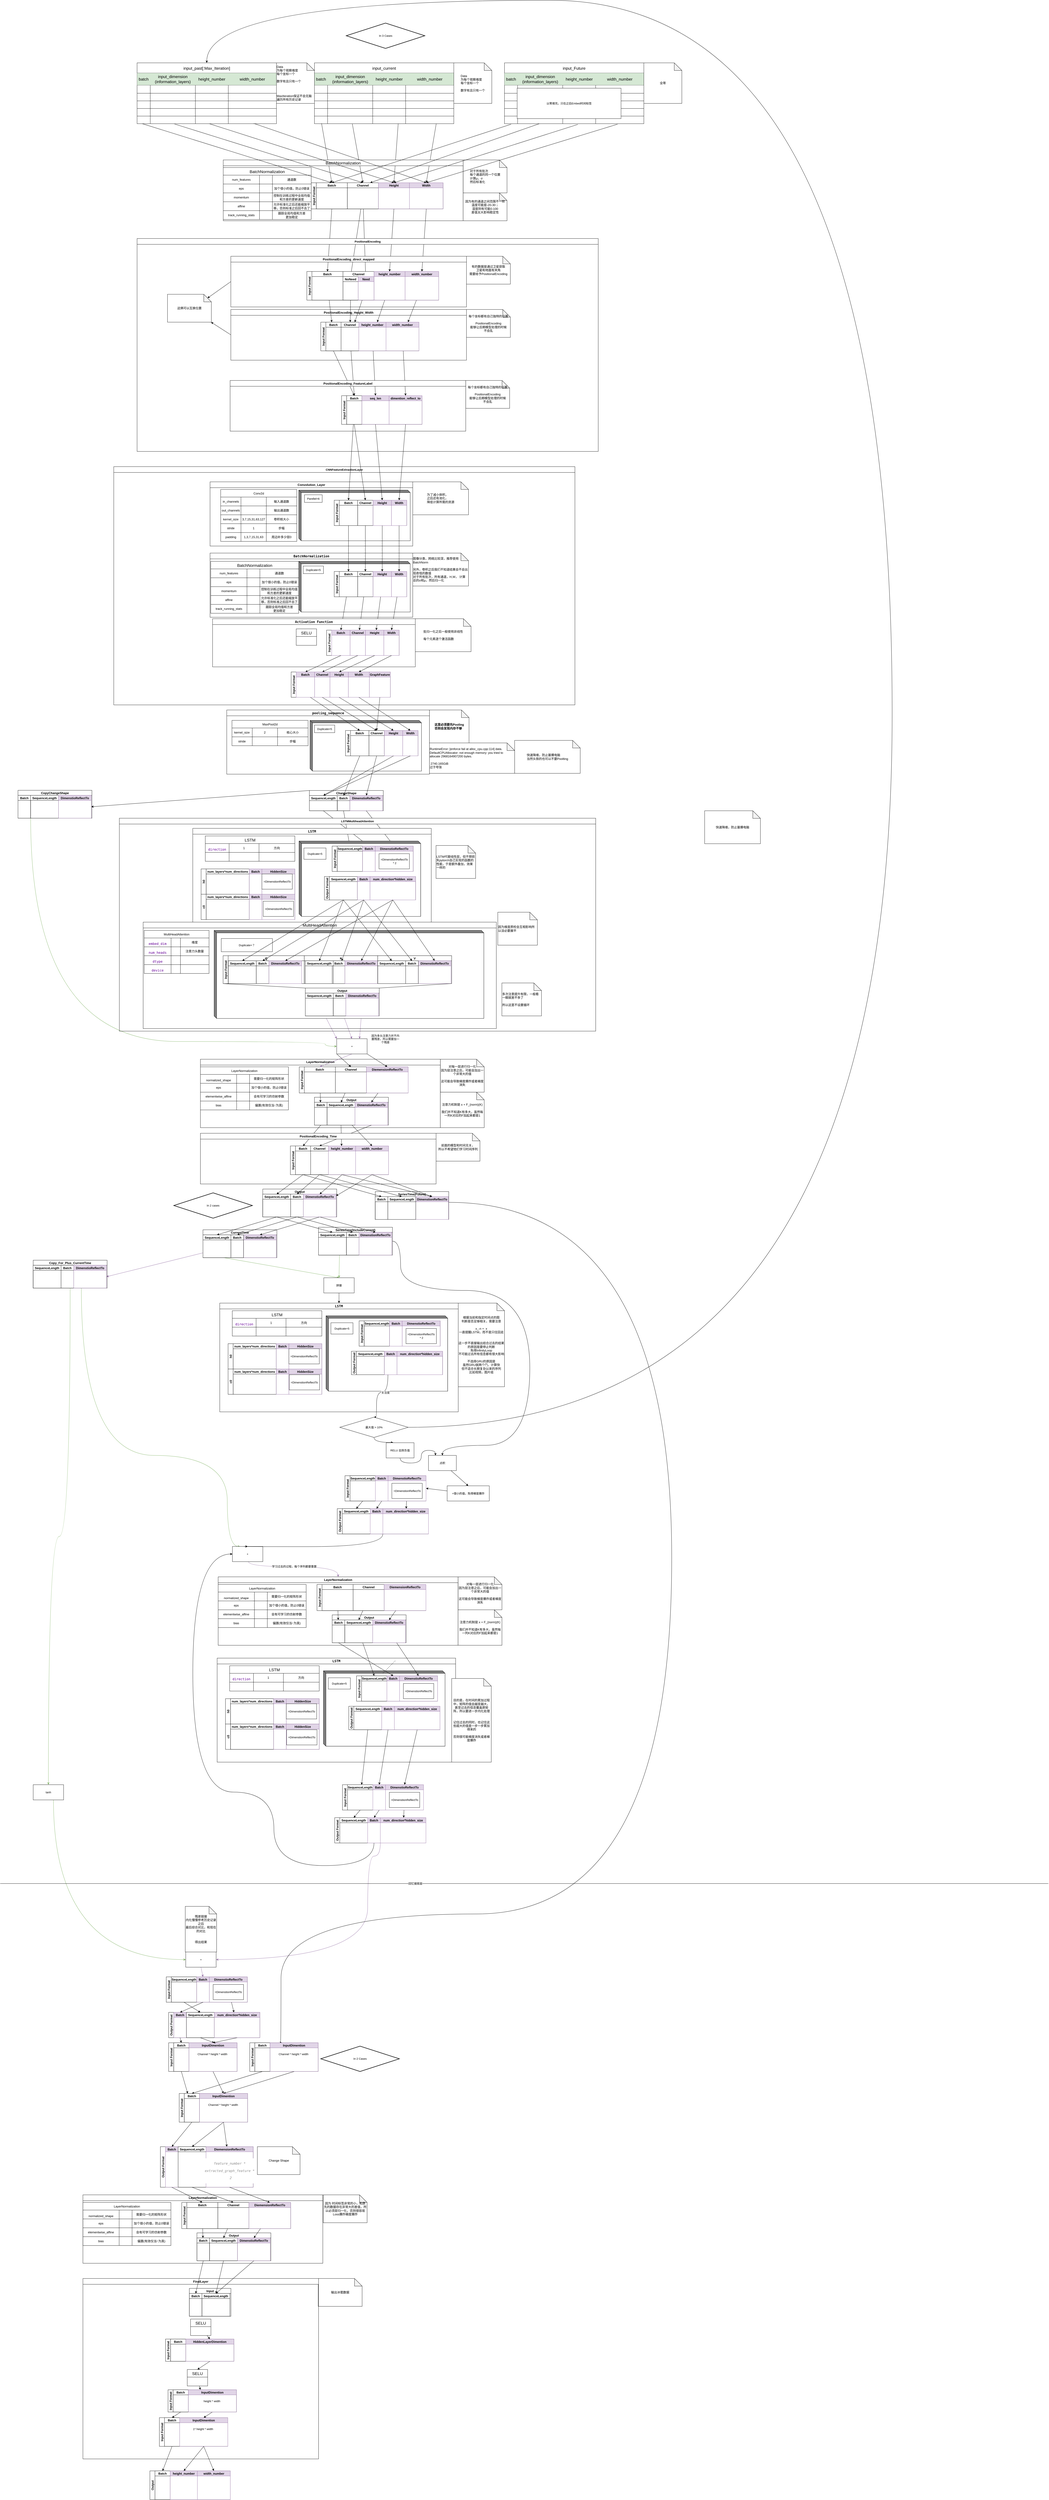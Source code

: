 <mxfile version="24.6.4" type="device">
  <diagram name="第 2 页 的副本" id="bbH-142d4FKhkte9vXin">
    <mxGraphModel dx="9388" dy="6378" grid="1" gridSize="10" guides="1" tooltips="1" connect="1" arrows="1" fold="1" page="1" pageScale="1" pageWidth="827" pageHeight="1169" math="0" shadow="0">
      <root>
        <mxCell id="kSxZLsQms9SiO4CdPlAc-0" />
        <mxCell id="kSxZLsQms9SiO4CdPlAc-1" parent="kSxZLsQms9SiO4CdPlAc-0" />
        <mxCell id="kSxZLsQms9SiO4CdPlAc-499" value="&lt;pre style=&quot;background-color:#ffffff;color:#080808;font-family:&#39;JetBrains Mono&#39;,monospace;font-size:9.8pt;&quot;&gt;pooling_sequence&lt;/pre&gt;" style="swimlane;whiteSpace=wrap;html=1;" parent="kSxZLsQms9SiO4CdPlAc-1" vertex="1">
          <mxGeometry x="-1566.11" y="560.0" width="800" height="253.25" as="geometry" />
        </mxCell>
        <mxCell id="kSxZLsQms9SiO4CdPlAc-500" value="MaxPool2d" style="shape=table;startSize=30;container=1;collapsible=0;childLayout=tableLayout;strokeColor=default;direction=east;" parent="kSxZLsQms9SiO4CdPlAc-499" vertex="1">
          <mxGeometry x="20.6" y="41" width="300.418" height="100" as="geometry" />
        </mxCell>
        <mxCell id="kSxZLsQms9SiO4CdPlAc-501" value="" style="shape=tableRow;horizontal=0;startSize=0;swimlaneHead=0;swimlaneBody=0;strokeColor=inherit;top=0;left=0;bottom=0;right=0;collapsible=0;dropTarget=0;fillColor=none;points=[[0,0.5],[1,0.5]];portConstraint=eastwest;fontSize=16;" parent="kSxZLsQms9SiO4CdPlAc-500" vertex="1">
          <mxGeometry y="30" width="300.418" height="35" as="geometry" />
        </mxCell>
        <mxCell id="kSxZLsQms9SiO4CdPlAc-502" value="kernel_size" style="shape=partialRectangle;html=1;whiteSpace=wrap;connectable=0;overflow=hidden;top=0;left=0;bottom=0;right=0;pointerEvents=1;strokeColor=inherit;fillColor=none;" parent="kSxZLsQms9SiO4CdPlAc-501" vertex="1">
          <mxGeometry width="80" height="35" as="geometry">
            <mxRectangle width="80" height="35" as="alternateBounds" />
          </mxGeometry>
        </mxCell>
        <mxCell id="kSxZLsQms9SiO4CdPlAc-503" value="2" style="shape=partialRectangle;html=1;whiteSpace=wrap;connectable=0;strokeColor=inherit;overflow=hidden;fillColor=none;top=0;left=0;bottom=0;right=0;pointerEvents=1;" parent="kSxZLsQms9SiO4CdPlAc-501" vertex="1">
          <mxGeometry x="80" width="100" height="35" as="geometry">
            <mxRectangle width="100" height="35" as="alternateBounds" />
          </mxGeometry>
        </mxCell>
        <mxCell id="kSxZLsQms9SiO4CdPlAc-504" value="核心大小" style="shape=partialRectangle;html=1;whiteSpace=wrap;connectable=0;strokeColor=inherit;overflow=hidden;fillColor=none;top=0;left=0;bottom=0;right=0;pointerEvents=1;" parent="kSxZLsQms9SiO4CdPlAc-501" vertex="1">
          <mxGeometry x="180" width="120" height="35" as="geometry">
            <mxRectangle width="120" height="35" as="alternateBounds" />
          </mxGeometry>
        </mxCell>
        <mxCell id="kSxZLsQms9SiO4CdPlAc-505" value="" style="shape=tableRow;horizontal=0;startSize=0;swimlaneHead=0;swimlaneBody=0;strokeColor=inherit;top=0;left=0;bottom=0;right=0;collapsible=0;dropTarget=0;fillColor=none;points=[[0,0.5],[1,0.5]];portConstraint=eastwest;fontSize=16;" parent="kSxZLsQms9SiO4CdPlAc-500" vertex="1">
          <mxGeometry y="65" width="300.418" height="35" as="geometry" />
        </mxCell>
        <mxCell id="kSxZLsQms9SiO4CdPlAc-506" value="stride" style="shape=partialRectangle;html=1;whiteSpace=wrap;connectable=0;strokeColor=inherit;overflow=hidden;fillColor=none;top=0;left=0;bottom=0;right=0;pointerEvents=1;align=center;" parent="kSxZLsQms9SiO4CdPlAc-505" vertex="1">
          <mxGeometry width="80" height="35" as="geometry">
            <mxRectangle width="80" height="35" as="alternateBounds" />
          </mxGeometry>
        </mxCell>
        <mxCell id="kSxZLsQms9SiO4CdPlAc-507" value="" style="shape=partialRectangle;html=1;whiteSpace=wrap;connectable=0;strokeColor=inherit;overflow=hidden;fillColor=none;top=0;left=0;bottom=0;right=0;pointerEvents=1;" parent="kSxZLsQms9SiO4CdPlAc-505" vertex="1">
          <mxGeometry x="80" width="100" height="35" as="geometry">
            <mxRectangle width="100" height="35" as="alternateBounds" />
          </mxGeometry>
        </mxCell>
        <mxCell id="kSxZLsQms9SiO4CdPlAc-508" value="步幅" style="shape=partialRectangle;html=1;whiteSpace=wrap;connectable=0;strokeColor=inherit;overflow=hidden;fillColor=none;top=0;left=0;bottom=0;right=0;pointerEvents=1;" parent="kSxZLsQms9SiO4CdPlAc-505" vertex="1">
          <mxGeometry x="180" width="120" height="35" as="geometry">
            <mxRectangle width="120" height="35" as="alternateBounds" />
          </mxGeometry>
        </mxCell>
        <mxCell id="kSxZLsQms9SiO4CdPlAc-509" value="" style="html=1;dashed=0;whiteSpace=wrap;shape=mxgraph.dfd.externalEntity;fontFamily=Helvetica;fontSize=11;fontColor=default;labelBackgroundColor=default;" parent="kSxZLsQms9SiO4CdPlAc-499" vertex="1">
          <mxGeometry x="328.6" y="41" width="440" height="200" as="geometry" />
        </mxCell>
        <mxCell id="kSxZLsQms9SiO4CdPlAc-510" value="Input Format" style="swimlane;childLayout=stackLayout;resizeParent=1;resizeParentMax=0;startSize=20;horizontal=0;horizontalStack=1;" parent="kSxZLsQms9SiO4CdPlAc-509" vertex="1">
          <mxGeometry x="140" y="40" width="286.373" height="100" as="geometry" />
        </mxCell>
        <mxCell id="kSxZLsQms9SiO4CdPlAc-511" value="Batch" style="swimlane;startSize=20;" parent="kSxZLsQms9SiO4CdPlAc-510" vertex="1">
          <mxGeometry x="20" width="72.647" height="100" as="geometry" />
        </mxCell>
        <mxCell id="kSxZLsQms9SiO4CdPlAc-512" value="Channel" style="swimlane;startSize=20;" parent="kSxZLsQms9SiO4CdPlAc-510" vertex="1">
          <mxGeometry x="92.647" width="60.539" height="100" as="geometry" />
        </mxCell>
        <mxCell id="kSxZLsQms9SiO4CdPlAc-513" value="Height" style="swimlane;startSize=20;fillColor=#e1d5e7;strokeColor=#9673a6;" parent="kSxZLsQms9SiO4CdPlAc-510" vertex="1">
          <mxGeometry x="153.187" width="72.647" height="100" as="geometry" />
        </mxCell>
        <mxCell id="kSxZLsQms9SiO4CdPlAc-514" value="Width" style="swimlane;startSize=20;fillColor=#e1d5e7;strokeColor=#9673a6;" parent="kSxZLsQms9SiO4CdPlAc-510" vertex="1">
          <mxGeometry x="225.834" width="60.539" height="100" as="geometry" />
        </mxCell>
        <mxCell id="kSxZLsQms9SiO4CdPlAc-515" value="Duplicate=5" style="autosize=1;part=1;resizable=1;strokeColor=inherit;fillColor=inherit;gradientColor=inherit;fontFamily=Helvetica;fontSize=11;fontColor=default;labelBackgroundColor=default;movable=1;rotatable=1;deletable=1;editable=1;locked=0;connectable=1;" parent="kSxZLsQms9SiO4CdPlAc-509" vertex="1">
          <mxGeometry x="17.56" y="18.5" width="80" height="30" as="geometry" />
        </mxCell>
        <mxCell id="kSxZLsQms9SiO4CdPlAc-2" value="ChangeShape" style="swimlane;startSize=20;" parent="kSxZLsQms9SiO4CdPlAc-1" vertex="1">
          <mxGeometry x="-1240" y="877.61" width="291.71" height="80" as="geometry" />
        </mxCell>
        <mxCell id="kSxZLsQms9SiO4CdPlAc-4" value="SequenceLength" style="swimlane;startSize=20;" parent="kSxZLsQms9SiO4CdPlAc-2" vertex="1">
          <mxGeometry y="20" width="110.31" height="60" as="geometry" />
        </mxCell>
        <mxCell id="kSxZLsQms9SiO4CdPlAc-3" value="Batch" style="swimlane;startSize=20;" parent="kSxZLsQms9SiO4CdPlAc-2" vertex="1">
          <mxGeometry x="109.79" y="20.0" width="50" height="60" as="geometry" />
        </mxCell>
        <mxCell id="kSxZLsQms9SiO4CdPlAc-5" value="DimenstioReflectTo" style="swimlane;startSize=20;fillColor=#e1d5e7;strokeColor=#9673a6;" parent="kSxZLsQms9SiO4CdPlAc-2" vertex="1">
          <mxGeometry x="159.79" y="20" width="129.32" height="60" as="geometry" />
        </mxCell>
        <mxCell id="kSxZLsQms9SiO4CdPlAc-6" style="edgeStyle=none;rounded=0;orthogonalLoop=1;jettySize=auto;html=1;exitX=0.25;exitY=0;exitDx=0;exitDy=0;strokeColor=default;align=center;verticalAlign=middle;fontFamily=Helvetica;fontSize=11;fontColor=default;labelBackgroundColor=default;endArrow=classic;" parent="kSxZLsQms9SiO4CdPlAc-2" source="kSxZLsQms9SiO4CdPlAc-5" target="kSxZLsQms9SiO4CdPlAc-5" edge="1">
          <mxGeometry relative="1" as="geometry" />
        </mxCell>
        <mxCell id="kSxZLsQms9SiO4CdPlAc-7" value="" style="endArrow=classic;html=1;rounded=0;exitX=0.601;exitY=0.979;exitDx=0;exitDy=0;exitPerimeter=0;entryX=0.5;entryY=0;entryDx=0;entryDy=0;" parent="kSxZLsQms9SiO4CdPlAc-1" source="kSxZLsQms9SiO4CdPlAc-68" target="kSxZLsQms9SiO4CdPlAc-38" edge="1">
          <mxGeometry width="50" height="50" relative="1" as="geometry">
            <mxPoint x="-912" y="-1656" as="sourcePoint" />
            <mxPoint x="-879.817" y="-1560" as="targetPoint" />
          </mxGeometry>
        </mxCell>
        <mxCell id="kSxZLsQms9SiO4CdPlAc-8" value="" style="endArrow=classic;html=1;rounded=0;exitX=0.874;exitY=0.986;exitDx=0;exitDy=0;exitPerimeter=0;entryX=0.5;entryY=0;entryDx=0;entryDy=0;" parent="kSxZLsQms9SiO4CdPlAc-1" source="kSxZLsQms9SiO4CdPlAc-68" target="kSxZLsQms9SiO4CdPlAc-39" edge="1">
          <mxGeometry width="50" height="50" relative="1" as="geometry">
            <mxPoint x="-810.31" y="-1660" as="sourcePoint" />
            <mxPoint x="-760" y="-1560" as="targetPoint" />
          </mxGeometry>
        </mxCell>
        <mxCell id="kSxZLsQms9SiO4CdPlAc-9" value="" style="endArrow=classic;html=1;rounded=0;exitX=0.272;exitY=1.032;exitDx=0;exitDy=0;exitPerimeter=0;entryX=0.5;entryY=0;entryDx=0;entryDy=0;" parent="kSxZLsQms9SiO4CdPlAc-1" source="kSxZLsQms9SiO4CdPlAc-68" target="kSxZLsQms9SiO4CdPlAc-37" edge="1">
          <mxGeometry width="50" height="50" relative="1" as="geometry">
            <mxPoint x="-1029.55" y="-1660.37" as="sourcePoint" />
            <mxPoint x="-988.55" y="-1585.37" as="targetPoint" />
          </mxGeometry>
        </mxCell>
        <mxCell id="kSxZLsQms9SiO4CdPlAc-10" value="" style="endArrow=classic;html=1;rounded=0;exitX=0.051;exitY=0.957;exitDx=0;exitDy=0;exitPerimeter=0;entryX=0.5;entryY=0;entryDx=0;entryDy=0;" parent="kSxZLsQms9SiO4CdPlAc-1" source="kSxZLsQms9SiO4CdPlAc-68" target="kSxZLsQms9SiO4CdPlAc-36" edge="1">
          <mxGeometry width="50" height="50" relative="1" as="geometry">
            <mxPoint x="-1169.6" y="-1659.96" as="sourcePoint" />
            <mxPoint x="-1070" y="-1580" as="targetPoint" />
          </mxGeometry>
        </mxCell>
        <mxCell id="kSxZLsQms9SiO4CdPlAc-11" value="" style="group" parent="kSxZLsQms9SiO4CdPlAc-1" vertex="1" connectable="0">
          <mxGeometry x="-1580" y="-1610" width="1120" height="240" as="geometry" />
        </mxCell>
        <mxCell id="kSxZLsQms9SiO4CdPlAc-12" value="&lt;div style=&quot;text-align: left;&quot;&gt;对于所有批次&lt;/div&gt;&lt;div style=&quot;text-align: left;&quot;&gt;每个通道的同一个位置&lt;br&gt;计算μ，σ&lt;/div&gt;&lt;div style=&quot;text-align: left;&quot;&gt;然后标准化&lt;/div&gt;" style="shape=note;whiteSpace=wrap;html=1;backgroundOutline=1;darkOpacity=0.05;" parent="kSxZLsQms9SiO4CdPlAc-11" vertex="1">
          <mxGeometry x="946.8" width="173.2" height="130" as="geometry" />
        </mxCell>
        <mxCell id="kSxZLsQms9SiO4CdPlAc-13" value="&lt;span style=&quot;font-size: 16px; font-weight: 400; text-wrap: nowrap;&quot;&gt;BatchNormalization&lt;/span&gt;" style="swimlane;whiteSpace=wrap;html=1;" parent="kSxZLsQms9SiO4CdPlAc-11" vertex="1">
          <mxGeometry width="946.797" height="240" as="geometry" />
        </mxCell>
        <mxCell id="kSxZLsQms9SiO4CdPlAc-14" value="BatchNormalization" style="shape=table;startSize=30;container=1;collapsible=0;childLayout=tableLayout;strokeColor=default;fontSize=16;direction=east;" parent="kSxZLsQms9SiO4CdPlAc-13" vertex="1">
          <mxGeometry y="30" width="347.261" height="205" as="geometry" />
        </mxCell>
        <mxCell id="kSxZLsQms9SiO4CdPlAc-15" value="" style="shape=tableRow;horizontal=0;startSize=0;swimlaneHead=0;swimlaneBody=0;strokeColor=inherit;top=0;left=0;bottom=0;right=0;collapsible=0;dropTarget=0;fillColor=none;points=[[0,0.5],[1,0.5]];portConstraint=eastwest;fontSize=16;" parent="kSxZLsQms9SiO4CdPlAc-14" vertex="1">
          <mxGeometry y="30" width="347.261" height="35" as="geometry" />
        </mxCell>
        <mxCell id="kSxZLsQms9SiO4CdPlAc-16" value="num_features" style="shape=partialRectangle;html=1;whiteSpace=wrap;connectable=0;overflow=hidden;top=0;left=0;bottom=0;right=0;pointerEvents=1;strokeColor=inherit;fillColor=none;" parent="kSxZLsQms9SiO4CdPlAc-15" vertex="1">
          <mxGeometry width="143" height="35" as="geometry">
            <mxRectangle width="143" height="35" as="alternateBounds" />
          </mxGeometry>
        </mxCell>
        <mxCell id="kSxZLsQms9SiO4CdPlAc-17" value="" style="shape=partialRectangle;html=1;whiteSpace=wrap;connectable=0;strokeColor=inherit;overflow=hidden;fillColor=none;top=0;left=0;bottom=0;right=0;pointerEvents=1;" parent="kSxZLsQms9SiO4CdPlAc-15" vertex="1">
          <mxGeometry x="143" width="51" height="35" as="geometry">
            <mxRectangle width="51" height="35" as="alternateBounds" />
          </mxGeometry>
        </mxCell>
        <mxCell id="kSxZLsQms9SiO4CdPlAc-18" value="通道数" style="shape=partialRectangle;html=1;whiteSpace=wrap;connectable=0;strokeColor=inherit;overflow=hidden;fillColor=none;top=0;left=0;bottom=0;right=0;pointerEvents=1;" parent="kSxZLsQms9SiO4CdPlAc-15" vertex="1">
          <mxGeometry x="194" width="153" height="35" as="geometry">
            <mxRectangle width="153" height="35" as="alternateBounds" />
          </mxGeometry>
        </mxCell>
        <mxCell id="kSxZLsQms9SiO4CdPlAc-19" value="" style="shape=tableRow;horizontal=0;startSize=0;swimlaneHead=0;swimlaneBody=0;strokeColor=inherit;top=0;left=0;bottom=0;right=0;collapsible=0;dropTarget=0;fillColor=none;points=[[0,0.5],[1,0.5]];portConstraint=eastwest;fontSize=16;" parent="kSxZLsQms9SiO4CdPlAc-14" vertex="1">
          <mxGeometry y="65" width="347.261" height="35" as="geometry" />
        </mxCell>
        <mxCell id="kSxZLsQms9SiO4CdPlAc-20" value="eps" style="shape=partialRectangle;html=1;whiteSpace=wrap;connectable=0;strokeColor=inherit;overflow=hidden;fillColor=none;top=0;left=0;bottom=0;right=0;pointerEvents=1;align=center;" parent="kSxZLsQms9SiO4CdPlAc-19" vertex="1">
          <mxGeometry width="143" height="35" as="geometry">
            <mxRectangle width="143" height="35" as="alternateBounds" />
          </mxGeometry>
        </mxCell>
        <mxCell id="kSxZLsQms9SiO4CdPlAc-21" value="" style="shape=partialRectangle;html=1;whiteSpace=wrap;connectable=0;strokeColor=inherit;overflow=hidden;fillColor=none;top=0;left=0;bottom=0;right=0;pointerEvents=1;" parent="kSxZLsQms9SiO4CdPlAc-19" vertex="1">
          <mxGeometry x="143" width="51" height="35" as="geometry">
            <mxRectangle width="51" height="35" as="alternateBounds" />
          </mxGeometry>
        </mxCell>
        <mxCell id="kSxZLsQms9SiO4CdPlAc-22" value="加个很小的值，防止0错误" style="shape=partialRectangle;html=1;whiteSpace=wrap;connectable=0;strokeColor=inherit;overflow=hidden;fillColor=none;top=0;left=0;bottom=0;right=0;pointerEvents=1;" parent="kSxZLsQms9SiO4CdPlAc-19" vertex="1">
          <mxGeometry x="194" width="153" height="35" as="geometry">
            <mxRectangle width="153" height="35" as="alternateBounds" />
          </mxGeometry>
        </mxCell>
        <mxCell id="kSxZLsQms9SiO4CdPlAc-23" value="" style="shape=tableRow;horizontal=0;startSize=0;swimlaneHead=0;swimlaneBody=0;strokeColor=inherit;top=0;left=0;bottom=0;right=0;collapsible=0;dropTarget=0;fillColor=none;points=[[0,0.5],[1,0.5]];portConstraint=eastwest;fontSize=16;" parent="kSxZLsQms9SiO4CdPlAc-14" vertex="1">
          <mxGeometry y="100" width="347.261" height="35" as="geometry" />
        </mxCell>
        <mxCell id="kSxZLsQms9SiO4CdPlAc-24" value="momentum" style="shape=partialRectangle;html=1;whiteSpace=wrap;connectable=0;strokeColor=inherit;overflow=hidden;fillColor=none;top=0;left=0;bottom=0;right=0;pointerEvents=1;align=center;" parent="kSxZLsQms9SiO4CdPlAc-23" vertex="1">
          <mxGeometry width="143" height="35" as="geometry">
            <mxRectangle width="143" height="35" as="alternateBounds" />
          </mxGeometry>
        </mxCell>
        <mxCell id="kSxZLsQms9SiO4CdPlAc-25" value="" style="shape=partialRectangle;html=1;whiteSpace=wrap;connectable=0;strokeColor=inherit;overflow=hidden;fillColor=none;top=0;left=0;bottom=0;right=0;pointerEvents=1;" parent="kSxZLsQms9SiO4CdPlAc-23" vertex="1">
          <mxGeometry x="143" width="51" height="35" as="geometry">
            <mxRectangle width="51" height="35" as="alternateBounds" />
          </mxGeometry>
        </mxCell>
        <mxCell id="kSxZLsQms9SiO4CdPlAc-26" value="控制在训练过程中全局均值和方差的更新速度" style="shape=partialRectangle;html=1;whiteSpace=wrap;connectable=0;strokeColor=inherit;overflow=hidden;fillColor=none;top=0;left=0;bottom=0;right=0;pointerEvents=1;" parent="kSxZLsQms9SiO4CdPlAc-23" vertex="1">
          <mxGeometry x="194" width="153" height="35" as="geometry">
            <mxRectangle width="153" height="35" as="alternateBounds" />
          </mxGeometry>
        </mxCell>
        <mxCell id="kSxZLsQms9SiO4CdPlAc-27" style="shape=tableRow;horizontal=0;startSize=0;swimlaneHead=0;swimlaneBody=0;strokeColor=inherit;top=0;left=0;bottom=0;right=0;collapsible=0;dropTarget=0;fillColor=none;points=[[0,0.5],[1,0.5]];portConstraint=eastwest;fontSize=16;" parent="kSxZLsQms9SiO4CdPlAc-14" vertex="1">
          <mxGeometry y="135" width="347.261" height="35" as="geometry" />
        </mxCell>
        <mxCell id="kSxZLsQms9SiO4CdPlAc-28" value="affine" style="shape=partialRectangle;html=1;whiteSpace=wrap;connectable=0;strokeColor=inherit;overflow=hidden;fillColor=none;top=0;left=0;bottom=0;right=0;pointerEvents=1;align=center;" parent="kSxZLsQms9SiO4CdPlAc-27" vertex="1">
          <mxGeometry width="143" height="35" as="geometry">
            <mxRectangle width="143" height="35" as="alternateBounds" />
          </mxGeometry>
        </mxCell>
        <mxCell id="kSxZLsQms9SiO4CdPlAc-29" value="" style="shape=partialRectangle;html=1;whiteSpace=wrap;connectable=0;strokeColor=inherit;overflow=hidden;fillColor=none;top=0;left=0;bottom=0;right=0;pointerEvents=1;" parent="kSxZLsQms9SiO4CdPlAc-27" vertex="1">
          <mxGeometry x="143" width="51" height="35" as="geometry">
            <mxRectangle width="51" height="35" as="alternateBounds" />
          </mxGeometry>
        </mxCell>
        <mxCell id="kSxZLsQms9SiO4CdPlAc-30" value="允许标准化之后还能缩放平移，否则标准之后回不去了" style="shape=partialRectangle;html=1;whiteSpace=wrap;connectable=0;strokeColor=inherit;overflow=hidden;fillColor=none;top=0;left=0;bottom=0;right=0;pointerEvents=1;" parent="kSxZLsQms9SiO4CdPlAc-27" vertex="1">
          <mxGeometry x="194" width="153" height="35" as="geometry">
            <mxRectangle width="153" height="35" as="alternateBounds" />
          </mxGeometry>
        </mxCell>
        <mxCell id="kSxZLsQms9SiO4CdPlAc-31" style="shape=tableRow;horizontal=0;startSize=0;swimlaneHead=0;swimlaneBody=0;strokeColor=inherit;top=0;left=0;bottom=0;right=0;collapsible=0;dropTarget=0;fillColor=none;points=[[0,0.5],[1,0.5]];portConstraint=eastwest;fontSize=16;" parent="kSxZLsQms9SiO4CdPlAc-14" vertex="1">
          <mxGeometry y="170" width="347.261" height="35" as="geometry" />
        </mxCell>
        <mxCell id="kSxZLsQms9SiO4CdPlAc-32" value="track_running_stats" style="shape=partialRectangle;html=1;whiteSpace=wrap;connectable=0;strokeColor=inherit;overflow=hidden;fillColor=none;top=0;left=0;bottom=0;right=0;pointerEvents=1;align=center;" parent="kSxZLsQms9SiO4CdPlAc-31" vertex="1">
          <mxGeometry width="143" height="35" as="geometry">
            <mxRectangle width="143" height="35" as="alternateBounds" />
          </mxGeometry>
        </mxCell>
        <mxCell id="kSxZLsQms9SiO4CdPlAc-33" value="" style="shape=partialRectangle;html=1;whiteSpace=wrap;connectable=0;strokeColor=inherit;overflow=hidden;fillColor=none;top=0;left=0;bottom=0;right=0;pointerEvents=1;" parent="kSxZLsQms9SiO4CdPlAc-31" vertex="1">
          <mxGeometry x="143" width="51" height="35" as="geometry">
            <mxRectangle width="51" height="35" as="alternateBounds" />
          </mxGeometry>
        </mxCell>
        <mxCell id="kSxZLsQms9SiO4CdPlAc-34" value="跟踪全局均值和方差&lt;div&gt;更加稳定&lt;/div&gt;" style="shape=partialRectangle;html=1;whiteSpace=wrap;connectable=0;strokeColor=inherit;overflow=hidden;fillColor=none;top=0;left=0;bottom=0;right=0;pointerEvents=1;" parent="kSxZLsQms9SiO4CdPlAc-31" vertex="1">
          <mxGeometry x="194" width="153" height="35" as="geometry">
            <mxRectangle width="153" height="35" as="alternateBounds" />
          </mxGeometry>
        </mxCell>
        <mxCell id="kSxZLsQms9SiO4CdPlAc-35" value="Input Format" style="swimlane;childLayout=stackLayout;resizeParent=1;resizeParentMax=0;startSize=20;horizontal=0;horizontalStack=1;" parent="kSxZLsQms9SiO4CdPlAc-13" vertex="1">
          <mxGeometry x="347.261" y="90" width="520.464" height="103.25" as="geometry" />
        </mxCell>
        <mxCell id="kSxZLsQms9SiO4CdPlAc-36" value="Batch" style="swimlane;startSize=20;" parent="kSxZLsQms9SiO4CdPlAc-35" vertex="1">
          <mxGeometry x="20" width="122.563" height="103.25" as="geometry" />
        </mxCell>
        <mxCell id="kSxZLsQms9SiO4CdPlAc-37" value="Channel" style="swimlane;startSize=20;" parent="kSxZLsQms9SiO4CdPlAc-35" vertex="1">
          <mxGeometry x="142.563" width="122.563" height="103.25" as="geometry" />
        </mxCell>
        <mxCell id="kSxZLsQms9SiO4CdPlAc-38" value="Height" style="swimlane;startSize=20;fillColor=#e1d5e7;strokeColor=#9673a6;" parent="kSxZLsQms9SiO4CdPlAc-35" vertex="1">
          <mxGeometry x="265.125" width="122.563" height="103.25" as="geometry" />
        </mxCell>
        <mxCell id="kSxZLsQms9SiO4CdPlAc-39" value="Width" style="swimlane;startSize=20;fillColor=#e1d5e7;strokeColor=#9673a6;" parent="kSxZLsQms9SiO4CdPlAc-35" vertex="1">
          <mxGeometry x="387.688" width="132.776" height="103.25" as="geometry" />
        </mxCell>
        <mxCell id="kSxZLsQms9SiO4CdPlAc-40" value="&lt;div style=&quot;&quot;&gt;因为有的通道之间范围不一样&lt;br&gt;温度可能是-20-30；&lt;/div&gt;&lt;div style=&quot;&quot;&gt;湿度则有可能0-100&lt;/div&gt;&lt;div style=&quot;&quot;&gt;差值太大影响稳定性&lt;/div&gt;" style="shape=note;whiteSpace=wrap;html=1;backgroundOutline=1;darkOpacity=0.05;align=center;" parent="kSxZLsQms9SiO4CdPlAc-11" vertex="1">
          <mxGeometry x="946.8" y="130" width="173.2" height="110" as="geometry" />
        </mxCell>
        <mxCell id="kSxZLsQms9SiO4CdPlAc-41" value="" style="group" parent="kSxZLsQms9SiO4CdPlAc-1" vertex="1" connectable="0">
          <mxGeometry x="-1220" y="-1993" width="700" height="240" as="geometry" />
        </mxCell>
        <mxCell id="kSxZLsQms9SiO4CdPlAc-42" value="input_current" style="shape=table;startSize=40;container=1;collapsible=0;childLayout=tableLayout;strokeColor=default;fontSize=16;" parent="kSxZLsQms9SiO4CdPlAc-41" vertex="1">
          <mxGeometry width="550" height="240" as="geometry" />
        </mxCell>
        <mxCell id="kSxZLsQms9SiO4CdPlAc-43" value="" style="shape=tableRow;horizontal=0;startSize=0;swimlaneHead=0;swimlaneBody=0;strokeColor=inherit;top=0;left=0;bottom=0;right=0;collapsible=0;dropTarget=0;fillColor=none;points=[[0,0.5],[1,0.5]];portConstraint=eastwest;fontSize=16;" parent="kSxZLsQms9SiO4CdPlAc-42" vertex="1">
          <mxGeometry y="40" width="550" height="48" as="geometry" />
        </mxCell>
        <mxCell id="kSxZLsQms9SiO4CdPlAc-44" value="batch" style="shape=partialRectangle;html=1;whiteSpace=wrap;connectable=0;strokeColor=#82b366;overflow=hidden;fillColor=#d5e8d4;top=0;left=0;bottom=0;right=0;pointerEvents=1;fontSize=16;" parent="kSxZLsQms9SiO4CdPlAc-43" vertex="1">
          <mxGeometry width="52" height="48" as="geometry">
            <mxRectangle width="52" height="48" as="alternateBounds" />
          </mxGeometry>
        </mxCell>
        <mxCell id="kSxZLsQms9SiO4CdPlAc-45" value="input_dimension&lt;div&gt;(information_layers)&lt;/div&gt;" style="shape=partialRectangle;html=1;whiteSpace=wrap;connectable=0;strokeColor=#82b366;overflow=hidden;fillColor=#d5e8d4;top=0;left=0;bottom=0;right=0;pointerEvents=1;fontSize=16;" parent="kSxZLsQms9SiO4CdPlAc-43" vertex="1">
          <mxGeometry x="52" width="178" height="48" as="geometry">
            <mxRectangle width="178" height="48" as="alternateBounds" />
          </mxGeometry>
        </mxCell>
        <mxCell id="kSxZLsQms9SiO4CdPlAc-46" value="height_number" style="shape=partialRectangle;html=1;whiteSpace=wrap;connectable=0;strokeColor=#82b366;overflow=hidden;fillColor=#d5e8d4;top=0;left=0;bottom=0;right=0;pointerEvents=1;fontSize=16;" parent="kSxZLsQms9SiO4CdPlAc-43" vertex="1">
          <mxGeometry x="230" width="130" height="48" as="geometry">
            <mxRectangle width="130" height="48" as="alternateBounds" />
          </mxGeometry>
        </mxCell>
        <mxCell id="kSxZLsQms9SiO4CdPlAc-47" value="width_number" style="shape=partialRectangle;html=1;whiteSpace=wrap;connectable=0;strokeColor=#82b366;overflow=hidden;fillColor=#d5e8d4;top=0;left=0;bottom=0;right=0;pointerEvents=1;fontSize=16;" parent="kSxZLsQms9SiO4CdPlAc-43" vertex="1">
          <mxGeometry x="360" width="190" height="48" as="geometry">
            <mxRectangle width="190" height="48" as="alternateBounds" />
          </mxGeometry>
        </mxCell>
        <mxCell id="kSxZLsQms9SiO4CdPlAc-48" value="" style="shape=tableRow;horizontal=0;startSize=0;swimlaneHead=0;swimlaneBody=0;strokeColor=inherit;top=0;left=0;bottom=0;right=0;collapsible=0;dropTarget=0;fillColor=none;points=[[0,0.5],[1,0.5]];portConstraint=eastwest;fontSize=16;" parent="kSxZLsQms9SiO4CdPlAc-42" vertex="1">
          <mxGeometry y="88" width="550" height="32" as="geometry" />
        </mxCell>
        <mxCell id="kSxZLsQms9SiO4CdPlAc-49" value="" style="shape=partialRectangle;html=1;whiteSpace=wrap;connectable=0;strokeColor=inherit;overflow=hidden;fillColor=none;top=0;left=0;bottom=0;right=0;pointerEvents=1;fontSize=16;" parent="kSxZLsQms9SiO4CdPlAc-48" vertex="1">
          <mxGeometry width="52" height="32" as="geometry">
            <mxRectangle width="52" height="32" as="alternateBounds" />
          </mxGeometry>
        </mxCell>
        <mxCell id="kSxZLsQms9SiO4CdPlAc-50" value="" style="shape=partialRectangle;html=1;whiteSpace=wrap;connectable=0;strokeColor=inherit;overflow=hidden;fillColor=none;top=0;left=0;bottom=0;right=0;pointerEvents=1;fontSize=16;" parent="kSxZLsQms9SiO4CdPlAc-48" vertex="1">
          <mxGeometry x="52" width="178" height="32" as="geometry">
            <mxRectangle width="178" height="32" as="alternateBounds" />
          </mxGeometry>
        </mxCell>
        <mxCell id="kSxZLsQms9SiO4CdPlAc-51" style="shape=partialRectangle;html=1;whiteSpace=wrap;connectable=0;strokeColor=inherit;overflow=hidden;fillColor=none;top=0;left=0;bottom=0;right=0;pointerEvents=1;fontSize=16;" parent="kSxZLsQms9SiO4CdPlAc-48" vertex="1">
          <mxGeometry x="230" width="130" height="32" as="geometry">
            <mxRectangle width="130" height="32" as="alternateBounds" />
          </mxGeometry>
        </mxCell>
        <mxCell id="kSxZLsQms9SiO4CdPlAc-52" value="" style="shape=partialRectangle;html=1;whiteSpace=wrap;connectable=0;strokeColor=inherit;overflow=hidden;fillColor=none;top=0;left=0;bottom=0;right=0;pointerEvents=1;fontSize=16;" parent="kSxZLsQms9SiO4CdPlAc-48" vertex="1">
          <mxGeometry x="360" width="190" height="32" as="geometry">
            <mxRectangle width="190" height="32" as="alternateBounds" />
          </mxGeometry>
        </mxCell>
        <mxCell id="kSxZLsQms9SiO4CdPlAc-53" value="" style="shape=tableRow;horizontal=0;startSize=0;swimlaneHead=0;swimlaneBody=0;strokeColor=inherit;top=0;left=0;bottom=0;right=0;collapsible=0;dropTarget=0;fillColor=none;points=[[0,0.5],[1,0.5]];portConstraint=eastwest;fontSize=16;" parent="kSxZLsQms9SiO4CdPlAc-42" vertex="1">
          <mxGeometry y="120" width="550" height="30" as="geometry" />
        </mxCell>
        <mxCell id="kSxZLsQms9SiO4CdPlAc-54" value="" style="shape=partialRectangle;html=1;whiteSpace=wrap;connectable=0;strokeColor=inherit;overflow=hidden;fillColor=none;top=0;left=0;bottom=0;right=0;pointerEvents=1;fontSize=16;" parent="kSxZLsQms9SiO4CdPlAc-53" vertex="1">
          <mxGeometry width="52" height="30" as="geometry">
            <mxRectangle width="52" height="30" as="alternateBounds" />
          </mxGeometry>
        </mxCell>
        <mxCell id="kSxZLsQms9SiO4CdPlAc-55" value="" style="shape=partialRectangle;html=1;whiteSpace=wrap;connectable=0;strokeColor=inherit;overflow=hidden;fillColor=none;top=0;left=0;bottom=0;right=0;pointerEvents=1;fontSize=16;" parent="kSxZLsQms9SiO4CdPlAc-53" vertex="1">
          <mxGeometry x="52" width="178" height="30" as="geometry">
            <mxRectangle width="178" height="30" as="alternateBounds" />
          </mxGeometry>
        </mxCell>
        <mxCell id="kSxZLsQms9SiO4CdPlAc-56" style="shape=partialRectangle;html=1;whiteSpace=wrap;connectable=0;strokeColor=inherit;overflow=hidden;fillColor=none;top=0;left=0;bottom=0;right=0;pointerEvents=1;fontSize=16;" parent="kSxZLsQms9SiO4CdPlAc-53" vertex="1">
          <mxGeometry x="230" width="130" height="30" as="geometry">
            <mxRectangle width="130" height="30" as="alternateBounds" />
          </mxGeometry>
        </mxCell>
        <mxCell id="kSxZLsQms9SiO4CdPlAc-57" value="" style="shape=partialRectangle;html=1;whiteSpace=wrap;connectable=0;strokeColor=inherit;overflow=hidden;fillColor=none;top=0;left=0;bottom=0;right=0;pointerEvents=1;fontSize=16;" parent="kSxZLsQms9SiO4CdPlAc-53" vertex="1">
          <mxGeometry x="360" width="190" height="30" as="geometry">
            <mxRectangle width="190" height="30" as="alternateBounds" />
          </mxGeometry>
        </mxCell>
        <mxCell id="kSxZLsQms9SiO4CdPlAc-58" style="shape=tableRow;horizontal=0;startSize=0;swimlaneHead=0;swimlaneBody=0;strokeColor=inherit;top=0;left=0;bottom=0;right=0;collapsible=0;dropTarget=0;fillColor=none;points=[[0,0.5],[1,0.5]];portConstraint=eastwest;fontSize=16;" parent="kSxZLsQms9SiO4CdPlAc-42" vertex="1">
          <mxGeometry y="150" width="550" height="30" as="geometry" />
        </mxCell>
        <mxCell id="kSxZLsQms9SiO4CdPlAc-59" style="shape=partialRectangle;html=1;whiteSpace=wrap;connectable=0;strokeColor=inherit;overflow=hidden;fillColor=none;top=0;left=0;bottom=0;right=0;pointerEvents=1;fontSize=16;" parent="kSxZLsQms9SiO4CdPlAc-58" vertex="1">
          <mxGeometry width="52" height="30" as="geometry">
            <mxRectangle width="52" height="30" as="alternateBounds" />
          </mxGeometry>
        </mxCell>
        <mxCell id="kSxZLsQms9SiO4CdPlAc-60" style="shape=partialRectangle;html=1;whiteSpace=wrap;connectable=0;strokeColor=inherit;overflow=hidden;fillColor=none;top=0;left=0;bottom=0;right=0;pointerEvents=1;fontSize=16;" parent="kSxZLsQms9SiO4CdPlAc-58" vertex="1">
          <mxGeometry x="52" width="178" height="30" as="geometry">
            <mxRectangle width="178" height="30" as="alternateBounds" />
          </mxGeometry>
        </mxCell>
        <mxCell id="kSxZLsQms9SiO4CdPlAc-61" style="shape=partialRectangle;html=1;whiteSpace=wrap;connectable=0;strokeColor=inherit;overflow=hidden;fillColor=none;top=0;left=0;bottom=0;right=0;pointerEvents=1;fontSize=16;" parent="kSxZLsQms9SiO4CdPlAc-58" vertex="1">
          <mxGeometry x="230" width="130" height="30" as="geometry">
            <mxRectangle width="130" height="30" as="alternateBounds" />
          </mxGeometry>
        </mxCell>
        <mxCell id="kSxZLsQms9SiO4CdPlAc-62" value="" style="shape=partialRectangle;html=1;whiteSpace=wrap;connectable=0;strokeColor=inherit;overflow=hidden;fillColor=none;top=0;left=0;bottom=0;right=0;pointerEvents=1;fontSize=16;" parent="kSxZLsQms9SiO4CdPlAc-58" vertex="1">
          <mxGeometry x="360" width="190" height="30" as="geometry">
            <mxRectangle width="190" height="30" as="alternateBounds" />
          </mxGeometry>
        </mxCell>
        <mxCell id="kSxZLsQms9SiO4CdPlAc-63" style="shape=tableRow;horizontal=0;startSize=0;swimlaneHead=0;swimlaneBody=0;strokeColor=inherit;top=0;left=0;bottom=0;right=0;collapsible=0;dropTarget=0;fillColor=none;points=[[0,0.5],[1,0.5]];portConstraint=eastwest;fontSize=16;" parent="kSxZLsQms9SiO4CdPlAc-42" vertex="1">
          <mxGeometry y="180" width="550" height="30" as="geometry" />
        </mxCell>
        <mxCell id="kSxZLsQms9SiO4CdPlAc-64" style="shape=partialRectangle;html=1;whiteSpace=wrap;connectable=0;strokeColor=inherit;overflow=hidden;fillColor=none;top=0;left=0;bottom=0;right=0;pointerEvents=1;fontSize=16;" parent="kSxZLsQms9SiO4CdPlAc-63" vertex="1">
          <mxGeometry width="52" height="30" as="geometry">
            <mxRectangle width="52" height="30" as="alternateBounds" />
          </mxGeometry>
        </mxCell>
        <mxCell id="kSxZLsQms9SiO4CdPlAc-65" style="shape=partialRectangle;html=1;whiteSpace=wrap;connectable=0;strokeColor=inherit;overflow=hidden;fillColor=none;top=0;left=0;bottom=0;right=0;pointerEvents=1;fontSize=16;" parent="kSxZLsQms9SiO4CdPlAc-63" vertex="1">
          <mxGeometry x="52" width="178" height="30" as="geometry">
            <mxRectangle width="178" height="30" as="alternateBounds" />
          </mxGeometry>
        </mxCell>
        <mxCell id="kSxZLsQms9SiO4CdPlAc-66" style="shape=partialRectangle;html=1;whiteSpace=wrap;connectable=0;strokeColor=inherit;overflow=hidden;fillColor=none;top=0;left=0;bottom=0;right=0;pointerEvents=1;fontSize=16;" parent="kSxZLsQms9SiO4CdPlAc-63" vertex="1">
          <mxGeometry x="230" width="130" height="30" as="geometry">
            <mxRectangle width="130" height="30" as="alternateBounds" />
          </mxGeometry>
        </mxCell>
        <mxCell id="kSxZLsQms9SiO4CdPlAc-67" value="" style="shape=partialRectangle;html=1;whiteSpace=wrap;connectable=0;strokeColor=inherit;overflow=hidden;fillColor=none;top=0;left=0;bottom=0;right=0;pointerEvents=1;fontSize=16;" parent="kSxZLsQms9SiO4CdPlAc-63" vertex="1">
          <mxGeometry x="360" width="190" height="30" as="geometry">
            <mxRectangle width="190" height="30" as="alternateBounds" />
          </mxGeometry>
        </mxCell>
        <mxCell id="kSxZLsQms9SiO4CdPlAc-68" style="shape=tableRow;horizontal=0;startSize=0;swimlaneHead=0;swimlaneBody=0;strokeColor=inherit;top=0;left=0;bottom=0;right=0;collapsible=0;dropTarget=0;fillColor=none;points=[[0,0.5],[1,0.5]];portConstraint=eastwest;fontSize=16;" parent="kSxZLsQms9SiO4CdPlAc-42" vertex="1">
          <mxGeometry y="210" width="550" height="30" as="geometry" />
        </mxCell>
        <mxCell id="kSxZLsQms9SiO4CdPlAc-69" style="shape=partialRectangle;html=1;whiteSpace=wrap;connectable=0;strokeColor=inherit;overflow=hidden;fillColor=none;top=0;left=0;bottom=0;right=0;pointerEvents=1;fontSize=16;" parent="kSxZLsQms9SiO4CdPlAc-68" vertex="1">
          <mxGeometry width="52" height="30" as="geometry">
            <mxRectangle width="52" height="30" as="alternateBounds" />
          </mxGeometry>
        </mxCell>
        <mxCell id="kSxZLsQms9SiO4CdPlAc-70" style="shape=partialRectangle;html=1;whiteSpace=wrap;connectable=0;strokeColor=inherit;overflow=hidden;fillColor=none;top=0;left=0;bottom=0;right=0;pointerEvents=1;fontSize=16;" parent="kSxZLsQms9SiO4CdPlAc-68" vertex="1">
          <mxGeometry x="52" width="178" height="30" as="geometry">
            <mxRectangle width="178" height="30" as="alternateBounds" />
          </mxGeometry>
        </mxCell>
        <mxCell id="kSxZLsQms9SiO4CdPlAc-71" style="shape=partialRectangle;html=1;whiteSpace=wrap;connectable=0;strokeColor=inherit;overflow=hidden;fillColor=none;top=0;left=0;bottom=0;right=0;pointerEvents=1;fontSize=16;" parent="kSxZLsQms9SiO4CdPlAc-68" vertex="1">
          <mxGeometry x="230" width="130" height="30" as="geometry">
            <mxRectangle width="130" height="30" as="alternateBounds" />
          </mxGeometry>
        </mxCell>
        <mxCell id="kSxZLsQms9SiO4CdPlAc-72" value="" style="shape=partialRectangle;html=1;whiteSpace=wrap;connectable=0;strokeColor=inherit;overflow=hidden;fillColor=none;top=0;left=0;bottom=0;right=0;pointerEvents=1;fontSize=16;" parent="kSxZLsQms9SiO4CdPlAc-68" vertex="1">
          <mxGeometry x="360" width="190" height="30" as="geometry">
            <mxRectangle width="190" height="30" as="alternateBounds" />
          </mxGeometry>
        </mxCell>
        <mxCell id="kSxZLsQms9SiO4CdPlAc-73" value="&lt;div style=&quot;text-align: left;&quot;&gt;&lt;span style=&quot;background-color: initial;&quot;&gt;Data&lt;br&gt;为每个观察维度&lt;br&gt;每个坐标一个&lt;/span&gt;&lt;/div&gt;&lt;div style=&quot;text-align: left;&quot;&gt;&lt;span style=&quot;background-color: initial;&quot;&gt;&lt;br&gt;&lt;/span&gt;&lt;/div&gt;&lt;div style=&quot;text-align: left;&quot;&gt;数字有且只有一个&lt;/div&gt;" style="shape=note;whiteSpace=wrap;html=1;backgroundOutline=1;darkOpacity=0.05;" parent="kSxZLsQms9SiO4CdPlAc-41" vertex="1">
          <mxGeometry x="550" width="150" height="160" as="geometry" />
        </mxCell>
        <mxCell id="kSxZLsQms9SiO4CdPlAc-74" value="" style="endArrow=classic;html=1;rounded=0;exitX=0.5;exitY=1;exitDx=0;exitDy=0;entryX=0.5;entryY=0;entryDx=0;entryDy=0;" parent="kSxZLsQms9SiO4CdPlAc-1" source="kSxZLsQms9SiO4CdPlAc-38" target="kSxZLsQms9SiO4CdPlAc-237" edge="1">
          <mxGeometry width="50" height="50" relative="1" as="geometry">
            <mxPoint x="-934.7" y="-1411" as="sourcePoint" />
            <mxPoint x="-931.7" y="-1270" as="targetPoint" />
          </mxGeometry>
        </mxCell>
        <mxCell id="kSxZLsQms9SiO4CdPlAc-75" value="" style="endArrow=classic;html=1;rounded=0;exitX=0.5;exitY=1;exitDx=0;exitDy=0;entryX=0.5;entryY=0;entryDx=0;entryDy=0;" parent="kSxZLsQms9SiO4CdPlAc-1" source="kSxZLsQms9SiO4CdPlAc-39" target="kSxZLsQms9SiO4CdPlAc-238" edge="1">
          <mxGeometry width="50" height="50" relative="1" as="geometry">
            <mxPoint x="-752.4" y="-1417" as="sourcePoint" />
            <mxPoint x="-810.4" y="-1270" as="targetPoint" />
          </mxGeometry>
        </mxCell>
        <mxCell id="kSxZLsQms9SiO4CdPlAc-76" value="" style="endArrow=classic;html=1;rounded=0;exitX=0.5;exitY=1;exitDx=0;exitDy=0;entryX=0.5;entryY=0;entryDx=0;entryDy=0;" parent="kSxZLsQms9SiO4CdPlAc-1" source="kSxZLsQms9SiO4CdPlAc-36" target="kSxZLsQms9SiO4CdPlAc-233" edge="1">
          <mxGeometry width="50" height="50" relative="1" as="geometry">
            <mxPoint x="-1179.75" y="-1479.75" as="sourcePoint" />
            <mxPoint x="-1115.75" y="-1343.75" as="targetPoint" />
          </mxGeometry>
        </mxCell>
        <mxCell id="kSxZLsQms9SiO4CdPlAc-77" style="edgeStyle=none;rounded=0;orthogonalLoop=1;jettySize=auto;html=1;strokeColor=default;align=center;verticalAlign=middle;fontFamily=Helvetica;fontSize=11;fontColor=default;labelBackgroundColor=default;endArrow=classic;" parent="kSxZLsQms9SiO4CdPlAc-1" source="kSxZLsQms9SiO4CdPlAc-37" target="kSxZLsQms9SiO4CdPlAc-236" edge="1">
          <mxGeometry relative="1" as="geometry" />
        </mxCell>
        <mxCell id="kSxZLsQms9SiO4CdPlAc-78" value="" style="endArrow=classic;html=1;rounded=0;entryX=0.5;entryY=0;entryDx=0;entryDy=0;" parent="kSxZLsQms9SiO4CdPlAc-1" source="kSxZLsQms9SiO4CdPlAc-37" target="kSxZLsQms9SiO4CdPlAc-235" edge="1">
          <mxGeometry width="50" height="50" relative="1" as="geometry">
            <mxPoint x="-1012.28" y="-1410.25" as="sourcePoint" />
            <mxPoint x="-1020.28" y="-1263.25" as="targetPoint" />
          </mxGeometry>
        </mxCell>
        <mxCell id="kSxZLsQms9SiO4CdPlAc-79" value="" style="group" parent="kSxZLsQms9SiO4CdPlAc-1" vertex="1" connectable="0">
          <mxGeometry x="-1920" y="-1993" width="700" height="240" as="geometry" />
        </mxCell>
        <mxCell id="kSxZLsQms9SiO4CdPlAc-80" value="input_past[:Max_Iteration]" style="shape=table;startSize=40;container=1;collapsible=0;childLayout=tableLayout;strokeColor=default;fontSize=16;" parent="kSxZLsQms9SiO4CdPlAc-79" vertex="1">
          <mxGeometry width="550" height="240" as="geometry" />
        </mxCell>
        <mxCell id="kSxZLsQms9SiO4CdPlAc-81" value="" style="shape=tableRow;horizontal=0;startSize=0;swimlaneHead=0;swimlaneBody=0;strokeColor=inherit;top=0;left=0;bottom=0;right=0;collapsible=0;dropTarget=0;fillColor=none;points=[[0,0.5],[1,0.5]];portConstraint=eastwest;fontSize=16;" parent="kSxZLsQms9SiO4CdPlAc-80" vertex="1">
          <mxGeometry y="40" width="550" height="48" as="geometry" />
        </mxCell>
        <mxCell id="kSxZLsQms9SiO4CdPlAc-82" value="batch" style="shape=partialRectangle;html=1;whiteSpace=wrap;connectable=0;strokeColor=#82b366;overflow=hidden;fillColor=#d5e8d4;top=0;left=0;bottom=0;right=0;pointerEvents=1;fontSize=16;" parent="kSxZLsQms9SiO4CdPlAc-81" vertex="1">
          <mxGeometry width="52" height="48" as="geometry">
            <mxRectangle width="52" height="48" as="alternateBounds" />
          </mxGeometry>
        </mxCell>
        <mxCell id="kSxZLsQms9SiO4CdPlAc-83" value="input_dimension&lt;div&gt;(information_layers)&lt;/div&gt;" style="shape=partialRectangle;html=1;whiteSpace=wrap;connectable=0;strokeColor=#82b366;overflow=hidden;fillColor=#d5e8d4;top=0;left=0;bottom=0;right=0;pointerEvents=1;fontSize=16;" parent="kSxZLsQms9SiO4CdPlAc-81" vertex="1">
          <mxGeometry x="52" width="178" height="48" as="geometry">
            <mxRectangle width="178" height="48" as="alternateBounds" />
          </mxGeometry>
        </mxCell>
        <mxCell id="kSxZLsQms9SiO4CdPlAc-84" value="height_number" style="shape=partialRectangle;html=1;whiteSpace=wrap;connectable=0;strokeColor=#82b366;overflow=hidden;fillColor=#d5e8d4;top=0;left=0;bottom=0;right=0;pointerEvents=1;fontSize=16;" parent="kSxZLsQms9SiO4CdPlAc-81" vertex="1">
          <mxGeometry x="230" width="130" height="48" as="geometry">
            <mxRectangle width="130" height="48" as="alternateBounds" />
          </mxGeometry>
        </mxCell>
        <mxCell id="kSxZLsQms9SiO4CdPlAc-85" value="width_number" style="shape=partialRectangle;html=1;whiteSpace=wrap;connectable=0;strokeColor=#82b366;overflow=hidden;fillColor=#d5e8d4;top=0;left=0;bottom=0;right=0;pointerEvents=1;fontSize=16;" parent="kSxZLsQms9SiO4CdPlAc-81" vertex="1">
          <mxGeometry x="360" width="190" height="48" as="geometry">
            <mxRectangle width="190" height="48" as="alternateBounds" />
          </mxGeometry>
        </mxCell>
        <mxCell id="kSxZLsQms9SiO4CdPlAc-86" value="" style="shape=tableRow;horizontal=0;startSize=0;swimlaneHead=0;swimlaneBody=0;strokeColor=inherit;top=0;left=0;bottom=0;right=0;collapsible=0;dropTarget=0;fillColor=none;points=[[0,0.5],[1,0.5]];portConstraint=eastwest;fontSize=16;" parent="kSxZLsQms9SiO4CdPlAc-80" vertex="1">
          <mxGeometry y="88" width="550" height="32" as="geometry" />
        </mxCell>
        <mxCell id="kSxZLsQms9SiO4CdPlAc-87" value="" style="shape=partialRectangle;html=1;whiteSpace=wrap;connectable=0;strokeColor=inherit;overflow=hidden;fillColor=none;top=0;left=0;bottom=0;right=0;pointerEvents=1;fontSize=16;" parent="kSxZLsQms9SiO4CdPlAc-86" vertex="1">
          <mxGeometry width="52" height="32" as="geometry">
            <mxRectangle width="52" height="32" as="alternateBounds" />
          </mxGeometry>
        </mxCell>
        <mxCell id="kSxZLsQms9SiO4CdPlAc-88" value="" style="shape=partialRectangle;html=1;whiteSpace=wrap;connectable=0;strokeColor=inherit;overflow=hidden;fillColor=none;top=0;left=0;bottom=0;right=0;pointerEvents=1;fontSize=16;" parent="kSxZLsQms9SiO4CdPlAc-86" vertex="1">
          <mxGeometry x="52" width="178" height="32" as="geometry">
            <mxRectangle width="178" height="32" as="alternateBounds" />
          </mxGeometry>
        </mxCell>
        <mxCell id="kSxZLsQms9SiO4CdPlAc-89" style="shape=partialRectangle;html=1;whiteSpace=wrap;connectable=0;strokeColor=inherit;overflow=hidden;fillColor=none;top=0;left=0;bottom=0;right=0;pointerEvents=1;fontSize=16;" parent="kSxZLsQms9SiO4CdPlAc-86" vertex="1">
          <mxGeometry x="230" width="130" height="32" as="geometry">
            <mxRectangle width="130" height="32" as="alternateBounds" />
          </mxGeometry>
        </mxCell>
        <mxCell id="kSxZLsQms9SiO4CdPlAc-90" value="" style="shape=partialRectangle;html=1;whiteSpace=wrap;connectable=0;strokeColor=inherit;overflow=hidden;fillColor=none;top=0;left=0;bottom=0;right=0;pointerEvents=1;fontSize=16;" parent="kSxZLsQms9SiO4CdPlAc-86" vertex="1">
          <mxGeometry x="360" width="190" height="32" as="geometry">
            <mxRectangle width="190" height="32" as="alternateBounds" />
          </mxGeometry>
        </mxCell>
        <mxCell id="kSxZLsQms9SiO4CdPlAc-91" value="" style="shape=tableRow;horizontal=0;startSize=0;swimlaneHead=0;swimlaneBody=0;strokeColor=inherit;top=0;left=0;bottom=0;right=0;collapsible=0;dropTarget=0;fillColor=none;points=[[0,0.5],[1,0.5]];portConstraint=eastwest;fontSize=16;" parent="kSxZLsQms9SiO4CdPlAc-80" vertex="1">
          <mxGeometry y="120" width="550" height="30" as="geometry" />
        </mxCell>
        <mxCell id="kSxZLsQms9SiO4CdPlAc-92" value="" style="shape=partialRectangle;html=1;whiteSpace=wrap;connectable=0;strokeColor=inherit;overflow=hidden;fillColor=none;top=0;left=0;bottom=0;right=0;pointerEvents=1;fontSize=16;" parent="kSxZLsQms9SiO4CdPlAc-91" vertex="1">
          <mxGeometry width="52" height="30" as="geometry">
            <mxRectangle width="52" height="30" as="alternateBounds" />
          </mxGeometry>
        </mxCell>
        <mxCell id="kSxZLsQms9SiO4CdPlAc-93" value="" style="shape=partialRectangle;html=1;whiteSpace=wrap;connectable=0;strokeColor=inherit;overflow=hidden;fillColor=none;top=0;left=0;bottom=0;right=0;pointerEvents=1;fontSize=16;" parent="kSxZLsQms9SiO4CdPlAc-91" vertex="1">
          <mxGeometry x="52" width="178" height="30" as="geometry">
            <mxRectangle width="178" height="30" as="alternateBounds" />
          </mxGeometry>
        </mxCell>
        <mxCell id="kSxZLsQms9SiO4CdPlAc-94" style="shape=partialRectangle;html=1;whiteSpace=wrap;connectable=0;strokeColor=inherit;overflow=hidden;fillColor=none;top=0;left=0;bottom=0;right=0;pointerEvents=1;fontSize=16;" parent="kSxZLsQms9SiO4CdPlAc-91" vertex="1">
          <mxGeometry x="230" width="130" height="30" as="geometry">
            <mxRectangle width="130" height="30" as="alternateBounds" />
          </mxGeometry>
        </mxCell>
        <mxCell id="kSxZLsQms9SiO4CdPlAc-95" value="" style="shape=partialRectangle;html=1;whiteSpace=wrap;connectable=0;strokeColor=inherit;overflow=hidden;fillColor=none;top=0;left=0;bottom=0;right=0;pointerEvents=1;fontSize=16;" parent="kSxZLsQms9SiO4CdPlAc-91" vertex="1">
          <mxGeometry x="360" width="190" height="30" as="geometry">
            <mxRectangle width="190" height="30" as="alternateBounds" />
          </mxGeometry>
        </mxCell>
        <mxCell id="kSxZLsQms9SiO4CdPlAc-96" style="shape=tableRow;horizontal=0;startSize=0;swimlaneHead=0;swimlaneBody=0;strokeColor=inherit;top=0;left=0;bottom=0;right=0;collapsible=0;dropTarget=0;fillColor=none;points=[[0,0.5],[1,0.5]];portConstraint=eastwest;fontSize=16;" parent="kSxZLsQms9SiO4CdPlAc-80" vertex="1">
          <mxGeometry y="150" width="550" height="30" as="geometry" />
        </mxCell>
        <mxCell id="kSxZLsQms9SiO4CdPlAc-97" style="shape=partialRectangle;html=1;whiteSpace=wrap;connectable=0;strokeColor=inherit;overflow=hidden;fillColor=none;top=0;left=0;bottom=0;right=0;pointerEvents=1;fontSize=16;" parent="kSxZLsQms9SiO4CdPlAc-96" vertex="1">
          <mxGeometry width="52" height="30" as="geometry">
            <mxRectangle width="52" height="30" as="alternateBounds" />
          </mxGeometry>
        </mxCell>
        <mxCell id="kSxZLsQms9SiO4CdPlAc-98" style="shape=partialRectangle;html=1;whiteSpace=wrap;connectable=0;strokeColor=inherit;overflow=hidden;fillColor=none;top=0;left=0;bottom=0;right=0;pointerEvents=1;fontSize=16;" parent="kSxZLsQms9SiO4CdPlAc-96" vertex="1">
          <mxGeometry x="52" width="178" height="30" as="geometry">
            <mxRectangle width="178" height="30" as="alternateBounds" />
          </mxGeometry>
        </mxCell>
        <mxCell id="kSxZLsQms9SiO4CdPlAc-99" style="shape=partialRectangle;html=1;whiteSpace=wrap;connectable=0;strokeColor=inherit;overflow=hidden;fillColor=none;top=0;left=0;bottom=0;right=0;pointerEvents=1;fontSize=16;" parent="kSxZLsQms9SiO4CdPlAc-96" vertex="1">
          <mxGeometry x="230" width="130" height="30" as="geometry">
            <mxRectangle width="130" height="30" as="alternateBounds" />
          </mxGeometry>
        </mxCell>
        <mxCell id="kSxZLsQms9SiO4CdPlAc-100" value="" style="shape=partialRectangle;html=1;whiteSpace=wrap;connectable=0;strokeColor=inherit;overflow=hidden;fillColor=none;top=0;left=0;bottom=0;right=0;pointerEvents=1;fontSize=16;" parent="kSxZLsQms9SiO4CdPlAc-96" vertex="1">
          <mxGeometry x="360" width="190" height="30" as="geometry">
            <mxRectangle width="190" height="30" as="alternateBounds" />
          </mxGeometry>
        </mxCell>
        <mxCell id="kSxZLsQms9SiO4CdPlAc-101" style="shape=tableRow;horizontal=0;startSize=0;swimlaneHead=0;swimlaneBody=0;strokeColor=inherit;top=0;left=0;bottom=0;right=0;collapsible=0;dropTarget=0;fillColor=none;points=[[0,0.5],[1,0.5]];portConstraint=eastwest;fontSize=16;" parent="kSxZLsQms9SiO4CdPlAc-80" vertex="1">
          <mxGeometry y="180" width="550" height="30" as="geometry" />
        </mxCell>
        <mxCell id="kSxZLsQms9SiO4CdPlAc-102" style="shape=partialRectangle;html=1;whiteSpace=wrap;connectable=0;strokeColor=inherit;overflow=hidden;fillColor=none;top=0;left=0;bottom=0;right=0;pointerEvents=1;fontSize=16;" parent="kSxZLsQms9SiO4CdPlAc-101" vertex="1">
          <mxGeometry width="52" height="30" as="geometry">
            <mxRectangle width="52" height="30" as="alternateBounds" />
          </mxGeometry>
        </mxCell>
        <mxCell id="kSxZLsQms9SiO4CdPlAc-103" style="shape=partialRectangle;html=1;whiteSpace=wrap;connectable=0;strokeColor=inherit;overflow=hidden;fillColor=none;top=0;left=0;bottom=0;right=0;pointerEvents=1;fontSize=16;" parent="kSxZLsQms9SiO4CdPlAc-101" vertex="1">
          <mxGeometry x="52" width="178" height="30" as="geometry">
            <mxRectangle width="178" height="30" as="alternateBounds" />
          </mxGeometry>
        </mxCell>
        <mxCell id="kSxZLsQms9SiO4CdPlAc-104" style="shape=partialRectangle;html=1;whiteSpace=wrap;connectable=0;strokeColor=inherit;overflow=hidden;fillColor=none;top=0;left=0;bottom=0;right=0;pointerEvents=1;fontSize=16;" parent="kSxZLsQms9SiO4CdPlAc-101" vertex="1">
          <mxGeometry x="230" width="130" height="30" as="geometry">
            <mxRectangle width="130" height="30" as="alternateBounds" />
          </mxGeometry>
        </mxCell>
        <mxCell id="kSxZLsQms9SiO4CdPlAc-105" value="" style="shape=partialRectangle;html=1;whiteSpace=wrap;connectable=0;strokeColor=inherit;overflow=hidden;fillColor=none;top=0;left=0;bottom=0;right=0;pointerEvents=1;fontSize=16;" parent="kSxZLsQms9SiO4CdPlAc-101" vertex="1">
          <mxGeometry x="360" width="190" height="30" as="geometry">
            <mxRectangle width="190" height="30" as="alternateBounds" />
          </mxGeometry>
        </mxCell>
        <mxCell id="kSxZLsQms9SiO4CdPlAc-106" style="shape=tableRow;horizontal=0;startSize=0;swimlaneHead=0;swimlaneBody=0;strokeColor=inherit;top=0;left=0;bottom=0;right=0;collapsible=0;dropTarget=0;fillColor=none;points=[[0,0.5],[1,0.5]];portConstraint=eastwest;fontSize=16;" parent="kSxZLsQms9SiO4CdPlAc-80" vertex="1">
          <mxGeometry y="210" width="550" height="30" as="geometry" />
        </mxCell>
        <mxCell id="kSxZLsQms9SiO4CdPlAc-107" style="shape=partialRectangle;html=1;whiteSpace=wrap;connectable=0;strokeColor=inherit;overflow=hidden;fillColor=none;top=0;left=0;bottom=0;right=0;pointerEvents=1;fontSize=16;" parent="kSxZLsQms9SiO4CdPlAc-106" vertex="1">
          <mxGeometry width="52" height="30" as="geometry">
            <mxRectangle width="52" height="30" as="alternateBounds" />
          </mxGeometry>
        </mxCell>
        <mxCell id="kSxZLsQms9SiO4CdPlAc-108" style="shape=partialRectangle;html=1;whiteSpace=wrap;connectable=0;strokeColor=inherit;overflow=hidden;fillColor=none;top=0;left=0;bottom=0;right=0;pointerEvents=1;fontSize=16;" parent="kSxZLsQms9SiO4CdPlAc-106" vertex="1">
          <mxGeometry x="52" width="178" height="30" as="geometry">
            <mxRectangle width="178" height="30" as="alternateBounds" />
          </mxGeometry>
        </mxCell>
        <mxCell id="kSxZLsQms9SiO4CdPlAc-109" style="shape=partialRectangle;html=1;whiteSpace=wrap;connectable=0;strokeColor=inherit;overflow=hidden;fillColor=none;top=0;left=0;bottom=0;right=0;pointerEvents=1;fontSize=16;" parent="kSxZLsQms9SiO4CdPlAc-106" vertex="1">
          <mxGeometry x="230" width="130" height="30" as="geometry">
            <mxRectangle width="130" height="30" as="alternateBounds" />
          </mxGeometry>
        </mxCell>
        <mxCell id="kSxZLsQms9SiO4CdPlAc-110" value="" style="shape=partialRectangle;html=1;whiteSpace=wrap;connectable=0;strokeColor=inherit;overflow=hidden;fillColor=none;top=0;left=0;bottom=0;right=0;pointerEvents=1;fontSize=16;" parent="kSxZLsQms9SiO4CdPlAc-106" vertex="1">
          <mxGeometry x="360" width="190" height="30" as="geometry">
            <mxRectangle width="190" height="30" as="alternateBounds" />
          </mxGeometry>
        </mxCell>
        <mxCell id="kSxZLsQms9SiO4CdPlAc-111" value="&lt;div style=&quot;text-align: left;&quot;&gt;&lt;span style=&quot;background-color: initial;&quot;&gt;Data&lt;br&gt;为每个观察维度&lt;br&gt;每个坐标一个&lt;/span&gt;&lt;/div&gt;&lt;div style=&quot;text-align: left;&quot;&gt;&lt;span style=&quot;background-color: initial;&quot;&gt;&lt;br&gt;&lt;/span&gt;&lt;/div&gt;&lt;div style=&quot;text-align: left;&quot;&gt;数字有且只有一个&lt;/div&gt;&lt;div style=&quot;text-align: left;&quot;&gt;&lt;br&gt;&lt;/div&gt;&lt;div style=&quot;text-align: left;&quot;&gt;&lt;br&gt;&lt;/div&gt;&lt;div style=&quot;text-align: left;&quot;&gt;&lt;br&gt;&lt;/div&gt;&lt;div style=&quot;text-align: left;&quot;&gt;MaxIteration保证不会无脑遍历所有历史记录&lt;/div&gt;" style="shape=note;whiteSpace=wrap;html=1;backgroundOutline=1;darkOpacity=0.05;" parent="kSxZLsQms9SiO4CdPlAc-79" vertex="1">
          <mxGeometry x="550" width="150" height="160" as="geometry" />
        </mxCell>
        <mxCell id="kSxZLsQms9SiO4CdPlAc-112" value="" style="endArrow=classic;html=1;rounded=0;exitX=0.838;exitY=0.967;exitDx=0;exitDy=0;exitPerimeter=0;entryX=0.5;entryY=0;entryDx=0;entryDy=0;" parent="kSxZLsQms9SiO4CdPlAc-1" source="kSxZLsQms9SiO4CdPlAc-106" target="kSxZLsQms9SiO4CdPlAc-39" edge="1">
          <mxGeometry width="50" height="50" relative="1" as="geometry">
            <mxPoint x="-1183.54" y="-1629.75" as="sourcePoint" />
            <mxPoint x="-1439.54" y="-1493.75" as="targetPoint" />
          </mxGeometry>
        </mxCell>
        <mxCell id="kSxZLsQms9SiO4CdPlAc-113" value="" style="endArrow=classic;html=1;rounded=0;exitX=0.521;exitY=1.017;exitDx=0;exitDy=0;exitPerimeter=0;entryX=0.5;entryY=0;entryDx=0;entryDy=0;" parent="kSxZLsQms9SiO4CdPlAc-1" source="kSxZLsQms9SiO4CdPlAc-106" target="kSxZLsQms9SiO4CdPlAc-38" edge="1">
          <mxGeometry width="50" height="50" relative="1" as="geometry">
            <mxPoint x="-1525.9" y="-1660.01" as="sourcePoint" />
            <mxPoint x="-955.9" y="-1519.01" as="targetPoint" />
          </mxGeometry>
        </mxCell>
        <mxCell id="kSxZLsQms9SiO4CdPlAc-114" value="" style="endArrow=classic;html=1;rounded=0;exitX=0.269;exitY=1.043;exitDx=0;exitDy=0;exitPerimeter=0;entryX=0.5;entryY=0;entryDx=0;entryDy=0;" parent="kSxZLsQms9SiO4CdPlAc-1" source="kSxZLsQms9SiO4CdPlAc-106" target="kSxZLsQms9SiO4CdPlAc-37" edge="1">
          <mxGeometry width="50" height="50" relative="1" as="geometry">
            <mxPoint x="-1679.55" y="-1659" as="sourcePoint" />
            <mxPoint x="-1062.55" y="-1520" as="targetPoint" />
          </mxGeometry>
        </mxCell>
        <mxCell id="kSxZLsQms9SiO4CdPlAc-115" value="" style="endArrow=classic;html=1;rounded=0;exitX=0.036;exitY=0.992;exitDx=0;exitDy=0;exitPerimeter=0;entryX=0.5;entryY=0;entryDx=0;entryDy=0;" parent="kSxZLsQms9SiO4CdPlAc-1" source="kSxZLsQms9SiO4CdPlAc-106" target="kSxZLsQms9SiO4CdPlAc-36" edge="1">
          <mxGeometry width="50" height="50" relative="1" as="geometry">
            <mxPoint x="-1731.7" y="-1650" as="sourcePoint" />
            <mxPoint x="-1081.15" y="-1511" as="targetPoint" />
          </mxGeometry>
        </mxCell>
        <mxCell id="kSxZLsQms9SiO4CdPlAc-116" style="edgeStyle=none;rounded=0;orthogonalLoop=1;jettySize=auto;html=1;entryX=0.5;entryY=0;entryDx=0;entryDy=0;strokeColor=default;align=center;verticalAlign=middle;fontFamily=Helvetica;fontSize=11;fontColor=default;labelBackgroundColor=default;endArrow=classic;" parent="kSxZLsQms9SiO4CdPlAc-1" source="kSxZLsQms9SiO4CdPlAc-245" target="kSxZLsQms9SiO4CdPlAc-552" edge="1">
          <mxGeometry relative="1" as="geometry" />
        </mxCell>
        <mxCell id="kSxZLsQms9SiO4CdPlAc-117" style="edgeStyle=none;rounded=0;orthogonalLoop=1;jettySize=auto;html=1;entryX=0.5;entryY=0;entryDx=0;entryDy=0;strokeColor=default;align=center;verticalAlign=middle;fontFamily=Helvetica;fontSize=11;fontColor=default;labelBackgroundColor=default;endArrow=classic;exitX=0.5;exitY=1;exitDx=0;exitDy=0;" parent="kSxZLsQms9SiO4CdPlAc-1" source="kSxZLsQms9SiO4CdPlAc-244" target="kSxZLsQms9SiO4CdPlAc-552" edge="1">
          <mxGeometry relative="1" as="geometry" />
        </mxCell>
        <mxCell id="kSxZLsQms9SiO4CdPlAc-118" style="edgeStyle=none;rounded=0;orthogonalLoop=1;jettySize=auto;html=1;strokeColor=default;align=center;verticalAlign=middle;fontFamily=Helvetica;fontSize=11;fontColor=default;labelBackgroundColor=default;endArrow=classic;entryX=0.5;entryY=0;entryDx=0;entryDy=0;" parent="kSxZLsQms9SiO4CdPlAc-1" source="kSxZLsQms9SiO4CdPlAc-246" target="kSxZLsQms9SiO4CdPlAc-553" edge="1">
          <mxGeometry relative="1" as="geometry" />
        </mxCell>
        <mxCell id="kSxZLsQms9SiO4CdPlAc-119" style="edgeStyle=none;rounded=0;orthogonalLoop=1;jettySize=auto;html=1;strokeColor=default;align=center;verticalAlign=middle;fontFamily=Helvetica;fontSize=11;fontColor=default;labelBackgroundColor=default;endArrow=classic;entryX=0.5;entryY=0;entryDx=0;entryDy=0;" parent="kSxZLsQms9SiO4CdPlAc-1" source="kSxZLsQms9SiO4CdPlAc-247" target="kSxZLsQms9SiO4CdPlAc-554" edge="1">
          <mxGeometry relative="1" as="geometry" />
        </mxCell>
        <mxCell id="kSxZLsQms9SiO4CdPlAc-120" style="edgeStyle=none;rounded=0;orthogonalLoop=1;jettySize=auto;html=1;exitX=0.75;exitY=0;exitDx=0;exitDy=0;strokeColor=default;align=center;verticalAlign=middle;fontFamily=Helvetica;fontSize=11;fontColor=default;labelBackgroundColor=default;endArrow=classic;" parent="kSxZLsQms9SiO4CdPlAc-1" edge="1">
          <mxGeometry relative="1" as="geometry">
            <mxPoint x="-869.65" y="977" as="sourcePoint" />
            <mxPoint x="-869.65" y="977" as="targetPoint" />
          </mxGeometry>
        </mxCell>
        <mxCell id="kSxZLsQms9SiO4CdPlAc-121" value="&lt;pre style=&quot;background-color:#ffffff;color:#080808;font-family:&#39;JetBrains Mono&#39;,monospace;font-size:9.8pt;&quot;&gt;LSTM&lt;/pre&gt;" style="swimlane;whiteSpace=wrap;html=1;" parent="kSxZLsQms9SiO4CdPlAc-1" vertex="1">
          <mxGeometry x="-1593.69" y="2900" width="941.18" height="429.14" as="geometry" />
        </mxCell>
        <mxCell id="kSxZLsQms9SiO4CdPlAc-122" value="LSTM" style="shape=table;startSize=30;container=1;collapsible=0;childLayout=tableLayout;strokeColor=default;fontSize=16;direction=east;" parent="kSxZLsQms9SiO4CdPlAc-121" vertex="1">
          <mxGeometry x="49.412" y="30" width="353.433" height="100" as="geometry" />
        </mxCell>
        <mxCell id="kSxZLsQms9SiO4CdPlAc-123" value="" style="shape=tableRow;horizontal=0;startSize=0;swimlaneHead=0;swimlaneBody=0;strokeColor=inherit;top=0;left=0;bottom=0;right=0;collapsible=0;dropTarget=0;fillColor=none;points=[[0,0.5],[1,0.5]];portConstraint=eastwest;fontSize=16;" parent="kSxZLsQms9SiO4CdPlAc-122" vertex="1">
          <mxGeometry y="30" width="353.433" height="35" as="geometry" />
        </mxCell>
        <mxCell id="kSxZLsQms9SiO4CdPlAc-124" value="&lt;pre style=&quot;background-color: rgb(255, 255, 255); font-family: &amp;quot;JetBrains Mono&amp;quot;, monospace; font-size: 9.8pt;&quot;&gt;&lt;font color=&quot;#660099&quot;&gt;direction&lt;/font&gt;&lt;/pre&gt;" style="shape=partialRectangle;html=1;whiteSpace=wrap;connectable=0;overflow=hidden;top=0;left=0;bottom=0;right=0;pointerEvents=1;strokeColor=inherit;fillColor=none;" parent="kSxZLsQms9SiO4CdPlAc-123" vertex="1">
          <mxGeometry width="94" height="35" as="geometry">
            <mxRectangle width="94" height="35" as="alternateBounds" />
          </mxGeometry>
        </mxCell>
        <mxCell id="kSxZLsQms9SiO4CdPlAc-125" value="1" style="shape=partialRectangle;html=1;whiteSpace=wrap;connectable=0;strokeColor=inherit;overflow=hidden;fillColor=none;top=0;left=0;bottom=0;right=0;pointerEvents=1;" parent="kSxZLsQms9SiO4CdPlAc-123" vertex="1">
          <mxGeometry x="94" width="118" height="35" as="geometry">
            <mxRectangle width="118" height="35" as="alternateBounds" />
          </mxGeometry>
        </mxCell>
        <mxCell id="kSxZLsQms9SiO4CdPlAc-126" value="方向" style="shape=partialRectangle;html=1;whiteSpace=wrap;connectable=0;strokeColor=inherit;overflow=hidden;fillColor=none;top=0;left=0;bottom=0;right=0;pointerEvents=1;" parent="kSxZLsQms9SiO4CdPlAc-123" vertex="1">
          <mxGeometry x="212" width="141" height="35" as="geometry">
            <mxRectangle width="141" height="35" as="alternateBounds" />
          </mxGeometry>
        </mxCell>
        <mxCell id="kSxZLsQms9SiO4CdPlAc-127" value="" style="shape=tableRow;horizontal=0;startSize=0;swimlaneHead=0;swimlaneBody=0;strokeColor=inherit;top=0;left=0;bottom=0;right=0;collapsible=0;dropTarget=0;fillColor=none;points=[[0,0.5],[1,0.5]];portConstraint=eastwest;fontSize=16;" parent="kSxZLsQms9SiO4CdPlAc-122" vertex="1">
          <mxGeometry y="65" width="353.433" height="35" as="geometry" />
        </mxCell>
        <mxCell id="kSxZLsQms9SiO4CdPlAc-128" value="" style="shape=partialRectangle;html=1;whiteSpace=wrap;connectable=0;strokeColor=inherit;overflow=hidden;fillColor=none;top=0;left=0;bottom=0;right=0;pointerEvents=1;align=center;" parent="kSxZLsQms9SiO4CdPlAc-127" vertex="1">
          <mxGeometry width="94" height="35" as="geometry">
            <mxRectangle width="94" height="35" as="alternateBounds" />
          </mxGeometry>
        </mxCell>
        <mxCell id="kSxZLsQms9SiO4CdPlAc-129" value="" style="shape=partialRectangle;html=1;whiteSpace=wrap;connectable=0;strokeColor=inherit;overflow=hidden;fillColor=none;top=0;left=0;bottom=0;right=0;pointerEvents=1;" parent="kSxZLsQms9SiO4CdPlAc-127" vertex="1">
          <mxGeometry x="94" width="118" height="35" as="geometry">
            <mxRectangle width="118" height="35" as="alternateBounds" />
          </mxGeometry>
        </mxCell>
        <mxCell id="kSxZLsQms9SiO4CdPlAc-130" value="" style="shape=partialRectangle;html=1;whiteSpace=wrap;connectable=0;strokeColor=inherit;overflow=hidden;fillColor=none;top=0;left=0;bottom=0;right=0;pointerEvents=1;" parent="kSxZLsQms9SiO4CdPlAc-127" vertex="1">
          <mxGeometry x="212" width="141" height="35" as="geometry">
            <mxRectangle width="141" height="35" as="alternateBounds" />
          </mxGeometry>
        </mxCell>
        <mxCell id="kSxZLsQms9SiO4CdPlAc-131" value="h0" style="swimlane;childLayout=stackLayout;resizeParent=1;resizeParentMax=0;startSize=20;horizontal=0;horizontalStack=1;" parent="kSxZLsQms9SiO4CdPlAc-121" vertex="1">
          <mxGeometry x="32.84" y="160" width="370" height="100" as="geometry" />
        </mxCell>
        <mxCell id="kSxZLsQms9SiO4CdPlAc-132" value="num_layers*num_directions" style="swimlane;startSize=20;" parent="kSxZLsQms9SiO4CdPlAc-131" vertex="1">
          <mxGeometry x="20" width="170" height="100" as="geometry" />
        </mxCell>
        <mxCell id="kSxZLsQms9SiO4CdPlAc-133" value="Batch" style="swimlane;startSize=20;fillColor=#e1d5e7;strokeColor=#9673a6;" parent="kSxZLsQms9SiO4CdPlAc-131" vertex="1">
          <mxGeometry x="190" width="50" height="100" as="geometry" />
        </mxCell>
        <mxCell id="kSxZLsQms9SiO4CdPlAc-134" value="HiddenSize" style="swimlane;startSize=20;fillColor=#e1d5e7;strokeColor=#9673a6;" parent="kSxZLsQms9SiO4CdPlAc-131" vertex="1">
          <mxGeometry x="240" width="130" height="100" as="geometry" />
        </mxCell>
        <mxCell id="kSxZLsQms9SiO4CdPlAc-135" value="=DimenstionReflectTo" style="rounded=0;whiteSpace=wrap;html=1;fontFamily=Helvetica;fontSize=11;fontColor=default;labelBackgroundColor=default;" parent="kSxZLsQms9SiO4CdPlAc-134" vertex="1">
          <mxGeometry x="1.137e-13" y="20" width="120" height="60" as="geometry" />
        </mxCell>
        <mxCell id="kSxZLsQms9SiO4CdPlAc-136" value="c0" style="swimlane;childLayout=stackLayout;resizeParent=1;resizeParentMax=0;startSize=20;horizontal=0;horizontalStack=1;" parent="kSxZLsQms9SiO4CdPlAc-121" vertex="1">
          <mxGeometry x="32.84" y="260" width="370" height="100" as="geometry" />
        </mxCell>
        <mxCell id="kSxZLsQms9SiO4CdPlAc-137" value="num_layers*num_directions" style="swimlane;startSize=20;" parent="kSxZLsQms9SiO4CdPlAc-136" vertex="1">
          <mxGeometry x="20" width="170" height="100" as="geometry" />
        </mxCell>
        <mxCell id="kSxZLsQms9SiO4CdPlAc-138" value="Batch" style="swimlane;startSize=20;fillColor=#e1d5e7;strokeColor=#9673a6;" parent="kSxZLsQms9SiO4CdPlAc-136" vertex="1">
          <mxGeometry x="190" width="50" height="100" as="geometry" />
        </mxCell>
        <mxCell id="kSxZLsQms9SiO4CdPlAc-139" value="HiddenSize" style="swimlane;startSize=20;fillColor=#e1d5e7;strokeColor=#9673a6;" parent="kSxZLsQms9SiO4CdPlAc-136" vertex="1">
          <mxGeometry x="240" width="130" height="100" as="geometry" />
        </mxCell>
        <mxCell id="kSxZLsQms9SiO4CdPlAc-140" value="=DimenstionReflectTo" style="rounded=0;whiteSpace=wrap;html=1;fontFamily=Helvetica;fontSize=11;fontColor=default;labelBackgroundColor=default;" parent="kSxZLsQms9SiO4CdPlAc-139" vertex="1">
          <mxGeometry x="1.32" y="22.5" width="120" height="60" as="geometry" />
        </mxCell>
        <mxCell id="kSxZLsQms9SiO4CdPlAc-141" value="" style="html=1;dashed=0;whiteSpace=wrap;shape=mxgraph.dfd.externalEntity;fontFamily=Helvetica;fontSize=11;fontColor=default;labelBackgroundColor=default;" parent="kSxZLsQms9SiO4CdPlAc-121" vertex="1">
          <mxGeometry x="419.47" y="50" width="480" height="297.5" as="geometry" />
        </mxCell>
        <mxCell id="kSxZLsQms9SiO4CdPlAc-142" value="Duplicate=5" style="autosize=1;part=1;resizable=1;strokeColor=inherit;fillColor=inherit;gradientColor=inherit;fontFamily=Helvetica;fontSize=11;fontColor=default;labelBackgroundColor=default;movable=1;rotatable=1;deletable=1;editable=1;locked=0;connectable=1;" parent="kSxZLsQms9SiO4CdPlAc-141" vertex="1">
          <mxGeometry x="19.133" y="27.519" width="87.165" height="44.625" as="geometry" />
        </mxCell>
        <mxCell id="kSxZLsQms9SiO4CdPlAc-143" value="Input Format" style="swimlane;childLayout=stackLayout;resizeParent=1;resizeParentMax=0;startSize=20;horizontal=0;horizontalStack=1;" parent="kSxZLsQms9SiO4CdPlAc-141" vertex="1">
          <mxGeometry x="130.5" y="20" width="320" height="100" as="geometry" />
        </mxCell>
        <mxCell id="kSxZLsQms9SiO4CdPlAc-144" value="SequenceLength" style="swimlane;startSize=20;" parent="kSxZLsQms9SiO4CdPlAc-143" vertex="1">
          <mxGeometry x="20" width="100" height="100" as="geometry" />
        </mxCell>
        <mxCell id="kSxZLsQms9SiO4CdPlAc-145" value="Batch" style="swimlane;startSize=20;fillColor=#e1d5e7;strokeColor=#9673a6;" parent="kSxZLsQms9SiO4CdPlAc-143" vertex="1">
          <mxGeometry x="120" width="50" height="100" as="geometry" />
        </mxCell>
        <mxCell id="kSxZLsQms9SiO4CdPlAc-146" value="DimenstioReflectTo" style="swimlane;startSize=20;fillColor=#e1d5e7;strokeColor=#9673a6;" parent="kSxZLsQms9SiO4CdPlAc-143" vertex="1">
          <mxGeometry x="170" width="150" height="100" as="geometry" />
        </mxCell>
        <mxCell id="kSxZLsQms9SiO4CdPlAc-147" value="=DimenstionReflectTo&lt;div&gt;&amp;nbsp;* 2&lt;/div&gt;" style="rounded=0;whiteSpace=wrap;html=1;fontFamily=Helvetica;fontSize=11;fontColor=default;labelBackgroundColor=default;" parent="kSxZLsQms9SiO4CdPlAc-146" vertex="1">
          <mxGeometry x="15.0" y="30.0" width="120" height="60" as="geometry" />
        </mxCell>
        <mxCell id="kSxZLsQms9SiO4CdPlAc-148" value="Output Format" style="swimlane;childLayout=stackLayout;resizeParent=1;resizeParentMax=0;startSize=20;horizontal=0;horizontalStack=1;" parent="kSxZLsQms9SiO4CdPlAc-141" vertex="1">
          <mxGeometry x="100" y="140" width="360" height="92.5" as="geometry" />
        </mxCell>
        <mxCell id="kSxZLsQms9SiO4CdPlAc-149" value="SequenceLength" style="swimlane;startSize=20;" parent="kSxZLsQms9SiO4CdPlAc-148" vertex="1">
          <mxGeometry x="20" width="110" height="92.5" as="geometry" />
        </mxCell>
        <mxCell id="kSxZLsQms9SiO4CdPlAc-150" value="Batch" style="swimlane;startSize=20;fillColor=#e1d5e7;strokeColor=#9673a6;" parent="kSxZLsQms9SiO4CdPlAc-148" vertex="1">
          <mxGeometry x="130" width="50" height="92.5" as="geometry" />
        </mxCell>
        <mxCell id="kSxZLsQms9SiO4CdPlAc-151" value="num_direction*hidden_size" style="swimlane;startSize=20;fillColor=#e1d5e7;strokeColor=#9673a6;" parent="kSxZLsQms9SiO4CdPlAc-148" vertex="1">
          <mxGeometry x="180" width="180" height="92.5" as="geometry" />
        </mxCell>
        <mxCell id="kSxZLsQms9SiO4CdPlAc-152" value="&lt;div style=&quot;text-align: left;&quot;&gt;快速降维，防止塞爆电脑&lt;/div&gt;&lt;div style=&quot;text-align: left;&quot;&gt;当然头铁的也可以不要Poolting&lt;/div&gt;" style="shape=note;whiteSpace=wrap;html=1;backgroundOutline=1;darkOpacity=0.05;" parent="kSxZLsQms9SiO4CdPlAc-1" vertex="1">
          <mxGeometry x="-429.914" y="680" width="258.824" height="130" as="geometry" />
        </mxCell>
        <mxCell id="kSxZLsQms9SiO4CdPlAc-153" style="edgeStyle=none;rounded=0;orthogonalLoop=1;jettySize=auto;html=1;entryX=0.5;entryY=0;entryDx=0;entryDy=0;strokeColor=#82b366;align=center;verticalAlign=middle;fontFamily=Helvetica;fontSize=11;fontColor=default;labelBackgroundColor=default;endArrow=classic;endFill=1;exitX=0.75;exitY=1;exitDx=0;exitDy=0;fillColor=#d5e8d4;" parent="kSxZLsQms9SiO4CdPlAc-1" source="kSxZLsQms9SiO4CdPlAc-156" target="kSxZLsQms9SiO4CdPlAc-174" edge="1">
          <mxGeometry relative="1" as="geometry">
            <mxPoint x="-1126.14" y="2790.09" as="targetPoint" />
          </mxGeometry>
        </mxCell>
        <mxCell id="kSxZLsQms9SiO4CdPlAc-154" style="edgeStyle=none;rounded=0;orthogonalLoop=1;jettySize=auto;html=1;strokeColor=#9673a6;align=center;verticalAlign=middle;fontFamily=Helvetica;fontSize=11;fontColor=default;labelBackgroundColor=default;endArrow=classic;endFill=1;entryX=1;entryY=0.5;entryDx=0;entryDy=0;fillColor=#e1d5e7;" parent="kSxZLsQms9SiO4CdPlAc-1" source="kSxZLsQms9SiO4CdPlAc-155" target="kSxZLsQms9SiO4CdPlAc-185" edge="1">
          <mxGeometry relative="1" as="geometry">
            <mxPoint x="-1750" y="2595.905" as="targetPoint" />
          </mxGeometry>
        </mxCell>
        <mxCell id="kSxZLsQms9SiO4CdPlAc-155" value="CurrentTime" style="swimlane;startSize=20;" parent="kSxZLsQms9SiO4CdPlAc-1" vertex="1">
          <mxGeometry x="-1660" y="2610.77" width="291.708" height="110.09" as="geometry" />
        </mxCell>
        <mxCell id="kSxZLsQms9SiO4CdPlAc-156" value="SequenceLength" style="swimlane;startSize=20;" parent="kSxZLsQms9SiO4CdPlAc-155" vertex="1">
          <mxGeometry y="20" width="110.31" height="90" as="geometry" />
        </mxCell>
        <mxCell id="kSxZLsQms9SiO4CdPlAc-157" value="DimenstioReflectTo" style="swimlane;startSize=20;fillColor=#e1d5e7;strokeColor=#9673a6;" parent="kSxZLsQms9SiO4CdPlAc-155" vertex="1">
          <mxGeometry x="159.94" y="20" width="129.32" height="90.09" as="geometry" />
        </mxCell>
        <mxCell id="kSxZLsQms9SiO4CdPlAc-158" value="Batch" style="swimlane;startSize=20;" parent="kSxZLsQms9SiO4CdPlAc-157" vertex="1">
          <mxGeometry x="-49.63" y="0.09" width="50" height="90" as="geometry" />
        </mxCell>
        <mxCell id="kSxZLsQms9SiO4CdPlAc-159" style="edgeStyle=none;rounded=0;orthogonalLoop=1;jettySize=auto;html=1;exitX=0.25;exitY=0;exitDx=0;exitDy=0;strokeColor=default;align=center;verticalAlign=middle;fontFamily=Helvetica;fontSize=11;fontColor=default;labelBackgroundColor=default;endArrow=classic;" parent="kSxZLsQms9SiO4CdPlAc-155" source="kSxZLsQms9SiO4CdPlAc-157" target="kSxZLsQms9SiO4CdPlAc-157" edge="1">
          <mxGeometry relative="1" as="geometry" />
        </mxCell>
        <mxCell id="kSxZLsQms9SiO4CdPlAc-160" style="edgeStyle=none;rounded=0;orthogonalLoop=1;jettySize=auto;html=1;entryX=0.5;entryY=0;entryDx=0;entryDy=0;strokeColor=#82b366;align=center;verticalAlign=middle;fontFamily=Helvetica;fontSize=11;fontColor=default;labelBackgroundColor=default;endArrow=classic;endFill=1;exitX=0.75;exitY=1;exitDx=0;exitDy=0;fillColor=#d5e8d4;" parent="kSxZLsQms9SiO4CdPlAc-1" source="kSxZLsQms9SiO4CdPlAc-166" target="kSxZLsQms9SiO4CdPlAc-174" edge="1">
          <mxGeometry relative="1" as="geometry">
            <mxPoint x="-1126.14" y="2790.09" as="targetPoint" />
          </mxGeometry>
        </mxCell>
        <mxCell id="kSxZLsQms9SiO4CdPlAc-161" style="edgeStyle=orthogonalEdgeStyle;rounded=0;orthogonalLoop=1;jettySize=auto;html=1;strokeColor=default;align=center;verticalAlign=middle;fontFamily=Helvetica;fontSize=11;fontColor=default;labelBackgroundColor=default;endArrow=classic;endFill=1;curved=1;" parent="kSxZLsQms9SiO4CdPlAc-1" source="kSxZLsQms9SiO4CdPlAc-162" target="kSxZLsQms9SiO4CdPlAc-176" edge="1">
          <mxGeometry relative="1" as="geometry">
            <mxPoint x="-520" y="3410.86" as="targetPoint" />
            <Array as="points">
              <mxPoint x="-880" y="2656" />
              <mxPoint x="-880" y="2850" />
              <mxPoint x="-370" y="2850" />
              <mxPoint x="-370" y="3461" />
              <mxPoint x="-715" y="3461" />
            </Array>
          </mxGeometry>
        </mxCell>
        <mxCell id="kSxZLsQms9SiO4CdPlAc-162" value="SeriesTime(IncludeCurrent)" style="swimlane;startSize=20;" parent="kSxZLsQms9SiO4CdPlAc-1" vertex="1">
          <mxGeometry x="-1204" y="2600.77" width="291.71" height="110" as="geometry" />
        </mxCell>
        <mxCell id="kSxZLsQms9SiO4CdPlAc-163" value="Batch" style="swimlane;startSize=20;" parent="kSxZLsQms9SiO4CdPlAc-162" vertex="1">
          <mxGeometry x="109.94" y="20" width="50" height="90" as="geometry" />
        </mxCell>
        <mxCell id="kSxZLsQms9SiO4CdPlAc-164" value="DimenstionReflectTo" style="swimlane;startSize=20;fillColor=#e1d5e7;strokeColor=#9673a6;" parent="kSxZLsQms9SiO4CdPlAc-162" vertex="1">
          <mxGeometry x="159.94" y="20" width="129.32" height="90" as="geometry" />
        </mxCell>
        <mxCell id="kSxZLsQms9SiO4CdPlAc-165" style="edgeStyle=none;rounded=0;orthogonalLoop=1;jettySize=auto;html=1;exitX=0.25;exitY=0;exitDx=0;exitDy=0;strokeColor=default;align=center;verticalAlign=middle;fontFamily=Helvetica;fontSize=11;fontColor=default;labelBackgroundColor=default;endArrow=classic;" parent="kSxZLsQms9SiO4CdPlAc-162" source="kSxZLsQms9SiO4CdPlAc-164" target="kSxZLsQms9SiO4CdPlAc-164" edge="1">
          <mxGeometry relative="1" as="geometry" />
        </mxCell>
        <mxCell id="kSxZLsQms9SiO4CdPlAc-166" value="SequenceLength" style="swimlane;startSize=20;" parent="kSxZLsQms9SiO4CdPlAc-162" vertex="1">
          <mxGeometry x="1.137e-13" y="20" width="110.31" height="90" as="geometry" />
        </mxCell>
        <mxCell id="kSxZLsQms9SiO4CdPlAc-167" style="edgeStyle=none;rounded=0;orthogonalLoop=1;jettySize=auto;html=1;entryX=0.5;entryY=0;entryDx=0;entryDy=0;strokeColor=default;align=center;verticalAlign=middle;fontFamily=Helvetica;fontSize=11;fontColor=default;labelBackgroundColor=default;endArrow=classic;exitX=0.5;exitY=1;exitDx=0;exitDy=0;endFill=1;" parent="kSxZLsQms9SiO4CdPlAc-1" source="kSxZLsQms9SiO4CdPlAc-528" target="kSxZLsQms9SiO4CdPlAc-158" edge="1">
          <mxGeometry relative="1" as="geometry" />
        </mxCell>
        <mxCell id="kSxZLsQms9SiO4CdPlAc-168" style="edgeStyle=none;rounded=0;orthogonalLoop=1;jettySize=auto;html=1;entryX=0.5;entryY=0;entryDx=0;entryDy=0;strokeColor=default;align=center;verticalAlign=middle;fontFamily=Helvetica;fontSize=11;fontColor=default;labelBackgroundColor=default;endArrow=classic;exitX=0.5;exitY=1;exitDx=0;exitDy=0;endFill=1;" parent="kSxZLsQms9SiO4CdPlAc-1" source="kSxZLsQms9SiO4CdPlAc-528" target="kSxZLsQms9SiO4CdPlAc-163" edge="1">
          <mxGeometry relative="1" as="geometry" />
        </mxCell>
        <mxCell id="kSxZLsQms9SiO4CdPlAc-169" style="edgeStyle=none;rounded=0;orthogonalLoop=1;jettySize=auto;html=1;entryX=0.5;entryY=0;entryDx=0;entryDy=0;strokeColor=default;align=center;verticalAlign=middle;fontFamily=Helvetica;fontSize=11;fontColor=default;labelBackgroundColor=default;endArrow=classic;endFill=1;exitX=0.5;exitY=1;exitDx=0;exitDy=0;" parent="kSxZLsQms9SiO4CdPlAc-1" source="kSxZLsQms9SiO4CdPlAc-531" target="kSxZLsQms9SiO4CdPlAc-156" edge="1">
          <mxGeometry relative="1" as="geometry" />
        </mxCell>
        <mxCell id="kSxZLsQms9SiO4CdPlAc-170" style="edgeStyle=none;rounded=0;orthogonalLoop=1;jettySize=auto;html=1;entryX=0.5;entryY=0;entryDx=0;entryDy=0;strokeColor=default;align=center;verticalAlign=middle;fontFamily=Helvetica;fontSize=11;fontColor=default;labelBackgroundColor=default;endArrow=classic;endFill=1;exitX=0.5;exitY=1;exitDx=0;exitDy=0;" parent="kSxZLsQms9SiO4CdPlAc-1" source="kSxZLsQms9SiO4CdPlAc-531" target="kSxZLsQms9SiO4CdPlAc-166" edge="1">
          <mxGeometry relative="1" as="geometry" />
        </mxCell>
        <mxCell id="kSxZLsQms9SiO4CdPlAc-171" style="edgeStyle=none;rounded=0;orthogonalLoop=1;jettySize=auto;html=1;entryX=0.5;entryY=0;entryDx=0;entryDy=0;strokeColor=default;align=center;verticalAlign=middle;fontFamily=Helvetica;fontSize=11;fontColor=default;labelBackgroundColor=default;endArrow=classic;endFill=1;exitX=0.5;exitY=1;exitDx=0;exitDy=0;" parent="kSxZLsQms9SiO4CdPlAc-1" source="kSxZLsQms9SiO4CdPlAc-529" target="kSxZLsQms9SiO4CdPlAc-157" edge="1">
          <mxGeometry relative="1" as="geometry" />
        </mxCell>
        <mxCell id="kSxZLsQms9SiO4CdPlAc-172" style="edgeStyle=none;rounded=0;orthogonalLoop=1;jettySize=auto;html=1;entryX=0.5;entryY=0;entryDx=0;entryDy=0;strokeColor=default;align=center;verticalAlign=middle;fontFamily=Helvetica;fontSize=11;fontColor=default;labelBackgroundColor=default;endArrow=classic;endFill=1;exitX=0.5;exitY=1;exitDx=0;exitDy=0;" parent="kSxZLsQms9SiO4CdPlAc-1" source="kSxZLsQms9SiO4CdPlAc-529" target="kSxZLsQms9SiO4CdPlAc-164" edge="1">
          <mxGeometry relative="1" as="geometry" />
        </mxCell>
        <mxCell id="kSxZLsQms9SiO4CdPlAc-173" style="edgeStyle=none;rounded=0;orthogonalLoop=1;jettySize=auto;html=1;strokeColor=default;align=center;verticalAlign=middle;fontFamily=Helvetica;fontSize=11;fontColor=default;labelBackgroundColor=default;endArrow=classic;endFill=1;" parent="kSxZLsQms9SiO4CdPlAc-1" source="kSxZLsQms9SiO4CdPlAc-174" target="kSxZLsQms9SiO4CdPlAc-121" edge="1">
          <mxGeometry relative="1" as="geometry" />
        </mxCell>
        <mxCell id="kSxZLsQms9SiO4CdPlAc-174" value="拼接" style="rounded=0;whiteSpace=wrap;html=1;fontFamily=Helvetica;fontSize=11;fontColor=default;labelBackgroundColor=default;" parent="kSxZLsQms9SiO4CdPlAc-1" vertex="1">
          <mxGeometry x="-1183.1" y="2800.0" width="120" height="60" as="geometry" />
        </mxCell>
        <mxCell id="kSxZLsQms9SiO4CdPlAc-175" style="edgeStyle=none;rounded=0;orthogonalLoop=1;jettySize=auto;html=1;entryX=0.5;entryY=0;entryDx=0;entryDy=0;strokeColor=default;align=center;verticalAlign=middle;fontFamily=Helvetica;fontSize=11;fontColor=default;labelBackgroundColor=default;endArrow=classic;endFill=1;" parent="kSxZLsQms9SiO4CdPlAc-1" source="kSxZLsQms9SiO4CdPlAc-176" target="kSxZLsQms9SiO4CdPlAc-404" edge="1">
          <mxGeometry relative="1" as="geometry" />
        </mxCell>
        <mxCell id="kSxZLsQms9SiO4CdPlAc-176" value="点积" style="rounded=0;whiteSpace=wrap;html=1;fontFamily=Helvetica;fontSize=11;fontColor=default;labelBackgroundColor=default;" parent="kSxZLsQms9SiO4CdPlAc-1" vertex="1">
          <mxGeometry x="-770" y="3500.86" width="110" height="60" as="geometry" />
        </mxCell>
        <mxCell id="kSxZLsQms9SiO4CdPlAc-177" style="edgeStyle=orthogonalEdgeStyle;rounded=0;orthogonalLoop=1;jettySize=auto;html=1;strokeColor=default;align=center;verticalAlign=middle;fontFamily=Helvetica;fontSize=11;fontColor=default;labelBackgroundColor=default;endArrow=classic;endFill=1;curved=1;entryX=0.5;entryY=0;entryDx=0;entryDy=0;" parent="kSxZLsQms9SiO4CdPlAc-1" source="kSxZLsQms9SiO4CdPlAc-148" target="kSxZLsQms9SiO4CdPlAc-293" edge="1">
          <mxGeometry relative="1" as="geometry">
            <mxPoint x="-880" y="3430.86" as="targetPoint" />
            <Array as="points">
              <mxPoint x="-930" y="3250.86" />
              <mxPoint x="-975" y="3250.86" />
            </Array>
          </mxGeometry>
        </mxCell>
        <mxCell id="kSxZLsQms9SiO4CdPlAc-178" value="关注度" style="edgeLabel;html=1;align=center;verticalAlign=middle;resizable=0;points=[];fontFamily=Helvetica;fontSize=11;fontColor=default;labelBackgroundColor=default;" parent="kSxZLsQms9SiO4CdPlAc-177" vertex="1" connectable="0">
          <mxGeometry x="-0.289" y="2" relative="1" as="geometry">
            <mxPoint as="offset" />
          </mxGeometry>
        </mxCell>
        <mxCell id="kSxZLsQms9SiO4CdPlAc-179" style="edgeStyle=orthogonalEdgeStyle;rounded=0;orthogonalLoop=1;jettySize=auto;html=1;entryX=0.25;entryY=0;entryDx=0;entryDy=0;strokeColor=default;align=center;verticalAlign=middle;fontFamily=Helvetica;fontSize=11;fontColor=default;labelBackgroundColor=default;endArrow=classic;endFill=1;curved=1;exitX=0.5;exitY=1;exitDx=0;exitDy=0;" parent="kSxZLsQms9SiO4CdPlAc-1" source="GHbt1WQHkWptIgNZWCjm-1" target="kSxZLsQms9SiO4CdPlAc-176" edge="1">
          <mxGeometry relative="1" as="geometry">
            <mxPoint x="-820" y="3460.86" as="sourcePoint" />
          </mxGeometry>
        </mxCell>
        <mxCell id="kSxZLsQms9SiO4CdPlAc-180" style="edgeStyle=orthogonalEdgeStyle;rounded=0;orthogonalLoop=1;jettySize=auto;html=1;strokeColor=default;align=center;verticalAlign=middle;fontFamily=Helvetica;fontSize=11;fontColor=default;labelBackgroundColor=default;endArrow=classic;endFill=1;curved=1;entryX=0.5;entryY=0;entryDx=0;entryDy=0;exitX=1;exitY=0.5;exitDx=0;exitDy=0;" parent="kSxZLsQms9SiO4CdPlAc-1" source="kSxZLsQms9SiO4CdPlAc-293" target="kSxZLsQms9SiO4CdPlAc-80" edge="1">
          <mxGeometry relative="1" as="geometry">
            <mxPoint x="-1030" y="-2080" as="targetPoint" />
            <mxPoint x="-850" y="2710" as="sourcePoint" />
            <Array as="points">
              <mxPoint x="1060" y="3390" />
              <mxPoint x="1060" y="-2240" />
              <mxPoint x="-1645" y="-2240" />
            </Array>
          </mxGeometry>
        </mxCell>
        <mxCell id="kSxZLsQms9SiO4CdPlAc-181" style="edgeStyle=orthogonalEdgeStyle;rounded=0;orthogonalLoop=1;jettySize=auto;html=1;strokeColor=#82b366;align=center;verticalAlign=middle;fontFamily=Helvetica;fontSize=11;fontColor=default;labelBackgroundColor=default;endArrow=classic;endFill=1;entryX=0.25;entryY=0;entryDx=0;entryDy=0;curved=1;fillColor=#d5e8d4;" parent="kSxZLsQms9SiO4CdPlAc-1" source="kSxZLsQms9SiO4CdPlAc-183" target="kSxZLsQms9SiO4CdPlAc-190" edge="1">
          <mxGeometry relative="1" as="geometry">
            <mxPoint x="-1760" y="3650.86" as="targetPoint" />
            <Array as="points">
              <mxPoint x="-2140" y="3500.86" />
              <mxPoint x="-1564" y="3500.86" />
            </Array>
          </mxGeometry>
        </mxCell>
        <mxCell id="kSxZLsQms9SiO4CdPlAc-182" style="edgeStyle=orthogonalEdgeStyle;rounded=0;orthogonalLoop=1;jettySize=auto;html=1;strokeColor=#82b366;align=center;verticalAlign=middle;fontFamily=Helvetica;fontSize=11;fontColor=default;labelBackgroundColor=default;endArrow=classic;endFill=1;curved=1;entryX=0;entryY=0.5;entryDx=0;entryDy=0;fillColor=#d5e8d4;" parent="kSxZLsQms9SiO4CdPlAc-1" source="kSxZLsQms9SiO4CdPlAc-650" target="kSxZLsQms9SiO4CdPlAc-225" edge="1">
          <mxGeometry relative="1" as="geometry">
            <mxPoint x="-1650" y="4520.86" as="targetPoint" />
            <Array as="points">
              <mxPoint x="-2250" y="5490" />
            </Array>
          </mxGeometry>
        </mxCell>
        <mxCell id="kSxZLsQms9SiO4CdPlAc-183" value="Copy_For_Plus_CurrentTime" style="swimlane;startSize=20;" parent="kSxZLsQms9SiO4CdPlAc-1" vertex="1">
          <mxGeometry x="-2330" y="2730.81" width="291.708" height="110.09" as="geometry" />
        </mxCell>
        <mxCell id="kSxZLsQms9SiO4CdPlAc-184" value="Batch" style="swimlane;startSize=20;" parent="kSxZLsQms9SiO4CdPlAc-183" vertex="1">
          <mxGeometry x="109.94" y="20.09" width="50" height="90" as="geometry" />
        </mxCell>
        <mxCell id="kSxZLsQms9SiO4CdPlAc-185" value="DimenstioReflectTo" style="swimlane;startSize=20;fillColor=#e1d5e7;strokeColor=#9673a6;" parent="kSxZLsQms9SiO4CdPlAc-183" vertex="1">
          <mxGeometry x="159.94" y="20" width="129.32" height="90" as="geometry" />
        </mxCell>
        <mxCell id="kSxZLsQms9SiO4CdPlAc-186" style="edgeStyle=none;rounded=0;orthogonalLoop=1;jettySize=auto;html=1;exitX=0.25;exitY=0;exitDx=0;exitDy=0;strokeColor=default;align=center;verticalAlign=middle;fontFamily=Helvetica;fontSize=11;fontColor=default;labelBackgroundColor=default;endArrow=classic;" parent="kSxZLsQms9SiO4CdPlAc-183" source="kSxZLsQms9SiO4CdPlAc-185" target="kSxZLsQms9SiO4CdPlAc-185" edge="1">
          <mxGeometry relative="1" as="geometry" />
        </mxCell>
        <mxCell id="kSxZLsQms9SiO4CdPlAc-187" value="SequenceLength" style="swimlane;startSize=20;" parent="kSxZLsQms9SiO4CdPlAc-183" vertex="1">
          <mxGeometry x="-0.37" y="20.09" width="110.31" height="90" as="geometry" />
        </mxCell>
        <mxCell id="kSxZLsQms9SiO4CdPlAc-188" style="edgeStyle=orthogonalEdgeStyle;rounded=0;orthogonalLoop=1;jettySize=auto;html=1;strokeColor=#9673a6;align=center;verticalAlign=middle;fontFamily=Helvetica;fontSize=11;fontColor=default;labelBackgroundColor=default;endArrow=classic;endFill=1;curved=1;fillColor=#e1d5e7;entryX=0.5;entryY=0;entryDx=0;entryDy=0;" parent="kSxZLsQms9SiO4CdPlAc-1" source="kSxZLsQms9SiO4CdPlAc-190" target="kSxZLsQms9SiO4CdPlAc-318" edge="1">
          <mxGeometry relative="1" as="geometry">
            <mxPoint x="-960" y="4040" as="targetPoint" />
            <Array as="points">
              <mxPoint x="-1480" y="3940" />
              <mxPoint x="-1127" y="3940" />
            </Array>
          </mxGeometry>
        </mxCell>
        <mxCell id="kSxZLsQms9SiO4CdPlAc-189" value="学习过去的过程，每个序列都要重置" style="edgeLabel;html=1;align=center;verticalAlign=middle;resizable=0;points=[];fontFamily=Helvetica;fontSize=11;fontColor=default;labelBackgroundColor=default;" parent="kSxZLsQms9SiO4CdPlAc-188" vertex="1" connectable="0">
          <mxGeometry x="-0.033" y="1" relative="1" as="geometry">
            <mxPoint as="offset" />
          </mxGeometry>
        </mxCell>
        <mxCell id="kSxZLsQms9SiO4CdPlAc-190" value="+" style="rounded=0;whiteSpace=wrap;html=1;fontFamily=Helvetica;fontSize=11;fontColor=default;labelBackgroundColor=default;" parent="kSxZLsQms9SiO4CdPlAc-1" vertex="1">
          <mxGeometry x="-1543.69" y="3860" width="120" height="60" as="geometry" />
        </mxCell>
        <mxCell id="kSxZLsQms9SiO4CdPlAc-191" style="rounded=0;orthogonalLoop=1;jettySize=auto;html=1;entryX=1;entryY=0.5;entryDx=0;entryDy=0;strokeColor=default;align=center;verticalAlign=middle;fontFamily=Helvetica;fontSize=11;fontColor=default;labelBackgroundColor=default;endArrow=classic;endFill=1;exitX=0;exitY=0;exitDx=0;exitDy=0;" parent="kSxZLsQms9SiO4CdPlAc-1" source="kSxZLsQms9SiO4CdPlAc-2" target="kSxZLsQms9SiO4CdPlAc-311" edge="1">
          <mxGeometry relative="1" as="geometry">
            <mxPoint x="-2150.74" y="1182.86" as="targetPoint" />
          </mxGeometry>
        </mxCell>
        <mxCell id="kSxZLsQms9SiO4CdPlAc-192" value="&lt;pre style=&quot;background-color:#ffffff;color:#080808;font-family:&#39;JetBrains Mono&#39;,monospace;font-size:9.8pt;&quot;&gt;LSTM&lt;/pre&gt;" style="swimlane;whiteSpace=wrap;html=1;" parent="kSxZLsQms9SiO4CdPlAc-1" vertex="1">
          <mxGeometry x="-1604" y="4300.64" width="941.18" height="410.36" as="geometry" />
        </mxCell>
        <mxCell id="kSxZLsQms9SiO4CdPlAc-193" value="LSTM" style="shape=table;startSize=30;container=1;collapsible=0;childLayout=tableLayout;strokeColor=default;fontSize=16;direction=east;" parent="kSxZLsQms9SiO4CdPlAc-192" vertex="1">
          <mxGeometry x="49.412" y="30" width="353.433" height="100" as="geometry" />
        </mxCell>
        <mxCell id="kSxZLsQms9SiO4CdPlAc-194" value="" style="shape=tableRow;horizontal=0;startSize=0;swimlaneHead=0;swimlaneBody=0;strokeColor=inherit;top=0;left=0;bottom=0;right=0;collapsible=0;dropTarget=0;fillColor=none;points=[[0,0.5],[1,0.5]];portConstraint=eastwest;fontSize=16;" parent="kSxZLsQms9SiO4CdPlAc-193" vertex="1">
          <mxGeometry y="30" width="353.433" height="35" as="geometry" />
        </mxCell>
        <mxCell id="kSxZLsQms9SiO4CdPlAc-195" value="&lt;pre style=&quot;background-color: rgb(255, 255, 255); font-family: &amp;quot;JetBrains Mono&amp;quot;, monospace; font-size: 9.8pt;&quot;&gt;&lt;font color=&quot;#660099&quot;&gt;direction&lt;/font&gt;&lt;/pre&gt;" style="shape=partialRectangle;html=1;whiteSpace=wrap;connectable=0;overflow=hidden;top=0;left=0;bottom=0;right=0;pointerEvents=1;strokeColor=inherit;fillColor=none;" parent="kSxZLsQms9SiO4CdPlAc-194" vertex="1">
          <mxGeometry width="94" height="35" as="geometry">
            <mxRectangle width="94" height="35" as="alternateBounds" />
          </mxGeometry>
        </mxCell>
        <mxCell id="kSxZLsQms9SiO4CdPlAc-196" value="1" style="shape=partialRectangle;html=1;whiteSpace=wrap;connectable=0;strokeColor=inherit;overflow=hidden;fillColor=none;top=0;left=0;bottom=0;right=0;pointerEvents=1;" parent="kSxZLsQms9SiO4CdPlAc-194" vertex="1">
          <mxGeometry x="94" width="118" height="35" as="geometry">
            <mxRectangle width="118" height="35" as="alternateBounds" />
          </mxGeometry>
        </mxCell>
        <mxCell id="kSxZLsQms9SiO4CdPlAc-197" value="方向" style="shape=partialRectangle;html=1;whiteSpace=wrap;connectable=0;strokeColor=inherit;overflow=hidden;fillColor=none;top=0;left=0;bottom=0;right=0;pointerEvents=1;" parent="kSxZLsQms9SiO4CdPlAc-194" vertex="1">
          <mxGeometry x="212" width="141" height="35" as="geometry">
            <mxRectangle width="141" height="35" as="alternateBounds" />
          </mxGeometry>
        </mxCell>
        <mxCell id="kSxZLsQms9SiO4CdPlAc-198" value="" style="shape=tableRow;horizontal=0;startSize=0;swimlaneHead=0;swimlaneBody=0;strokeColor=inherit;top=0;left=0;bottom=0;right=0;collapsible=0;dropTarget=0;fillColor=none;points=[[0,0.5],[1,0.5]];portConstraint=eastwest;fontSize=16;" parent="kSxZLsQms9SiO4CdPlAc-193" vertex="1">
          <mxGeometry y="65" width="353.433" height="35" as="geometry" />
        </mxCell>
        <mxCell id="kSxZLsQms9SiO4CdPlAc-199" value="" style="shape=partialRectangle;html=1;whiteSpace=wrap;connectable=0;strokeColor=inherit;overflow=hidden;fillColor=none;top=0;left=0;bottom=0;right=0;pointerEvents=1;align=center;" parent="kSxZLsQms9SiO4CdPlAc-198" vertex="1">
          <mxGeometry width="94" height="35" as="geometry">
            <mxRectangle width="94" height="35" as="alternateBounds" />
          </mxGeometry>
        </mxCell>
        <mxCell id="kSxZLsQms9SiO4CdPlAc-200" value="" style="shape=partialRectangle;html=1;whiteSpace=wrap;connectable=0;strokeColor=inherit;overflow=hidden;fillColor=none;top=0;left=0;bottom=0;right=0;pointerEvents=1;" parent="kSxZLsQms9SiO4CdPlAc-198" vertex="1">
          <mxGeometry x="94" width="118" height="35" as="geometry">
            <mxRectangle width="118" height="35" as="alternateBounds" />
          </mxGeometry>
        </mxCell>
        <mxCell id="kSxZLsQms9SiO4CdPlAc-201" value="" style="shape=partialRectangle;html=1;whiteSpace=wrap;connectable=0;strokeColor=inherit;overflow=hidden;fillColor=none;top=0;left=0;bottom=0;right=0;pointerEvents=1;" parent="kSxZLsQms9SiO4CdPlAc-198" vertex="1">
          <mxGeometry x="212" width="141" height="35" as="geometry">
            <mxRectangle width="141" height="35" as="alternateBounds" />
          </mxGeometry>
        </mxCell>
        <mxCell id="kSxZLsQms9SiO4CdPlAc-202" value="h0" style="swimlane;childLayout=stackLayout;resizeParent=1;resizeParentMax=0;startSize=20;horizontal=0;horizontalStack=1;" parent="kSxZLsQms9SiO4CdPlAc-192" vertex="1">
          <mxGeometry x="32.84" y="160" width="370" height="100" as="geometry" />
        </mxCell>
        <mxCell id="kSxZLsQms9SiO4CdPlAc-203" value="num_layers*num_directions" style="swimlane;startSize=20;" parent="kSxZLsQms9SiO4CdPlAc-202" vertex="1">
          <mxGeometry x="20" width="170" height="100" as="geometry" />
        </mxCell>
        <mxCell id="kSxZLsQms9SiO4CdPlAc-204" value="Batch" style="swimlane;startSize=20;fillColor=#e1d5e7;strokeColor=#9673a6;" parent="kSxZLsQms9SiO4CdPlAc-202" vertex="1">
          <mxGeometry x="190" width="50" height="100" as="geometry" />
        </mxCell>
        <mxCell id="kSxZLsQms9SiO4CdPlAc-205" value="HiddenSize" style="swimlane;startSize=20;fillColor=#e1d5e7;strokeColor=#9673a6;" parent="kSxZLsQms9SiO4CdPlAc-202" vertex="1">
          <mxGeometry x="240" width="130" height="100" as="geometry" />
        </mxCell>
        <mxCell id="kSxZLsQms9SiO4CdPlAc-206" value="=DimenstionReflectTo" style="rounded=0;whiteSpace=wrap;html=1;fontFamily=Helvetica;fontSize=11;fontColor=default;labelBackgroundColor=default;" parent="kSxZLsQms9SiO4CdPlAc-205" vertex="1">
          <mxGeometry x="1.137e-13" y="20" width="120" height="60" as="geometry" />
        </mxCell>
        <mxCell id="kSxZLsQms9SiO4CdPlAc-207" value="c0" style="swimlane;childLayout=stackLayout;resizeParent=1;resizeParentMax=0;startSize=20;horizontal=0;horizontalStack=1;" parent="kSxZLsQms9SiO4CdPlAc-192" vertex="1">
          <mxGeometry x="32.84" y="260" width="370" height="100" as="geometry" />
        </mxCell>
        <mxCell id="kSxZLsQms9SiO4CdPlAc-208" value="num_layers*num_directions" style="swimlane;startSize=20;" parent="kSxZLsQms9SiO4CdPlAc-207" vertex="1">
          <mxGeometry x="20" width="170" height="100" as="geometry" />
        </mxCell>
        <mxCell id="kSxZLsQms9SiO4CdPlAc-209" value="Batch" style="swimlane;startSize=20;fillColor=#e1d5e7;strokeColor=#9673a6;" parent="kSxZLsQms9SiO4CdPlAc-207" vertex="1">
          <mxGeometry x="190" width="50" height="100" as="geometry" />
        </mxCell>
        <mxCell id="kSxZLsQms9SiO4CdPlAc-210" value="HiddenSize" style="swimlane;startSize=20;fillColor=#e1d5e7;strokeColor=#9673a6;" parent="kSxZLsQms9SiO4CdPlAc-207" vertex="1">
          <mxGeometry x="240" width="130" height="100" as="geometry" />
        </mxCell>
        <mxCell id="kSxZLsQms9SiO4CdPlAc-211" value="=DimenstionReflectTo" style="rounded=0;whiteSpace=wrap;html=1;fontFamily=Helvetica;fontSize=11;fontColor=default;labelBackgroundColor=default;" parent="kSxZLsQms9SiO4CdPlAc-210" vertex="1">
          <mxGeometry x="1.32" y="22.5" width="120" height="60" as="geometry" />
        </mxCell>
        <mxCell id="kSxZLsQms9SiO4CdPlAc-212" value="" style="html=1;dashed=0;whiteSpace=wrap;shape=mxgraph.dfd.externalEntity;fontFamily=Helvetica;fontSize=11;fontColor=default;labelBackgroundColor=default;" parent="kSxZLsQms9SiO4CdPlAc-192" vertex="1">
          <mxGeometry x="419.47" y="50" width="480" height="297.5" as="geometry" />
        </mxCell>
        <mxCell id="kSxZLsQms9SiO4CdPlAc-213" value="Duplicate=5" style="autosize=1;part=1;resizable=1;strokeColor=inherit;fillColor=inherit;gradientColor=inherit;fontFamily=Helvetica;fontSize=11;fontColor=default;labelBackgroundColor=default;movable=1;rotatable=1;deletable=1;editable=1;locked=0;connectable=1;" parent="kSxZLsQms9SiO4CdPlAc-212" vertex="1">
          <mxGeometry x="19.133" y="27.519" width="87.165" height="44.625" as="geometry" />
        </mxCell>
        <mxCell id="kSxZLsQms9SiO4CdPlAc-214" value="Input Format" style="swimlane;childLayout=stackLayout;resizeParent=1;resizeParentMax=0;startSize=20;horizontal=0;horizontalStack=1;" parent="kSxZLsQms9SiO4CdPlAc-212" vertex="1">
          <mxGeometry x="130.5" y="20" width="320" height="100" as="geometry" />
        </mxCell>
        <mxCell id="kSxZLsQms9SiO4CdPlAc-215" value="SequenceLength" style="swimlane;startSize=20;" parent="kSxZLsQms9SiO4CdPlAc-214" vertex="1">
          <mxGeometry x="20" width="100" height="100" as="geometry" />
        </mxCell>
        <mxCell id="kSxZLsQms9SiO4CdPlAc-216" value="Batch" style="swimlane;startSize=20;fillColor=#e1d5e7;strokeColor=#9673a6;" parent="kSxZLsQms9SiO4CdPlAc-214" vertex="1">
          <mxGeometry x="120" width="50" height="100" as="geometry" />
        </mxCell>
        <mxCell id="kSxZLsQms9SiO4CdPlAc-217" value="DimenstioReflectTo" style="swimlane;startSize=20;fillColor=#e1d5e7;strokeColor=#9673a6;" parent="kSxZLsQms9SiO4CdPlAc-214" vertex="1">
          <mxGeometry x="170" width="150" height="100" as="geometry" />
        </mxCell>
        <mxCell id="kSxZLsQms9SiO4CdPlAc-218" value="=DimenstionReflectTo" style="rounded=0;whiteSpace=wrap;html=1;fontFamily=Helvetica;fontSize=11;fontColor=default;labelBackgroundColor=default;" parent="kSxZLsQms9SiO4CdPlAc-217" vertex="1">
          <mxGeometry x="15.0" y="30.0" width="120" height="60" as="geometry" />
        </mxCell>
        <mxCell id="kSxZLsQms9SiO4CdPlAc-219" value="Output Format" style="swimlane;childLayout=stackLayout;resizeParent=1;resizeParentMax=0;startSize=20;horizontal=0;horizontalStack=1;" parent="kSxZLsQms9SiO4CdPlAc-212" vertex="1">
          <mxGeometry x="100" y="140" width="360" height="92.5" as="geometry" />
        </mxCell>
        <mxCell id="kSxZLsQms9SiO4CdPlAc-220" value="SequenceLength" style="swimlane;startSize=20;" parent="kSxZLsQms9SiO4CdPlAc-219" vertex="1">
          <mxGeometry x="20" width="110" height="92.5" as="geometry" />
        </mxCell>
        <mxCell id="kSxZLsQms9SiO4CdPlAc-221" value="Batch" style="swimlane;startSize=20;fillColor=#e1d5e7;strokeColor=#9673a6;" parent="kSxZLsQms9SiO4CdPlAc-219" vertex="1">
          <mxGeometry x="130" width="50" height="92.5" as="geometry" />
        </mxCell>
        <mxCell id="kSxZLsQms9SiO4CdPlAc-222" value="num_direction*hidden_size" style="swimlane;startSize=20;fillColor=#e1d5e7;strokeColor=#9673a6;" parent="kSxZLsQms9SiO4CdPlAc-219" vertex="1">
          <mxGeometry x="180" width="180" height="92.5" as="geometry" />
        </mxCell>
        <mxCell id="kSxZLsQms9SiO4CdPlAc-223" value="根据当前和指定时间点的图&lt;div&gt;判断是否足够相关，需要注意&lt;/div&gt;&lt;div&gt;&lt;br&gt;&lt;/div&gt;&lt;div&gt;x_-n +&amp;nbsp; x&lt;/div&gt;&lt;div&gt;一直提醒LSTM，而不是只往回走&lt;/div&gt;&lt;div&gt;&lt;br&gt;&lt;/div&gt;&lt;div&gt;&lt;br&gt;&lt;/div&gt;&lt;div&gt;这一步不直接输出结合过去的结果的原因是要停止判断&lt;/div&gt;&lt;div&gt;免得InfinityLoop&lt;/div&gt;&lt;div&gt;不可能过去所有信息都有很大影响&lt;/div&gt;&lt;div&gt;&lt;br&gt;&lt;/div&gt;&lt;div&gt;不选择GRU的原因是&lt;br&gt;虽然GRU就两个门，计算快&lt;/div&gt;&lt;div&gt;但不适合长期复杂以来的序列&lt;/div&gt;&lt;div&gt;比如视频，图片组&lt;/div&gt;" style="shape=note;whiteSpace=wrap;html=1;backgroundOutline=1;darkOpacity=0.05;" parent="kSxZLsQms9SiO4CdPlAc-1" vertex="1">
          <mxGeometry x="-652.51" y="2900" width="182.51" height="330" as="geometry" />
        </mxCell>
        <mxCell id="kSxZLsQms9SiO4CdPlAc-224" style="edgeStyle=none;rounded=0;orthogonalLoop=1;jettySize=auto;html=1;exitX=0.5;exitY=1;exitDx=0;exitDy=0;strokeColor=#9673a6;align=center;verticalAlign=middle;fontFamily=Helvetica;fontSize=11;fontColor=default;labelBackgroundColor=default;endArrow=classic;endFill=1;fillColor=#e1d5e7;entryX=0.5;entryY=0;entryDx=0;entryDy=0;" parent="kSxZLsQms9SiO4CdPlAc-1" source="kSxZLsQms9SiO4CdPlAc-225" target="kSxZLsQms9SiO4CdPlAc-653" edge="1">
          <mxGeometry relative="1" as="geometry">
            <mxPoint x="-1609.85" y="5537.28" as="targetPoint" />
            <mxPoint x="-1617.97" y="5499.14" as="sourcePoint" />
          </mxGeometry>
        </mxCell>
        <mxCell id="kSxZLsQms9SiO4CdPlAc-225" value="+" style="rounded=0;whiteSpace=wrap;html=1;fontFamily=Helvetica;fontSize=11;fontColor=default;labelBackgroundColor=default;" parent="kSxZLsQms9SiO4CdPlAc-1" vertex="1">
          <mxGeometry x="-1727.97" y="5460" width="120" height="60" as="geometry" />
        </mxCell>
        <mxCell id="kSxZLsQms9SiO4CdPlAc-226" value="目的是，在时间的累加过程中，矩阵的值会越变越大，甚至过去的信息覆盖原矩阵，所以要进一步内化处理&lt;div&gt;&lt;br&gt;&lt;/div&gt;&lt;div&gt;&lt;br&gt;&lt;/div&gt;&lt;div&gt;记住过去的同时，也记住这些超大的值是一步一步累加得来的&lt;/div&gt;&lt;div&gt;&lt;br&gt;&lt;/div&gt;&lt;div&gt;否则很可能梯度消失或者梯度爆炸&lt;/div&gt;" style="shape=note;whiteSpace=wrap;html=1;backgroundOutline=1;darkOpacity=0.05;" parent="kSxZLsQms9SiO4CdPlAc-1" vertex="1">
          <mxGeometry x="-678.34" y="4381" width="156.2" height="330" as="geometry" />
        </mxCell>
        <mxCell id="kSxZLsQms9SiO4CdPlAc-227" style="edgeStyle=orthogonalEdgeStyle;rounded=0;orthogonalLoop=1;jettySize=auto;html=1;entryX=1;entryY=0.5;entryDx=0;entryDy=0;strokeColor=#9673a6;align=center;verticalAlign=middle;fontFamily=Helvetica;fontSize=11;fontColor=default;labelBackgroundColor=default;endArrow=classic;endFill=1;curved=1;fillColor=#e1d5e7;exitX=0;exitY=1;exitDx=0;exitDy=0;" parent="kSxZLsQms9SiO4CdPlAc-1" source="kSxZLsQms9SiO4CdPlAc-396" target="kSxZLsQms9SiO4CdPlAc-225" edge="1">
          <mxGeometry relative="1" as="geometry">
            <Array as="points">
              <mxPoint x="-1010" y="5081.86" />
            </Array>
          </mxGeometry>
        </mxCell>
        <mxCell id="kSxZLsQms9SiO4CdPlAc-228" value="残差链接&lt;div&gt;内化慢慢参考历史记录之后&lt;/div&gt;&lt;div&gt;最后综合对比，和现在的对比&lt;/div&gt;&lt;div&gt;&lt;br&gt;&lt;/div&gt;&lt;div&gt;&lt;br&gt;&lt;/div&gt;&lt;div&gt;得出结果&lt;/div&gt;" style="shape=note;whiteSpace=wrap;html=1;backgroundOutline=1;darkOpacity=0.05;" parent="kSxZLsQms9SiO4CdPlAc-1" vertex="1">
          <mxGeometry x="-1729.82" y="5280" width="123.69" height="180" as="geometry" />
        </mxCell>
        <mxCell id="kSxZLsQms9SiO4CdPlAc-229" value="PositionalEncoding" style="swimlane;fontFamily=Helvetica;fontSize=11;fontColor=default;labelBackgroundColor=default;" parent="kSxZLsQms9SiO4CdPlAc-1" vertex="1">
          <mxGeometry x="-1920" y="-1300" width="1820" height="840" as="geometry" />
        </mxCell>
        <mxCell id="kSxZLsQms9SiO4CdPlAc-230" value="" style="group" parent="kSxZLsQms9SiO4CdPlAc-229" vertex="1" connectable="0">
          <mxGeometry x="370.0" y="70" width="1103.2" height="200" as="geometry" />
        </mxCell>
        <mxCell id="kSxZLsQms9SiO4CdPlAc-231" value="PositionalEncoding_direct_mapped" style="swimlane;" parent="kSxZLsQms9SiO4CdPlAc-230" vertex="1">
          <mxGeometry width="930" height="200" as="geometry" />
        </mxCell>
        <mxCell id="kSxZLsQms9SiO4CdPlAc-232" value="Input Format" style="swimlane;childLayout=stackLayout;resizeParent=1;resizeParentMax=0;startSize=20;horizontal=0;horizontalStack=1;" parent="kSxZLsQms9SiO4CdPlAc-231" vertex="1">
          <mxGeometry x="300.001" y="60" width="520.462" height="113.25" as="geometry" />
        </mxCell>
        <mxCell id="kSxZLsQms9SiO4CdPlAc-233" value="Batch" style="swimlane;startSize=20;" parent="kSxZLsQms9SiO4CdPlAc-232" vertex="1">
          <mxGeometry x="20" width="122.563" height="113.25" as="geometry" />
        </mxCell>
        <mxCell id="kSxZLsQms9SiO4CdPlAc-234" value="Channel" style="swimlane;startSize=20;" parent="kSxZLsQms9SiO4CdPlAc-232" vertex="1">
          <mxGeometry x="142.563" width="122.56" height="113.25" as="geometry" />
        </mxCell>
        <mxCell id="kSxZLsQms9SiO4CdPlAc-235" value="NoNeed" style="swimlane;startSize=20;" parent="kSxZLsQms9SiO4CdPlAc-234" vertex="1">
          <mxGeometry y="20" width="60" height="93.25" as="geometry" />
        </mxCell>
        <mxCell id="kSxZLsQms9SiO4CdPlAc-236" value="Need" style="swimlane;startSize=20;fillColor=#e1d5e7;strokeColor=#9673a6;" parent="kSxZLsQms9SiO4CdPlAc-234" vertex="1">
          <mxGeometry x="60" y="20" width="62.56" height="93.25" as="geometry" />
        </mxCell>
        <mxCell id="kSxZLsQms9SiO4CdPlAc-237" value="height_number" style="swimlane;startSize=20;fillColor=#e1d5e7;strokeColor=#9673a6;" parent="kSxZLsQms9SiO4CdPlAc-232" vertex="1">
          <mxGeometry x="265.123" width="122.563" height="113.25" as="geometry" />
        </mxCell>
        <mxCell id="kSxZLsQms9SiO4CdPlAc-238" value="width_number" style="swimlane;startSize=20;fillColor=#e1d5e7;strokeColor=#9673a6;" parent="kSxZLsQms9SiO4CdPlAc-232" vertex="1">
          <mxGeometry x="387.685" width="132.776" height="113.25" as="geometry" />
        </mxCell>
        <mxCell id="kSxZLsQms9SiO4CdPlAc-239" value="&lt;div style=&quot;&quot;&gt;有的数据是通过卫星获取&lt;/div&gt;&lt;div style=&quot;&quot;&gt;卫星和地面有夹角&lt;/div&gt;&lt;div style=&quot;&quot;&gt;需要给予PositionalEncoding&lt;/div&gt;" style="shape=note;whiteSpace=wrap;html=1;backgroundOutline=1;darkOpacity=0.05;align=center;" parent="kSxZLsQms9SiO4CdPlAc-230" vertex="1">
          <mxGeometry x="930" width="173.2" height="110" as="geometry" />
        </mxCell>
        <mxCell id="kSxZLsQms9SiO4CdPlAc-240" value="" style="group" parent="kSxZLsQms9SiO4CdPlAc-229" vertex="1" connectable="0">
          <mxGeometry x="370.0" y="280" width="1103.2" height="200" as="geometry" />
        </mxCell>
        <mxCell id="kSxZLsQms9SiO4CdPlAc-241" value="" style="group" parent="kSxZLsQms9SiO4CdPlAc-240" vertex="1" connectable="0">
          <mxGeometry width="1103.2" height="200" as="geometry" />
        </mxCell>
        <mxCell id="kSxZLsQms9SiO4CdPlAc-242" value="PositionalEncoding_Height_Width" style="swimlane;" parent="kSxZLsQms9SiO4CdPlAc-241" vertex="1">
          <mxGeometry width="930" height="200" as="geometry" />
        </mxCell>
        <mxCell id="kSxZLsQms9SiO4CdPlAc-243" value="Input Format" style="swimlane;childLayout=stackLayout;resizeParent=1;resizeParentMax=0;startSize=20;horizontal=0;horizontalStack=1;" parent="kSxZLsQms9SiO4CdPlAc-242" vertex="1">
          <mxGeometry x="355.03" y="50" width="387.44" height="113.25" as="geometry" />
        </mxCell>
        <mxCell id="kSxZLsQms9SiO4CdPlAc-244" value="Batch" style="swimlane;startSize=20;" parent="kSxZLsQms9SiO4CdPlAc-243" vertex="1">
          <mxGeometry x="20" width="60" height="113.25" as="geometry" />
        </mxCell>
        <mxCell id="kSxZLsQms9SiO4CdPlAc-245" value="Channel" style="swimlane;startSize=20;" parent="kSxZLsQms9SiO4CdPlAc-243" vertex="1">
          <mxGeometry x="80" width="70" height="113.25" as="geometry" />
        </mxCell>
        <mxCell id="kSxZLsQms9SiO4CdPlAc-246" value="height_number" style="swimlane;startSize=20;fillColor=#e1d5e7;strokeColor=#9673a6;" parent="kSxZLsQms9SiO4CdPlAc-243" vertex="1">
          <mxGeometry x="150" width="107.44" height="113.25" as="geometry" />
        </mxCell>
        <mxCell id="kSxZLsQms9SiO4CdPlAc-247" value="width_number" style="swimlane;startSize=20;fillColor=#e1d5e7;strokeColor=#9673a6;" parent="kSxZLsQms9SiO4CdPlAc-243" vertex="1">
          <mxGeometry x="257.44" width="130" height="113.25" as="geometry" />
        </mxCell>
        <mxCell id="kSxZLsQms9SiO4CdPlAc-248" value="&lt;div style=&quot;&quot;&gt;每个坐标都有自己独特的位置&lt;/div&gt;&lt;div style=&quot;&quot;&gt;&lt;br&gt;&lt;/div&gt;&lt;div style=&quot;&quot;&gt;PositionalEncoding&lt;/div&gt;&lt;div style=&quot;&quot;&gt;能够让后期模型处理的时候&lt;br&gt;不会乱&lt;/div&gt;" style="shape=note;whiteSpace=wrap;html=1;backgroundOutline=1;darkOpacity=0.05;align=center;" parent="kSxZLsQms9SiO4CdPlAc-241" vertex="1">
          <mxGeometry x="930" width="173.2" height="110" as="geometry" />
        </mxCell>
        <mxCell id="kSxZLsQms9SiO4CdPlAc-249" style="edgeStyle=none;rounded=0;orthogonalLoop=1;jettySize=auto;html=1;strokeColor=default;align=center;verticalAlign=middle;fontFamily=Helvetica;fontSize=11;fontColor=default;labelBackgroundColor=default;endArrow=classic;" parent="kSxZLsQms9SiO4CdPlAc-229" source="kSxZLsQms9SiO4CdPlAc-238" target="kSxZLsQms9SiO4CdPlAc-247" edge="1">
          <mxGeometry relative="1" as="geometry" />
        </mxCell>
        <mxCell id="kSxZLsQms9SiO4CdPlAc-250" style="edgeStyle=none;rounded=0;orthogonalLoop=1;jettySize=auto;html=1;strokeColor=default;align=center;verticalAlign=middle;fontFamily=Helvetica;fontSize=11;fontColor=default;labelBackgroundColor=default;endArrow=classic;" parent="kSxZLsQms9SiO4CdPlAc-229" source="kSxZLsQms9SiO4CdPlAc-237" target="kSxZLsQms9SiO4CdPlAc-246" edge="1">
          <mxGeometry relative="1" as="geometry" />
        </mxCell>
        <mxCell id="kSxZLsQms9SiO4CdPlAc-251" style="edgeStyle=none;rounded=0;orthogonalLoop=1;jettySize=auto;html=1;strokeColor=default;align=center;verticalAlign=middle;fontFamily=Helvetica;fontSize=11;fontColor=default;labelBackgroundColor=default;endArrow=classic;exitX=0.5;exitY=1;exitDx=0;exitDy=0;" parent="kSxZLsQms9SiO4CdPlAc-229" source="kSxZLsQms9SiO4CdPlAc-235" target="kSxZLsQms9SiO4CdPlAc-245" edge="1">
          <mxGeometry relative="1" as="geometry" />
        </mxCell>
        <mxCell id="kSxZLsQms9SiO4CdPlAc-252" style="edgeStyle=none;rounded=0;orthogonalLoop=1;jettySize=auto;html=1;strokeColor=default;align=center;verticalAlign=middle;fontFamily=Helvetica;fontSize=11;fontColor=default;labelBackgroundColor=default;endArrow=classic;" parent="kSxZLsQms9SiO4CdPlAc-229" source="kSxZLsQms9SiO4CdPlAc-233" target="kSxZLsQms9SiO4CdPlAc-244" edge="1">
          <mxGeometry relative="1" as="geometry" />
        </mxCell>
        <mxCell id="kSxZLsQms9SiO4CdPlAc-253" style="edgeStyle=none;rounded=0;orthogonalLoop=1;jettySize=auto;html=1;strokeColor=default;align=center;verticalAlign=middle;fontFamily=Helvetica;fontSize=11;fontColor=default;labelBackgroundColor=default;endArrow=classic;" parent="kSxZLsQms9SiO4CdPlAc-229" source="kSxZLsQms9SiO4CdPlAc-236" target="kSxZLsQms9SiO4CdPlAc-245" edge="1">
          <mxGeometry relative="1" as="geometry" />
        </mxCell>
        <mxCell id="kSxZLsQms9SiO4CdPlAc-254" value="&lt;div style=&quot;&quot;&gt;这俩可以互换位置&lt;/div&gt;" style="shape=note;whiteSpace=wrap;html=1;backgroundOutline=1;darkOpacity=0.05;align=center;" parent="kSxZLsQms9SiO4CdPlAc-229" vertex="1">
          <mxGeometry x="120" y="220" width="173.2" height="110" as="geometry" />
        </mxCell>
        <mxCell id="kSxZLsQms9SiO4CdPlAc-255" style="edgeStyle=none;rounded=0;orthogonalLoop=1;jettySize=auto;html=1;exitX=0;exitY=0.5;exitDx=0;exitDy=0;entryX=0;entryY=0;entryDx=158.2;entryDy=15;entryPerimeter=0;strokeColor=default;align=center;verticalAlign=middle;fontFamily=Helvetica;fontSize=11;fontColor=default;labelBackgroundColor=default;endArrow=classic;" parent="kSxZLsQms9SiO4CdPlAc-229" source="kSxZLsQms9SiO4CdPlAc-231" target="kSxZLsQms9SiO4CdPlAc-254" edge="1">
          <mxGeometry relative="1" as="geometry" />
        </mxCell>
        <mxCell id="kSxZLsQms9SiO4CdPlAc-256" style="edgeStyle=none;rounded=0;orthogonalLoop=1;jettySize=auto;html=1;exitX=0;exitY=0.5;exitDx=0;exitDy=0;strokeColor=default;align=center;verticalAlign=middle;fontFamily=Helvetica;fontSize=11;fontColor=default;labelBackgroundColor=default;endArrow=classic;" parent="kSxZLsQms9SiO4CdPlAc-229" source="kSxZLsQms9SiO4CdPlAc-242" target="kSxZLsQms9SiO4CdPlAc-254" edge="1">
          <mxGeometry relative="1" as="geometry" />
        </mxCell>
        <mxCell id="kSxZLsQms9SiO4CdPlAc-257" value="" style="group" parent="kSxZLsQms9SiO4CdPlAc-1" vertex="1" connectable="0">
          <mxGeometry x="-1670" y="1937.86" width="1120" height="270" as="geometry" />
        </mxCell>
        <mxCell id="kSxZLsQms9SiO4CdPlAc-258" value="对每一层进行归一化&lt;div&gt;因为层注意之后，可能会加出一个非常大的值&lt;/div&gt;&lt;div&gt;&lt;br&gt;&lt;/div&gt;&lt;div&gt;这可能会导致梯度爆炸或者梯度消失&lt;/div&gt;" style="shape=note;whiteSpace=wrap;html=1;backgroundOutline=1;darkOpacity=0.05;" parent="kSxZLsQms9SiO4CdPlAc-257" vertex="1">
          <mxGeometry x="946.8" width="173.2" height="130" as="geometry" />
        </mxCell>
        <mxCell id="kSxZLsQms9SiO4CdPlAc-259" value="LayerNormalization" style="swimlane;whiteSpace=wrap;html=1;startSize=23;" parent="kSxZLsQms9SiO4CdPlAc-257" vertex="1">
          <mxGeometry width="946.8" height="270" as="geometry" />
        </mxCell>
        <mxCell id="kSxZLsQms9SiO4CdPlAc-260" value="LayerNormalization" style="shape=table;startSize=30;container=1;collapsible=0;childLayout=tableLayout;strokeColor=default;direction=east;" parent="kSxZLsQms9SiO4CdPlAc-259" vertex="1">
          <mxGeometry y="30" width="347.261" height="170" as="geometry" />
        </mxCell>
        <mxCell id="kSxZLsQms9SiO4CdPlAc-261" value="" style="shape=tableRow;horizontal=0;startSize=0;swimlaneHead=0;swimlaneBody=0;strokeColor=inherit;top=0;left=0;bottom=0;right=0;collapsible=0;dropTarget=0;fillColor=none;points=[[0,0.5],[1,0.5]];portConstraint=eastwest;" parent="kSxZLsQms9SiO4CdPlAc-260" vertex="1">
          <mxGeometry y="30" width="347.261" height="35" as="geometry" />
        </mxCell>
        <mxCell id="kSxZLsQms9SiO4CdPlAc-262" value="&#xa;normalized_shape&#xa;" style="shape=partialRectangle;html=1;whiteSpace=wrap;connectable=0;overflow=hidden;top=0;left=0;bottom=0;right=0;pointerEvents=1;strokeColor=inherit;fillColor=none;" parent="kSxZLsQms9SiO4CdPlAc-261" vertex="1">
          <mxGeometry width="143" height="35" as="geometry">
            <mxRectangle width="143" height="35" as="alternateBounds" />
          </mxGeometry>
        </mxCell>
        <mxCell id="kSxZLsQms9SiO4CdPlAc-263" value="" style="shape=partialRectangle;html=1;whiteSpace=wrap;connectable=0;strokeColor=inherit;overflow=hidden;fillColor=none;top=0;left=0;bottom=0;right=0;pointerEvents=1;" parent="kSxZLsQms9SiO4CdPlAc-261" vertex="1">
          <mxGeometry x="143" width="51" height="35" as="geometry">
            <mxRectangle width="51" height="35" as="alternateBounds" />
          </mxGeometry>
        </mxCell>
        <mxCell id="kSxZLsQms9SiO4CdPlAc-264" value="需要归一化的矩阵形状" style="shape=partialRectangle;html=1;whiteSpace=wrap;connectable=0;strokeColor=inherit;overflow=hidden;fillColor=none;top=0;left=0;bottom=0;right=0;pointerEvents=1;" parent="kSxZLsQms9SiO4CdPlAc-261" vertex="1">
          <mxGeometry x="194" width="153" height="35" as="geometry">
            <mxRectangle width="153" height="35" as="alternateBounds" />
          </mxGeometry>
        </mxCell>
        <mxCell id="kSxZLsQms9SiO4CdPlAc-265" value="" style="shape=tableRow;horizontal=0;startSize=0;swimlaneHead=0;swimlaneBody=0;strokeColor=inherit;top=0;left=0;bottom=0;right=0;collapsible=0;dropTarget=0;fillColor=none;points=[[0,0.5],[1,0.5]];portConstraint=eastwest;" parent="kSxZLsQms9SiO4CdPlAc-260" vertex="1">
          <mxGeometry y="65" width="347.261" height="35" as="geometry" />
        </mxCell>
        <mxCell id="kSxZLsQms9SiO4CdPlAc-266" value="eps" style="shape=partialRectangle;html=1;whiteSpace=wrap;connectable=0;strokeColor=inherit;overflow=hidden;fillColor=none;top=0;left=0;bottom=0;right=0;pointerEvents=1;align=center;" parent="kSxZLsQms9SiO4CdPlAc-265" vertex="1">
          <mxGeometry width="143" height="35" as="geometry">
            <mxRectangle width="143" height="35" as="alternateBounds" />
          </mxGeometry>
        </mxCell>
        <mxCell id="kSxZLsQms9SiO4CdPlAc-267" value="" style="shape=partialRectangle;html=1;whiteSpace=wrap;connectable=0;strokeColor=inherit;overflow=hidden;fillColor=none;top=0;left=0;bottom=0;right=0;pointerEvents=1;" parent="kSxZLsQms9SiO4CdPlAc-265" vertex="1">
          <mxGeometry x="143" width="51" height="35" as="geometry">
            <mxRectangle width="51" height="35" as="alternateBounds" />
          </mxGeometry>
        </mxCell>
        <mxCell id="kSxZLsQms9SiO4CdPlAc-268" value="加个很小的值，防止0错误" style="shape=partialRectangle;html=1;whiteSpace=wrap;connectable=0;strokeColor=inherit;overflow=hidden;fillColor=none;top=0;left=0;bottom=0;right=0;pointerEvents=1;" parent="kSxZLsQms9SiO4CdPlAc-265" vertex="1">
          <mxGeometry x="194" width="153" height="35" as="geometry">
            <mxRectangle width="153" height="35" as="alternateBounds" />
          </mxGeometry>
        </mxCell>
        <mxCell id="kSxZLsQms9SiO4CdPlAc-269" value="" style="shape=tableRow;horizontal=0;startSize=0;swimlaneHead=0;swimlaneBody=0;strokeColor=inherit;top=0;left=0;bottom=0;right=0;collapsible=0;dropTarget=0;fillColor=none;points=[[0,0.5],[1,0.5]];portConstraint=eastwest;" parent="kSxZLsQms9SiO4CdPlAc-260" vertex="1">
          <mxGeometry y="100" width="347.261" height="35" as="geometry" />
        </mxCell>
        <mxCell id="kSxZLsQms9SiO4CdPlAc-270" value="elementwise_affine" style="shape=partialRectangle;html=1;whiteSpace=wrap;connectable=0;strokeColor=inherit;overflow=hidden;fillColor=none;top=0;left=0;bottom=0;right=0;pointerEvents=1;align=center;" parent="kSxZLsQms9SiO4CdPlAc-269" vertex="1">
          <mxGeometry width="143" height="35" as="geometry">
            <mxRectangle width="143" height="35" as="alternateBounds" />
          </mxGeometry>
        </mxCell>
        <mxCell id="kSxZLsQms9SiO4CdPlAc-271" value="" style="shape=partialRectangle;html=1;whiteSpace=wrap;connectable=0;strokeColor=inherit;overflow=hidden;fillColor=none;top=0;left=0;bottom=0;right=0;pointerEvents=1;" parent="kSxZLsQms9SiO4CdPlAc-269" vertex="1">
          <mxGeometry x="143" width="51" height="35" as="geometry">
            <mxRectangle width="51" height="35" as="alternateBounds" />
          </mxGeometry>
        </mxCell>
        <mxCell id="kSxZLsQms9SiO4CdPlAc-272" value="会有可学习的仿射参数" style="shape=partialRectangle;html=1;whiteSpace=wrap;connectable=0;strokeColor=inherit;overflow=hidden;fillColor=none;top=0;left=0;bottom=0;right=0;pointerEvents=1;" parent="kSxZLsQms9SiO4CdPlAc-269" vertex="1">
          <mxGeometry x="194" width="153" height="35" as="geometry">
            <mxRectangle width="153" height="35" as="alternateBounds" />
          </mxGeometry>
        </mxCell>
        <mxCell id="kSxZLsQms9SiO4CdPlAc-273" style="shape=tableRow;horizontal=0;startSize=0;swimlaneHead=0;swimlaneBody=0;strokeColor=inherit;top=0;left=0;bottom=0;right=0;collapsible=0;dropTarget=0;fillColor=none;points=[[0,0.5],[1,0.5]];portConstraint=eastwest;" parent="kSxZLsQms9SiO4CdPlAc-260" vertex="1">
          <mxGeometry y="135" width="347.261" height="35" as="geometry" />
        </mxCell>
        <mxCell id="kSxZLsQms9SiO4CdPlAc-274" value="bias" style="shape=partialRectangle;html=1;whiteSpace=wrap;connectable=0;strokeColor=inherit;overflow=hidden;fillColor=none;top=0;left=0;bottom=0;right=0;pointerEvents=1;align=center;" parent="kSxZLsQms9SiO4CdPlAc-273" vertex="1">
          <mxGeometry width="143" height="35" as="geometry">
            <mxRectangle width="143" height="35" as="alternateBounds" />
          </mxGeometry>
        </mxCell>
        <mxCell id="kSxZLsQms9SiO4CdPlAc-275" value="" style="shape=partialRectangle;html=1;whiteSpace=wrap;connectable=0;strokeColor=inherit;overflow=hidden;fillColor=none;top=0;left=0;bottom=0;right=0;pointerEvents=1;" parent="kSxZLsQms9SiO4CdPlAc-273" vertex="1">
          <mxGeometry x="143" width="51" height="35" as="geometry">
            <mxRectangle width="51" height="35" as="alternateBounds" />
          </mxGeometry>
        </mxCell>
        <mxCell id="kSxZLsQms9SiO4CdPlAc-276" value="偏置(有效仅当↑为真)" style="shape=partialRectangle;html=1;whiteSpace=wrap;connectable=0;strokeColor=inherit;overflow=hidden;fillColor=none;top=0;left=0;bottom=0;right=0;pointerEvents=1;" parent="kSxZLsQms9SiO4CdPlAc-273" vertex="1">
          <mxGeometry x="194" width="153" height="35" as="geometry">
            <mxRectangle width="153" height="35" as="alternateBounds" />
          </mxGeometry>
        </mxCell>
        <mxCell id="kSxZLsQms9SiO4CdPlAc-277" value="Input Format" style="swimlane;childLayout=stackLayout;resizeParent=1;resizeParentMax=0;startSize=20;horizontal=0;horizontalStack=1;" parent="kSxZLsQms9SiO4CdPlAc-259" vertex="1">
          <mxGeometry x="390" y="30" width="429.995" height="103.25" as="geometry" />
        </mxCell>
        <mxCell id="kSxZLsQms9SiO4CdPlAc-278" value="Batch" style="swimlane;startSize=20;" parent="kSxZLsQms9SiO4CdPlAc-277" vertex="1">
          <mxGeometry x="20" width="122.563" height="103.25" as="geometry" />
        </mxCell>
        <mxCell id="kSxZLsQms9SiO4CdPlAc-279" value="Channel" style="swimlane;startSize=20;" parent="kSxZLsQms9SiO4CdPlAc-277" vertex="1">
          <mxGeometry x="142.563" width="122.563" height="103.25" as="geometry" />
        </mxCell>
        <mxCell id="kSxZLsQms9SiO4CdPlAc-280" value="DiemensionReflectTo" style="swimlane;startSize=20;fillColor=#e1d5e7;strokeColor=#9673a6;" parent="kSxZLsQms9SiO4CdPlAc-277" vertex="1">
          <mxGeometry x="265.125" width="164.87" height="103.25" as="geometry" />
        </mxCell>
        <mxCell id="kSxZLsQms9SiO4CdPlAc-281" value="Output" style="swimlane;startSize=20;" parent="kSxZLsQms9SiO4CdPlAc-259" vertex="1">
          <mxGeometry x="450" y="150" width="291.708" height="110.09" as="geometry" />
        </mxCell>
        <mxCell id="kSxZLsQms9SiO4CdPlAc-282" value="Batch" style="swimlane;startSize=20;" parent="kSxZLsQms9SiO4CdPlAc-281" vertex="1">
          <mxGeometry y="20" width="50" height="90" as="geometry" />
        </mxCell>
        <mxCell id="kSxZLsQms9SiO4CdPlAc-283" value="SequenceLength" style="swimlane;startSize=20;" parent="kSxZLsQms9SiO4CdPlAc-281" vertex="1">
          <mxGeometry x="49.63" y="20" width="110.31" height="90" as="geometry" />
        </mxCell>
        <mxCell id="kSxZLsQms9SiO4CdPlAc-284" value="DimenstioReflectTo" style="swimlane;startSize=20;fillColor=#e1d5e7;strokeColor=#9673a6;" parent="kSxZLsQms9SiO4CdPlAc-281" vertex="1">
          <mxGeometry x="159.94" y="20" width="129.32" height="90" as="geometry" />
        </mxCell>
        <mxCell id="kSxZLsQms9SiO4CdPlAc-285" style="edgeStyle=none;rounded=0;orthogonalLoop=1;jettySize=auto;html=1;exitX=0.25;exitY=0;exitDx=0;exitDy=0;strokeColor=default;align=center;verticalAlign=middle;fontFamily=Helvetica;fontSize=11;fontColor=default;labelBackgroundColor=default;endArrow=classic;" parent="kSxZLsQms9SiO4CdPlAc-281" source="kSxZLsQms9SiO4CdPlAc-284" target="kSxZLsQms9SiO4CdPlAc-284" edge="1">
          <mxGeometry relative="1" as="geometry" />
        </mxCell>
        <mxCell id="kSxZLsQms9SiO4CdPlAc-286" style="edgeStyle=none;rounded=0;orthogonalLoop=1;jettySize=auto;html=1;strokeColor=default;align=center;verticalAlign=middle;fontFamily=Helvetica;fontSize=11;fontColor=default;labelBackgroundColor=default;endArrow=classic;endFill=1;" parent="kSxZLsQms9SiO4CdPlAc-259" source="kSxZLsQms9SiO4CdPlAc-278" target="kSxZLsQms9SiO4CdPlAc-282" edge="1">
          <mxGeometry relative="1" as="geometry" />
        </mxCell>
        <mxCell id="kSxZLsQms9SiO4CdPlAc-287" style="edgeStyle=none;rounded=0;orthogonalLoop=1;jettySize=auto;html=1;entryX=0.5;entryY=0;entryDx=0;entryDy=0;strokeColor=default;align=center;verticalAlign=middle;fontFamily=Helvetica;fontSize=11;fontColor=default;labelBackgroundColor=default;endArrow=classic;endFill=1;" parent="kSxZLsQms9SiO4CdPlAc-259" source="kSxZLsQms9SiO4CdPlAc-279" target="kSxZLsQms9SiO4CdPlAc-283" edge="1">
          <mxGeometry relative="1" as="geometry" />
        </mxCell>
        <mxCell id="kSxZLsQms9SiO4CdPlAc-288" style="edgeStyle=none;rounded=0;orthogonalLoop=1;jettySize=auto;html=1;strokeColor=default;align=center;verticalAlign=middle;fontFamily=Helvetica;fontSize=11;fontColor=default;labelBackgroundColor=default;endArrow=classic;endFill=1;entryX=0.5;entryY=0;entryDx=0;entryDy=0;" parent="kSxZLsQms9SiO4CdPlAc-259" source="kSxZLsQms9SiO4CdPlAc-280" target="kSxZLsQms9SiO4CdPlAc-284" edge="1">
          <mxGeometry relative="1" as="geometry" />
        </mxCell>
        <mxCell id="kSxZLsQms9SiO4CdPlAc-289" value="&lt;div style=&quot;&quot;&gt;注意力机制是 x + F_{norm}(K)&lt;/div&gt;&lt;div style=&quot;&quot;&gt;&lt;br&gt;&lt;/div&gt;&lt;div style=&quot;&quot;&gt;我们并不知道K有多大，虽然每一列K对应的F加起来都是1&lt;/div&gt;" style="shape=note;whiteSpace=wrap;html=1;backgroundOutline=1;darkOpacity=0.05;align=center;" parent="kSxZLsQms9SiO4CdPlAc-257" vertex="1">
          <mxGeometry x="946.8" y="130" width="173.2" height="140" as="geometry" />
        </mxCell>
        <mxCell id="kSxZLsQms9SiO4CdPlAc-290" style="edgeStyle=none;rounded=0;orthogonalLoop=1;jettySize=auto;html=1;strokeColor=#9673a6;align=center;verticalAlign=middle;fontFamily=Helvetica;fontSize=11;fontColor=default;labelBackgroundColor=default;endArrow=classic;endFill=1;entryX=0.5;entryY=0;entryDx=0;entryDy=0;fillColor=#e1d5e7;" parent="kSxZLsQms9SiO4CdPlAc-1" source="kSxZLsQms9SiO4CdPlAc-625" target="kSxZLsQms9SiO4CdPlAc-314" edge="1">
          <mxGeometry relative="1" as="geometry">
            <mxPoint x="-1240" y="1847.86" as="targetPoint" />
          </mxGeometry>
        </mxCell>
        <mxCell id="kSxZLsQms9SiO4CdPlAc-291" style="edgeStyle=none;rounded=0;orthogonalLoop=1;jettySize=auto;html=1;strokeColor=#9673a6;align=center;verticalAlign=middle;fontFamily=Helvetica;fontSize=11;fontColor=default;labelBackgroundColor=default;endArrow=classic;endFill=1;entryX=0;entryY=0;entryDx=0;entryDy=0;fillColor=#e1d5e7;" parent="kSxZLsQms9SiO4CdPlAc-1" source="kSxZLsQms9SiO4CdPlAc-636" target="kSxZLsQms9SiO4CdPlAc-314" edge="1">
          <mxGeometry relative="1" as="geometry">
            <mxPoint x="-1140" y="1857.86" as="targetPoint" />
          </mxGeometry>
        </mxCell>
        <mxCell id="kSxZLsQms9SiO4CdPlAc-292" style="edgeStyle=none;rounded=0;orthogonalLoop=1;jettySize=auto;html=1;strokeColor=#9673a6;align=center;verticalAlign=middle;fontFamily=Helvetica;fontSize=11;fontColor=default;labelBackgroundColor=default;endArrow=classic;endFill=1;entryX=0.75;entryY=0;entryDx=0;entryDy=0;fillColor=#e1d5e7;" parent="kSxZLsQms9SiO4CdPlAc-1" source="kSxZLsQms9SiO4CdPlAc-626" target="kSxZLsQms9SiO4CdPlAc-314" edge="1">
          <mxGeometry relative="1" as="geometry">
            <mxPoint x="-1010" y="1847.86" as="targetPoint" />
          </mxGeometry>
        </mxCell>
        <mxCell id="kSxZLsQms9SiO4CdPlAc-293" value="&lt;span style=&quot;color: rgb(0, 0, 0); font-family: Helvetica; font-size: 11px; font-style: normal; font-variant-ligatures: normal; font-variant-caps: normal; font-weight: 400; letter-spacing: normal; orphans: 2; text-align: center; text-indent: 0px; text-transform: none; widows: 2; word-spacing: 0px; -webkit-text-stroke-width: 0px; white-space: normal; background-color: rgb(255, 255, 255); text-decoration-thickness: initial; text-decoration-style: initial; text-decoration-color: initial; display: inline !important; float: none;&quot;&gt;最大值 &amp;gt; 10%&lt;/span&gt;" style="rhombus;whiteSpace=wrap;html=1;fontFamily=Helvetica;fontSize=11;fontColor=default;labelBackgroundColor=default;" parent="kSxZLsQms9SiO4CdPlAc-1" vertex="1">
          <mxGeometry x="-1120" y="3350" width="270" height="80" as="geometry" />
        </mxCell>
        <mxCell id="kSxZLsQms9SiO4CdPlAc-294" value="Output" style="swimlane;childLayout=stackLayout;resizeParent=1;resizeParentMax=0;startSize=20;horizontal=0;horizontalStack=1;" parent="kSxZLsQms9SiO4CdPlAc-1" vertex="1">
          <mxGeometry x="-1869.42" y="7507.14" width="317.44" height="113.25" as="geometry" />
        </mxCell>
        <mxCell id="kSxZLsQms9SiO4CdPlAc-295" value="Batch" style="swimlane;startSize=20;" parent="kSxZLsQms9SiO4CdPlAc-294" vertex="1">
          <mxGeometry x="20" width="60" height="113.25" as="geometry" />
        </mxCell>
        <mxCell id="kSxZLsQms9SiO4CdPlAc-296" value="height_number" style="swimlane;startSize=20;fillColor=#e1d5e7;strokeColor=#9673a6;" parent="kSxZLsQms9SiO4CdPlAc-294" vertex="1">
          <mxGeometry x="80" width="107.44" height="113.25" as="geometry" />
        </mxCell>
        <mxCell id="kSxZLsQms9SiO4CdPlAc-297" value="width_number" style="swimlane;startSize=20;fillColor=#e1d5e7;strokeColor=#9673a6;" parent="kSxZLsQms9SiO4CdPlAc-294" vertex="1">
          <mxGeometry x="187.44" width="130" height="113.25" as="geometry" />
        </mxCell>
        <mxCell id="kSxZLsQms9SiO4CdPlAc-298" value="Input Format" style="swimlane;childLayout=stackLayout;resizeParent=1;resizeParentMax=0;startSize=20;horizontal=0;horizontalStack=1;" parent="kSxZLsQms9SiO4CdPlAc-1" vertex="1">
          <mxGeometry x="-1831.98" y="7297.14" width="270" height="113.25" as="geometry" />
        </mxCell>
        <mxCell id="kSxZLsQms9SiO4CdPlAc-299" value="Batch" style="swimlane;startSize=20;" parent="kSxZLsQms9SiO4CdPlAc-298" vertex="1">
          <mxGeometry x="20" width="60" height="113.25" as="geometry" />
        </mxCell>
        <mxCell id="kSxZLsQms9SiO4CdPlAc-300" value="InputDimention" style="swimlane;startSize=20;fillColor=#e1d5e7;strokeColor=#9673a6;" parent="kSxZLsQms9SiO4CdPlAc-298" vertex="1">
          <mxGeometry x="80" width="190" height="113.25" as="geometry" />
        </mxCell>
        <mxCell id="kSxZLsQms9SiO4CdPlAc-301" value="1* height * width" style="text;html=1;align=center;verticalAlign=middle;resizable=0;points=[];autosize=1;strokeColor=none;fillColor=none;fontFamily=Helvetica;fontSize=11;fontColor=default;labelBackgroundColor=default;" parent="kSxZLsQms9SiO4CdPlAc-300" vertex="1">
          <mxGeometry x="27.44" y="30" width="130" height="30" as="geometry" />
        </mxCell>
        <mxCell id="kSxZLsQms9SiO4CdPlAc-302" style="edgeStyle=none;rounded=0;orthogonalLoop=1;jettySize=auto;html=1;exitX=0.5;exitY=1;exitDx=0;exitDy=0;entryX=0.5;entryY=0;entryDx=0;entryDy=0;strokeColor=default;align=center;verticalAlign=middle;fontFamily=Helvetica;fontSize=11;fontColor=default;labelBackgroundColor=default;endArrow=classic;endFill=1;" parent="kSxZLsQms9SiO4CdPlAc-1" source="kSxZLsQms9SiO4CdPlAc-355" target="kSxZLsQms9SiO4CdPlAc-299" edge="1">
          <mxGeometry relative="1" as="geometry" />
        </mxCell>
        <mxCell id="kSxZLsQms9SiO4CdPlAc-303" style="edgeStyle=none;rounded=0;orthogonalLoop=1;jettySize=auto;html=1;exitX=0.5;exitY=1;exitDx=0;exitDy=0;entryX=0.5;entryY=0;entryDx=0;entryDy=0;strokeColor=default;align=center;verticalAlign=middle;fontFamily=Helvetica;fontSize=11;fontColor=default;labelBackgroundColor=default;endArrow=classic;endFill=1;" parent="kSxZLsQms9SiO4CdPlAc-1" source="kSxZLsQms9SiO4CdPlAc-356" target="kSxZLsQms9SiO4CdPlAc-300" edge="1">
          <mxGeometry relative="1" as="geometry" />
        </mxCell>
        <mxCell id="kSxZLsQms9SiO4CdPlAc-304" style="edgeStyle=none;rounded=0;orthogonalLoop=1;jettySize=auto;html=1;exitX=0.5;exitY=1;exitDx=0;exitDy=0;entryX=0.5;entryY=0;entryDx=0;entryDy=0;strokeColor=default;align=center;verticalAlign=middle;fontFamily=Helvetica;fontSize=11;fontColor=default;labelBackgroundColor=default;endArrow=classic;endFill=1;" parent="kSxZLsQms9SiO4CdPlAc-1" source="kSxZLsQms9SiO4CdPlAc-299" target="kSxZLsQms9SiO4CdPlAc-295" edge="1">
          <mxGeometry relative="1" as="geometry" />
        </mxCell>
        <mxCell id="kSxZLsQms9SiO4CdPlAc-305" style="edgeStyle=none;rounded=0;orthogonalLoop=1;jettySize=auto;html=1;entryX=0.5;entryY=0;entryDx=0;entryDy=0;strokeColor=default;align=center;verticalAlign=middle;fontFamily=Helvetica;fontSize=11;fontColor=default;labelBackgroundColor=default;endArrow=classic;endFill=1;exitX=0.5;exitY=1;exitDx=0;exitDy=0;" parent="kSxZLsQms9SiO4CdPlAc-1" source="kSxZLsQms9SiO4CdPlAc-300" target="kSxZLsQms9SiO4CdPlAc-296" edge="1">
          <mxGeometry relative="1" as="geometry" />
        </mxCell>
        <mxCell id="kSxZLsQms9SiO4CdPlAc-306" style="edgeStyle=none;rounded=0;orthogonalLoop=1;jettySize=auto;html=1;entryX=0.5;entryY=0;entryDx=0;entryDy=0;strokeColor=default;align=center;verticalAlign=middle;fontFamily=Helvetica;fontSize=11;fontColor=default;labelBackgroundColor=default;endArrow=classic;endFill=1;exitX=0.5;exitY=1;exitDx=0;exitDy=0;" parent="kSxZLsQms9SiO4CdPlAc-1" source="kSxZLsQms9SiO4CdPlAc-300" target="kSxZLsQms9SiO4CdPlAc-297" edge="1">
          <mxGeometry relative="1" as="geometry" />
        </mxCell>
        <mxCell id="kSxZLsQms9SiO4CdPlAc-307" style="edgeStyle=orthogonalEdgeStyle;rounded=0;orthogonalLoop=1;jettySize=auto;html=1;strokeColor=#82b366;align=center;verticalAlign=middle;fontFamily=Helvetica;fontSize=11;fontColor=default;labelBackgroundColor=default;endArrow=classic;endFill=1;curved=1;entryX=0;entryY=0.5;entryDx=0;entryDy=0;fillColor=#d5e8d4;" parent="kSxZLsQms9SiO4CdPlAc-1" source="kSxZLsQms9SiO4CdPlAc-308" target="kSxZLsQms9SiO4CdPlAc-314" edge="1">
          <mxGeometry relative="1" as="geometry">
            <mxPoint x="-2060" y="1867.86" as="targetPoint" />
            <Array as="points">
              <mxPoint x="-2340" y="1868" />
              <mxPoint x="-1178" y="1868" />
              <mxPoint x="-1178" y="1887" />
            </Array>
          </mxGeometry>
        </mxCell>
        <mxCell id="kSxZLsQms9SiO4CdPlAc-308" value="CopyChangeShape" style="swimlane;startSize=20;" parent="kSxZLsQms9SiO4CdPlAc-1" vertex="1">
          <mxGeometry x="-2390" y="876.91" width="291.708" height="110.09" as="geometry" />
        </mxCell>
        <mxCell id="kSxZLsQms9SiO4CdPlAc-309" value="Batch" style="swimlane;startSize=20;" parent="kSxZLsQms9SiO4CdPlAc-308" vertex="1">
          <mxGeometry y="20" width="50" height="90" as="geometry" />
        </mxCell>
        <mxCell id="kSxZLsQms9SiO4CdPlAc-310" value="SequenceLength" style="swimlane;startSize=20;" parent="kSxZLsQms9SiO4CdPlAc-308" vertex="1">
          <mxGeometry x="49.63" y="20" width="110.31" height="90" as="geometry" />
        </mxCell>
        <mxCell id="kSxZLsQms9SiO4CdPlAc-311" value="DimenstioReflectTo" style="swimlane;startSize=20;fillColor=#e1d5e7;strokeColor=#9673a6;" parent="kSxZLsQms9SiO4CdPlAc-308" vertex="1">
          <mxGeometry x="159.94" y="20" width="129.32" height="90" as="geometry" />
        </mxCell>
        <mxCell id="kSxZLsQms9SiO4CdPlAc-312" style="edgeStyle=none;rounded=0;orthogonalLoop=1;jettySize=auto;html=1;exitX=0.25;exitY=0;exitDx=0;exitDy=0;strokeColor=default;align=center;verticalAlign=middle;fontFamily=Helvetica;fontSize=11;fontColor=default;labelBackgroundColor=default;endArrow=classic;" parent="kSxZLsQms9SiO4CdPlAc-308" source="kSxZLsQms9SiO4CdPlAc-311" target="kSxZLsQms9SiO4CdPlAc-311" edge="1">
          <mxGeometry relative="1" as="geometry" />
        </mxCell>
        <mxCell id="kSxZLsQms9SiO4CdPlAc-313" style="edgeStyle=none;rounded=0;orthogonalLoop=1;jettySize=auto;html=1;entryX=0.5;entryY=0;entryDx=0;entryDy=0;strokeColor=#9673a6;align=center;verticalAlign=middle;fontFamily=Helvetica;fontSize=11;fontColor=default;labelBackgroundColor=default;endArrow=classic;endFill=1;fillColor=#e1d5e7;exitX=0.5;exitY=1;exitDx=0;exitDy=0;" parent="kSxZLsQms9SiO4CdPlAc-1" source="kSxZLsQms9SiO4CdPlAc-314" target="kSxZLsQms9SiO4CdPlAc-278" edge="1">
          <mxGeometry relative="1" as="geometry" />
        </mxCell>
        <mxCell id="dhGygwCh46Ws8SQ2a7cU-8" style="edgeStyle=none;rounded=0;orthogonalLoop=1;jettySize=auto;html=1;exitX=0;exitY=1;exitDx=0;exitDy=0;entryX=0.5;entryY=0;entryDx=0;entryDy=0;strokeColor=default;align=center;verticalAlign=middle;fontFamily=Helvetica;fontSize=11;fontColor=default;labelBackgroundColor=default;endArrow=classic;" parent="kSxZLsQms9SiO4CdPlAc-1" source="kSxZLsQms9SiO4CdPlAc-314" target="kSxZLsQms9SiO4CdPlAc-279" edge="1">
          <mxGeometry relative="1" as="geometry" />
        </mxCell>
        <mxCell id="dhGygwCh46Ws8SQ2a7cU-9" style="edgeStyle=none;rounded=0;orthogonalLoop=1;jettySize=auto;html=1;exitX=1;exitY=1;exitDx=0;exitDy=0;entryX=0.5;entryY=0;entryDx=0;entryDy=0;strokeColor=default;align=center;verticalAlign=middle;fontFamily=Helvetica;fontSize=11;fontColor=default;labelBackgroundColor=default;endArrow=classic;" parent="kSxZLsQms9SiO4CdPlAc-1" source="kSxZLsQms9SiO4CdPlAc-314" target="kSxZLsQms9SiO4CdPlAc-280" edge="1">
          <mxGeometry relative="1" as="geometry" />
        </mxCell>
        <mxCell id="kSxZLsQms9SiO4CdPlAc-314" value="+" style="rounded=0;whiteSpace=wrap;html=1;fontFamily=Helvetica;fontSize=11;fontColor=default;labelBackgroundColor=default;" parent="kSxZLsQms9SiO4CdPlAc-1" vertex="1">
          <mxGeometry x="-1132.15" y="1857" width="120" height="60" as="geometry" />
        </mxCell>
        <mxCell id="kSxZLsQms9SiO4CdPlAc-315" value="因为多头注意力并不内置残差，所以需要加一个残差" style="text;html=1;align=center;verticalAlign=middle;whiteSpace=wrap;rounded=0;fontFamily=Helvetica;fontSize=11;fontColor=default;labelBackgroundColor=default;" parent="kSxZLsQms9SiO4CdPlAc-1" vertex="1">
          <mxGeometry x="-1000" y="1842.86" width="120" height="30" as="geometry" />
        </mxCell>
        <mxCell id="kSxZLsQms9SiO4CdPlAc-316" value="" style="group" parent="kSxZLsQms9SiO4CdPlAc-1" vertex="1" connectable="0">
          <mxGeometry x="-1600" y="3980" width="1120" height="270" as="geometry" />
        </mxCell>
        <mxCell id="kSxZLsQms9SiO4CdPlAc-317" value="对每一层进行归一化&lt;div&gt;因为层注意之后，可能会加出一个非常大的值&lt;/div&gt;&lt;div&gt;&lt;br&gt;&lt;/div&gt;&lt;div&gt;这可能会导致梯度爆炸或者梯度消失&lt;/div&gt;" style="shape=note;whiteSpace=wrap;html=1;backgroundOutline=1;darkOpacity=0.05;" parent="kSxZLsQms9SiO4CdPlAc-316" vertex="1">
          <mxGeometry x="946.8" width="173.2" height="130" as="geometry" />
        </mxCell>
        <mxCell id="kSxZLsQms9SiO4CdPlAc-318" value="LayerNormalization" style="swimlane;whiteSpace=wrap;html=1;startSize=23;" parent="kSxZLsQms9SiO4CdPlAc-316" vertex="1">
          <mxGeometry width="946.8" height="270" as="geometry" />
        </mxCell>
        <mxCell id="kSxZLsQms9SiO4CdPlAc-319" value="LayerNormalization" style="shape=table;startSize=30;container=1;collapsible=0;childLayout=tableLayout;strokeColor=default;direction=east;" parent="kSxZLsQms9SiO4CdPlAc-318" vertex="1">
          <mxGeometry y="30" width="347.261" height="170" as="geometry" />
        </mxCell>
        <mxCell id="kSxZLsQms9SiO4CdPlAc-320" value="" style="shape=tableRow;horizontal=0;startSize=0;swimlaneHead=0;swimlaneBody=0;strokeColor=inherit;top=0;left=0;bottom=0;right=0;collapsible=0;dropTarget=0;fillColor=none;points=[[0,0.5],[1,0.5]];portConstraint=eastwest;" parent="kSxZLsQms9SiO4CdPlAc-319" vertex="1">
          <mxGeometry y="30" width="347.261" height="35" as="geometry" />
        </mxCell>
        <mxCell id="kSxZLsQms9SiO4CdPlAc-321" value="&#xa;normalized_shape&#xa;" style="shape=partialRectangle;html=1;whiteSpace=wrap;connectable=0;overflow=hidden;top=0;left=0;bottom=0;right=0;pointerEvents=1;strokeColor=inherit;fillColor=none;" parent="kSxZLsQms9SiO4CdPlAc-320" vertex="1">
          <mxGeometry width="143" height="35" as="geometry">
            <mxRectangle width="143" height="35" as="alternateBounds" />
          </mxGeometry>
        </mxCell>
        <mxCell id="kSxZLsQms9SiO4CdPlAc-322" value="" style="shape=partialRectangle;html=1;whiteSpace=wrap;connectable=0;strokeColor=inherit;overflow=hidden;fillColor=none;top=0;left=0;bottom=0;right=0;pointerEvents=1;" parent="kSxZLsQms9SiO4CdPlAc-320" vertex="1">
          <mxGeometry x="143" width="51" height="35" as="geometry">
            <mxRectangle width="51" height="35" as="alternateBounds" />
          </mxGeometry>
        </mxCell>
        <mxCell id="kSxZLsQms9SiO4CdPlAc-323" value="需要归一化的矩阵形状" style="shape=partialRectangle;html=1;whiteSpace=wrap;connectable=0;strokeColor=inherit;overflow=hidden;fillColor=none;top=0;left=0;bottom=0;right=0;pointerEvents=1;" parent="kSxZLsQms9SiO4CdPlAc-320" vertex="1">
          <mxGeometry x="194" width="153" height="35" as="geometry">
            <mxRectangle width="153" height="35" as="alternateBounds" />
          </mxGeometry>
        </mxCell>
        <mxCell id="kSxZLsQms9SiO4CdPlAc-324" value="" style="shape=tableRow;horizontal=0;startSize=0;swimlaneHead=0;swimlaneBody=0;strokeColor=inherit;top=0;left=0;bottom=0;right=0;collapsible=0;dropTarget=0;fillColor=none;points=[[0,0.5],[1,0.5]];portConstraint=eastwest;" parent="kSxZLsQms9SiO4CdPlAc-319" vertex="1">
          <mxGeometry y="65" width="347.261" height="35" as="geometry" />
        </mxCell>
        <mxCell id="kSxZLsQms9SiO4CdPlAc-325" value="eps" style="shape=partialRectangle;html=1;whiteSpace=wrap;connectable=0;strokeColor=inherit;overflow=hidden;fillColor=none;top=0;left=0;bottom=0;right=0;pointerEvents=1;align=center;" parent="kSxZLsQms9SiO4CdPlAc-324" vertex="1">
          <mxGeometry width="143" height="35" as="geometry">
            <mxRectangle width="143" height="35" as="alternateBounds" />
          </mxGeometry>
        </mxCell>
        <mxCell id="kSxZLsQms9SiO4CdPlAc-326" value="" style="shape=partialRectangle;html=1;whiteSpace=wrap;connectable=0;strokeColor=inherit;overflow=hidden;fillColor=none;top=0;left=0;bottom=0;right=0;pointerEvents=1;" parent="kSxZLsQms9SiO4CdPlAc-324" vertex="1">
          <mxGeometry x="143" width="51" height="35" as="geometry">
            <mxRectangle width="51" height="35" as="alternateBounds" />
          </mxGeometry>
        </mxCell>
        <mxCell id="kSxZLsQms9SiO4CdPlAc-327" value="加个很小的值，防止0错误" style="shape=partialRectangle;html=1;whiteSpace=wrap;connectable=0;strokeColor=inherit;overflow=hidden;fillColor=none;top=0;left=0;bottom=0;right=0;pointerEvents=1;" parent="kSxZLsQms9SiO4CdPlAc-324" vertex="1">
          <mxGeometry x="194" width="153" height="35" as="geometry">
            <mxRectangle width="153" height="35" as="alternateBounds" />
          </mxGeometry>
        </mxCell>
        <mxCell id="kSxZLsQms9SiO4CdPlAc-328" value="" style="shape=tableRow;horizontal=0;startSize=0;swimlaneHead=0;swimlaneBody=0;strokeColor=inherit;top=0;left=0;bottom=0;right=0;collapsible=0;dropTarget=0;fillColor=none;points=[[0,0.5],[1,0.5]];portConstraint=eastwest;" parent="kSxZLsQms9SiO4CdPlAc-319" vertex="1">
          <mxGeometry y="100" width="347.261" height="35" as="geometry" />
        </mxCell>
        <mxCell id="kSxZLsQms9SiO4CdPlAc-329" value="elementwise_affine" style="shape=partialRectangle;html=1;whiteSpace=wrap;connectable=0;strokeColor=inherit;overflow=hidden;fillColor=none;top=0;left=0;bottom=0;right=0;pointerEvents=1;align=center;" parent="kSxZLsQms9SiO4CdPlAc-328" vertex="1">
          <mxGeometry width="143" height="35" as="geometry">
            <mxRectangle width="143" height="35" as="alternateBounds" />
          </mxGeometry>
        </mxCell>
        <mxCell id="kSxZLsQms9SiO4CdPlAc-330" value="" style="shape=partialRectangle;html=1;whiteSpace=wrap;connectable=0;strokeColor=inherit;overflow=hidden;fillColor=none;top=0;left=0;bottom=0;right=0;pointerEvents=1;" parent="kSxZLsQms9SiO4CdPlAc-328" vertex="1">
          <mxGeometry x="143" width="51" height="35" as="geometry">
            <mxRectangle width="51" height="35" as="alternateBounds" />
          </mxGeometry>
        </mxCell>
        <mxCell id="kSxZLsQms9SiO4CdPlAc-331" value="会有可学习的仿射参数" style="shape=partialRectangle;html=1;whiteSpace=wrap;connectable=0;strokeColor=inherit;overflow=hidden;fillColor=none;top=0;left=0;bottom=0;right=0;pointerEvents=1;" parent="kSxZLsQms9SiO4CdPlAc-328" vertex="1">
          <mxGeometry x="194" width="153" height="35" as="geometry">
            <mxRectangle width="153" height="35" as="alternateBounds" />
          </mxGeometry>
        </mxCell>
        <mxCell id="kSxZLsQms9SiO4CdPlAc-332" style="shape=tableRow;horizontal=0;startSize=0;swimlaneHead=0;swimlaneBody=0;strokeColor=inherit;top=0;left=0;bottom=0;right=0;collapsible=0;dropTarget=0;fillColor=none;points=[[0,0.5],[1,0.5]];portConstraint=eastwest;" parent="kSxZLsQms9SiO4CdPlAc-319" vertex="1">
          <mxGeometry y="135" width="347.261" height="35" as="geometry" />
        </mxCell>
        <mxCell id="kSxZLsQms9SiO4CdPlAc-333" value="bias" style="shape=partialRectangle;html=1;whiteSpace=wrap;connectable=0;strokeColor=inherit;overflow=hidden;fillColor=none;top=0;left=0;bottom=0;right=0;pointerEvents=1;align=center;" parent="kSxZLsQms9SiO4CdPlAc-332" vertex="1">
          <mxGeometry width="143" height="35" as="geometry">
            <mxRectangle width="143" height="35" as="alternateBounds" />
          </mxGeometry>
        </mxCell>
        <mxCell id="kSxZLsQms9SiO4CdPlAc-334" value="" style="shape=partialRectangle;html=1;whiteSpace=wrap;connectable=0;strokeColor=inherit;overflow=hidden;fillColor=none;top=0;left=0;bottom=0;right=0;pointerEvents=1;" parent="kSxZLsQms9SiO4CdPlAc-332" vertex="1">
          <mxGeometry x="143" width="51" height="35" as="geometry">
            <mxRectangle width="51" height="35" as="alternateBounds" />
          </mxGeometry>
        </mxCell>
        <mxCell id="kSxZLsQms9SiO4CdPlAc-335" value="偏置(有效仅当↑为真)" style="shape=partialRectangle;html=1;whiteSpace=wrap;connectable=0;strokeColor=inherit;overflow=hidden;fillColor=none;top=0;left=0;bottom=0;right=0;pointerEvents=1;" parent="kSxZLsQms9SiO4CdPlAc-332" vertex="1">
          <mxGeometry x="194" width="153" height="35" as="geometry">
            <mxRectangle width="153" height="35" as="alternateBounds" />
          </mxGeometry>
        </mxCell>
        <mxCell id="kSxZLsQms9SiO4CdPlAc-336" value="Input Format" style="swimlane;childLayout=stackLayout;resizeParent=1;resizeParentMax=0;startSize=20;horizontal=0;horizontalStack=1;" parent="kSxZLsQms9SiO4CdPlAc-318" vertex="1">
          <mxGeometry x="390" y="30" width="429.995" height="103.25" as="geometry" />
        </mxCell>
        <mxCell id="kSxZLsQms9SiO4CdPlAc-337" value="Batch" style="swimlane;startSize=20;" parent="kSxZLsQms9SiO4CdPlAc-336" vertex="1">
          <mxGeometry x="20" width="122.563" height="103.25" as="geometry" />
        </mxCell>
        <mxCell id="kSxZLsQms9SiO4CdPlAc-338" value="Channel" style="swimlane;startSize=20;" parent="kSxZLsQms9SiO4CdPlAc-336" vertex="1">
          <mxGeometry x="142.563" width="122.563" height="103.25" as="geometry" />
        </mxCell>
        <mxCell id="kSxZLsQms9SiO4CdPlAc-339" value="DiemensionReflectTo" style="swimlane;startSize=20;fillColor=#e1d5e7;strokeColor=#9673a6;" parent="kSxZLsQms9SiO4CdPlAc-336" vertex="1">
          <mxGeometry x="265.125" width="164.87" height="103.25" as="geometry" />
        </mxCell>
        <mxCell id="kSxZLsQms9SiO4CdPlAc-340" value="Output" style="swimlane;startSize=20;" parent="kSxZLsQms9SiO4CdPlAc-318" vertex="1">
          <mxGeometry x="450" y="150" width="291.708" height="110.09" as="geometry" />
        </mxCell>
        <mxCell id="kSxZLsQms9SiO4CdPlAc-341" value="Batch" style="swimlane;startSize=20;" parent="kSxZLsQms9SiO4CdPlAc-340" vertex="1">
          <mxGeometry y="20" width="50" height="90" as="geometry" />
        </mxCell>
        <mxCell id="kSxZLsQms9SiO4CdPlAc-342" value="SequenceLength" style="swimlane;startSize=20;" parent="kSxZLsQms9SiO4CdPlAc-340" vertex="1">
          <mxGeometry x="49.63" y="20" width="110.31" height="90" as="geometry" />
        </mxCell>
        <mxCell id="kSxZLsQms9SiO4CdPlAc-343" value="DimenstioReflectTo" style="swimlane;startSize=20;fillColor=#e1d5e7;strokeColor=#9673a6;" parent="kSxZLsQms9SiO4CdPlAc-340" vertex="1">
          <mxGeometry x="159.94" y="20" width="129.32" height="90" as="geometry" />
        </mxCell>
        <mxCell id="kSxZLsQms9SiO4CdPlAc-344" style="edgeStyle=none;rounded=0;orthogonalLoop=1;jettySize=auto;html=1;exitX=0.25;exitY=0;exitDx=0;exitDy=0;strokeColor=default;align=center;verticalAlign=middle;fontFamily=Helvetica;fontSize=11;fontColor=default;labelBackgroundColor=default;endArrow=classic;" parent="kSxZLsQms9SiO4CdPlAc-340" source="kSxZLsQms9SiO4CdPlAc-343" target="kSxZLsQms9SiO4CdPlAc-343" edge="1">
          <mxGeometry relative="1" as="geometry" />
        </mxCell>
        <mxCell id="kSxZLsQms9SiO4CdPlAc-345" style="edgeStyle=none;rounded=0;orthogonalLoop=1;jettySize=auto;html=1;strokeColor=default;align=center;verticalAlign=middle;fontFamily=Helvetica;fontSize=11;fontColor=default;labelBackgroundColor=default;endArrow=classic;endFill=1;" parent="kSxZLsQms9SiO4CdPlAc-318" source="kSxZLsQms9SiO4CdPlAc-337" target="kSxZLsQms9SiO4CdPlAc-341" edge="1">
          <mxGeometry relative="1" as="geometry" />
        </mxCell>
        <mxCell id="kSxZLsQms9SiO4CdPlAc-346" style="edgeStyle=none;rounded=0;orthogonalLoop=1;jettySize=auto;html=1;entryX=0.5;entryY=0;entryDx=0;entryDy=0;strokeColor=default;align=center;verticalAlign=middle;fontFamily=Helvetica;fontSize=11;fontColor=default;labelBackgroundColor=default;endArrow=classic;endFill=1;" parent="kSxZLsQms9SiO4CdPlAc-318" source="kSxZLsQms9SiO4CdPlAc-338" target="kSxZLsQms9SiO4CdPlAc-342" edge="1">
          <mxGeometry relative="1" as="geometry" />
        </mxCell>
        <mxCell id="kSxZLsQms9SiO4CdPlAc-347" style="edgeStyle=none;rounded=0;orthogonalLoop=1;jettySize=auto;html=1;strokeColor=default;align=center;verticalAlign=middle;fontFamily=Helvetica;fontSize=11;fontColor=default;labelBackgroundColor=default;endArrow=classic;endFill=1;entryX=0.5;entryY=0;entryDx=0;entryDy=0;" parent="kSxZLsQms9SiO4CdPlAc-318" source="kSxZLsQms9SiO4CdPlAc-339" target="kSxZLsQms9SiO4CdPlAc-343" edge="1">
          <mxGeometry relative="1" as="geometry" />
        </mxCell>
        <mxCell id="kSxZLsQms9SiO4CdPlAc-348" value="&lt;div style=&quot;&quot;&gt;注意力机制是 x + F_{norm}(K)&lt;/div&gt;&lt;div style=&quot;&quot;&gt;&lt;br&gt;&lt;/div&gt;&lt;div style=&quot;&quot;&gt;我们并不知道K有多大，虽然每一列K对应的F加起来都是1&lt;/div&gt;" style="shape=note;whiteSpace=wrap;html=1;backgroundOutline=1;darkOpacity=0.05;align=center;" parent="kSxZLsQms9SiO4CdPlAc-316" vertex="1">
          <mxGeometry x="946.8" y="130" width="173.2" height="140" as="geometry" />
        </mxCell>
        <mxCell id="kSxZLsQms9SiO4CdPlAc-349" style="edgeStyle=none;rounded=0;orthogonalLoop=1;jettySize=auto;html=1;entryX=0.5;entryY=0;entryDx=0;entryDy=0;strokeColor=default;align=center;verticalAlign=middle;fontFamily=Helvetica;fontSize=11;fontColor=default;labelBackgroundColor=default;endArrow=classic;endFill=1;" parent="kSxZLsQms9SiO4CdPlAc-1" source="kSxZLsQms9SiO4CdPlAc-343" target="kSxZLsQms9SiO4CdPlAc-217" edge="1">
          <mxGeometry relative="1" as="geometry" />
        </mxCell>
        <mxCell id="kSxZLsQms9SiO4CdPlAc-350" style="edgeStyle=none;rounded=0;orthogonalLoop=1;jettySize=auto;html=1;entryX=0.5;entryY=0;entryDx=0;entryDy=0;strokeColor=default;align=center;verticalAlign=middle;fontFamily=Helvetica;fontSize=11;fontColor=default;labelBackgroundColor=default;endArrow=classic;endFill=1;" parent="kSxZLsQms9SiO4CdPlAc-1" source="kSxZLsQms9SiO4CdPlAc-342" target="kSxZLsQms9SiO4CdPlAc-215" edge="1">
          <mxGeometry relative="1" as="geometry" />
        </mxCell>
        <mxCell id="kSxZLsQms9SiO4CdPlAc-351" style="edgeStyle=none;rounded=0;orthogonalLoop=1;jettySize=auto;html=1;entryX=0.5;entryY=0;entryDx=0;entryDy=0;strokeColor=default;align=center;verticalAlign=middle;fontFamily=Helvetica;fontSize=11;fontColor=default;labelBackgroundColor=default;endArrow=classic;endFill=1;exitX=0.5;exitY=1;exitDx=0;exitDy=0;" parent="kSxZLsQms9SiO4CdPlAc-1" source="kSxZLsQms9SiO4CdPlAc-341" target="kSxZLsQms9SiO4CdPlAc-216" edge="1">
          <mxGeometry relative="1" as="geometry" />
        </mxCell>
        <mxCell id="kSxZLsQms9SiO4CdPlAc-352" value="&lt;div style=&quot;&quot;&gt;输出冰雹数据&lt;/div&gt;" style="shape=note;whiteSpace=wrap;html=1;backgroundOutline=1;darkOpacity=0.05;align=center;" parent="kSxZLsQms9SiO4CdPlAc-1" vertex="1">
          <mxGeometry x="-1205.05" y="6748.14" width="173.2" height="110" as="geometry" />
        </mxCell>
        <mxCell id="kSxZLsQms9SiO4CdPlAc-353" value="FinalLayer" style="swimlane;" parent="kSxZLsQms9SiO4CdPlAc-1" vertex="1">
          <mxGeometry x="-2133.75" y="6748.14" width="930" height="711.86" as="geometry" />
        </mxCell>
        <mxCell id="kSxZLsQms9SiO4CdPlAc-354" value="Input Format" style="swimlane;childLayout=stackLayout;resizeParent=1;resizeParentMax=0;startSize=20;horizontal=0;horizontalStack=1;" parent="kSxZLsQms9SiO4CdPlAc-353" vertex="1">
          <mxGeometry x="335.93" y="439" width="270" height="87.75" as="geometry" />
        </mxCell>
        <mxCell id="kSxZLsQms9SiO4CdPlAc-355" value="Batch" style="swimlane;startSize=20;" parent="kSxZLsQms9SiO4CdPlAc-354" vertex="1">
          <mxGeometry x="20" width="60" height="87.75" as="geometry" />
        </mxCell>
        <mxCell id="kSxZLsQms9SiO4CdPlAc-356" value="InputDimention" style="swimlane;startSize=20;fillColor=#e1d5e7;strokeColor=#9673a6;" parent="kSxZLsQms9SiO4CdPlAc-354" vertex="1">
          <mxGeometry x="80" width="190" height="87.75" as="geometry" />
        </mxCell>
        <mxCell id="kSxZLsQms9SiO4CdPlAc-357" value="height * width" style="text;html=1;align=center;verticalAlign=middle;resizable=0;points=[];autosize=1;strokeColor=none;fillColor=none;fontFamily=Helvetica;fontSize=11;fontColor=default;labelBackgroundColor=default;" parent="kSxZLsQms9SiO4CdPlAc-356" vertex="1">
          <mxGeometry x="37.44" y="30" width="110" height="30" as="geometry" />
        </mxCell>
        <mxCell id="kSxZLsQms9SiO4CdPlAc-362" value="Input Format" style="swimlane;childLayout=stackLayout;resizeParent=1;resizeParentMax=0;startSize=20;horizontal=0;horizontalStack=1;" parent="kSxZLsQms9SiO4CdPlAc-353" vertex="1">
          <mxGeometry x="325.93" y="239" width="270" height="87.75" as="geometry" />
        </mxCell>
        <mxCell id="kSxZLsQms9SiO4CdPlAc-363" value="Batch" style="swimlane;startSize=20;" parent="kSxZLsQms9SiO4CdPlAc-362" vertex="1">
          <mxGeometry x="20" width="60" height="87.75" as="geometry" />
        </mxCell>
        <mxCell id="kSxZLsQms9SiO4CdPlAc-364" value="HiddenLayerDimention" style="swimlane;startSize=20;fillColor=#e1d5e7;strokeColor=#9673a6;" parent="kSxZLsQms9SiO4CdPlAc-362" vertex="1">
          <mxGeometry x="80" width="190" height="87.75" as="geometry" />
        </mxCell>
        <mxCell id="kSxZLsQms9SiO4CdPlAc-365" style="edgeStyle=none;rounded=0;orthogonalLoop=1;jettySize=auto;html=1;entryX=0.5;entryY=0;entryDx=0;entryDy=0;strokeColor=default;align=center;verticalAlign=middle;fontFamily=Helvetica;fontSize=11;fontColor=default;labelBackgroundColor=default;endArrow=classic;endFill=1;" parent="kSxZLsQms9SiO4CdPlAc-353" source="kSxZLsQms9SiO4CdPlAc-366" target="kSxZLsQms9SiO4CdPlAc-364" edge="1">
          <mxGeometry relative="1" as="geometry" />
        </mxCell>
        <mxCell id="kSxZLsQms9SiO4CdPlAc-366" value="SELU" style="shape=table;startSize=30;container=1;collapsible=0;childLayout=tableLayout;strokeColor=default;fontSize=16;direction=east;" parent="kSxZLsQms9SiO4CdPlAc-353" vertex="1">
          <mxGeometry x="424.79" y="160" width="80.418" height="65" as="geometry" />
        </mxCell>
        <mxCell id="kSxZLsQms9SiO4CdPlAc-367" value="" style="shape=tableRow;horizontal=0;startSize=0;swimlaneHead=0;swimlaneBody=0;strokeColor=inherit;top=0;left=0;bottom=0;right=0;collapsible=0;dropTarget=0;fillColor=none;points=[[0,0.5],[1,0.5]];portConstraint=eastwest;fontSize=16;" parent="kSxZLsQms9SiO4CdPlAc-366" vertex="1">
          <mxGeometry y="30" width="80.418" height="35" as="geometry" />
        </mxCell>
        <mxCell id="kSxZLsQms9SiO4CdPlAc-368" value="" style="shape=partialRectangle;html=1;whiteSpace=wrap;connectable=0;overflow=hidden;top=0;left=0;bottom=0;right=0;pointerEvents=1;strokeColor=inherit;fillColor=none;" parent="kSxZLsQms9SiO4CdPlAc-367" vertex="1">
          <mxGeometry width="80" height="35" as="geometry">
            <mxRectangle width="80" height="35" as="alternateBounds" />
          </mxGeometry>
        </mxCell>
        <mxCell id="kSxZLsQms9SiO4CdPlAc-369" style="edgeStyle=none;rounded=0;orthogonalLoop=1;jettySize=auto;html=1;entryX=0.25;entryY=0;entryDx=0;entryDy=0;strokeColor=default;align=center;verticalAlign=middle;fontFamily=Helvetica;fontSize=11;fontColor=default;labelBackgroundColor=default;endArrow=classic;endFill=1;" parent="kSxZLsQms9SiO4CdPlAc-353" source="kSxZLsQms9SiO4CdPlAc-370" target="kSxZLsQms9SiO4CdPlAc-356" edge="1">
          <mxGeometry relative="1" as="geometry" />
        </mxCell>
        <mxCell id="kSxZLsQms9SiO4CdPlAc-370" value="SELU" style="shape=table;startSize=30;container=1;collapsible=0;childLayout=tableLayout;strokeColor=default;fontSize=16;direction=east;" parent="kSxZLsQms9SiO4CdPlAc-353" vertex="1">
          <mxGeometry x="411.79" y="359" width="80.418" height="65" as="geometry" />
        </mxCell>
        <mxCell id="kSxZLsQms9SiO4CdPlAc-371" value="" style="shape=tableRow;horizontal=0;startSize=0;swimlaneHead=0;swimlaneBody=0;strokeColor=inherit;top=0;left=0;bottom=0;right=0;collapsible=0;dropTarget=0;fillColor=none;points=[[0,0.5],[1,0.5]];portConstraint=eastwest;fontSize=16;" parent="kSxZLsQms9SiO4CdPlAc-370" vertex="1">
          <mxGeometry y="30" width="80.418" height="35" as="geometry" />
        </mxCell>
        <mxCell id="kSxZLsQms9SiO4CdPlAc-372" value="" style="shape=partialRectangle;html=1;whiteSpace=wrap;connectable=0;overflow=hidden;top=0;left=0;bottom=0;right=0;pointerEvents=1;strokeColor=inherit;fillColor=none;" parent="kSxZLsQms9SiO4CdPlAc-371" vertex="1">
          <mxGeometry width="80" height="35" as="geometry">
            <mxRectangle width="80" height="35" as="alternateBounds" />
          </mxGeometry>
        </mxCell>
        <mxCell id="kSxZLsQms9SiO4CdPlAc-374" style="edgeStyle=none;rounded=0;orthogonalLoop=1;jettySize=auto;html=1;exitX=0.5;exitY=1;exitDx=0;exitDy=0;entryX=0.5;entryY=0;entryDx=0;entryDy=0;strokeColor=default;align=center;verticalAlign=middle;fontFamily=Helvetica;fontSize=11;fontColor=default;labelBackgroundColor=default;endArrow=classic;endFill=1;" parent="kSxZLsQms9SiO4CdPlAc-353" source="kSxZLsQms9SiO4CdPlAc-364" target="kSxZLsQms9SiO4CdPlAc-370" edge="1">
          <mxGeometry relative="1" as="geometry" />
        </mxCell>
        <mxCell id="1VtWeFV7XnJ4Z6eTXA-k-121" value="Input" style="swimlane;startSize=20;" parent="kSxZLsQms9SiO4CdPlAc-353" vertex="1">
          <mxGeometry x="420" y="39" width="164.07" height="110.09" as="geometry" />
        </mxCell>
        <mxCell id="1VtWeFV7XnJ4Z6eTXA-k-122" value="Batch" style="swimlane;startSize=20;" parent="1VtWeFV7XnJ4Z6eTXA-k-121" vertex="1">
          <mxGeometry y="20" width="50" height="90" as="geometry" />
        </mxCell>
        <mxCell id="1VtWeFV7XnJ4Z6eTXA-k-123" value="SequenceLength" style="swimlane;startSize=20;" parent="1VtWeFV7XnJ4Z6eTXA-k-121" vertex="1">
          <mxGeometry x="49.63" y="20" width="110.31" height="90" as="geometry" />
        </mxCell>
        <mxCell id="1VtWeFV7XnJ4Z6eTXA-k-125" style="edgeStyle=none;rounded=0;orthogonalLoop=1;jettySize=auto;html=1;exitX=0.25;exitY=0;exitDx=0;exitDy=0;strokeColor=default;align=center;verticalAlign=middle;fontFamily=Helvetica;fontSize=11;fontColor=default;labelBackgroundColor=default;endArrow=classic;" parent="1VtWeFV7XnJ4Z6eTXA-k-121" edge="1">
          <mxGeometry relative="1" as="geometry">
            <mxPoint x="192.27" y="20" as="sourcePoint" />
            <mxPoint x="192.27" y="20" as="targetPoint" />
          </mxGeometry>
        </mxCell>
        <mxCell id="kSxZLsQms9SiO4CdPlAc-375" value="Input Format" style="swimlane;childLayout=stackLayout;resizeParent=1;resizeParentMax=0;startSize=20;horizontal=0;horizontalStack=1;" parent="kSxZLsQms9SiO4CdPlAc-1" vertex="1">
          <mxGeometry x="-1099.5" y="3580.86" width="320" height="100" as="geometry" />
        </mxCell>
        <mxCell id="kSxZLsQms9SiO4CdPlAc-376" value="SequenceLength" style="swimlane;startSize=20;" parent="kSxZLsQms9SiO4CdPlAc-375" vertex="1">
          <mxGeometry x="20" width="100" height="100" as="geometry" />
        </mxCell>
        <mxCell id="kSxZLsQms9SiO4CdPlAc-377" value="Batch" style="swimlane;startSize=20;fillColor=#e1d5e7;strokeColor=#9673a6;" parent="kSxZLsQms9SiO4CdPlAc-375" vertex="1">
          <mxGeometry x="120" width="50" height="100" as="geometry" />
        </mxCell>
        <mxCell id="kSxZLsQms9SiO4CdPlAc-378" value="DimenstioReflectTo" style="swimlane;startSize=20;fillColor=#e1d5e7;strokeColor=#9673a6;" parent="kSxZLsQms9SiO4CdPlAc-375" vertex="1">
          <mxGeometry x="170" width="150" height="100" as="geometry" />
        </mxCell>
        <mxCell id="kSxZLsQms9SiO4CdPlAc-379" value="=DimenstionReflectTo" style="rounded=0;whiteSpace=wrap;html=1;fontFamily=Helvetica;fontSize=11;fontColor=default;labelBackgroundColor=default;" parent="kSxZLsQms9SiO4CdPlAc-378" vertex="1">
          <mxGeometry x="15.0" y="30.0" width="120" height="60" as="geometry" />
        </mxCell>
        <mxCell id="kSxZLsQms9SiO4CdPlAc-380" style="edgeStyle=orthogonalEdgeStyle;rounded=0;orthogonalLoop=1;jettySize=auto;html=1;entryX=0.5;entryY=0;entryDx=0;entryDy=0;strokeColor=default;align=center;verticalAlign=middle;fontFamily=Helvetica;fontSize=11;fontColor=default;labelBackgroundColor=default;endArrow=classic;endFill=1;curved=1;" parent="kSxZLsQms9SiO4CdPlAc-1" source="kSxZLsQms9SiO4CdPlAc-381" target="kSxZLsQms9SiO4CdPlAc-190" edge="1">
          <mxGeometry relative="1" as="geometry">
            <Array as="points">
              <mxPoint x="-950" y="3860.86" />
              <mxPoint x="-1534" y="3860.86" />
            </Array>
          </mxGeometry>
        </mxCell>
        <mxCell id="kSxZLsQms9SiO4CdPlAc-381" value="Output Format" style="swimlane;childLayout=stackLayout;resizeParent=1;resizeParentMax=0;startSize=20;horizontal=0;horizontalStack=1;" parent="kSxZLsQms9SiO4CdPlAc-1" vertex="1">
          <mxGeometry x="-1130" y="3710.86" width="360" height="100" as="geometry" />
        </mxCell>
        <mxCell id="kSxZLsQms9SiO4CdPlAc-382" value="SequenceLength" style="swimlane;startSize=20;" parent="kSxZLsQms9SiO4CdPlAc-381" vertex="1">
          <mxGeometry x="20" width="110" height="100" as="geometry" />
        </mxCell>
        <mxCell id="kSxZLsQms9SiO4CdPlAc-383" value="Batch" style="swimlane;startSize=20;fillColor=#e1d5e7;strokeColor=#9673a6;" parent="kSxZLsQms9SiO4CdPlAc-381" vertex="1">
          <mxGeometry x="130" width="50" height="100" as="geometry" />
        </mxCell>
        <mxCell id="kSxZLsQms9SiO4CdPlAc-384" value="num_direction*hidden_size" style="swimlane;startSize=20;fillColor=#e1d5e7;strokeColor=#9673a6;" parent="kSxZLsQms9SiO4CdPlAc-381" vertex="1">
          <mxGeometry x="180" width="180" height="100" as="geometry" />
        </mxCell>
        <mxCell id="kSxZLsQms9SiO4CdPlAc-385" style="edgeStyle=none;rounded=0;orthogonalLoop=1;jettySize=auto;html=1;strokeColor=default;align=center;verticalAlign=middle;fontFamily=Helvetica;fontSize=11;fontColor=default;labelBackgroundColor=default;endArrow=classic;endFill=1;" parent="kSxZLsQms9SiO4CdPlAc-1" source="kSxZLsQms9SiO4CdPlAc-378" target="kSxZLsQms9SiO4CdPlAc-384" edge="1">
          <mxGeometry relative="1" as="geometry" />
        </mxCell>
        <mxCell id="kSxZLsQms9SiO4CdPlAc-386" style="edgeStyle=none;rounded=0;orthogonalLoop=1;jettySize=auto;html=1;entryX=0.5;entryY=0;entryDx=0;entryDy=0;strokeColor=default;align=center;verticalAlign=middle;fontFamily=Helvetica;fontSize=11;fontColor=default;labelBackgroundColor=default;endArrow=classic;endFill=1;exitX=0.5;exitY=1;exitDx=0;exitDy=0;" parent="kSxZLsQms9SiO4CdPlAc-1" source="kSxZLsQms9SiO4CdPlAc-377" target="kSxZLsQms9SiO4CdPlAc-383" edge="1">
          <mxGeometry relative="1" as="geometry" />
        </mxCell>
        <mxCell id="kSxZLsQms9SiO4CdPlAc-387" style="edgeStyle=none;rounded=0;orthogonalLoop=1;jettySize=auto;html=1;entryX=0.5;entryY=0;entryDx=0;entryDy=0;strokeColor=default;align=center;verticalAlign=middle;fontFamily=Helvetica;fontSize=11;fontColor=default;labelBackgroundColor=default;endArrow=classic;endFill=1;exitX=0.5;exitY=1;exitDx=0;exitDy=0;" parent="kSxZLsQms9SiO4CdPlAc-1" source="kSxZLsQms9SiO4CdPlAc-376" target="kSxZLsQms9SiO4CdPlAc-382" edge="1">
          <mxGeometry relative="1" as="geometry" />
        </mxCell>
        <mxCell id="kSxZLsQms9SiO4CdPlAc-388" value="Input Format" style="swimlane;childLayout=stackLayout;resizeParent=1;resizeParentMax=0;startSize=20;horizontal=0;horizontalStack=1;" parent="kSxZLsQms9SiO4CdPlAc-1" vertex="1">
          <mxGeometry x="-1109.5" y="4800" width="320" height="100" as="geometry" />
        </mxCell>
        <mxCell id="kSxZLsQms9SiO4CdPlAc-389" value="SequenceLength" style="swimlane;startSize=20;" parent="kSxZLsQms9SiO4CdPlAc-388" vertex="1">
          <mxGeometry x="20" width="100" height="100" as="geometry" />
        </mxCell>
        <mxCell id="kSxZLsQms9SiO4CdPlAc-390" value="Batch" style="swimlane;startSize=20;fillColor=#e1d5e7;strokeColor=#9673a6;" parent="kSxZLsQms9SiO4CdPlAc-388" vertex="1">
          <mxGeometry x="120" width="50" height="100" as="geometry" />
        </mxCell>
        <mxCell id="kSxZLsQms9SiO4CdPlAc-391" value="DimenstioReflectTo" style="swimlane;startSize=20;fillColor=#e1d5e7;strokeColor=#9673a6;" parent="kSxZLsQms9SiO4CdPlAc-388" vertex="1">
          <mxGeometry x="170" width="150" height="100" as="geometry" />
        </mxCell>
        <mxCell id="kSxZLsQms9SiO4CdPlAc-392" value="=DimenstionReflectTo" style="rounded=0;whiteSpace=wrap;html=1;fontFamily=Helvetica;fontSize=11;fontColor=default;labelBackgroundColor=default;" parent="kSxZLsQms9SiO4CdPlAc-391" vertex="1">
          <mxGeometry x="15.0" y="30.0" width="120" height="60" as="geometry" />
        </mxCell>
        <mxCell id="kSxZLsQms9SiO4CdPlAc-393" value="Output Format" style="swimlane;childLayout=stackLayout;resizeParent=1;resizeParentMax=0;startSize=20;horizontal=0;horizontalStack=1;" parent="kSxZLsQms9SiO4CdPlAc-1" vertex="1">
          <mxGeometry x="-1140" y="4930" width="360" height="100" as="geometry" />
        </mxCell>
        <mxCell id="kSxZLsQms9SiO4CdPlAc-394" value="SequenceLength" style="swimlane;startSize=20;" parent="kSxZLsQms9SiO4CdPlAc-393" vertex="1">
          <mxGeometry x="20" width="110" height="100" as="geometry" />
        </mxCell>
        <mxCell id="kSxZLsQms9SiO4CdPlAc-395" value="Batch" style="swimlane;startSize=20;fillColor=#e1d5e7;strokeColor=#9673a6;" parent="kSxZLsQms9SiO4CdPlAc-393" vertex="1">
          <mxGeometry x="130" width="50" height="100" as="geometry" />
        </mxCell>
        <mxCell id="kSxZLsQms9SiO4CdPlAc-396" value="num_direction*hidden_size" style="swimlane;startSize=20;fillColor=#e1d5e7;strokeColor=#9673a6;" parent="kSxZLsQms9SiO4CdPlAc-393" vertex="1">
          <mxGeometry x="180" width="180" height="100" as="geometry" />
        </mxCell>
        <mxCell id="kSxZLsQms9SiO4CdPlAc-397" style="edgeStyle=none;rounded=0;orthogonalLoop=1;jettySize=auto;html=1;strokeColor=default;align=center;verticalAlign=middle;fontFamily=Helvetica;fontSize=11;fontColor=default;labelBackgroundColor=default;endArrow=classic;endFill=1;" parent="kSxZLsQms9SiO4CdPlAc-1" source="kSxZLsQms9SiO4CdPlAc-391" target="kSxZLsQms9SiO4CdPlAc-396" edge="1">
          <mxGeometry relative="1" as="geometry" />
        </mxCell>
        <mxCell id="kSxZLsQms9SiO4CdPlAc-398" style="edgeStyle=none;rounded=0;orthogonalLoop=1;jettySize=auto;html=1;entryX=0.5;entryY=0;entryDx=0;entryDy=0;strokeColor=default;align=center;verticalAlign=middle;fontFamily=Helvetica;fontSize=11;fontColor=default;labelBackgroundColor=default;endArrow=classic;endFill=1;exitX=0.5;exitY=1;exitDx=0;exitDy=0;" parent="kSxZLsQms9SiO4CdPlAc-1" source="kSxZLsQms9SiO4CdPlAc-390" target="kSxZLsQms9SiO4CdPlAc-395" edge="1">
          <mxGeometry relative="1" as="geometry" />
        </mxCell>
        <mxCell id="kSxZLsQms9SiO4CdPlAc-399" style="edgeStyle=none;rounded=0;orthogonalLoop=1;jettySize=auto;html=1;entryX=0.5;entryY=0;entryDx=0;entryDy=0;strokeColor=default;align=center;verticalAlign=middle;fontFamily=Helvetica;fontSize=11;fontColor=default;labelBackgroundColor=default;endArrow=classic;endFill=1;exitX=0.5;exitY=1;exitDx=0;exitDy=0;" parent="kSxZLsQms9SiO4CdPlAc-1" source="kSxZLsQms9SiO4CdPlAc-389" target="kSxZLsQms9SiO4CdPlAc-394" edge="1">
          <mxGeometry relative="1" as="geometry" />
        </mxCell>
        <mxCell id="kSxZLsQms9SiO4CdPlAc-400" style="edgeStyle=none;rounded=0;orthogonalLoop=1;jettySize=auto;html=1;entryX=0.5;entryY=0;entryDx=0;entryDy=0;strokeColor=default;align=center;verticalAlign=middle;fontFamily=Helvetica;fontSize=11;fontColor=default;labelBackgroundColor=default;endArrow=classic;endFill=1;exitX=0.5;exitY=1;exitDx=0;exitDy=0;" parent="kSxZLsQms9SiO4CdPlAc-1" source="kSxZLsQms9SiO4CdPlAc-222" target="kSxZLsQms9SiO4CdPlAc-391" edge="1">
          <mxGeometry relative="1" as="geometry" />
        </mxCell>
        <mxCell id="kSxZLsQms9SiO4CdPlAc-401" style="edgeStyle=none;rounded=0;orthogonalLoop=1;jettySize=auto;html=1;entryX=0.5;entryY=0;entryDx=0;entryDy=0;strokeColor=default;align=center;verticalAlign=middle;fontFamily=Helvetica;fontSize=11;fontColor=default;labelBackgroundColor=default;endArrow=classic;endFill=1;exitX=0.5;exitY=1;exitDx=0;exitDy=0;" parent="kSxZLsQms9SiO4CdPlAc-1" source="kSxZLsQms9SiO4CdPlAc-221" target="kSxZLsQms9SiO4CdPlAc-390" edge="1">
          <mxGeometry relative="1" as="geometry" />
        </mxCell>
        <mxCell id="kSxZLsQms9SiO4CdPlAc-402" style="edgeStyle=none;rounded=0;orthogonalLoop=1;jettySize=auto;html=1;strokeColor=default;align=center;verticalAlign=middle;fontFamily=Helvetica;fontSize=11;fontColor=default;labelBackgroundColor=default;endArrow=classic;endFill=1;exitX=0.5;exitY=1;exitDx=0;exitDy=0;" parent="kSxZLsQms9SiO4CdPlAc-1" source="kSxZLsQms9SiO4CdPlAc-220" target="kSxZLsQms9SiO4CdPlAc-389" edge="1">
          <mxGeometry relative="1" as="geometry" />
        </mxCell>
        <mxCell id="kSxZLsQms9SiO4CdPlAc-403" style="edgeStyle=none;rounded=0;orthogonalLoop=1;jettySize=auto;html=1;entryX=1;entryY=0.5;entryDx=0;entryDy=0;strokeColor=default;align=center;verticalAlign=middle;fontFamily=Helvetica;fontSize=11;fontColor=default;labelBackgroundColor=default;endArrow=classic;endFill=1;" parent="kSxZLsQms9SiO4CdPlAc-1" source="kSxZLsQms9SiO4CdPlAc-404" target="kSxZLsQms9SiO4CdPlAc-378" edge="1">
          <mxGeometry relative="1" as="geometry" />
        </mxCell>
        <mxCell id="kSxZLsQms9SiO4CdPlAc-404" value="+很小的值，免得梯度爆炸" style="rounded=0;whiteSpace=wrap;html=1;fontFamily=Helvetica;fontSize=11;fontColor=default;labelBackgroundColor=default;" parent="kSxZLsQms9SiO4CdPlAc-1" vertex="1">
          <mxGeometry x="-696.26" y="3620.86" width="166.26" height="60" as="geometry" />
        </mxCell>
        <mxCell id="kSxZLsQms9SiO4CdPlAc-405" value="CNNFeatureExtractionLayer" style="swimlane;fontFamily=Helvetica;fontSize=11;fontColor=default;labelBackgroundColor=default;" parent="kSxZLsQms9SiO4CdPlAc-1" vertex="1">
          <mxGeometry x="-2012" y="-400" width="1820" height="940" as="geometry" />
        </mxCell>
        <mxCell id="kSxZLsQms9SiO4CdPlAc-406" value="" style="group" parent="kSxZLsQms9SiO4CdPlAc-405" vertex="1" connectable="0">
          <mxGeometry x="380.0" y="60" width="1020" height="253.25" as="geometry" />
        </mxCell>
        <mxCell id="kSxZLsQms9SiO4CdPlAc-407" value="Convolution_Layer" style="swimlane;whiteSpace=wrap;html=1;" parent="kSxZLsQms9SiO4CdPlAc-406" vertex="1">
          <mxGeometry width="800" height="253.25" as="geometry" />
        </mxCell>
        <mxCell id="kSxZLsQms9SiO4CdPlAc-408" value="Conv2d" style="shape=table;startSize=30;container=1;collapsible=0;childLayout=tableLayout;strokeColor=default;direction=east;" parent="kSxZLsQms9SiO4CdPlAc-407" vertex="1">
          <mxGeometry x="42" y="30" width="300.418" height="205" as="geometry" />
        </mxCell>
        <mxCell id="kSxZLsQms9SiO4CdPlAc-409" value="" style="shape=tableRow;horizontal=0;startSize=0;swimlaneHead=0;swimlaneBody=0;strokeColor=inherit;top=0;left=0;bottom=0;right=0;collapsible=0;dropTarget=0;fillColor=none;points=[[0,0.5],[1,0.5]];portConstraint=eastwest;" parent="kSxZLsQms9SiO4CdPlAc-408" vertex="1">
          <mxGeometry y="30" width="300.418" height="35" as="geometry" />
        </mxCell>
        <mxCell id="kSxZLsQms9SiO4CdPlAc-410" value="in_channels" style="shape=partialRectangle;html=1;whiteSpace=wrap;connectable=0;overflow=hidden;top=0;left=0;bottom=0;right=0;pointerEvents=1;strokeColor=inherit;fillColor=none;" parent="kSxZLsQms9SiO4CdPlAc-409" vertex="1">
          <mxGeometry width="80" height="35" as="geometry">
            <mxRectangle width="80" height="35" as="alternateBounds" />
          </mxGeometry>
        </mxCell>
        <mxCell id="kSxZLsQms9SiO4CdPlAc-411" value="" style="shape=partialRectangle;html=1;whiteSpace=wrap;connectable=0;strokeColor=inherit;overflow=hidden;fillColor=none;top=0;left=0;bottom=0;right=0;pointerEvents=1;" parent="kSxZLsQms9SiO4CdPlAc-409" vertex="1">
          <mxGeometry x="80" width="100" height="35" as="geometry">
            <mxRectangle width="100" height="35" as="alternateBounds" />
          </mxGeometry>
        </mxCell>
        <mxCell id="kSxZLsQms9SiO4CdPlAc-412" value="输入通道数" style="shape=partialRectangle;html=1;whiteSpace=wrap;connectable=0;strokeColor=inherit;overflow=hidden;fillColor=none;top=0;left=0;bottom=0;right=0;pointerEvents=1;" parent="kSxZLsQms9SiO4CdPlAc-409" vertex="1">
          <mxGeometry x="180" width="120" height="35" as="geometry">
            <mxRectangle width="120" height="35" as="alternateBounds" />
          </mxGeometry>
        </mxCell>
        <mxCell id="kSxZLsQms9SiO4CdPlAc-413" value="" style="shape=tableRow;horizontal=0;startSize=0;swimlaneHead=0;swimlaneBody=0;strokeColor=inherit;top=0;left=0;bottom=0;right=0;collapsible=0;dropTarget=0;fillColor=none;points=[[0,0.5],[1,0.5]];portConstraint=eastwest;" parent="kSxZLsQms9SiO4CdPlAc-408" vertex="1">
          <mxGeometry y="65" width="300.418" height="35" as="geometry" />
        </mxCell>
        <mxCell id="kSxZLsQms9SiO4CdPlAc-414" value="out_channels" style="shape=partialRectangle;html=1;whiteSpace=wrap;connectable=0;strokeColor=inherit;overflow=hidden;fillColor=none;top=0;left=0;bottom=0;right=0;pointerEvents=1;align=center;" parent="kSxZLsQms9SiO4CdPlAc-413" vertex="1">
          <mxGeometry width="80" height="35" as="geometry">
            <mxRectangle width="80" height="35" as="alternateBounds" />
          </mxGeometry>
        </mxCell>
        <mxCell id="kSxZLsQms9SiO4CdPlAc-415" value="" style="shape=partialRectangle;html=1;whiteSpace=wrap;connectable=0;strokeColor=inherit;overflow=hidden;fillColor=none;top=0;left=0;bottom=0;right=0;pointerEvents=1;" parent="kSxZLsQms9SiO4CdPlAc-413" vertex="1">
          <mxGeometry x="80" width="100" height="35" as="geometry">
            <mxRectangle width="100" height="35" as="alternateBounds" />
          </mxGeometry>
        </mxCell>
        <mxCell id="kSxZLsQms9SiO4CdPlAc-416" value="输出通道数" style="shape=partialRectangle;html=1;whiteSpace=wrap;connectable=0;strokeColor=inherit;overflow=hidden;fillColor=none;top=0;left=0;bottom=0;right=0;pointerEvents=1;" parent="kSxZLsQms9SiO4CdPlAc-413" vertex="1">
          <mxGeometry x="180" width="120" height="35" as="geometry">
            <mxRectangle width="120" height="35" as="alternateBounds" />
          </mxGeometry>
        </mxCell>
        <mxCell id="kSxZLsQms9SiO4CdPlAc-417" value="" style="shape=tableRow;horizontal=0;startSize=0;swimlaneHead=0;swimlaneBody=0;strokeColor=inherit;top=0;left=0;bottom=0;right=0;collapsible=0;dropTarget=0;fillColor=none;points=[[0,0.5],[1,0.5]];portConstraint=eastwest;" parent="kSxZLsQms9SiO4CdPlAc-408" vertex="1">
          <mxGeometry y="100" width="300.418" height="35" as="geometry" />
        </mxCell>
        <mxCell id="kSxZLsQms9SiO4CdPlAc-418" value="kernel_size" style="shape=partialRectangle;html=1;whiteSpace=wrap;connectable=0;strokeColor=inherit;overflow=hidden;fillColor=none;top=0;left=0;bottom=0;right=0;pointerEvents=1;align=center;" parent="kSxZLsQms9SiO4CdPlAc-417" vertex="1">
          <mxGeometry width="80" height="35" as="geometry">
            <mxRectangle width="80" height="35" as="alternateBounds" />
          </mxGeometry>
        </mxCell>
        <mxCell id="kSxZLsQms9SiO4CdPlAc-419" value="3,7,15,31,63,127" style="shape=partialRectangle;html=1;whiteSpace=wrap;connectable=0;strokeColor=inherit;overflow=hidden;fillColor=none;top=0;left=0;bottom=0;right=0;pointerEvents=1;" parent="kSxZLsQms9SiO4CdPlAc-417" vertex="1">
          <mxGeometry x="80" width="100" height="35" as="geometry">
            <mxRectangle width="100" height="35" as="alternateBounds" />
          </mxGeometry>
        </mxCell>
        <mxCell id="kSxZLsQms9SiO4CdPlAc-420" value="卷积核大小" style="shape=partialRectangle;html=1;whiteSpace=wrap;connectable=0;strokeColor=inherit;overflow=hidden;fillColor=none;top=0;left=0;bottom=0;right=0;pointerEvents=1;" parent="kSxZLsQms9SiO4CdPlAc-417" vertex="1">
          <mxGeometry x="180" width="120" height="35" as="geometry">
            <mxRectangle width="120" height="35" as="alternateBounds" />
          </mxGeometry>
        </mxCell>
        <mxCell id="kSxZLsQms9SiO4CdPlAc-421" style="shape=tableRow;horizontal=0;startSize=0;swimlaneHead=0;swimlaneBody=0;strokeColor=inherit;top=0;left=0;bottom=0;right=0;collapsible=0;dropTarget=0;fillColor=none;points=[[0,0.5],[1,0.5]];portConstraint=eastwest;" parent="kSxZLsQms9SiO4CdPlAc-408" vertex="1">
          <mxGeometry y="135" width="300.418" height="35" as="geometry" />
        </mxCell>
        <mxCell id="kSxZLsQms9SiO4CdPlAc-422" value="stride" style="shape=partialRectangle;html=1;whiteSpace=wrap;connectable=0;strokeColor=inherit;overflow=hidden;fillColor=none;top=0;left=0;bottom=0;right=0;pointerEvents=1;align=center;" parent="kSxZLsQms9SiO4CdPlAc-421" vertex="1">
          <mxGeometry width="80" height="35" as="geometry">
            <mxRectangle width="80" height="35" as="alternateBounds" />
          </mxGeometry>
        </mxCell>
        <mxCell id="kSxZLsQms9SiO4CdPlAc-423" value="1" style="shape=partialRectangle;html=1;whiteSpace=wrap;connectable=0;strokeColor=inherit;overflow=hidden;fillColor=none;top=0;left=0;bottom=0;right=0;pointerEvents=1;" parent="kSxZLsQms9SiO4CdPlAc-421" vertex="1">
          <mxGeometry x="80" width="100" height="35" as="geometry">
            <mxRectangle width="100" height="35" as="alternateBounds" />
          </mxGeometry>
        </mxCell>
        <mxCell id="kSxZLsQms9SiO4CdPlAc-424" value="步幅" style="shape=partialRectangle;html=1;whiteSpace=wrap;connectable=0;strokeColor=inherit;overflow=hidden;fillColor=none;top=0;left=0;bottom=0;right=0;pointerEvents=1;" parent="kSxZLsQms9SiO4CdPlAc-421" vertex="1">
          <mxGeometry x="180" width="120" height="35" as="geometry">
            <mxRectangle width="120" height="35" as="alternateBounds" />
          </mxGeometry>
        </mxCell>
        <mxCell id="kSxZLsQms9SiO4CdPlAc-425" style="shape=tableRow;horizontal=0;startSize=0;swimlaneHead=0;swimlaneBody=0;strokeColor=inherit;top=0;left=0;bottom=0;right=0;collapsible=0;dropTarget=0;fillColor=none;points=[[0,0.5],[1,0.5]];portConstraint=eastwest;" parent="kSxZLsQms9SiO4CdPlAc-408" vertex="1">
          <mxGeometry y="170" width="300.418" height="35" as="geometry" />
        </mxCell>
        <mxCell id="kSxZLsQms9SiO4CdPlAc-426" value="padding" style="shape=partialRectangle;html=1;whiteSpace=wrap;connectable=0;strokeColor=inherit;overflow=hidden;fillColor=none;top=0;left=0;bottom=0;right=0;pointerEvents=1;align=center;" parent="kSxZLsQms9SiO4CdPlAc-425" vertex="1">
          <mxGeometry width="80" height="35" as="geometry">
            <mxRectangle width="80" height="35" as="alternateBounds" />
          </mxGeometry>
        </mxCell>
        <mxCell id="kSxZLsQms9SiO4CdPlAc-427" value="1,3,7,15,31,63" style="shape=partialRectangle;html=1;whiteSpace=wrap;connectable=0;strokeColor=inherit;overflow=hidden;fillColor=none;top=0;left=0;bottom=0;right=0;pointerEvents=1;" parent="kSxZLsQms9SiO4CdPlAc-425" vertex="1">
          <mxGeometry x="80" width="100" height="35" as="geometry">
            <mxRectangle width="100" height="35" as="alternateBounds" />
          </mxGeometry>
        </mxCell>
        <mxCell id="kSxZLsQms9SiO4CdPlAc-428" value="周边补多少层0" style="shape=partialRectangle;html=1;whiteSpace=wrap;connectable=0;strokeColor=inherit;overflow=hidden;fillColor=none;top=0;left=0;bottom=0;right=0;pointerEvents=1;" parent="kSxZLsQms9SiO4CdPlAc-425" vertex="1">
          <mxGeometry x="180" width="120" height="35" as="geometry">
            <mxRectangle width="120" height="35" as="alternateBounds" />
          </mxGeometry>
        </mxCell>
        <mxCell id="kSxZLsQms9SiO4CdPlAc-429" value="" style="html=1;dashed=0;whiteSpace=wrap;shape=mxgraph.dfd.externalEntity;fontFamily=Helvetica;fontSize=11;fontColor=default;labelBackgroundColor=default;" parent="kSxZLsQms9SiO4CdPlAc-407" vertex="1">
          <mxGeometry x="350" y="32.5" width="440" height="200" as="geometry" />
        </mxCell>
        <mxCell id="kSxZLsQms9SiO4CdPlAc-430" value="Input Format" style="swimlane;childLayout=stackLayout;resizeParent=1;resizeParentMax=0;startSize=20;horizontal=0;horizontalStack=1;" parent="kSxZLsQms9SiO4CdPlAc-429" vertex="1">
          <mxGeometry x="140" y="40" width="286.373" height="100" as="geometry" />
        </mxCell>
        <mxCell id="kSxZLsQms9SiO4CdPlAc-431" value="Batch" style="swimlane;startSize=20;" parent="kSxZLsQms9SiO4CdPlAc-430" vertex="1">
          <mxGeometry x="20" width="72.647" height="100" as="geometry" />
        </mxCell>
        <mxCell id="kSxZLsQms9SiO4CdPlAc-432" value="Channel" style="swimlane;startSize=20;" parent="kSxZLsQms9SiO4CdPlAc-430" vertex="1">
          <mxGeometry x="92.647" width="60.539" height="100" as="geometry" />
        </mxCell>
        <mxCell id="kSxZLsQms9SiO4CdPlAc-433" value="Height" style="swimlane;startSize=20;fillColor=#e1d5e7;strokeColor=#9673a6;" parent="kSxZLsQms9SiO4CdPlAc-430" vertex="1">
          <mxGeometry x="153.187" width="72.647" height="100" as="geometry" />
        </mxCell>
        <mxCell id="kSxZLsQms9SiO4CdPlAc-434" value="Width" style="swimlane;startSize=20;fillColor=#e1d5e7;strokeColor=#9673a6;" parent="kSxZLsQms9SiO4CdPlAc-430" vertex="1">
          <mxGeometry x="225.834" width="60.539" height="100" as="geometry" />
        </mxCell>
        <mxCell id="kSxZLsQms9SiO4CdPlAc-435" value="Parellel=6" style="autosize=1;part=1;resizable=1;strokeColor=inherit;fillColor=inherit;gradientColor=inherit;fontFamily=Helvetica;fontSize=11;fontColor=default;labelBackgroundColor=default;movable=1;rotatable=1;deletable=1;editable=1;locked=0;connectable=1;" parent="kSxZLsQms9SiO4CdPlAc-429" vertex="1">
          <mxGeometry x="22.56" y="18.5" width="70" height="30" as="geometry" />
        </mxCell>
        <mxCell id="kSxZLsQms9SiO4CdPlAc-436" value="&lt;div style=&quot;text-align: left;&quot;&gt;为了减小体积，&lt;/div&gt;&lt;div style=&quot;text-align: left;&quot;&gt;之后还有池化，&lt;/div&gt;&lt;div style=&quot;text-align: left;&quot;&gt;降低计算所需的资源&lt;/div&gt;" style="shape=note;whiteSpace=wrap;html=1;backgroundOutline=1;darkOpacity=0.05;" parent="kSxZLsQms9SiO4CdPlAc-406" vertex="1">
          <mxGeometry x="800" width="220" height="130" as="geometry" />
        </mxCell>
        <mxCell id="kSxZLsQms9SiO4CdPlAc-437" value="" style="group" parent="kSxZLsQms9SiO4CdPlAc-405" vertex="1" connectable="0">
          <mxGeometry x="380.0" y="341" width="1020" height="253.25" as="geometry" />
        </mxCell>
        <mxCell id="kSxZLsQms9SiO4CdPlAc-438" value="&lt;pre style=&quot;background-color:#ffffff;color:#080808;font-family:&#39;JetBrains Mono&#39;,monospace;font-size:9.8pt;&quot;&gt;BatchNormalization&lt;/pre&gt;" style="swimlane;whiteSpace=wrap;html=1;" parent="kSxZLsQms9SiO4CdPlAc-437" vertex="1">
          <mxGeometry width="800" height="253.25" as="geometry" />
        </mxCell>
        <mxCell id="kSxZLsQms9SiO4CdPlAc-439" value="" style="html=1;dashed=0;whiteSpace=wrap;shape=mxgraph.dfd.externalEntity;fontFamily=Helvetica;fontSize=11;fontColor=default;labelBackgroundColor=default;" parent="kSxZLsQms9SiO4CdPlAc-438" vertex="1">
          <mxGeometry x="350" y="32.5" width="440" height="200" as="geometry" />
        </mxCell>
        <mxCell id="kSxZLsQms9SiO4CdPlAc-440" value="Input Format" style="swimlane;childLayout=stackLayout;resizeParent=1;resizeParentMax=0;startSize=20;horizontal=0;horizontalStack=1;" parent="kSxZLsQms9SiO4CdPlAc-439" vertex="1">
          <mxGeometry x="140" y="40" width="286.373" height="100" as="geometry" />
        </mxCell>
        <mxCell id="kSxZLsQms9SiO4CdPlAc-441" value="Batch" style="swimlane;startSize=20;" parent="kSxZLsQms9SiO4CdPlAc-440" vertex="1">
          <mxGeometry x="20" width="72.647" height="100" as="geometry" />
        </mxCell>
        <mxCell id="kSxZLsQms9SiO4CdPlAc-442" value="Channel" style="swimlane;startSize=20;" parent="kSxZLsQms9SiO4CdPlAc-440" vertex="1">
          <mxGeometry x="92.647" width="60.539" height="100" as="geometry" />
        </mxCell>
        <mxCell id="kSxZLsQms9SiO4CdPlAc-443" value="Height" style="swimlane;startSize=20;fillColor=#e1d5e7;strokeColor=#9673a6;" parent="kSxZLsQms9SiO4CdPlAc-440" vertex="1">
          <mxGeometry x="153.187" width="72.647" height="100" as="geometry" />
        </mxCell>
        <mxCell id="kSxZLsQms9SiO4CdPlAc-444" value="Width" style="swimlane;startSize=20;fillColor=#e1d5e7;strokeColor=#9673a6;" parent="kSxZLsQms9SiO4CdPlAc-440" vertex="1">
          <mxGeometry x="225.834" width="60.539" height="100" as="geometry" />
        </mxCell>
        <mxCell id="kSxZLsQms9SiO4CdPlAc-445" value="Duplicate=5" style="autosize=1;part=1;resizable=1;strokeColor=inherit;fillColor=inherit;gradientColor=inherit;fontFamily=Helvetica;fontSize=11;fontColor=default;labelBackgroundColor=default;movable=1;rotatable=1;deletable=1;editable=1;locked=0;connectable=1;" parent="kSxZLsQms9SiO4CdPlAc-439" vertex="1">
          <mxGeometry x="17.56" y="18.5" width="80" height="30" as="geometry" />
        </mxCell>
        <mxCell id="kSxZLsQms9SiO4CdPlAc-446" value="BatchNormalization" style="shape=table;startSize=30;container=1;collapsible=0;childLayout=tableLayout;strokeColor=default;fontSize=16;direction=east;" parent="kSxZLsQms9SiO4CdPlAc-438" vertex="1">
          <mxGeometry x="2.74" y="32.5" width="347.261" height="205" as="geometry" />
        </mxCell>
        <mxCell id="kSxZLsQms9SiO4CdPlAc-447" value="" style="shape=tableRow;horizontal=0;startSize=0;swimlaneHead=0;swimlaneBody=0;strokeColor=inherit;top=0;left=0;bottom=0;right=0;collapsible=0;dropTarget=0;fillColor=none;points=[[0,0.5],[1,0.5]];portConstraint=eastwest;fontSize=16;" parent="kSxZLsQms9SiO4CdPlAc-446" vertex="1">
          <mxGeometry y="30" width="347.261" height="35" as="geometry" />
        </mxCell>
        <mxCell id="kSxZLsQms9SiO4CdPlAc-448" value="num_features" style="shape=partialRectangle;html=1;whiteSpace=wrap;connectable=0;overflow=hidden;top=0;left=0;bottom=0;right=0;pointerEvents=1;strokeColor=inherit;fillColor=none;" parent="kSxZLsQms9SiO4CdPlAc-447" vertex="1">
          <mxGeometry width="143" height="35" as="geometry">
            <mxRectangle width="143" height="35" as="alternateBounds" />
          </mxGeometry>
        </mxCell>
        <mxCell id="kSxZLsQms9SiO4CdPlAc-449" value="" style="shape=partialRectangle;html=1;whiteSpace=wrap;connectable=0;strokeColor=inherit;overflow=hidden;fillColor=none;top=0;left=0;bottom=0;right=0;pointerEvents=1;" parent="kSxZLsQms9SiO4CdPlAc-447" vertex="1">
          <mxGeometry x="143" width="51" height="35" as="geometry">
            <mxRectangle width="51" height="35" as="alternateBounds" />
          </mxGeometry>
        </mxCell>
        <mxCell id="kSxZLsQms9SiO4CdPlAc-450" value="通道数" style="shape=partialRectangle;html=1;whiteSpace=wrap;connectable=0;strokeColor=inherit;overflow=hidden;fillColor=none;top=0;left=0;bottom=0;right=0;pointerEvents=1;" parent="kSxZLsQms9SiO4CdPlAc-447" vertex="1">
          <mxGeometry x="194" width="153" height="35" as="geometry">
            <mxRectangle width="153" height="35" as="alternateBounds" />
          </mxGeometry>
        </mxCell>
        <mxCell id="kSxZLsQms9SiO4CdPlAc-451" value="" style="shape=tableRow;horizontal=0;startSize=0;swimlaneHead=0;swimlaneBody=0;strokeColor=inherit;top=0;left=0;bottom=0;right=0;collapsible=0;dropTarget=0;fillColor=none;points=[[0,0.5],[1,0.5]];portConstraint=eastwest;fontSize=16;" parent="kSxZLsQms9SiO4CdPlAc-446" vertex="1">
          <mxGeometry y="65" width="347.261" height="35" as="geometry" />
        </mxCell>
        <mxCell id="kSxZLsQms9SiO4CdPlAc-452" value="eps" style="shape=partialRectangle;html=1;whiteSpace=wrap;connectable=0;strokeColor=inherit;overflow=hidden;fillColor=none;top=0;left=0;bottom=0;right=0;pointerEvents=1;align=center;" parent="kSxZLsQms9SiO4CdPlAc-451" vertex="1">
          <mxGeometry width="143" height="35" as="geometry">
            <mxRectangle width="143" height="35" as="alternateBounds" />
          </mxGeometry>
        </mxCell>
        <mxCell id="kSxZLsQms9SiO4CdPlAc-453" value="" style="shape=partialRectangle;html=1;whiteSpace=wrap;connectable=0;strokeColor=inherit;overflow=hidden;fillColor=none;top=0;left=0;bottom=0;right=0;pointerEvents=1;" parent="kSxZLsQms9SiO4CdPlAc-451" vertex="1">
          <mxGeometry x="143" width="51" height="35" as="geometry">
            <mxRectangle width="51" height="35" as="alternateBounds" />
          </mxGeometry>
        </mxCell>
        <mxCell id="kSxZLsQms9SiO4CdPlAc-454" value="加个很小的值，防止0错误" style="shape=partialRectangle;html=1;whiteSpace=wrap;connectable=0;strokeColor=inherit;overflow=hidden;fillColor=none;top=0;left=0;bottom=0;right=0;pointerEvents=1;" parent="kSxZLsQms9SiO4CdPlAc-451" vertex="1">
          <mxGeometry x="194" width="153" height="35" as="geometry">
            <mxRectangle width="153" height="35" as="alternateBounds" />
          </mxGeometry>
        </mxCell>
        <mxCell id="kSxZLsQms9SiO4CdPlAc-455" value="" style="shape=tableRow;horizontal=0;startSize=0;swimlaneHead=0;swimlaneBody=0;strokeColor=inherit;top=0;left=0;bottom=0;right=0;collapsible=0;dropTarget=0;fillColor=none;points=[[0,0.5],[1,0.5]];portConstraint=eastwest;fontSize=16;" parent="kSxZLsQms9SiO4CdPlAc-446" vertex="1">
          <mxGeometry y="100" width="347.261" height="35" as="geometry" />
        </mxCell>
        <mxCell id="kSxZLsQms9SiO4CdPlAc-456" value="momentum" style="shape=partialRectangle;html=1;whiteSpace=wrap;connectable=0;strokeColor=inherit;overflow=hidden;fillColor=none;top=0;left=0;bottom=0;right=0;pointerEvents=1;align=center;" parent="kSxZLsQms9SiO4CdPlAc-455" vertex="1">
          <mxGeometry width="143" height="35" as="geometry">
            <mxRectangle width="143" height="35" as="alternateBounds" />
          </mxGeometry>
        </mxCell>
        <mxCell id="kSxZLsQms9SiO4CdPlAc-457" value="" style="shape=partialRectangle;html=1;whiteSpace=wrap;connectable=0;strokeColor=inherit;overflow=hidden;fillColor=none;top=0;left=0;bottom=0;right=0;pointerEvents=1;" parent="kSxZLsQms9SiO4CdPlAc-455" vertex="1">
          <mxGeometry x="143" width="51" height="35" as="geometry">
            <mxRectangle width="51" height="35" as="alternateBounds" />
          </mxGeometry>
        </mxCell>
        <mxCell id="kSxZLsQms9SiO4CdPlAc-458" value="控制在训练过程中全局均值和方差的更新速度" style="shape=partialRectangle;html=1;whiteSpace=wrap;connectable=0;strokeColor=inherit;overflow=hidden;fillColor=none;top=0;left=0;bottom=0;right=0;pointerEvents=1;" parent="kSxZLsQms9SiO4CdPlAc-455" vertex="1">
          <mxGeometry x="194" width="153" height="35" as="geometry">
            <mxRectangle width="153" height="35" as="alternateBounds" />
          </mxGeometry>
        </mxCell>
        <mxCell id="kSxZLsQms9SiO4CdPlAc-459" style="shape=tableRow;horizontal=0;startSize=0;swimlaneHead=0;swimlaneBody=0;strokeColor=inherit;top=0;left=0;bottom=0;right=0;collapsible=0;dropTarget=0;fillColor=none;points=[[0,0.5],[1,0.5]];portConstraint=eastwest;fontSize=16;" parent="kSxZLsQms9SiO4CdPlAc-446" vertex="1">
          <mxGeometry y="135" width="347.261" height="35" as="geometry" />
        </mxCell>
        <mxCell id="kSxZLsQms9SiO4CdPlAc-460" value="affine" style="shape=partialRectangle;html=1;whiteSpace=wrap;connectable=0;strokeColor=inherit;overflow=hidden;fillColor=none;top=0;left=0;bottom=0;right=0;pointerEvents=1;align=center;" parent="kSxZLsQms9SiO4CdPlAc-459" vertex="1">
          <mxGeometry width="143" height="35" as="geometry">
            <mxRectangle width="143" height="35" as="alternateBounds" />
          </mxGeometry>
        </mxCell>
        <mxCell id="kSxZLsQms9SiO4CdPlAc-461" value="" style="shape=partialRectangle;html=1;whiteSpace=wrap;connectable=0;strokeColor=inherit;overflow=hidden;fillColor=none;top=0;left=0;bottom=0;right=0;pointerEvents=1;" parent="kSxZLsQms9SiO4CdPlAc-459" vertex="1">
          <mxGeometry x="143" width="51" height="35" as="geometry">
            <mxRectangle width="51" height="35" as="alternateBounds" />
          </mxGeometry>
        </mxCell>
        <mxCell id="kSxZLsQms9SiO4CdPlAc-462" value="允许标准化之后还能缩放平移，否则标准之后回不去了" style="shape=partialRectangle;html=1;whiteSpace=wrap;connectable=0;strokeColor=inherit;overflow=hidden;fillColor=none;top=0;left=0;bottom=0;right=0;pointerEvents=1;" parent="kSxZLsQms9SiO4CdPlAc-459" vertex="1">
          <mxGeometry x="194" width="153" height="35" as="geometry">
            <mxRectangle width="153" height="35" as="alternateBounds" />
          </mxGeometry>
        </mxCell>
        <mxCell id="kSxZLsQms9SiO4CdPlAc-463" style="shape=tableRow;horizontal=0;startSize=0;swimlaneHead=0;swimlaneBody=0;strokeColor=inherit;top=0;left=0;bottom=0;right=0;collapsible=0;dropTarget=0;fillColor=none;points=[[0,0.5],[1,0.5]];portConstraint=eastwest;fontSize=16;" parent="kSxZLsQms9SiO4CdPlAc-446" vertex="1">
          <mxGeometry y="170" width="347.261" height="35" as="geometry" />
        </mxCell>
        <mxCell id="kSxZLsQms9SiO4CdPlAc-464" value="track_running_stats" style="shape=partialRectangle;html=1;whiteSpace=wrap;connectable=0;strokeColor=inherit;overflow=hidden;fillColor=none;top=0;left=0;bottom=0;right=0;pointerEvents=1;align=center;" parent="kSxZLsQms9SiO4CdPlAc-463" vertex="1">
          <mxGeometry width="143" height="35" as="geometry">
            <mxRectangle width="143" height="35" as="alternateBounds" />
          </mxGeometry>
        </mxCell>
        <mxCell id="kSxZLsQms9SiO4CdPlAc-465" value="" style="shape=partialRectangle;html=1;whiteSpace=wrap;connectable=0;strokeColor=inherit;overflow=hidden;fillColor=none;top=0;left=0;bottom=0;right=0;pointerEvents=1;" parent="kSxZLsQms9SiO4CdPlAc-463" vertex="1">
          <mxGeometry x="143" width="51" height="35" as="geometry">
            <mxRectangle width="51" height="35" as="alternateBounds" />
          </mxGeometry>
        </mxCell>
        <mxCell id="kSxZLsQms9SiO4CdPlAc-466" value="跟踪全局均值和方差&lt;div&gt;更加稳定&lt;/div&gt;" style="shape=partialRectangle;html=1;whiteSpace=wrap;connectable=0;strokeColor=inherit;overflow=hidden;fillColor=none;top=0;left=0;bottom=0;right=0;pointerEvents=1;" parent="kSxZLsQms9SiO4CdPlAc-463" vertex="1">
          <mxGeometry x="194" width="153" height="35" as="geometry">
            <mxRectangle width="153" height="35" as="alternateBounds" />
          </mxGeometry>
        </mxCell>
        <mxCell id="kSxZLsQms9SiO4CdPlAc-467" value="&lt;div style=&quot;text-align: left;&quot;&gt;图像分类，网络比较深，推荐使用BatchNorm&lt;/div&gt;&lt;div style=&quot;text-align: left;&quot;&gt;&lt;br&gt;&lt;/div&gt;&lt;div style=&quot;text-align: left;&quot;&gt;另外，卷积之后我们不知道结果会不会出现奇怪的数值&lt;/div&gt;&lt;div style=&quot;text-align: left;&quot;&gt;对于所有批次，所有通道，H,W， 计算总的σ和μ，然后归一化&lt;/div&gt;" style="shape=note;whiteSpace=wrap;html=1;backgroundOutline=1;darkOpacity=0.05;" parent="kSxZLsQms9SiO4CdPlAc-437" vertex="1">
          <mxGeometry x="800" width="220" height="130" as="geometry" />
        </mxCell>
        <mxCell id="kSxZLsQms9SiO4CdPlAc-468" style="edgeStyle=none;rounded=0;orthogonalLoop=1;jettySize=auto;html=1;exitX=0.75;exitY=0;exitDx=0;exitDy=0;strokeColor=default;align=center;verticalAlign=middle;fontFamily=Helvetica;fontSize=11;fontColor=default;labelBackgroundColor=default;endArrow=classic;" parent="kSxZLsQms9SiO4CdPlAc-437" source="kSxZLsQms9SiO4CdPlAc-438" target="kSxZLsQms9SiO4CdPlAc-438" edge="1">
          <mxGeometry relative="1" as="geometry" />
        </mxCell>
        <mxCell id="kSxZLsQms9SiO4CdPlAc-469" style="edgeStyle=none;rounded=0;orthogonalLoop=1;jettySize=auto;html=1;exitX=0.5;exitY=1;exitDx=0;exitDy=0;entryX=0.5;entryY=0;entryDx=0;entryDy=0;strokeColor=default;align=center;verticalAlign=middle;fontFamily=Helvetica;fontSize=11;fontColor=default;labelBackgroundColor=default;endArrow=classic;" parent="kSxZLsQms9SiO4CdPlAc-405" source="kSxZLsQms9SiO4CdPlAc-431" target="kSxZLsQms9SiO4CdPlAc-441" edge="1">
          <mxGeometry relative="1" as="geometry" />
        </mxCell>
        <mxCell id="kSxZLsQms9SiO4CdPlAc-470" style="edgeStyle=none;rounded=0;orthogonalLoop=1;jettySize=auto;html=1;exitX=0.5;exitY=1;exitDx=0;exitDy=0;entryX=0.5;entryY=0;entryDx=0;entryDy=0;strokeColor=default;align=center;verticalAlign=middle;fontFamily=Helvetica;fontSize=11;fontColor=default;labelBackgroundColor=default;endArrow=classic;" parent="kSxZLsQms9SiO4CdPlAc-405" source="kSxZLsQms9SiO4CdPlAc-432" target="kSxZLsQms9SiO4CdPlAc-442" edge="1">
          <mxGeometry relative="1" as="geometry" />
        </mxCell>
        <mxCell id="kSxZLsQms9SiO4CdPlAc-471" style="edgeStyle=none;rounded=0;orthogonalLoop=1;jettySize=auto;html=1;entryX=0.5;entryY=0;entryDx=0;entryDy=0;strokeColor=default;align=center;verticalAlign=middle;fontFamily=Helvetica;fontSize=11;fontColor=default;labelBackgroundColor=default;endArrow=classic;" parent="kSxZLsQms9SiO4CdPlAc-405" source="kSxZLsQms9SiO4CdPlAc-433" target="kSxZLsQms9SiO4CdPlAc-443" edge="1">
          <mxGeometry relative="1" as="geometry" />
        </mxCell>
        <mxCell id="kSxZLsQms9SiO4CdPlAc-472" style="edgeStyle=none;rounded=0;orthogonalLoop=1;jettySize=auto;html=1;entryX=0.5;entryY=0;entryDx=0;entryDy=0;strokeColor=default;align=center;verticalAlign=middle;fontFamily=Helvetica;fontSize=11;fontColor=default;labelBackgroundColor=default;endArrow=classic;" parent="kSxZLsQms9SiO4CdPlAc-405" source="kSxZLsQms9SiO4CdPlAc-434" target="kSxZLsQms9SiO4CdPlAc-444" edge="1">
          <mxGeometry relative="1" as="geometry" />
        </mxCell>
        <mxCell id="kSxZLsQms9SiO4CdPlAc-473" style="edgeStyle=none;rounded=0;orthogonalLoop=1;jettySize=auto;html=1;entryX=0.5;entryY=0;entryDx=0;entryDy=0;strokeColor=default;align=center;verticalAlign=middle;fontFamily=Helvetica;fontSize=11;fontColor=default;labelBackgroundColor=default;endArrow=classic;" parent="kSxZLsQms9SiO4CdPlAc-405" source="kSxZLsQms9SiO4CdPlAc-441" target="kSxZLsQms9SiO4CdPlAc-482" edge="1">
          <mxGeometry relative="1" as="geometry" />
        </mxCell>
        <mxCell id="kSxZLsQms9SiO4CdPlAc-474" style="edgeStyle=none;rounded=0;orthogonalLoop=1;jettySize=auto;html=1;strokeColor=default;align=center;verticalAlign=middle;fontFamily=Helvetica;fontSize=11;fontColor=default;labelBackgroundColor=default;endArrow=classic;" parent="kSxZLsQms9SiO4CdPlAc-405" source="kSxZLsQms9SiO4CdPlAc-442" target="kSxZLsQms9SiO4CdPlAc-483" edge="1">
          <mxGeometry relative="1" as="geometry" />
        </mxCell>
        <mxCell id="kSxZLsQms9SiO4CdPlAc-475" style="edgeStyle=none;rounded=0;orthogonalLoop=1;jettySize=auto;html=1;strokeColor=default;align=center;verticalAlign=middle;fontFamily=Helvetica;fontSize=11;fontColor=default;labelBackgroundColor=default;endArrow=classic;" parent="kSxZLsQms9SiO4CdPlAc-405" source="kSxZLsQms9SiO4CdPlAc-443" target="kSxZLsQms9SiO4CdPlAc-484" edge="1">
          <mxGeometry relative="1" as="geometry" />
        </mxCell>
        <mxCell id="kSxZLsQms9SiO4CdPlAc-476" style="edgeStyle=none;rounded=0;orthogonalLoop=1;jettySize=auto;html=1;entryX=0.5;entryY=0;entryDx=0;entryDy=0;strokeColor=default;align=center;verticalAlign=middle;fontFamily=Helvetica;fontSize=11;fontColor=default;labelBackgroundColor=default;endArrow=classic;" parent="kSxZLsQms9SiO4CdPlAc-405" source="kSxZLsQms9SiO4CdPlAc-444" target="kSxZLsQms9SiO4CdPlAc-485" edge="1">
          <mxGeometry relative="1" as="geometry" />
        </mxCell>
        <mxCell id="kSxZLsQms9SiO4CdPlAc-477" value="&lt;pre style=&quot;background-color:#ffffff;color:#080808;font-family:&#39;JetBrains Mono&#39;,monospace;font-size:9.8pt;&quot;&gt;Activation Function&lt;/pre&gt;" style="swimlane;whiteSpace=wrap;html=1;" parent="kSxZLsQms9SiO4CdPlAc-405" vertex="1">
          <mxGeometry x="390" y="600" width="800" height="190" as="geometry" />
        </mxCell>
        <mxCell id="kSxZLsQms9SiO4CdPlAc-478" value="SELU" style="shape=table;startSize=30;container=1;collapsible=0;childLayout=tableLayout;strokeColor=default;fontSize=16;direction=east;" parent="kSxZLsQms9SiO4CdPlAc-477" vertex="1">
          <mxGeometry x="330" y="40" width="80.418" height="65" as="geometry" />
        </mxCell>
        <mxCell id="kSxZLsQms9SiO4CdPlAc-479" value="" style="shape=tableRow;horizontal=0;startSize=0;swimlaneHead=0;swimlaneBody=0;strokeColor=inherit;top=0;left=0;bottom=0;right=0;collapsible=0;dropTarget=0;fillColor=none;points=[[0,0.5],[1,0.5]];portConstraint=eastwest;fontSize=16;" parent="kSxZLsQms9SiO4CdPlAc-478" vertex="1">
          <mxGeometry y="30" width="80.418" height="35" as="geometry" />
        </mxCell>
        <mxCell id="kSxZLsQms9SiO4CdPlAc-480" value="" style="shape=partialRectangle;html=1;whiteSpace=wrap;connectable=0;overflow=hidden;top=0;left=0;bottom=0;right=0;pointerEvents=1;strokeColor=inherit;fillColor=none;" parent="kSxZLsQms9SiO4CdPlAc-479" vertex="1">
          <mxGeometry width="80" height="35" as="geometry">
            <mxRectangle width="80" height="35" as="alternateBounds" />
          </mxGeometry>
        </mxCell>
        <mxCell id="kSxZLsQms9SiO4CdPlAc-481" value="Input Format" style="swimlane;childLayout=stackLayout;resizeParent=1;resizeParentMax=0;startSize=20;horizontal=0;horizontalStack=1;" parent="kSxZLsQms9SiO4CdPlAc-477" vertex="1">
          <mxGeometry x="450" y="45" width="286.373" height="100" as="geometry" />
        </mxCell>
        <mxCell id="kSxZLsQms9SiO4CdPlAc-482" value="Batch" style="swimlane;startSize=20;fillColor=#e1d5e7;strokeColor=#9673a6;" parent="kSxZLsQms9SiO4CdPlAc-481" vertex="1">
          <mxGeometry x="20" width="72.647" height="100" as="geometry" />
        </mxCell>
        <mxCell id="kSxZLsQms9SiO4CdPlAc-483" value="Channel" style="swimlane;startSize=20;fillColor=#e1d5e7;strokeColor=#9673a6;" parent="kSxZLsQms9SiO4CdPlAc-481" vertex="1">
          <mxGeometry x="92.647" width="60.539" height="100" as="geometry" />
        </mxCell>
        <mxCell id="kSxZLsQms9SiO4CdPlAc-484" value="Height" style="swimlane;startSize=20;fillColor=#e1d5e7;strokeColor=#9673a6;" parent="kSxZLsQms9SiO4CdPlAc-481" vertex="1">
          <mxGeometry x="153.187" width="72.647" height="100" as="geometry" />
        </mxCell>
        <mxCell id="kSxZLsQms9SiO4CdPlAc-485" value="Width" style="swimlane;startSize=20;fillColor=#e1d5e7;strokeColor=#9673a6;" parent="kSxZLsQms9SiO4CdPlAc-481" vertex="1">
          <mxGeometry x="225.834" width="60.539" height="100" as="geometry" />
        </mxCell>
        <mxCell id="kSxZLsQms9SiO4CdPlAc-486" value="&lt;div style=&quot;text-align: left;&quot;&gt;批归一化之后一般使用非线性&lt;/div&gt;&lt;div style=&quot;text-align: left;&quot;&gt;&lt;br&gt;&lt;/div&gt;&lt;div style=&quot;text-align: left;&quot;&gt;每个元素逐个激活函数&lt;/div&gt;" style="shape=note;whiteSpace=wrap;html=1;backgroundOutline=1;darkOpacity=0.05;" parent="kSxZLsQms9SiO4CdPlAc-405" vertex="1">
          <mxGeometry x="1190" y="600" width="220" height="130" as="geometry" />
        </mxCell>
        <mxCell id="kSxZLsQms9SiO4CdPlAc-487" style="edgeStyle=none;rounded=0;orthogonalLoop=1;jettySize=auto;html=1;entryX=0.5;entryY=0;entryDx=0;entryDy=0;strokeColor=default;align=center;verticalAlign=middle;fontFamily=Helvetica;fontSize=11;fontColor=default;labelBackgroundColor=default;endArrow=classic;exitX=0.5;exitY=1;exitDx=0;exitDy=0;" parent="kSxZLsQms9SiO4CdPlAc-405" source="kSxZLsQms9SiO4CdPlAc-482" target="kSxZLsQms9SiO4CdPlAc-490" edge="1">
          <mxGeometry relative="1" as="geometry">
            <mxPoint x="776" y="850" as="targetPoint" />
          </mxGeometry>
        </mxCell>
        <mxCell id="kSxZLsQms9SiO4CdPlAc-488" style="edgeStyle=none;rounded=0;orthogonalLoop=1;jettySize=auto;html=1;entryX=0.5;entryY=0;entryDx=0;entryDy=0;strokeColor=default;align=center;verticalAlign=middle;fontFamily=Helvetica;fontSize=11;fontColor=default;labelBackgroundColor=default;endArrow=classic;exitX=0.5;exitY=1;exitDx=0;exitDy=0;" parent="kSxZLsQms9SiO4CdPlAc-405" source="kSxZLsQms9SiO4CdPlAc-483" target="kSxZLsQms9SiO4CdPlAc-491" edge="1">
          <mxGeometry relative="1" as="geometry">
            <mxPoint x="855.785" y="850" as="targetPoint" />
          </mxGeometry>
        </mxCell>
        <mxCell id="kSxZLsQms9SiO4CdPlAc-489" value="Input Format" style="swimlane;childLayout=stackLayout;resizeParent=1;resizeParentMax=0;startSize=20;horizontal=0;horizontalStack=1;" parent="kSxZLsQms9SiO4CdPlAc-405" vertex="1">
          <mxGeometry x="700" y="810" width="391.606" height="100" as="geometry" />
        </mxCell>
        <mxCell id="kSxZLsQms9SiO4CdPlAc-490" value="Batch" style="swimlane;startSize=20;fillColor=#e1d5e7;strokeColor=#9673a6;" parent="kSxZLsQms9SiO4CdPlAc-489" vertex="1">
          <mxGeometry x="20" width="72.647" height="100" as="geometry" />
        </mxCell>
        <mxCell id="kSxZLsQms9SiO4CdPlAc-491" value="Channel" style="swimlane;startSize=20;fillColor=#e1d5e7;strokeColor=#9673a6;" parent="kSxZLsQms9SiO4CdPlAc-489" vertex="1">
          <mxGeometry x="92.647" width="60.539" height="100" as="geometry" />
        </mxCell>
        <mxCell id="kSxZLsQms9SiO4CdPlAc-492" value="Height" style="swimlane;startSize=20;fillColor=#e1d5e7;strokeColor=#9673a6;" parent="kSxZLsQms9SiO4CdPlAc-489" vertex="1">
          <mxGeometry x="153.187" width="72.647" height="100" as="geometry" />
        </mxCell>
        <mxCell id="kSxZLsQms9SiO4CdPlAc-493" value="Width" style="swimlane;startSize=20;fillColor=#e1d5e7;strokeColor=#9673a6;" parent="kSxZLsQms9SiO4CdPlAc-489" vertex="1">
          <mxGeometry x="225.834" width="82.886" height="100" as="geometry" />
        </mxCell>
        <mxCell id="kSxZLsQms9SiO4CdPlAc-494" value="GraphFeature" style="swimlane;startSize=20;fillColor=#e1d5e7;strokeColor=#9673a6;" parent="kSxZLsQms9SiO4CdPlAc-489" vertex="1">
          <mxGeometry x="308.72" width="82.886" height="100" as="geometry" />
        </mxCell>
        <mxCell id="kSxZLsQms9SiO4CdPlAc-495" style="edgeStyle=none;rounded=0;orthogonalLoop=1;jettySize=auto;html=1;entryX=0.5;entryY=0;entryDx=0;entryDy=0;strokeColor=default;align=center;verticalAlign=middle;fontFamily=Helvetica;fontSize=11;fontColor=default;labelBackgroundColor=default;endArrow=classic;exitX=0.5;exitY=1;exitDx=0;exitDy=0;" parent="kSxZLsQms9SiO4CdPlAc-405" source="kSxZLsQms9SiO4CdPlAc-484" target="kSxZLsQms9SiO4CdPlAc-492" edge="1">
          <mxGeometry relative="1" as="geometry" />
        </mxCell>
        <mxCell id="kSxZLsQms9SiO4CdPlAc-496" style="edgeStyle=none;rounded=0;orthogonalLoop=1;jettySize=auto;html=1;entryX=0.5;entryY=0;entryDx=0;entryDy=0;strokeColor=default;align=center;verticalAlign=middle;fontFamily=Helvetica;fontSize=11;fontColor=default;labelBackgroundColor=default;endArrow=classic;exitX=0.5;exitY=1;exitDx=0;exitDy=0;" parent="kSxZLsQms9SiO4CdPlAc-405" source="kSxZLsQms9SiO4CdPlAc-485" target="kSxZLsQms9SiO4CdPlAc-493" edge="1">
          <mxGeometry relative="1" as="geometry" />
        </mxCell>
        <mxCell id="kSxZLsQms9SiO4CdPlAc-497" style="edgeStyle=none;rounded=0;orthogonalLoop=1;jettySize=auto;html=1;entryX=0.5;entryY=0;entryDx=0;entryDy=0;strokeColor=default;align=center;verticalAlign=middle;fontFamily=Helvetica;fontSize=11;fontColor=default;labelBackgroundColor=default;endArrow=classic;endFill=1;exitX=0.5;exitY=1;exitDx=0;exitDy=0;" parent="kSxZLsQms9SiO4CdPlAc-1" source="kSxZLsQms9SiO4CdPlAc-513" target="kSxZLsQms9SiO4CdPlAc-4" edge="1">
          <mxGeometry relative="1" as="geometry">
            <mxPoint x="-1100" y="860" as="sourcePoint" />
          </mxGeometry>
        </mxCell>
        <mxCell id="kSxZLsQms9SiO4CdPlAc-516" value="&lt;div style=&quot;text-align: left;&quot;&gt;快速降维，防止塞爆电脑&lt;/div&gt;" style="shape=note;whiteSpace=wrap;html=1;backgroundOutline=1;darkOpacity=0.05;" parent="kSxZLsQms9SiO4CdPlAc-1" vertex="1">
          <mxGeometry x="320.0" y="957.61" width="220" height="130" as="geometry" />
        </mxCell>
        <mxCell id="kSxZLsQms9SiO4CdPlAc-517" style="edgeStyle=none;rounded=0;orthogonalLoop=1;jettySize=auto;html=1;entryX=0.5;entryY=0;entryDx=0;entryDy=0;strokeColor=default;align=center;verticalAlign=middle;fontFamily=Helvetica;fontSize=11;fontColor=default;labelBackgroundColor=default;endArrow=classic;exitX=0.5;exitY=1;exitDx=0;exitDy=0;" parent="kSxZLsQms9SiO4CdPlAc-1" source="kSxZLsQms9SiO4CdPlAc-493" target="kSxZLsQms9SiO4CdPlAc-514" edge="1">
          <mxGeometry relative="1" as="geometry">
            <mxPoint x="-920.515" y="510" as="sourcePoint" />
            <mxPoint x="-897.297" y="593.5" as="targetPoint" />
          </mxGeometry>
        </mxCell>
        <mxCell id="kSxZLsQms9SiO4CdPlAc-518" style="edgeStyle=none;rounded=0;orthogonalLoop=1;jettySize=auto;html=1;entryX=0.5;entryY=0;entryDx=0;entryDy=0;strokeColor=default;align=center;verticalAlign=middle;fontFamily=Helvetica;fontSize=11;fontColor=default;labelBackgroundColor=default;endArrow=classic;exitX=0.5;exitY=1;exitDx=0;exitDy=0;" parent="kSxZLsQms9SiO4CdPlAc-1" source="kSxZLsQms9SiO4CdPlAc-492" target="kSxZLsQms9SiO4CdPlAc-513" edge="1">
          <mxGeometry relative="1" as="geometry">
            <mxPoint x="-1036.4" y="510" as="sourcePoint" />
            <mxPoint x="-963.89" y="593.5" as="targetPoint" />
          </mxGeometry>
        </mxCell>
        <mxCell id="kSxZLsQms9SiO4CdPlAc-519" style="edgeStyle=none;rounded=0;orthogonalLoop=1;jettySize=auto;html=1;entryX=0.5;entryY=0;entryDx=0;entryDy=0;strokeColor=default;align=center;verticalAlign=middle;fontFamily=Helvetica;fontSize=11;fontColor=default;labelBackgroundColor=default;endArrow=classic;exitX=0.5;exitY=1;exitDx=0;exitDy=0;" parent="kSxZLsQms9SiO4CdPlAc-1" source="kSxZLsQms9SiO4CdPlAc-491" target="kSxZLsQms9SiO4CdPlAc-512" edge="1">
          <mxGeometry relative="1" as="geometry">
            <mxPoint x="-1156.215" y="510" as="sourcePoint" />
            <mxPoint x="-1030.483" y="593.5" as="targetPoint" />
          </mxGeometry>
        </mxCell>
        <mxCell id="kSxZLsQms9SiO4CdPlAc-520" style="edgeStyle=none;rounded=0;orthogonalLoop=1;jettySize=auto;html=1;entryX=0.5;entryY=0;entryDx=0;entryDy=0;strokeColor=default;align=center;verticalAlign=middle;fontFamily=Helvetica;fontSize=11;fontColor=default;labelBackgroundColor=default;endArrow=classic;exitX=0.5;exitY=1;exitDx=0;exitDy=0;" parent="kSxZLsQms9SiO4CdPlAc-1" source="kSxZLsQms9SiO4CdPlAc-511" target="kSxZLsQms9SiO4CdPlAc-3" edge="1">
          <mxGeometry relative="1" as="geometry">
            <mxPoint x="-1236" y="510" as="sourcePoint" />
            <mxPoint x="-1097.076" y="593.5" as="targetPoint" />
          </mxGeometry>
        </mxCell>
        <mxCell id="kSxZLsQms9SiO4CdPlAc-527" value="Output" style="swimlane;startSize=20;" parent="kSxZLsQms9SiO4CdPlAc-1" vertex="1">
          <mxGeometry x="-1423.86" y="2450" width="291.708" height="110.09" as="geometry" />
        </mxCell>
        <mxCell id="kSxZLsQms9SiO4CdPlAc-528" value="Batch" style="swimlane;startSize=20;" parent="kSxZLsQms9SiO4CdPlAc-527" vertex="1">
          <mxGeometry x="109.94" y="20" width="50" height="90" as="geometry" />
        </mxCell>
        <mxCell id="kSxZLsQms9SiO4CdPlAc-529" value="DimenstioReflectTo" style="swimlane;startSize=20;fillColor=#e1d5e7;strokeColor=#9673a6;" parent="kSxZLsQms9SiO4CdPlAc-527" vertex="1">
          <mxGeometry x="159.94" y="20" width="129.32" height="90" as="geometry" />
        </mxCell>
        <mxCell id="kSxZLsQms9SiO4CdPlAc-530" style="edgeStyle=none;rounded=0;orthogonalLoop=1;jettySize=auto;html=1;exitX=0.25;exitY=0;exitDx=0;exitDy=0;strokeColor=default;align=center;verticalAlign=middle;fontFamily=Helvetica;fontSize=11;fontColor=default;labelBackgroundColor=default;endArrow=classic;" parent="kSxZLsQms9SiO4CdPlAc-527" source="kSxZLsQms9SiO4CdPlAc-529" target="kSxZLsQms9SiO4CdPlAc-529" edge="1">
          <mxGeometry relative="1" as="geometry" />
        </mxCell>
        <mxCell id="kSxZLsQms9SiO4CdPlAc-531" value="SequenceLength" style="swimlane;startSize=20;" parent="kSxZLsQms9SiO4CdPlAc-527" vertex="1">
          <mxGeometry x="-0.37" y="20.09" width="110.31" height="90" as="geometry" />
        </mxCell>
        <mxCell id="kSxZLsQms9SiO4CdPlAc-533" style="rounded=0;orthogonalLoop=1;jettySize=auto;html=1;exitX=0.5;exitY=1;exitDx=0;exitDy=0;" parent="kSxZLsQms9SiO4CdPlAc-1" source="kSxZLsQms9SiO4CdPlAc-283" target="dhGygwCh46Ws8SQ2a7cU-26" edge="1">
          <mxGeometry relative="1" as="geometry">
            <mxPoint x="-992" y="2460" as="targetPoint" />
          </mxGeometry>
        </mxCell>
        <mxCell id="kSxZLsQms9SiO4CdPlAc-534" style="edgeStyle=none;rounded=0;orthogonalLoop=1;jettySize=auto;html=1;entryX=0.5;entryY=0;entryDx=0;entryDy=0;strokeColor=default;align=center;verticalAlign=middle;fontFamily=Helvetica;fontSize=11;fontColor=default;labelBackgroundColor=default;endArrow=classic;exitX=0.5;exitY=1;exitDx=0;exitDy=0;" parent="kSxZLsQms9SiO4CdPlAc-1" source="kSxZLsQms9SiO4CdPlAc-284" target="dhGygwCh46Ws8SQ2a7cU-25" edge="1">
          <mxGeometry relative="1" as="geometry">
            <mxPoint x="-1100.215" y="2247.86" as="targetPoint" />
          </mxGeometry>
        </mxCell>
        <mxCell id="kSxZLsQms9SiO4CdPlAc-535" style="edgeStyle=none;rounded=0;orthogonalLoop=1;jettySize=auto;html=1;strokeColor=default;align=center;verticalAlign=middle;fontFamily=Helvetica;fontSize=11;fontColor=default;labelBackgroundColor=default;endArrow=classic;entryX=0.5;entryY=0;entryDx=0;entryDy=0;exitX=0.5;exitY=1;exitDx=0;exitDy=0;" parent="kSxZLsQms9SiO4CdPlAc-1" source="kSxZLsQms9SiO4CdPlAc-282" target="dhGygwCh46Ws8SQ2a7cU-24" edge="1">
          <mxGeometry relative="1" as="geometry">
            <mxPoint x="-1180" y="2248" as="targetPoint" />
          </mxGeometry>
        </mxCell>
        <mxCell id="kSxZLsQms9SiO4CdPlAc-545" style="edgeStyle=none;rounded=0;orthogonalLoop=1;jettySize=auto;html=1;entryX=0.5;entryY=0;entryDx=0;entryDy=0;strokeColor=default;align=center;verticalAlign=middle;fontFamily=Helvetica;fontSize=11;fontColor=default;labelBackgroundColor=default;endArrow=classic;exitX=0.5;exitY=1;exitDx=0;exitDy=0;" parent="kSxZLsQms9SiO4CdPlAc-1" source="kSxZLsQms9SiO4CdPlAc-512" target="kSxZLsQms9SiO4CdPlAc-5" edge="1">
          <mxGeometry relative="1" as="geometry">
            <mxPoint x="-995.131" y="857" as="sourcePoint" />
          </mxGeometry>
        </mxCell>
        <mxCell id="kSxZLsQms9SiO4CdPlAc-547" style="edgeStyle=none;rounded=0;orthogonalLoop=1;jettySize=auto;html=1;strokeColor=default;align=center;verticalAlign=middle;fontFamily=Helvetica;fontSize=11;fontColor=default;labelBackgroundColor=default;endArrow=classic;entryX=0.5;entryY=0;entryDx=0;entryDy=0;exitX=0.5;exitY=1;exitDx=0;exitDy=0;" parent="kSxZLsQms9SiO4CdPlAc-1" source="kSxZLsQms9SiO4CdPlAc-494" target="kSxZLsQms9SiO4CdPlAc-512" edge="1">
          <mxGeometry relative="1" as="geometry">
            <mxPoint x="-972" y="580" as="targetPoint" />
          </mxGeometry>
        </mxCell>
        <mxCell id="kSxZLsQms9SiO4CdPlAc-548" value="" style="group" parent="kSxZLsQms9SiO4CdPlAc-1" vertex="1" connectable="0">
          <mxGeometry x="-1552.85" y="-740" width="1103.2" height="200" as="geometry" />
        </mxCell>
        <mxCell id="kSxZLsQms9SiO4CdPlAc-549" value="" style="group" parent="kSxZLsQms9SiO4CdPlAc-548" vertex="1" connectable="0">
          <mxGeometry width="1103.2" height="200" as="geometry" />
        </mxCell>
        <mxCell id="kSxZLsQms9SiO4CdPlAc-550" value="PositionalEncoding_FeatureLabel" style="swimlane;" parent="kSxZLsQms9SiO4CdPlAc-549" vertex="1">
          <mxGeometry width="930" height="200" as="geometry" />
        </mxCell>
        <mxCell id="kSxZLsQms9SiO4CdPlAc-551" value="Input Format" style="swimlane;childLayout=stackLayout;resizeParent=1;resizeParentMax=0;startSize=20;horizontal=0;horizontalStack=1;" parent="kSxZLsQms9SiO4CdPlAc-550" vertex="1">
          <mxGeometry x="440" y="60" width="317.44" height="113.25" as="geometry" />
        </mxCell>
        <mxCell id="kSxZLsQms9SiO4CdPlAc-552" value="Batch" style="swimlane;startSize=20;" parent="kSxZLsQms9SiO4CdPlAc-551" vertex="1">
          <mxGeometry x="20" width="60" height="113.25" as="geometry" />
        </mxCell>
        <mxCell id="kSxZLsQms9SiO4CdPlAc-553" value="seq_len" style="swimlane;startSize=20;fillColor=#e1d5e7;strokeColor=#9673a6;" parent="kSxZLsQms9SiO4CdPlAc-551" vertex="1">
          <mxGeometry x="80" width="107.44" height="113.25" as="geometry" />
        </mxCell>
        <mxCell id="kSxZLsQms9SiO4CdPlAc-554" value="dimention_reflect_to" style="swimlane;startSize=20;fillColor=#e1d5e7;strokeColor=#9673a6;" parent="kSxZLsQms9SiO4CdPlAc-551" vertex="1">
          <mxGeometry x="187.44" width="130" height="113.25" as="geometry" />
        </mxCell>
        <mxCell id="kSxZLsQms9SiO4CdPlAc-555" value="&lt;div style=&quot;&quot;&gt;每个坐标都有自己独特的位置&lt;/div&gt;&lt;div style=&quot;&quot;&gt;&lt;br&gt;&lt;/div&gt;&lt;div style=&quot;&quot;&gt;PositionalEncoding&lt;/div&gt;&lt;div style=&quot;&quot;&gt;能够让后期模型处理的时候&lt;br&gt;不会乱&lt;/div&gt;" style="shape=note;whiteSpace=wrap;html=1;backgroundOutline=1;darkOpacity=0.05;align=center;" parent="kSxZLsQms9SiO4CdPlAc-549" vertex="1">
          <mxGeometry x="930" width="173.2" height="110" as="geometry" />
        </mxCell>
        <mxCell id="kSxZLsQms9SiO4CdPlAc-556" style="edgeStyle=none;rounded=0;orthogonalLoop=1;jettySize=auto;html=1;entryX=0.5;entryY=0;entryDx=0;entryDy=0;strokeColor=default;align=center;verticalAlign=middle;fontFamily=Helvetica;fontSize=11;fontColor=default;labelBackgroundColor=default;endArrow=classic;" parent="kSxZLsQms9SiO4CdPlAc-1" source="kSxZLsQms9SiO4CdPlAc-552" target="kSxZLsQms9SiO4CdPlAc-431" edge="1">
          <mxGeometry relative="1" as="geometry" />
        </mxCell>
        <mxCell id="kSxZLsQms9SiO4CdPlAc-557" style="edgeStyle=none;rounded=0;orthogonalLoop=1;jettySize=auto;html=1;entryX=0.5;entryY=0;entryDx=0;entryDy=0;strokeColor=default;align=center;verticalAlign=middle;fontFamily=Helvetica;fontSize=11;fontColor=default;labelBackgroundColor=default;endArrow=classic;exitX=0.5;exitY=1;exitDx=0;exitDy=0;" parent="kSxZLsQms9SiO4CdPlAc-1" source="kSxZLsQms9SiO4CdPlAc-552" target="kSxZLsQms9SiO4CdPlAc-432" edge="1">
          <mxGeometry relative="1" as="geometry" />
        </mxCell>
        <mxCell id="kSxZLsQms9SiO4CdPlAc-558" style="edgeStyle=none;rounded=0;orthogonalLoop=1;jettySize=auto;html=1;exitX=0.5;exitY=1;exitDx=0;exitDy=0;entryX=0.5;entryY=0;entryDx=0;entryDy=0;strokeColor=default;align=center;verticalAlign=middle;fontFamily=Helvetica;fontSize=11;fontColor=default;labelBackgroundColor=default;endArrow=classic;" parent="kSxZLsQms9SiO4CdPlAc-1" source="kSxZLsQms9SiO4CdPlAc-553" target="kSxZLsQms9SiO4CdPlAc-433" edge="1">
          <mxGeometry relative="1" as="geometry" />
        </mxCell>
        <mxCell id="kSxZLsQms9SiO4CdPlAc-559" style="edgeStyle=none;rounded=0;orthogonalLoop=1;jettySize=auto;html=1;exitX=0.5;exitY=1;exitDx=0;exitDy=0;entryX=0.5;entryY=0;entryDx=0;entryDy=0;strokeColor=default;align=center;verticalAlign=middle;fontFamily=Helvetica;fontSize=11;fontColor=default;labelBackgroundColor=default;endArrow=classic;" parent="kSxZLsQms9SiO4CdPlAc-1" source="kSxZLsQms9SiO4CdPlAc-554" target="kSxZLsQms9SiO4CdPlAc-434" edge="1">
          <mxGeometry relative="1" as="geometry" />
        </mxCell>
        <mxCell id="kSxZLsQms9SiO4CdPlAc-561" style="edgeStyle=none;rounded=0;orthogonalLoop=1;jettySize=auto;html=1;entryX=0.5;entryY=0;entryDx=0;entryDy=0;strokeColor=default;align=center;verticalAlign=middle;fontFamily=Helvetica;fontSize=11;fontColor=default;labelBackgroundColor=default;endArrow=classic;exitX=0.5;exitY=1;exitDx=0;exitDy=0;" parent="kSxZLsQms9SiO4CdPlAc-1" source="kSxZLsQms9SiO4CdPlAc-5" target="kSxZLsQms9SiO4CdPlAc-590" edge="1">
          <mxGeometry relative="1" as="geometry" />
        </mxCell>
        <mxCell id="kSxZLsQms9SiO4CdPlAc-562" style="edgeStyle=none;rounded=0;orthogonalLoop=1;jettySize=auto;html=1;entryX=0.5;entryY=0;entryDx=0;entryDy=0;strokeColor=default;align=center;verticalAlign=middle;fontFamily=Helvetica;fontSize=11;fontColor=default;labelBackgroundColor=default;endArrow=classic;exitX=0.5;exitY=1;exitDx=0;exitDy=0;" parent="kSxZLsQms9SiO4CdPlAc-1" source="kSxZLsQms9SiO4CdPlAc-4" target="kSxZLsQms9SiO4CdPlAc-589" edge="1">
          <mxGeometry relative="1" as="geometry" />
        </mxCell>
        <mxCell id="kSxZLsQms9SiO4CdPlAc-563" style="edgeStyle=none;rounded=0;orthogonalLoop=1;jettySize=auto;html=1;entryX=0.5;entryY=0;entryDx=0;entryDy=0;strokeColor=default;align=center;verticalAlign=middle;fontFamily=Helvetica;fontSize=11;fontColor=default;labelBackgroundColor=default;endArrow=classic;exitX=0.5;exitY=1;exitDx=0;exitDy=0;" parent="kSxZLsQms9SiO4CdPlAc-1" source="kSxZLsQms9SiO4CdPlAc-3" target="kSxZLsQms9SiO4CdPlAc-588" edge="1">
          <mxGeometry relative="1" as="geometry" />
        </mxCell>
        <mxCell id="kSxZLsQms9SiO4CdPlAc-564" value="LSTMMultiheadAttention" style="swimlane;fontFamily=Helvetica;fontSize=11;fontColor=default;labelBackgroundColor=default;" parent="kSxZLsQms9SiO4CdPlAc-1" vertex="1">
          <mxGeometry x="-1990" y="987" width="1880" height="840" as="geometry" />
        </mxCell>
        <mxCell id="kSxZLsQms9SiO4CdPlAc-565" value="&lt;pre style=&quot;background-color:#ffffff;color:#080808;font-family:&#39;JetBrains Mono&#39;,monospace;font-size:9.8pt;&quot;&gt;LSTM&lt;/pre&gt;" style="swimlane;whiteSpace=wrap;html=1;" parent="kSxZLsQms9SiO4CdPlAc-564" vertex="1">
          <mxGeometry x="289.82" y="40" width="941.18" height="379.05" as="geometry" />
        </mxCell>
        <mxCell id="kSxZLsQms9SiO4CdPlAc-566" value="LSTM" style="shape=table;startSize=30;container=1;collapsible=0;childLayout=tableLayout;strokeColor=default;fontSize=16;direction=east;" parent="kSxZLsQms9SiO4CdPlAc-565" vertex="1">
          <mxGeometry x="49.412" y="30" width="353.433" height="100" as="geometry" />
        </mxCell>
        <mxCell id="kSxZLsQms9SiO4CdPlAc-567" value="" style="shape=tableRow;horizontal=0;startSize=0;swimlaneHead=0;swimlaneBody=0;strokeColor=inherit;top=0;left=0;bottom=0;right=0;collapsible=0;dropTarget=0;fillColor=none;points=[[0,0.5],[1,0.5]];portConstraint=eastwest;fontSize=16;" parent="kSxZLsQms9SiO4CdPlAc-566" vertex="1">
          <mxGeometry y="30" width="353.433" height="35" as="geometry" />
        </mxCell>
        <mxCell id="kSxZLsQms9SiO4CdPlAc-568" value="&lt;pre style=&quot;background-color: rgb(255, 255, 255); font-family: &amp;quot;JetBrains Mono&amp;quot;, monospace; font-size: 9.8pt;&quot;&gt;&lt;font color=&quot;#660099&quot;&gt;direction&lt;/font&gt;&lt;/pre&gt;" style="shape=partialRectangle;html=1;whiteSpace=wrap;connectable=0;overflow=hidden;top=0;left=0;bottom=0;right=0;pointerEvents=1;strokeColor=inherit;fillColor=none;" parent="kSxZLsQms9SiO4CdPlAc-567" vertex="1">
          <mxGeometry width="94" height="35" as="geometry">
            <mxRectangle width="94" height="35" as="alternateBounds" />
          </mxGeometry>
        </mxCell>
        <mxCell id="kSxZLsQms9SiO4CdPlAc-569" value="1" style="shape=partialRectangle;html=1;whiteSpace=wrap;connectable=0;strokeColor=inherit;overflow=hidden;fillColor=none;top=0;left=0;bottom=0;right=0;pointerEvents=1;" parent="kSxZLsQms9SiO4CdPlAc-567" vertex="1">
          <mxGeometry x="94" width="118" height="35" as="geometry">
            <mxRectangle width="118" height="35" as="alternateBounds" />
          </mxGeometry>
        </mxCell>
        <mxCell id="kSxZLsQms9SiO4CdPlAc-570" value="方向" style="shape=partialRectangle;html=1;whiteSpace=wrap;connectable=0;strokeColor=inherit;overflow=hidden;fillColor=none;top=0;left=0;bottom=0;right=0;pointerEvents=1;" parent="kSxZLsQms9SiO4CdPlAc-567" vertex="1">
          <mxGeometry x="212" width="141" height="35" as="geometry">
            <mxRectangle width="141" height="35" as="alternateBounds" />
          </mxGeometry>
        </mxCell>
        <mxCell id="kSxZLsQms9SiO4CdPlAc-571" value="" style="shape=tableRow;horizontal=0;startSize=0;swimlaneHead=0;swimlaneBody=0;strokeColor=inherit;top=0;left=0;bottom=0;right=0;collapsible=0;dropTarget=0;fillColor=none;points=[[0,0.5],[1,0.5]];portConstraint=eastwest;fontSize=16;" parent="kSxZLsQms9SiO4CdPlAc-566" vertex="1">
          <mxGeometry y="65" width="353.433" height="35" as="geometry" />
        </mxCell>
        <mxCell id="kSxZLsQms9SiO4CdPlAc-572" value="" style="shape=partialRectangle;html=1;whiteSpace=wrap;connectable=0;strokeColor=inherit;overflow=hidden;fillColor=none;top=0;left=0;bottom=0;right=0;pointerEvents=1;align=center;" parent="kSxZLsQms9SiO4CdPlAc-571" vertex="1">
          <mxGeometry width="94" height="35" as="geometry">
            <mxRectangle width="94" height="35" as="alternateBounds" />
          </mxGeometry>
        </mxCell>
        <mxCell id="kSxZLsQms9SiO4CdPlAc-573" value="" style="shape=partialRectangle;html=1;whiteSpace=wrap;connectable=0;strokeColor=inherit;overflow=hidden;fillColor=none;top=0;left=0;bottom=0;right=0;pointerEvents=1;" parent="kSxZLsQms9SiO4CdPlAc-571" vertex="1">
          <mxGeometry x="94" width="118" height="35" as="geometry">
            <mxRectangle width="118" height="35" as="alternateBounds" />
          </mxGeometry>
        </mxCell>
        <mxCell id="kSxZLsQms9SiO4CdPlAc-574" value="" style="shape=partialRectangle;html=1;whiteSpace=wrap;connectable=0;strokeColor=inherit;overflow=hidden;fillColor=none;top=0;left=0;bottom=0;right=0;pointerEvents=1;" parent="kSxZLsQms9SiO4CdPlAc-571" vertex="1">
          <mxGeometry x="212" width="141" height="35" as="geometry">
            <mxRectangle width="141" height="35" as="alternateBounds" />
          </mxGeometry>
        </mxCell>
        <mxCell id="kSxZLsQms9SiO4CdPlAc-575" value="h0" style="swimlane;childLayout=stackLayout;resizeParent=1;resizeParentMax=0;startSize=20;horizontal=0;horizontalStack=1;" parent="kSxZLsQms9SiO4CdPlAc-565" vertex="1">
          <mxGeometry x="32.84" y="160" width="370" height="100" as="geometry" />
        </mxCell>
        <mxCell id="kSxZLsQms9SiO4CdPlAc-576" value="num_layers*num_directions" style="swimlane;startSize=20;" parent="kSxZLsQms9SiO4CdPlAc-575" vertex="1">
          <mxGeometry x="20" width="170" height="100" as="geometry" />
        </mxCell>
        <mxCell id="kSxZLsQms9SiO4CdPlAc-577" value="Batch" style="swimlane;startSize=20;fillColor=#e1d5e7;strokeColor=#9673a6;" parent="kSxZLsQms9SiO4CdPlAc-575" vertex="1">
          <mxGeometry x="190" width="50" height="100" as="geometry" />
        </mxCell>
        <mxCell id="kSxZLsQms9SiO4CdPlAc-578" value="HiddenSize" style="swimlane;startSize=20;fillColor=#e1d5e7;strokeColor=#9673a6;" parent="kSxZLsQms9SiO4CdPlAc-575" vertex="1">
          <mxGeometry x="240" width="130" height="100" as="geometry" />
        </mxCell>
        <mxCell id="kSxZLsQms9SiO4CdPlAc-579" value="=DimenstionReflectTo" style="rounded=0;whiteSpace=wrap;html=1;fontFamily=Helvetica;fontSize=11;fontColor=default;labelBackgroundColor=default;" parent="kSxZLsQms9SiO4CdPlAc-578" vertex="1">
          <mxGeometry x="1.137e-13" y="20" width="120" height="60" as="geometry" />
        </mxCell>
        <mxCell id="kSxZLsQms9SiO4CdPlAc-580" value="c0" style="swimlane;childLayout=stackLayout;resizeParent=1;resizeParentMax=0;startSize=20;horizontal=0;horizontalStack=1;" parent="kSxZLsQms9SiO4CdPlAc-565" vertex="1">
          <mxGeometry x="32.84" y="260" width="370" height="100" as="geometry" />
        </mxCell>
        <mxCell id="kSxZLsQms9SiO4CdPlAc-581" value="num_layers*num_directions" style="swimlane;startSize=20;" parent="kSxZLsQms9SiO4CdPlAc-580" vertex="1">
          <mxGeometry x="20" width="170" height="100" as="geometry" />
        </mxCell>
        <mxCell id="kSxZLsQms9SiO4CdPlAc-582" value="Batch" style="swimlane;startSize=20;fillColor=#e1d5e7;strokeColor=#9673a6;" parent="kSxZLsQms9SiO4CdPlAc-580" vertex="1">
          <mxGeometry x="190" width="50" height="100" as="geometry" />
        </mxCell>
        <mxCell id="kSxZLsQms9SiO4CdPlAc-583" value="HiddenSize" style="swimlane;startSize=20;fillColor=#e1d5e7;strokeColor=#9673a6;" parent="kSxZLsQms9SiO4CdPlAc-580" vertex="1">
          <mxGeometry x="240" width="130" height="100" as="geometry" />
        </mxCell>
        <mxCell id="kSxZLsQms9SiO4CdPlAc-584" value="=DimenstionReflectTo" style="rounded=0;whiteSpace=wrap;html=1;fontFamily=Helvetica;fontSize=11;fontColor=default;labelBackgroundColor=default;" parent="kSxZLsQms9SiO4CdPlAc-583" vertex="1">
          <mxGeometry x="5.0" y="27.5" width="120" height="60" as="geometry" />
        </mxCell>
        <mxCell id="kSxZLsQms9SiO4CdPlAc-585" value="" style="html=1;dashed=0;whiteSpace=wrap;shape=mxgraph.dfd.externalEntity;fontFamily=Helvetica;fontSize=11;fontColor=default;labelBackgroundColor=default;" parent="kSxZLsQms9SiO4CdPlAc-565" vertex="1">
          <mxGeometry x="419.47" y="50" width="480" height="297.5" as="geometry" />
        </mxCell>
        <mxCell id="kSxZLsQms9SiO4CdPlAc-586" value="Duplicate=5" style="autosize=1;part=1;resizable=1;strokeColor=inherit;fillColor=inherit;gradientColor=inherit;fontFamily=Helvetica;fontSize=11;fontColor=default;labelBackgroundColor=default;movable=1;rotatable=1;deletable=1;editable=1;locked=0;connectable=1;" parent="kSxZLsQms9SiO4CdPlAc-585" vertex="1">
          <mxGeometry x="19.133" y="27.519" width="87.165" height="44.625" as="geometry" />
        </mxCell>
        <mxCell id="kSxZLsQms9SiO4CdPlAc-587" value="Input Format" style="swimlane;childLayout=stackLayout;resizeParent=1;resizeParentMax=0;startSize=20;horizontal=0;horizontalStack=1;" parent="kSxZLsQms9SiO4CdPlAc-585" vertex="1">
          <mxGeometry x="130.5" y="20" width="320" height="100" as="geometry" />
        </mxCell>
        <mxCell id="kSxZLsQms9SiO4CdPlAc-588" value="SequenceLength" style="swimlane;startSize=20;" parent="kSxZLsQms9SiO4CdPlAc-587" vertex="1">
          <mxGeometry x="20" width="100" height="100" as="geometry" />
        </mxCell>
        <mxCell id="kSxZLsQms9SiO4CdPlAc-589" value="Batch" style="swimlane;startSize=20;fillColor=#e1d5e7;strokeColor=#9673a6;" parent="kSxZLsQms9SiO4CdPlAc-587" vertex="1">
          <mxGeometry x="120" width="50" height="100" as="geometry" />
        </mxCell>
        <mxCell id="kSxZLsQms9SiO4CdPlAc-590" value="DimenstioReflectTo" style="swimlane;startSize=20;fillColor=#e1d5e7;strokeColor=#9673a6;" parent="kSxZLsQms9SiO4CdPlAc-587" vertex="1">
          <mxGeometry x="170" width="150" height="100" as="geometry" />
        </mxCell>
        <mxCell id="kSxZLsQms9SiO4CdPlAc-591" value="=DimenstionReflectTo&lt;div&gt;&amp;nbsp;* 2&lt;/div&gt;" style="rounded=0;whiteSpace=wrap;html=1;fontFamily=Helvetica;fontSize=11;fontColor=default;labelBackgroundColor=default;" parent="kSxZLsQms9SiO4CdPlAc-590" vertex="1">
          <mxGeometry x="15.0" y="30.0" width="120" height="60" as="geometry" />
        </mxCell>
        <mxCell id="kSxZLsQms9SiO4CdPlAc-592" value="Output Format" style="swimlane;childLayout=stackLayout;resizeParent=1;resizeParentMax=0;startSize=20;horizontal=0;horizontalStack=1;" parent="kSxZLsQms9SiO4CdPlAc-585" vertex="1">
          <mxGeometry x="100" y="140" width="360" height="92.5" as="geometry" />
        </mxCell>
        <mxCell id="kSxZLsQms9SiO4CdPlAc-593" value="SequenceLength" style="swimlane;startSize=20;" parent="kSxZLsQms9SiO4CdPlAc-592" vertex="1">
          <mxGeometry x="20" width="110" height="92.5" as="geometry" />
        </mxCell>
        <mxCell id="kSxZLsQms9SiO4CdPlAc-594" value="Batch" style="swimlane;startSize=20;fillColor=#e1d5e7;strokeColor=#9673a6;" parent="kSxZLsQms9SiO4CdPlAc-592" vertex="1">
          <mxGeometry x="130" width="50" height="92.5" as="geometry" />
        </mxCell>
        <mxCell id="kSxZLsQms9SiO4CdPlAc-595" value="num_direction*hidden_size" style="swimlane;startSize=20;fillColor=#e1d5e7;strokeColor=#9673a6;" parent="kSxZLsQms9SiO4CdPlAc-592" vertex="1">
          <mxGeometry x="180" width="180" height="92.5" as="geometry" />
        </mxCell>
        <mxCell id="kSxZLsQms9SiO4CdPlAc-596" value="&lt;pre style=&quot;background-color:#ffffff;color:#080808;font-family:&#39;JetBrains Mono&#39;,monospace;font-size:9.8pt;&quot;&gt;&lt;span style=&quot;color: rgb(0, 0, 0); font-family: Helvetica; font-size: 16px; font-weight: 400; white-space-collapse: collapse; background-color: rgb(251, 251, 251);&quot;&gt;MultiHeadAttention&lt;/span&gt;&lt;br&gt;&lt;/pre&gt;" style="swimlane;whiteSpace=wrap;html=1;" parent="kSxZLsQms9SiO4CdPlAc-564" vertex="1">
          <mxGeometry x="93.99" y="410.0" width="1393.8" height="420" as="geometry" />
        </mxCell>
        <mxCell id="kSxZLsQms9SiO4CdPlAc-597" value="MultiHeadAttention" style="shape=table;startSize=30;container=1;collapsible=0;childLayout=tableLayout;strokeColor=default;direction=east;" parent="kSxZLsQms9SiO4CdPlAc-596" vertex="1">
          <mxGeometry x="4.16" y="32.5" width="255.84" height="170" as="geometry" />
        </mxCell>
        <mxCell id="kSxZLsQms9SiO4CdPlAc-598" value="" style="shape=tableRow;horizontal=0;startSize=0;swimlaneHead=0;swimlaneBody=0;strokeColor=inherit;top=0;left=0;bottom=0;right=0;collapsible=0;dropTarget=0;fillColor=none;points=[[0,0.5],[1,0.5]];portConstraint=eastwest;fontSize=16;" parent="kSxZLsQms9SiO4CdPlAc-597" vertex="1">
          <mxGeometry y="30" width="255.84" height="35" as="geometry" />
        </mxCell>
        <mxCell id="kSxZLsQms9SiO4CdPlAc-599" value="&lt;pre style=&quot;background-color:#ffffff;color:#080808;font-family:&#39;JetBrains Mono&#39;,monospace;font-size:9.8pt;&quot;&gt;&lt;span style=&quot;color:#660099;&quot;&gt;embed_dim&lt;/span&gt;&lt;/pre&gt;" style="shape=partialRectangle;html=1;whiteSpace=wrap;connectable=0;overflow=hidden;top=0;left=0;bottom=0;right=0;pointerEvents=1;strokeColor=inherit;fillColor=none;" parent="kSxZLsQms9SiO4CdPlAc-598" vertex="1">
          <mxGeometry width="106" height="35" as="geometry">
            <mxRectangle width="106" height="35" as="alternateBounds" />
          </mxGeometry>
        </mxCell>
        <mxCell id="kSxZLsQms9SiO4CdPlAc-600" value="" style="shape=partialRectangle;html=1;whiteSpace=wrap;connectable=0;strokeColor=inherit;overflow=hidden;fillColor=none;top=0;left=0;bottom=0;right=0;pointerEvents=1;" parent="kSxZLsQms9SiO4CdPlAc-598" vertex="1">
          <mxGeometry x="106" width="37" height="35" as="geometry">
            <mxRectangle width="37" height="35" as="alternateBounds" />
          </mxGeometry>
        </mxCell>
        <mxCell id="kSxZLsQms9SiO4CdPlAc-601" value="维度" style="shape=partialRectangle;html=1;whiteSpace=wrap;connectable=0;strokeColor=inherit;overflow=hidden;fillColor=none;top=0;left=0;bottom=0;right=0;pointerEvents=1;" parent="kSxZLsQms9SiO4CdPlAc-598" vertex="1">
          <mxGeometry x="143" width="113" height="35" as="geometry">
            <mxRectangle width="113" height="35" as="alternateBounds" />
          </mxGeometry>
        </mxCell>
        <mxCell id="kSxZLsQms9SiO4CdPlAc-602" value="" style="shape=tableRow;horizontal=0;startSize=0;swimlaneHead=0;swimlaneBody=0;strokeColor=inherit;top=0;left=0;bottom=0;right=0;collapsible=0;dropTarget=0;fillColor=none;points=[[0,0.5],[1,0.5]];portConstraint=eastwest;fontSize=16;" parent="kSxZLsQms9SiO4CdPlAc-597" vertex="1">
          <mxGeometry y="65" width="255.84" height="35" as="geometry" />
        </mxCell>
        <mxCell id="kSxZLsQms9SiO4CdPlAc-603" value="&lt;pre style=&quot;background-color: rgb(255, 255, 255); color: rgb(8, 8, 8); font-family: &amp;quot;JetBrains Mono&amp;quot;, monospace; font-size: 9.8pt;&quot;&gt;&lt;span style=&quot;color: rgb(102, 0, 153);&quot;&gt;num_heads&lt;/span&gt;&lt;br&gt;&lt;/pre&gt;" style="shape=partialRectangle;html=1;whiteSpace=wrap;connectable=0;strokeColor=inherit;overflow=hidden;fillColor=none;top=0;left=0;bottom=0;right=0;pointerEvents=1;align=center;" parent="kSxZLsQms9SiO4CdPlAc-602" vertex="1">
          <mxGeometry width="106" height="35" as="geometry">
            <mxRectangle width="106" height="35" as="alternateBounds" />
          </mxGeometry>
        </mxCell>
        <mxCell id="kSxZLsQms9SiO4CdPlAc-604" value="" style="shape=partialRectangle;html=1;whiteSpace=wrap;connectable=0;strokeColor=inherit;overflow=hidden;fillColor=none;top=0;left=0;bottom=0;right=0;pointerEvents=1;" parent="kSxZLsQms9SiO4CdPlAc-602" vertex="1">
          <mxGeometry x="106" width="37" height="35" as="geometry">
            <mxRectangle width="37" height="35" as="alternateBounds" />
          </mxGeometry>
        </mxCell>
        <mxCell id="kSxZLsQms9SiO4CdPlAc-605" value="注意力头数量" style="shape=partialRectangle;html=1;whiteSpace=wrap;connectable=0;strokeColor=inherit;overflow=hidden;fillColor=none;top=0;left=0;bottom=0;right=0;pointerEvents=1;" parent="kSxZLsQms9SiO4CdPlAc-602" vertex="1">
          <mxGeometry x="143" width="113" height="35" as="geometry">
            <mxRectangle width="113" height="35" as="alternateBounds" />
          </mxGeometry>
        </mxCell>
        <mxCell id="kSxZLsQms9SiO4CdPlAc-606" value="" style="shape=tableRow;horizontal=0;startSize=0;swimlaneHead=0;swimlaneBody=0;strokeColor=inherit;top=0;left=0;bottom=0;right=0;collapsible=0;dropTarget=0;fillColor=none;points=[[0,0.5],[1,0.5]];portConstraint=eastwest;fontSize=16;" parent="kSxZLsQms9SiO4CdPlAc-597" vertex="1">
          <mxGeometry y="100" width="255.84" height="35" as="geometry" />
        </mxCell>
        <mxCell id="kSxZLsQms9SiO4CdPlAc-607" value="&lt;pre style=&quot;background-color: rgb(255, 255, 255); color: rgb(8, 8, 8); font-family: &amp;quot;JetBrains Mono&amp;quot;, monospace; font-size: 9.8pt;&quot;&gt;&lt;span style=&quot;color: rgb(102, 0, 153);&quot;&gt;dtype&lt;/span&gt;&lt;/pre&gt;" style="shape=partialRectangle;html=1;whiteSpace=wrap;connectable=0;strokeColor=inherit;overflow=hidden;fillColor=none;top=0;left=0;bottom=0;right=0;pointerEvents=1;align=center;" parent="kSxZLsQms9SiO4CdPlAc-606" vertex="1">
          <mxGeometry width="106" height="35" as="geometry">
            <mxRectangle width="106" height="35" as="alternateBounds" />
          </mxGeometry>
        </mxCell>
        <mxCell id="kSxZLsQms9SiO4CdPlAc-608" value="" style="shape=partialRectangle;html=1;whiteSpace=wrap;connectable=0;strokeColor=inherit;overflow=hidden;fillColor=none;top=0;left=0;bottom=0;right=0;pointerEvents=1;" parent="kSxZLsQms9SiO4CdPlAc-606" vertex="1">
          <mxGeometry x="106" width="37" height="35" as="geometry">
            <mxRectangle width="37" height="35" as="alternateBounds" />
          </mxGeometry>
        </mxCell>
        <mxCell id="kSxZLsQms9SiO4CdPlAc-609" value="" style="shape=partialRectangle;html=1;whiteSpace=wrap;connectable=0;strokeColor=inherit;overflow=hidden;fillColor=none;top=0;left=0;bottom=0;right=0;pointerEvents=1;" parent="kSxZLsQms9SiO4CdPlAc-606" vertex="1">
          <mxGeometry x="143" width="113" height="35" as="geometry">
            <mxRectangle width="113" height="35" as="alternateBounds" />
          </mxGeometry>
        </mxCell>
        <mxCell id="kSxZLsQms9SiO4CdPlAc-610" style="shape=tableRow;horizontal=0;startSize=0;swimlaneHead=0;swimlaneBody=0;strokeColor=inherit;top=0;left=0;bottom=0;right=0;collapsible=0;dropTarget=0;fillColor=none;points=[[0,0.5],[1,0.5]];portConstraint=eastwest;fontSize=16;" parent="kSxZLsQms9SiO4CdPlAc-597" vertex="1">
          <mxGeometry y="135" width="255.84" height="35" as="geometry" />
        </mxCell>
        <mxCell id="kSxZLsQms9SiO4CdPlAc-611" value="&lt;pre style=&quot;background-color: rgb(255, 255, 255); color: rgb(8, 8, 8); font-family: &amp;quot;JetBrains Mono&amp;quot;, monospace; font-size: 9.8pt;&quot;&gt;&lt;span style=&quot;color: rgb(102, 0, 153);&quot;&gt;device&lt;/span&gt;&lt;/pre&gt;" style="shape=partialRectangle;html=1;whiteSpace=wrap;connectable=0;strokeColor=inherit;overflow=hidden;fillColor=none;top=0;left=0;bottom=0;right=0;pointerEvents=1;align=center;" parent="kSxZLsQms9SiO4CdPlAc-610" vertex="1">
          <mxGeometry width="106" height="35" as="geometry">
            <mxRectangle width="106" height="35" as="alternateBounds" />
          </mxGeometry>
        </mxCell>
        <mxCell id="kSxZLsQms9SiO4CdPlAc-612" value="" style="shape=partialRectangle;html=1;whiteSpace=wrap;connectable=0;strokeColor=inherit;overflow=hidden;fillColor=none;top=0;left=0;bottom=0;right=0;pointerEvents=1;" parent="kSxZLsQms9SiO4CdPlAc-610" vertex="1">
          <mxGeometry x="106" width="37" height="35" as="geometry">
            <mxRectangle width="37" height="35" as="alternateBounds" />
          </mxGeometry>
        </mxCell>
        <mxCell id="kSxZLsQms9SiO4CdPlAc-613" value="" style="shape=partialRectangle;html=1;whiteSpace=wrap;connectable=0;strokeColor=inherit;overflow=hidden;fillColor=none;top=0;left=0;bottom=0;right=0;pointerEvents=1;" parent="kSxZLsQms9SiO4CdPlAc-610" vertex="1">
          <mxGeometry x="143" width="113" height="35" as="geometry">
            <mxRectangle width="113" height="35" as="alternateBounds" />
          </mxGeometry>
        </mxCell>
        <mxCell id="kSxZLsQms9SiO4CdPlAc-614" value="" style="html=1;dashed=0;whiteSpace=wrap;shape=mxgraph.dfd.externalEntity;fontFamily=Helvetica;fontSize=11;fontColor=default;labelBackgroundColor=default;container=0;" parent="kSxZLsQms9SiO4CdPlAc-596" vertex="1">
          <mxGeometry x="280" y="32.5" width="1064.55" height="347.5" as="geometry" />
        </mxCell>
        <mxCell id="kSxZLsQms9SiO4CdPlAc-615" value="Duplicate=？" style="autosize=1;part=1;resizable=1;strokeColor=inherit;fillColor=inherit;gradientColor=inherit;fontFamily=Helvetica;fontSize=11;fontColor=default;labelBackgroundColor=default;movable=1;rotatable=1;deletable=1;editable=1;locked=0;connectable=1;" parent="kSxZLsQms9SiO4CdPlAc-596" vertex="1">
          <mxGeometry x="308.183" y="64.644" width="201.951" height="52.125" as="geometry" />
        </mxCell>
        <mxCell id="kSxZLsQms9SiO4CdPlAc-616" value="Input Format" style="swimlane;childLayout=stackLayout;resizeParent=1;resizeParentMax=0;startSize=20;horizontal=0;horizontalStack=1;" parent="kSxZLsQms9SiO4CdPlAc-596" vertex="1">
          <mxGeometry x="315.5" y="132.41" width="902.018" height="110.09" as="geometry" />
        </mxCell>
        <mxCell id="kSxZLsQms9SiO4CdPlAc-617" value="Q" style="swimlane;startSize=20;" parent="kSxZLsQms9SiO4CdPlAc-616" vertex="1">
          <mxGeometry x="20" width="300.31" height="110.09" as="geometry" />
        </mxCell>
        <mxCell id="kSxZLsQms9SiO4CdPlAc-618" value="K" style="swimlane;startSize=20;" parent="kSxZLsQms9SiO4CdPlAc-616" vertex="1">
          <mxGeometry x="320.31" width="290" height="110.09" as="geometry" />
        </mxCell>
        <mxCell id="kSxZLsQms9SiO4CdPlAc-619" value="Batch" style="swimlane;startSize=20;" parent="kSxZLsQms9SiO4CdPlAc-618" vertex="1">
          <mxGeometry x="110.31" y="20.09" width="50" height="90" as="geometry" />
        </mxCell>
        <mxCell id="kSxZLsQms9SiO4CdPlAc-620" value="DimenstioReflectTo" style="swimlane;startSize=20;fillColor=#e1d5e7;strokeColor=#9673a6;" parent="kSxZLsQms9SiO4CdPlAc-618" vertex="1">
          <mxGeometry x="160.31" y="20" width="129.32" height="90" as="geometry" />
        </mxCell>
        <mxCell id="kSxZLsQms9SiO4CdPlAc-621" value="V" style="swimlane;startSize=20;" parent="kSxZLsQms9SiO4CdPlAc-616" vertex="1">
          <mxGeometry x="610.31" width="291.708" height="110.09" as="geometry" />
        </mxCell>
        <mxCell id="kSxZLsQms9SiO4CdPlAc-622" value="DimenstioReflectTo" style="swimlane;startSize=20;fillColor=#e1d5e7;strokeColor=#9673a6;" parent="kSxZLsQms9SiO4CdPlAc-621" vertex="1">
          <mxGeometry x="159.94" y="20" width="129.32" height="90" as="geometry" />
        </mxCell>
        <mxCell id="kSxZLsQms9SiO4CdPlAc-623" style="edgeStyle=none;rounded=0;orthogonalLoop=1;jettySize=auto;html=1;exitX=0.25;exitY=0;exitDx=0;exitDy=0;strokeColor=default;align=center;verticalAlign=middle;fontFamily=Helvetica;fontSize=11;fontColor=default;labelBackgroundColor=default;endArrow=classic;" parent="kSxZLsQms9SiO4CdPlAc-621" source="kSxZLsQms9SiO4CdPlAc-622" target="kSxZLsQms9SiO4CdPlAc-622" edge="1">
          <mxGeometry relative="1" as="geometry" />
        </mxCell>
        <mxCell id="kSxZLsQms9SiO4CdPlAc-624" value="Output" style="swimlane;startSize=20;" parent="kSxZLsQms9SiO4CdPlAc-596" vertex="1">
          <mxGeometry x="640" y="260" width="291.708" height="110.09" as="geometry" />
        </mxCell>
        <mxCell id="kSxZLsQms9SiO4CdPlAc-625" value="Batch" style="swimlane;startSize=20;" parent="kSxZLsQms9SiO4CdPlAc-624" vertex="1">
          <mxGeometry x="109.94" y="20.09" width="50" height="90" as="geometry" />
        </mxCell>
        <mxCell id="kSxZLsQms9SiO4CdPlAc-626" value="DimenstioReflectTo" style="swimlane;startSize=20;fillColor=#e1d5e7;strokeColor=#9673a6;" parent="kSxZLsQms9SiO4CdPlAc-624" vertex="1">
          <mxGeometry x="159.94" y="20" width="129.32" height="90" as="geometry" />
        </mxCell>
        <mxCell id="kSxZLsQms9SiO4CdPlAc-627" style="edgeStyle=none;rounded=0;orthogonalLoop=1;jettySize=auto;html=1;exitX=0.25;exitY=0;exitDx=0;exitDy=0;strokeColor=default;align=center;verticalAlign=middle;fontFamily=Helvetica;fontSize=11;fontColor=default;labelBackgroundColor=default;endArrow=classic;" parent="kSxZLsQms9SiO4CdPlAc-624" source="kSxZLsQms9SiO4CdPlAc-626" target="kSxZLsQms9SiO4CdPlAc-626" edge="1">
          <mxGeometry relative="1" as="geometry" />
        </mxCell>
        <mxCell id="kSxZLsQms9SiO4CdPlAc-628" value="" style="endArrow=none;html=1;rounded=0;strokeColor=default;align=center;verticalAlign=middle;fontFamily=Helvetica;fontSize=11;fontColor=default;labelBackgroundColor=default;entryX=1;entryY=1;entryDx=0;entryDy=0;exitX=1;exitY=0;exitDx=0;exitDy=0;" parent="kSxZLsQms9SiO4CdPlAc-596" source="kSxZLsQms9SiO4CdPlAc-624" target="kSxZLsQms9SiO4CdPlAc-622" edge="1">
          <mxGeometry width="50" height="50" relative="1" as="geometry">
            <mxPoint x="860" y="430" as="sourcePoint" />
            <mxPoint x="910" y="380" as="targetPoint" />
          </mxGeometry>
        </mxCell>
        <mxCell id="kSxZLsQms9SiO4CdPlAc-629" value="" style="endArrow=none;html=1;rounded=0;strokeColor=default;align=center;verticalAlign=middle;fontFamily=Helvetica;fontSize=11;fontColor=default;labelBackgroundColor=default;entryX=0;entryY=1;entryDx=0;entryDy=0;exitX=0;exitY=0;exitDx=0;exitDy=0;" parent="kSxZLsQms9SiO4CdPlAc-596" source="kSxZLsQms9SiO4CdPlAc-624" target="kSxZLsQms9SiO4CdPlAc-616" edge="1">
          <mxGeometry width="50" height="50" relative="1" as="geometry">
            <mxPoint x="880.29" y="328.09" as="sourcePoint" />
            <mxPoint x="1163.29" y="310.09" as="targetPoint" />
          </mxGeometry>
        </mxCell>
        <mxCell id="kSxZLsQms9SiO4CdPlAc-630" value="Batch" style="swimlane;startSize=20;" parent="kSxZLsQms9SiO4CdPlAc-596" vertex="1">
          <mxGeometry x="446.32" y="152.5" width="50" height="90" as="geometry" />
        </mxCell>
        <mxCell id="kSxZLsQms9SiO4CdPlAc-631" value="SequenceLength" style="swimlane;startSize=20;" parent="kSxZLsQms9SiO4CdPlAc-596" vertex="1">
          <mxGeometry x="336.01" y="152.5" width="110.31" height="90" as="geometry" />
        </mxCell>
        <mxCell id="kSxZLsQms9SiO4CdPlAc-632" value="DimenstioReflectTo" style="swimlane;startSize=20;fillColor=#e1d5e7;strokeColor=#9673a6;" parent="kSxZLsQms9SiO4CdPlAc-596" vertex="1">
          <mxGeometry x="496.32" y="152.5" width="129.32" height="90" as="geometry">
            <mxRectangle x="160.31" y="20" width="140" height="30" as="alternateBounds" />
          </mxGeometry>
        </mxCell>
        <mxCell id="kSxZLsQms9SiO4CdPlAc-633" value="SequenceLength" style="swimlane;startSize=20;" parent="kSxZLsQms9SiO4CdPlAc-596" vertex="1">
          <mxGeometry x="640" y="152.5" width="110.31" height="90" as="geometry" />
        </mxCell>
        <mxCell id="kSxZLsQms9SiO4CdPlAc-634" value="SequenceLength" style="swimlane;startSize=20;" parent="kSxZLsQms9SiO4CdPlAc-596" vertex="1">
          <mxGeometry x="925.7" y="152.5" width="110.31" height="90" as="geometry" />
        </mxCell>
        <mxCell id="kSxZLsQms9SiO4CdPlAc-635" value="Batch" style="swimlane;startSize=20;" parent="kSxZLsQms9SiO4CdPlAc-596" vertex="1">
          <mxGeometry x="1036.01" y="152.5" width="50" height="90" as="geometry" />
        </mxCell>
        <mxCell id="kSxZLsQms9SiO4CdPlAc-636" value="SequenceLength" style="swimlane;startSize=20;" parent="kSxZLsQms9SiO4CdPlAc-596" vertex="1">
          <mxGeometry x="640.01" y="280.09" width="110.31" height="90" as="geometry" />
        </mxCell>
        <mxCell id="kSxZLsQms9SiO4CdPlAc-637" style="edgeStyle=none;rounded=0;orthogonalLoop=1;jettySize=auto;html=1;strokeColor=default;align=center;verticalAlign=middle;fontFamily=Helvetica;fontSize=11;fontColor=default;labelBackgroundColor=default;endArrow=classic;entryX=0.5;entryY=0;entryDx=0;entryDy=0;exitX=0.5;exitY=1;exitDx=0;exitDy=0;" parent="kSxZLsQms9SiO4CdPlAc-564" source="kSxZLsQms9SiO4CdPlAc-593" target="kSxZLsQms9SiO4CdPlAc-634" edge="1">
          <mxGeometry relative="1" as="geometry">
            <mxPoint x="962.82" y="20.86" as="sourcePoint" />
          </mxGeometry>
        </mxCell>
        <mxCell id="kSxZLsQms9SiO4CdPlAc-638" style="edgeStyle=none;rounded=0;orthogonalLoop=1;jettySize=auto;html=1;entryX=0.5;entryY=0;entryDx=0;entryDy=0;strokeColor=default;align=center;verticalAlign=middle;fontFamily=Helvetica;fontSize=11;fontColor=default;labelBackgroundColor=default;endArrow=classic;exitX=0.5;exitY=1;exitDx=0;exitDy=0;" parent="kSxZLsQms9SiO4CdPlAc-564" source="kSxZLsQms9SiO4CdPlAc-595" target="kSxZLsQms9SiO4CdPlAc-622" edge="1">
          <mxGeometry relative="1" as="geometry">
            <mxPoint x="1108.82" y="180.86" as="sourcePoint" />
          </mxGeometry>
        </mxCell>
        <mxCell id="kSxZLsQms9SiO4CdPlAc-639" style="edgeStyle=none;rounded=0;orthogonalLoop=1;jettySize=auto;html=1;strokeColor=default;align=center;verticalAlign=middle;fontFamily=Helvetica;fontSize=11;fontColor=default;labelBackgroundColor=default;endArrow=classic;entryX=0.5;entryY=0;entryDx=0;entryDy=0;exitX=0.5;exitY=1;exitDx=0;exitDy=0;" parent="kSxZLsQms9SiO4CdPlAc-564" source="kSxZLsQms9SiO4CdPlAc-594" target="kSxZLsQms9SiO4CdPlAc-635" edge="1">
          <mxGeometry relative="1" as="geometry">
            <mxPoint x="909.82" y="23.86" as="sourcePoint" />
          </mxGeometry>
        </mxCell>
        <mxCell id="kSxZLsQms9SiO4CdPlAc-640" value="&lt;div style=&quot;text-align: left;&quot;&gt;因为维度质检会互相影响所以没必要展平&lt;/div&gt;" style="shape=note;whiteSpace=wrap;html=1;backgroundOutline=1;darkOpacity=0.05;" parent="kSxZLsQms9SiO4CdPlAc-564" vertex="1">
          <mxGeometry x="1493.618" y="370.86" width="156.202" height="130" as="geometry" />
        </mxCell>
        <mxCell id="kSxZLsQms9SiO4CdPlAc-641" style="edgeStyle=none;rounded=0;orthogonalLoop=1;jettySize=auto;html=1;entryX=0.5;entryY=0;entryDx=0;entryDy=0;strokeColor=default;align=center;verticalAlign=middle;fontFamily=Helvetica;fontSize=11;fontColor=default;labelBackgroundColor=default;endArrow=classic;exitX=0.5;exitY=1;exitDx=0;exitDy=0;" parent="kSxZLsQms9SiO4CdPlAc-564" source="kSxZLsQms9SiO4CdPlAc-594" target="kSxZLsQms9SiO4CdPlAc-630" edge="1">
          <mxGeometry relative="1" as="geometry" />
        </mxCell>
        <mxCell id="kSxZLsQms9SiO4CdPlAc-642" style="edgeStyle=none;rounded=0;orthogonalLoop=1;jettySize=auto;html=1;entryX=0.75;entryY=0;entryDx=0;entryDy=0;strokeColor=default;align=center;verticalAlign=middle;fontFamily=Helvetica;fontSize=11;fontColor=default;labelBackgroundColor=default;endArrow=classic;exitX=0.5;exitY=1;exitDx=0;exitDy=0;" parent="kSxZLsQms9SiO4CdPlAc-564" source="kSxZLsQms9SiO4CdPlAc-594" target="kSxZLsQms9SiO4CdPlAc-619" edge="1">
          <mxGeometry relative="1" as="geometry">
            <mxPoint x="895.82" y="23.86" as="sourcePoint" />
          </mxGeometry>
        </mxCell>
        <mxCell id="kSxZLsQms9SiO4CdPlAc-643" style="edgeStyle=none;rounded=0;orthogonalLoop=1;jettySize=auto;html=1;entryX=0.5;entryY=0;entryDx=0;entryDy=0;strokeColor=default;align=center;verticalAlign=middle;fontFamily=Helvetica;fontSize=11;fontColor=default;labelBackgroundColor=default;endArrow=classic;exitX=0.5;exitY=1;exitDx=0;exitDy=0;" parent="kSxZLsQms9SiO4CdPlAc-564" source="kSxZLsQms9SiO4CdPlAc-593" target="kSxZLsQms9SiO4CdPlAc-631" edge="1">
          <mxGeometry relative="1" as="geometry" />
        </mxCell>
        <mxCell id="kSxZLsQms9SiO4CdPlAc-644" style="edgeStyle=none;rounded=0;orthogonalLoop=1;jettySize=auto;html=1;entryX=0.5;entryY=0;entryDx=0;entryDy=0;strokeColor=default;align=center;verticalAlign=middle;fontFamily=Helvetica;fontSize=11;fontColor=default;labelBackgroundColor=default;endArrow=classic;exitX=0.5;exitY=1;exitDx=0;exitDy=0;" parent="kSxZLsQms9SiO4CdPlAc-564" source="kSxZLsQms9SiO4CdPlAc-593" target="kSxZLsQms9SiO4CdPlAc-633" edge="1">
          <mxGeometry relative="1" as="geometry" />
        </mxCell>
        <mxCell id="kSxZLsQms9SiO4CdPlAc-645" style="edgeStyle=none;rounded=0;orthogonalLoop=1;jettySize=auto;html=1;entryX=0.5;entryY=0;entryDx=0;entryDy=0;strokeColor=default;align=center;verticalAlign=middle;fontFamily=Helvetica;fontSize=11;fontColor=default;labelBackgroundColor=default;endArrow=classic;exitX=0.5;exitY=1;exitDx=0;exitDy=0;" parent="kSxZLsQms9SiO4CdPlAc-564" source="kSxZLsQms9SiO4CdPlAc-595" target="kSxZLsQms9SiO4CdPlAc-632" edge="1">
          <mxGeometry relative="1" as="geometry" />
        </mxCell>
        <mxCell id="kSxZLsQms9SiO4CdPlAc-646" style="edgeStyle=none;rounded=0;orthogonalLoop=1;jettySize=auto;html=1;entryX=0.5;entryY=0;entryDx=0;entryDy=0;strokeColor=default;align=center;verticalAlign=middle;fontFamily=Helvetica;fontSize=11;fontColor=default;labelBackgroundColor=default;endArrow=classic;exitX=0.5;exitY=1;exitDx=0;exitDy=0;" parent="kSxZLsQms9SiO4CdPlAc-564" source="kSxZLsQms9SiO4CdPlAc-595" target="kSxZLsQms9SiO4CdPlAc-620" edge="1">
          <mxGeometry relative="1" as="geometry">
            <mxPoint x="1100.82" y="180.86" as="sourcePoint" />
          </mxGeometry>
        </mxCell>
        <mxCell id="kSxZLsQms9SiO4CdPlAc-647" value="&lt;div style=&quot;text-align: left;&quot;&gt;多次注意提升有限，一般看一眼就差不多了&lt;/div&gt;&lt;div style=&quot;text-align: left;&quot;&gt;&lt;br&gt;&lt;/div&gt;&lt;div style=&quot;text-align: left;&quot;&gt;所以这里不设置循环&lt;/div&gt;" style="shape=note;whiteSpace=wrap;html=1;backgroundOutline=1;darkOpacity=0.05;" parent="kSxZLsQms9SiO4CdPlAc-564" vertex="1">
          <mxGeometry x="1509.818" y="650" width="156.202" height="130" as="geometry" />
        </mxCell>
        <mxCell id="kSxZLsQms9SiO4CdPlAc-648" value="&lt;div style=&quot;text-align: left;&quot;&gt;LSTM代替线性层，但不想损失pytorch自己实现的函数的性能，于是额外叠加，效果一样的&lt;/div&gt;" style="shape=note;whiteSpace=wrap;html=1;backgroundOutline=1;darkOpacity=0.05;" parent="kSxZLsQms9SiO4CdPlAc-564" vertex="1">
          <mxGeometry x="1249.818" y="107.61" width="156.202" height="130" as="geometry" />
        </mxCell>
        <mxCell id="kSxZLsQms9SiO4CdPlAc-649" value="" style="edgeStyle=orthogonalEdgeStyle;rounded=0;orthogonalLoop=1;jettySize=auto;html=1;strokeColor=#82b366;align=center;verticalAlign=middle;fontFamily=Helvetica;fontSize=11;fontColor=default;labelBackgroundColor=default;endArrow=classic;endFill=1;curved=1;entryX=0.5;entryY=0;entryDx=0;entryDy=0;fillColor=#d5e8d4;" parent="kSxZLsQms9SiO4CdPlAc-1" source="kSxZLsQms9SiO4CdPlAc-183" target="kSxZLsQms9SiO4CdPlAc-650" edge="1">
          <mxGeometry relative="1" as="geometry">
            <mxPoint x="-1733" y="5082" as="targetPoint" />
            <Array as="points" />
            <mxPoint x="-2250" y="2841" as="sourcePoint" />
          </mxGeometry>
        </mxCell>
        <mxCell id="kSxZLsQms9SiO4CdPlAc-650" value="tanh" style="rounded=0;whiteSpace=wrap;html=1;fontFamily=Helvetica;fontSize=11;fontColor=default;labelBackgroundColor=default;" parent="kSxZLsQms9SiO4CdPlAc-1" vertex="1">
          <mxGeometry x="-2330" y="4800" width="120" height="60" as="geometry" />
        </mxCell>
        <mxCell id="kSxZLsQms9SiO4CdPlAc-651" value="Input Format" style="swimlane;childLayout=stackLayout;resizeParent=1;resizeParentMax=0;startSize=20;horizontal=0;horizontalStack=1;" parent="kSxZLsQms9SiO4CdPlAc-1" vertex="1">
          <mxGeometry x="-1804.85" y="5558.14" width="320" height="100" as="geometry" />
        </mxCell>
        <mxCell id="kSxZLsQms9SiO4CdPlAc-652" value="SequenceLength" style="swimlane;startSize=20;" parent="kSxZLsQms9SiO4CdPlAc-651" vertex="1">
          <mxGeometry x="20" width="100" height="100" as="geometry" />
        </mxCell>
        <mxCell id="kSxZLsQms9SiO4CdPlAc-653" value="Batch" style="swimlane;startSize=20;fillColor=#e1d5e7;strokeColor=#9673a6;" parent="kSxZLsQms9SiO4CdPlAc-651" vertex="1">
          <mxGeometry x="120" width="50" height="100" as="geometry" />
        </mxCell>
        <mxCell id="kSxZLsQms9SiO4CdPlAc-654" value="DimenstioReflectTo" style="swimlane;startSize=20;fillColor=#e1d5e7;strokeColor=#9673a6;" parent="kSxZLsQms9SiO4CdPlAc-651" vertex="1">
          <mxGeometry x="170" width="150" height="100" as="geometry" />
        </mxCell>
        <mxCell id="kSxZLsQms9SiO4CdPlAc-655" value="=DimenstionReflectTo" style="rounded=0;whiteSpace=wrap;html=1;fontFamily=Helvetica;fontSize=11;fontColor=default;labelBackgroundColor=default;" parent="kSxZLsQms9SiO4CdPlAc-654" vertex="1">
          <mxGeometry x="15.0" y="30.0" width="120" height="60" as="geometry" />
        </mxCell>
        <mxCell id="kSxZLsQms9SiO4CdPlAc-656" value="Output Format" style="swimlane;childLayout=stackLayout;resizeParent=1;resizeParentMax=0;startSize=20;horizontal=0;horizontalStack=1;" parent="kSxZLsQms9SiO4CdPlAc-1" vertex="1">
          <mxGeometry x="-1795.35" y="5698.14" width="360" height="100" as="geometry" />
        </mxCell>
        <mxCell id="kSxZLsQms9SiO4CdPlAc-657" value="Batch" style="swimlane;startSize=20;fillColor=#e1d5e7;strokeColor=#9673a6;" parent="kSxZLsQms9SiO4CdPlAc-656" vertex="1">
          <mxGeometry x="20" width="50" height="100" as="geometry" />
        </mxCell>
        <mxCell id="1VtWeFV7XnJ4Z6eTXA-k-67" style="edgeStyle=none;shape=connector;rounded=0;orthogonalLoop=1;jettySize=auto;html=1;exitX=0.5;exitY=1;exitDx=0;exitDy=0;strokeColor=default;align=center;verticalAlign=middle;fontFamily=Helvetica;fontSize=11;fontColor=default;labelBackgroundColor=default;endArrow=classic;" parent="kSxZLsQms9SiO4CdPlAc-656" source="kSxZLsQms9SiO4CdPlAc-658" edge="1">
          <mxGeometry relative="1" as="geometry">
            <mxPoint x="180" y="120" as="targetPoint" />
          </mxGeometry>
        </mxCell>
        <mxCell id="kSxZLsQms9SiO4CdPlAc-658" value="SequenceLength" style="swimlane;startSize=20;" parent="kSxZLsQms9SiO4CdPlAc-656" vertex="1">
          <mxGeometry x="70" width="110" height="100" as="geometry" />
        </mxCell>
        <mxCell id="kSxZLsQms9SiO4CdPlAc-659" value="num_direction*hidden_size" style="swimlane;startSize=20;fillColor=#e1d5e7;strokeColor=#9673a6;" parent="kSxZLsQms9SiO4CdPlAc-656" vertex="1">
          <mxGeometry x="180" width="180" height="100" as="geometry" />
        </mxCell>
        <mxCell id="kSxZLsQms9SiO4CdPlAc-660" style="edgeStyle=none;rounded=0;orthogonalLoop=1;jettySize=auto;html=1;strokeColor=default;align=center;verticalAlign=middle;fontFamily=Helvetica;fontSize=11;fontColor=default;labelBackgroundColor=default;endArrow=classic;endFill=1;" parent="kSxZLsQms9SiO4CdPlAc-1" source="kSxZLsQms9SiO4CdPlAc-654" target="kSxZLsQms9SiO4CdPlAc-659" edge="1">
          <mxGeometry relative="1" as="geometry" />
        </mxCell>
        <mxCell id="kSxZLsQms9SiO4CdPlAc-661" style="edgeStyle=none;rounded=0;orthogonalLoop=1;jettySize=auto;html=1;entryX=0.5;entryY=0;entryDx=0;entryDy=0;strokeColor=default;align=center;verticalAlign=middle;fontFamily=Helvetica;fontSize=11;fontColor=default;labelBackgroundColor=default;endArrow=classic;endFill=1;exitX=0.5;exitY=1;exitDx=0;exitDy=0;" parent="kSxZLsQms9SiO4CdPlAc-1" source="kSxZLsQms9SiO4CdPlAc-653" target="kSxZLsQms9SiO4CdPlAc-657" edge="1">
          <mxGeometry relative="1" as="geometry" />
        </mxCell>
        <mxCell id="kSxZLsQms9SiO4CdPlAc-662" style="edgeStyle=none;rounded=0;orthogonalLoop=1;jettySize=auto;html=1;entryX=0.5;entryY=0;entryDx=0;entryDy=0;strokeColor=default;align=center;verticalAlign=middle;fontFamily=Helvetica;fontSize=11;fontColor=default;labelBackgroundColor=default;endArrow=classic;endFill=1;exitX=0.5;exitY=1;exitDx=0;exitDy=0;" parent="kSxZLsQms9SiO4CdPlAc-1" source="kSxZLsQms9SiO4CdPlAc-652" target="kSxZLsQms9SiO4CdPlAc-658" edge="1">
          <mxGeometry relative="1" as="geometry" />
        </mxCell>
        <mxCell id="kSxZLsQms9SiO4CdPlAc-663" style="edgeStyle=none;rounded=0;orthogonalLoop=1;jettySize=auto;html=1;strokeColor=default;align=center;verticalAlign=middle;fontFamily=Helvetica;fontSize=11;fontColor=default;labelBackgroundColor=default;endArrow=classic;exitX=0.5;exitY=1;exitDx=0;exitDy=0;" parent="kSxZLsQms9SiO4CdPlAc-1" source="1VtWeFV7XnJ4Z6eTXA-k-54" target="kSxZLsQms9SiO4CdPlAc-359" edge="1">
          <mxGeometry relative="1" as="geometry">
            <mxPoint x="-1745.35" y="5998.14" as="sourcePoint" />
          </mxGeometry>
        </mxCell>
        <mxCell id="kSxZLsQms9SiO4CdPlAc-664" style="edgeStyle=none;rounded=0;orthogonalLoop=1;jettySize=auto;html=1;entryX=0.5;entryY=0;entryDx=0;entryDy=0;strokeColor=default;align=center;verticalAlign=middle;fontFamily=Helvetica;fontSize=11;fontColor=default;labelBackgroundColor=default;endArrow=classic;exitX=0.5;exitY=1;exitDx=0;exitDy=0;" parent="kSxZLsQms9SiO4CdPlAc-1" source="1VtWeFV7XnJ4Z6eTXA-k-55" target="kSxZLsQms9SiO4CdPlAc-360" edge="1">
          <mxGeometry relative="1" as="geometry">
            <mxPoint x="-1665.37" y="5998.14" as="sourcePoint" />
          </mxGeometry>
        </mxCell>
        <mxCell id="kSxZLsQms9SiO4CdPlAc-666" style="edgeStyle=orthogonalEdgeStyle;rounded=0;orthogonalLoop=1;jettySize=auto;html=1;exitX=0.5;exitY=1;exitDx=0;exitDy=0;strokeColor=default;align=center;verticalAlign=middle;fontFamily=Helvetica;fontSize=11;fontColor=default;labelBackgroundColor=default;endArrow=classic;entryX=0;entryY=0.5;entryDx=0;entryDy=0;curved=1;" parent="kSxZLsQms9SiO4CdPlAc-1" source="kSxZLsQms9SiO4CdPlAc-395" target="kSxZLsQms9SiO4CdPlAc-190" edge="1">
          <mxGeometry relative="1" as="geometry">
            <mxPoint x="-2000" y="4599.14" as="targetPoint" />
            <Array as="points">
              <mxPoint x="-985" y="5119.14" />
              <mxPoint x="-1380" y="5119.14" />
              <mxPoint x="-1380" y="4829.14" />
              <mxPoint x="-1700" y="4829.14" />
              <mxPoint x="-1700" y="3890.14" />
            </Array>
          </mxGeometry>
        </mxCell>
        <mxCell id="dhGygwCh46Ws8SQ2a7cU-0" value="" style="edgeStyle=none;rounded=0;orthogonalLoop=1;jettySize=auto;html=1;entryX=0.5;entryY=0;entryDx=0;entryDy=0;strokeColor=default;align=center;verticalAlign=middle;fontFamily=Helvetica;fontSize=11;fontColor=default;labelBackgroundColor=default;endArrow=classic;exitX=0.5;exitY=1;exitDx=0;exitDy=0;" parent="kSxZLsQms9SiO4CdPlAc-1" target="kSxZLsQms9SiO4CdPlAc-511" edge="1">
          <mxGeometry relative="1" as="geometry">
            <mxPoint x="-1236" y="510" as="sourcePoint" />
            <mxPoint x="-1205" y="897" as="targetPoint" />
          </mxGeometry>
        </mxCell>
        <mxCell id="dhGygwCh46Ws8SQ2a7cU-2" value="&lt;div style=&quot;text-align: left;&quot;&gt;&lt;b&gt;这里必须要先Pooling&lt;br&gt;否则会发现内存不够&lt;/b&gt;&lt;/div&gt;" style="shape=note;whiteSpace=wrap;html=1;backgroundOutline=1;darkOpacity=0.05;" parent="kSxZLsQms9SiO4CdPlAc-1" vertex="1">
          <mxGeometry x="-766.11" y="560" width="156.2" height="130" as="geometry" />
        </mxCell>
        <mxCell id="dhGygwCh46Ws8SQ2a7cU-3" value="&lt;div style=&quot;text-align: left;&quot;&gt;&lt;div&gt;RuntimeError: [enforce fail at alloc_cpu.cpp:114] data. DefaultCPUAllocator: not enough memory: you tried to allocate 2968164907200 bytes.&lt;/div&gt;&lt;div&gt;&lt;br&gt;&lt;/div&gt;&lt;div&gt;&amp;nbsp;2740.165GiB&lt;/div&gt;&lt;div&gt;过于夸张&lt;/div&gt;&lt;/div&gt;" style="shape=note;whiteSpace=wrap;html=1;backgroundOutline=1;darkOpacity=0.05;" parent="kSxZLsQms9SiO4CdPlAc-1" vertex="1">
          <mxGeometry x="-766.11" y="690" width="336.2" height="120" as="geometry" />
        </mxCell>
        <mxCell id="dhGygwCh46Ws8SQ2a7cU-1" style="edgeStyle=none;rounded=0;orthogonalLoop=1;jettySize=auto;html=1;exitX=0.5;exitY=1;exitDx=0;exitDy=0;strokeColor=default;align=center;verticalAlign=middle;fontFamily=Helvetica;fontSize=11;fontColor=default;labelBackgroundColor=default;endArrow=classic;entryX=0.5;entryY=0;entryDx=0;entryDy=0;" parent="kSxZLsQms9SiO4CdPlAc-1" source="kSxZLsQms9SiO4CdPlAc-514" target="kSxZLsQms9SiO4CdPlAc-4" edge="1">
          <mxGeometry relative="1" as="geometry">
            <mxPoint x="-1130" y="900" as="targetPoint" />
          </mxGeometry>
        </mxCell>
        <mxCell id="dhGygwCh46Ws8SQ2a7cU-20" value="" style="group" parent="kSxZLsQms9SiO4CdPlAc-1" vertex="1" connectable="0">
          <mxGeometry x="-1670" y="2230" width="1103.2" height="200" as="geometry" />
        </mxCell>
        <mxCell id="dhGygwCh46Ws8SQ2a7cU-21" value="" style="group" parent="dhGygwCh46Ws8SQ2a7cU-20" vertex="1" connectable="0">
          <mxGeometry width="1103.2" height="200" as="geometry" />
        </mxCell>
        <mxCell id="dhGygwCh46Ws8SQ2a7cU-22" value="PositionalEncoding_Time" style="swimlane;" parent="dhGygwCh46Ws8SQ2a7cU-21" vertex="1">
          <mxGeometry width="930" height="200" as="geometry" />
        </mxCell>
        <mxCell id="dhGygwCh46Ws8SQ2a7cU-23" value="Input Format" style="swimlane;childLayout=stackLayout;resizeParent=1;resizeParentMax=0;startSize=20;horizontal=0;horizontalStack=1;" parent="dhGygwCh46Ws8SQ2a7cU-22" vertex="1">
          <mxGeometry x="355.03" y="50" width="387.44" height="113.25" as="geometry" />
        </mxCell>
        <mxCell id="dhGygwCh46Ws8SQ2a7cU-24" value="Batch" style="swimlane;startSize=20;" parent="dhGygwCh46Ws8SQ2a7cU-23" vertex="1">
          <mxGeometry x="20" width="60" height="113.25" as="geometry" />
        </mxCell>
        <mxCell id="dhGygwCh46Ws8SQ2a7cU-25" value="Channel" style="swimlane;startSize=20;" parent="dhGygwCh46Ws8SQ2a7cU-23" vertex="1">
          <mxGeometry x="80" width="70" height="113.25" as="geometry" />
        </mxCell>
        <mxCell id="dhGygwCh46Ws8SQ2a7cU-26" value="height_number" style="swimlane;startSize=20;fillColor=#e1d5e7;strokeColor=#9673a6;" parent="dhGygwCh46Ws8SQ2a7cU-23" vertex="1">
          <mxGeometry x="150" width="107.44" height="113.25" as="geometry" />
        </mxCell>
        <mxCell id="dhGygwCh46Ws8SQ2a7cU-27" value="width_number" style="swimlane;startSize=20;fillColor=#e1d5e7;strokeColor=#9673a6;" parent="dhGygwCh46Ws8SQ2a7cU-23" vertex="1">
          <mxGeometry x="257.44" width="130" height="113.25" as="geometry" />
        </mxCell>
        <mxCell id="dhGygwCh46Ws8SQ2a7cU-28" value="&lt;div style=&quot;&quot;&gt;前面的模型和时间无关，&lt;br&gt;所以不希望他们学习时间序列&lt;/div&gt;" style="shape=note;whiteSpace=wrap;html=1;backgroundOutline=1;darkOpacity=0.05;align=center;" parent="dhGygwCh46Ws8SQ2a7cU-21" vertex="1">
          <mxGeometry x="930" width="173.2" height="110" as="geometry" />
        </mxCell>
        <mxCell id="dhGygwCh46Ws8SQ2a7cU-29" style="edgeStyle=none;rounded=0;orthogonalLoop=1;jettySize=auto;html=1;entryX=0.5;entryY=0;entryDx=0;entryDy=0;strokeColor=default;align=center;verticalAlign=middle;fontFamily=Helvetica;fontSize=11;fontColor=default;labelBackgroundColor=default;endArrow=classic;" parent="kSxZLsQms9SiO4CdPlAc-1" source="kSxZLsQms9SiO4CdPlAc-283" target="dhGygwCh46Ws8SQ2a7cU-27" edge="1">
          <mxGeometry relative="1" as="geometry" />
        </mxCell>
        <mxCell id="dhGygwCh46Ws8SQ2a7cU-30" style="edgeStyle=none;rounded=0;orthogonalLoop=1;jettySize=auto;html=1;exitX=0.5;exitY=1;exitDx=0;exitDy=0;strokeColor=default;align=center;verticalAlign=middle;fontFamily=Helvetica;fontSize=11;fontColor=default;labelBackgroundColor=default;endArrow=classic;" parent="kSxZLsQms9SiO4CdPlAc-1" source="dhGygwCh46Ws8SQ2a7cU-27" target="kSxZLsQms9SiO4CdPlAc-529" edge="1">
          <mxGeometry relative="1" as="geometry" />
        </mxCell>
        <mxCell id="dhGygwCh46Ws8SQ2a7cU-31" style="edgeStyle=none;rounded=0;orthogonalLoop=1;jettySize=auto;html=1;strokeColor=default;align=center;verticalAlign=middle;fontFamily=Helvetica;fontSize=11;fontColor=default;labelBackgroundColor=default;endArrow=classic;entryX=0.5;entryY=0;entryDx=0;entryDy=0;exitX=0.5;exitY=1;exitDx=0;exitDy=0;" parent="kSxZLsQms9SiO4CdPlAc-1" source="dhGygwCh46Ws8SQ2a7cU-26" target="kSxZLsQms9SiO4CdPlAc-529" edge="1">
          <mxGeometry relative="1" as="geometry">
            <mxPoint x="-990" y="2450" as="targetPoint" />
          </mxGeometry>
        </mxCell>
        <mxCell id="dhGygwCh46Ws8SQ2a7cU-32" style="edgeStyle=none;rounded=0;orthogonalLoop=1;jettySize=auto;html=1;entryX=0.5;entryY=0;entryDx=0;entryDy=0;strokeColor=default;align=center;verticalAlign=middle;fontFamily=Helvetica;fontSize=11;fontColor=default;labelBackgroundColor=default;endArrow=classic;exitX=0.5;exitY=1;exitDx=0;exitDy=0;" parent="kSxZLsQms9SiO4CdPlAc-1" source="dhGygwCh46Ws8SQ2a7cU-25" target="kSxZLsQms9SiO4CdPlAc-528" edge="1">
          <mxGeometry relative="1" as="geometry" />
        </mxCell>
        <mxCell id="dhGygwCh46Ws8SQ2a7cU-33" style="edgeStyle=none;rounded=0;orthogonalLoop=1;jettySize=auto;html=1;exitX=0.5;exitY=1;exitDx=0;exitDy=0;entryX=0.5;entryY=0;entryDx=0;entryDy=0;strokeColor=default;align=center;verticalAlign=middle;fontFamily=Helvetica;fontSize=11;fontColor=default;labelBackgroundColor=default;endArrow=classic;" parent="kSxZLsQms9SiO4CdPlAc-1" source="dhGygwCh46Ws8SQ2a7cU-24" target="kSxZLsQms9SiO4CdPlAc-531" edge="1">
          <mxGeometry relative="1" as="geometry" />
        </mxCell>
        <mxCell id="GHbt1WQHkWptIgNZWCjm-2" value="" style="edgeStyle=orthogonalEdgeStyle;rounded=0;orthogonalLoop=1;jettySize=auto;html=1;entryX=0.25;entryY=0;entryDx=0;entryDy=0;strokeColor=default;align=center;verticalAlign=middle;fontFamily=Helvetica;fontSize=11;fontColor=default;labelBackgroundColor=default;endArrow=classic;endFill=1;curved=1;exitX=0.5;exitY=1;exitDx=0;exitDy=0;" parent="kSxZLsQms9SiO4CdPlAc-1" source="kSxZLsQms9SiO4CdPlAc-293" target="GHbt1WQHkWptIgNZWCjm-1" edge="1">
          <mxGeometry relative="1" as="geometry">
            <mxPoint x="-975" y="3451" as="sourcePoint" />
            <mxPoint x="-742" y="3501" as="targetPoint" />
          </mxGeometry>
        </mxCell>
        <mxCell id="GHbt1WQHkWptIgNZWCjm-1" value="RELU 去除负值" style="rounded=0;whiteSpace=wrap;html=1;fontFamily=Helvetica;fontSize=11;fontColor=default;labelBackgroundColor=default;" parent="kSxZLsQms9SiO4CdPlAc-1" vertex="1">
          <mxGeometry x="-937" y="3450.86" width="110" height="60" as="geometry" />
        </mxCell>
        <mxCell id="Sbxr6t4c7mRgh0_VgiR5-1" style="edgeStyle=orthogonalEdgeStyle;rounded=0;orthogonalLoop=1;jettySize=auto;html=1;exitX=1;exitY=0.25;exitDx=0;exitDy=0;curved=1;entryX=0.25;entryY=0;entryDx=0;entryDy=0;" parent="kSxZLsQms9SiO4CdPlAc-1" source="1VtWeFV7XnJ4Z6eTXA-k-41" target="1VtWeFV7XnJ4Z6eTXA-k-60" edge="1">
          <mxGeometry relative="1" as="geometry">
            <mxPoint x="-1130" y="5450" as="targetPoint" />
            <mxPoint x="-490" y="2655" as="sourcePoint" />
            <Array as="points">
              <mxPoint x="190" y="2503" />
              <mxPoint x="190" y="5310" />
              <mxPoint x="-1352" y="5310" />
            </Array>
          </mxGeometry>
        </mxCell>
        <mxCell id="1VtWeFV7XnJ4Z6eTXA-k-0" value="" style="group" parent="kSxZLsQms9SiO4CdPlAc-1" vertex="1" connectable="0">
          <mxGeometry x="-470" y="-1993" width="700" height="240" as="geometry" />
        </mxCell>
        <mxCell id="1VtWeFV7XnJ4Z6eTXA-k-34" style="edgeStyle=none;shape=connector;rounded=0;orthogonalLoop=1;jettySize=auto;html=1;exitX=0.25;exitY=1;exitDx=0;exitDy=0;strokeColor=default;align=center;verticalAlign=middle;fontFamily=Helvetica;fontSize=11;fontColor=default;labelBackgroundColor=default;endArrow=classic;" parent="1VtWeFV7XnJ4Z6eTXA-k-0" source="1VtWeFV7XnJ4Z6eTXA-k-1" edge="1">
          <mxGeometry relative="1" as="geometry">
            <mxPoint x="-530" y="473" as="targetPoint" />
          </mxGeometry>
        </mxCell>
        <mxCell id="1VtWeFV7XnJ4Z6eTXA-k-1" value="input_Future" style="shape=table;startSize=40;container=1;collapsible=0;childLayout=tableLayout;strokeColor=default;fontSize=16;points=[[0,0,0,0,0],[0,0.25,0,0,0],[0,0.5,0,0,0],[0,0.75,0,0,0],[0,1,0,0,0],[0.25,0,0,0,0],[0.25,1,0,0,0],[0.5,0,0,0,0],[0.5,1,0,0,0],[0.75,0,0,0,0],[0.75,1,0,0,0],[1,0,0,0,0],[1,0.25,0,0,0],[1,0.5,0,0,0],[1,0.75,0,0,0],[1,1,0,0,0]];" parent="1VtWeFV7XnJ4Z6eTXA-k-0" vertex="1">
          <mxGeometry width="550" height="240" as="geometry" />
        </mxCell>
        <mxCell id="1VtWeFV7XnJ4Z6eTXA-k-2" value="" style="shape=tableRow;horizontal=0;startSize=0;swimlaneHead=0;swimlaneBody=0;strokeColor=inherit;top=0;left=0;bottom=0;right=0;collapsible=0;dropTarget=0;fillColor=none;points=[[0,0.5],[1,0.5]];portConstraint=eastwest;fontSize=16;" parent="1VtWeFV7XnJ4Z6eTXA-k-1" vertex="1">
          <mxGeometry y="40" width="550" height="48" as="geometry" />
        </mxCell>
        <mxCell id="1VtWeFV7XnJ4Z6eTXA-k-3" value="batch" style="shape=partialRectangle;html=1;whiteSpace=wrap;connectable=0;strokeColor=#82b366;overflow=hidden;fillColor=#d5e8d4;top=0;left=0;bottom=0;right=0;pointerEvents=1;fontSize=16;" parent="1VtWeFV7XnJ4Z6eTXA-k-2" vertex="1">
          <mxGeometry width="52" height="48" as="geometry">
            <mxRectangle width="52" height="48" as="alternateBounds" />
          </mxGeometry>
        </mxCell>
        <mxCell id="1VtWeFV7XnJ4Z6eTXA-k-4" value="input_dimension&lt;div&gt;(information_layers)&lt;/div&gt;" style="shape=partialRectangle;html=1;whiteSpace=wrap;connectable=0;strokeColor=#82b366;overflow=hidden;fillColor=#d5e8d4;top=0;left=0;bottom=0;right=0;pointerEvents=1;fontSize=16;" parent="1VtWeFV7XnJ4Z6eTXA-k-2" vertex="1">
          <mxGeometry x="52" width="178" height="48" as="geometry">
            <mxRectangle width="178" height="48" as="alternateBounds" />
          </mxGeometry>
        </mxCell>
        <mxCell id="1VtWeFV7XnJ4Z6eTXA-k-5" value="height_number" style="shape=partialRectangle;html=1;whiteSpace=wrap;connectable=0;strokeColor=#82b366;overflow=hidden;fillColor=#d5e8d4;top=0;left=0;bottom=0;right=0;pointerEvents=1;fontSize=16;" parent="1VtWeFV7XnJ4Z6eTXA-k-2" vertex="1">
          <mxGeometry x="230" width="130" height="48" as="geometry">
            <mxRectangle width="130" height="48" as="alternateBounds" />
          </mxGeometry>
        </mxCell>
        <mxCell id="1VtWeFV7XnJ4Z6eTXA-k-6" value="width_number" style="shape=partialRectangle;html=1;whiteSpace=wrap;connectable=0;strokeColor=#82b366;overflow=hidden;fillColor=#d5e8d4;top=0;left=0;bottom=0;right=0;pointerEvents=1;fontSize=16;" parent="1VtWeFV7XnJ4Z6eTXA-k-2" vertex="1">
          <mxGeometry x="360" width="190" height="48" as="geometry">
            <mxRectangle width="190" height="48" as="alternateBounds" />
          </mxGeometry>
        </mxCell>
        <mxCell id="1VtWeFV7XnJ4Z6eTXA-k-7" value="" style="shape=tableRow;horizontal=0;startSize=0;swimlaneHead=0;swimlaneBody=0;strokeColor=inherit;top=0;left=0;bottom=0;right=0;collapsible=0;dropTarget=0;fillColor=none;points=[[0,0.5],[1,0.5]];portConstraint=eastwest;fontSize=16;" parent="1VtWeFV7XnJ4Z6eTXA-k-1" vertex="1">
          <mxGeometry y="88" width="550" height="32" as="geometry" />
        </mxCell>
        <mxCell id="1VtWeFV7XnJ4Z6eTXA-k-8" value="" style="shape=partialRectangle;html=1;whiteSpace=wrap;connectable=0;strokeColor=inherit;overflow=hidden;fillColor=none;top=0;left=0;bottom=0;right=0;pointerEvents=1;fontSize=16;" parent="1VtWeFV7XnJ4Z6eTXA-k-7" vertex="1">
          <mxGeometry width="52" height="32" as="geometry">
            <mxRectangle width="52" height="32" as="alternateBounds" />
          </mxGeometry>
        </mxCell>
        <mxCell id="1VtWeFV7XnJ4Z6eTXA-k-9" value="" style="shape=partialRectangle;html=1;whiteSpace=wrap;connectable=0;strokeColor=inherit;overflow=hidden;fillColor=none;top=0;left=0;bottom=0;right=0;pointerEvents=1;fontSize=16;" parent="1VtWeFV7XnJ4Z6eTXA-k-7" vertex="1">
          <mxGeometry x="52" width="178" height="32" as="geometry">
            <mxRectangle width="178" height="32" as="alternateBounds" />
          </mxGeometry>
        </mxCell>
        <mxCell id="1VtWeFV7XnJ4Z6eTXA-k-10" style="shape=partialRectangle;html=1;whiteSpace=wrap;connectable=0;strokeColor=inherit;overflow=hidden;fillColor=none;top=0;left=0;bottom=0;right=0;pointerEvents=1;fontSize=16;" parent="1VtWeFV7XnJ4Z6eTXA-k-7" vertex="1">
          <mxGeometry x="230" width="130" height="32" as="geometry">
            <mxRectangle width="130" height="32" as="alternateBounds" />
          </mxGeometry>
        </mxCell>
        <mxCell id="1VtWeFV7XnJ4Z6eTXA-k-11" value="" style="shape=partialRectangle;html=1;whiteSpace=wrap;connectable=0;strokeColor=inherit;overflow=hidden;fillColor=none;top=0;left=0;bottom=0;right=0;pointerEvents=1;fontSize=16;" parent="1VtWeFV7XnJ4Z6eTXA-k-7" vertex="1">
          <mxGeometry x="360" width="190" height="32" as="geometry">
            <mxRectangle width="190" height="32" as="alternateBounds" />
          </mxGeometry>
        </mxCell>
        <mxCell id="1VtWeFV7XnJ4Z6eTXA-k-12" value="" style="shape=tableRow;horizontal=0;startSize=0;swimlaneHead=0;swimlaneBody=0;strokeColor=inherit;top=0;left=0;bottom=0;right=0;collapsible=0;dropTarget=0;fillColor=none;points=[[0,0.5],[1,0.5]];portConstraint=eastwest;fontSize=16;" parent="1VtWeFV7XnJ4Z6eTXA-k-1" vertex="1">
          <mxGeometry y="120" width="550" height="30" as="geometry" />
        </mxCell>
        <mxCell id="1VtWeFV7XnJ4Z6eTXA-k-13" value="" style="shape=partialRectangle;html=1;whiteSpace=wrap;connectable=0;strokeColor=inherit;overflow=hidden;fillColor=none;top=0;left=0;bottom=0;right=0;pointerEvents=1;fontSize=16;" parent="1VtWeFV7XnJ4Z6eTXA-k-12" vertex="1">
          <mxGeometry width="52" height="30" as="geometry">
            <mxRectangle width="52" height="30" as="alternateBounds" />
          </mxGeometry>
        </mxCell>
        <mxCell id="1VtWeFV7XnJ4Z6eTXA-k-14" value="" style="shape=partialRectangle;html=1;whiteSpace=wrap;connectable=0;strokeColor=inherit;overflow=hidden;fillColor=none;top=0;left=0;bottom=0;right=0;pointerEvents=1;fontSize=16;" parent="1VtWeFV7XnJ4Z6eTXA-k-12" vertex="1">
          <mxGeometry x="52" width="178" height="30" as="geometry">
            <mxRectangle width="178" height="30" as="alternateBounds" />
          </mxGeometry>
        </mxCell>
        <mxCell id="1VtWeFV7XnJ4Z6eTXA-k-15" style="shape=partialRectangle;html=1;whiteSpace=wrap;connectable=0;strokeColor=inherit;overflow=hidden;fillColor=none;top=0;left=0;bottom=0;right=0;pointerEvents=1;fontSize=16;" parent="1VtWeFV7XnJ4Z6eTXA-k-12" vertex="1">
          <mxGeometry x="230" width="130" height="30" as="geometry">
            <mxRectangle width="130" height="30" as="alternateBounds" />
          </mxGeometry>
        </mxCell>
        <mxCell id="1VtWeFV7XnJ4Z6eTXA-k-16" value="" style="shape=partialRectangle;html=1;whiteSpace=wrap;connectable=0;strokeColor=inherit;overflow=hidden;fillColor=none;top=0;left=0;bottom=0;right=0;pointerEvents=1;fontSize=16;" parent="1VtWeFV7XnJ4Z6eTXA-k-12" vertex="1">
          <mxGeometry x="360" width="190" height="30" as="geometry">
            <mxRectangle width="190" height="30" as="alternateBounds" />
          </mxGeometry>
        </mxCell>
        <mxCell id="1VtWeFV7XnJ4Z6eTXA-k-17" style="shape=tableRow;horizontal=0;startSize=0;swimlaneHead=0;swimlaneBody=0;strokeColor=inherit;top=0;left=0;bottom=0;right=0;collapsible=0;dropTarget=0;fillColor=none;points=[[0,0.5],[1,0.5]];portConstraint=eastwest;fontSize=16;" parent="1VtWeFV7XnJ4Z6eTXA-k-1" vertex="1">
          <mxGeometry y="150" width="550" height="30" as="geometry" />
        </mxCell>
        <mxCell id="1VtWeFV7XnJ4Z6eTXA-k-18" style="shape=partialRectangle;html=1;whiteSpace=wrap;connectable=0;strokeColor=inherit;overflow=hidden;fillColor=none;top=0;left=0;bottom=0;right=0;pointerEvents=1;fontSize=16;" parent="1VtWeFV7XnJ4Z6eTXA-k-17" vertex="1">
          <mxGeometry width="52" height="30" as="geometry">
            <mxRectangle width="52" height="30" as="alternateBounds" />
          </mxGeometry>
        </mxCell>
        <mxCell id="1VtWeFV7XnJ4Z6eTXA-k-19" style="shape=partialRectangle;html=1;whiteSpace=wrap;connectable=0;strokeColor=inherit;overflow=hidden;fillColor=none;top=0;left=0;bottom=0;right=0;pointerEvents=1;fontSize=16;" parent="1VtWeFV7XnJ4Z6eTXA-k-17" vertex="1">
          <mxGeometry x="52" width="178" height="30" as="geometry">
            <mxRectangle width="178" height="30" as="alternateBounds" />
          </mxGeometry>
        </mxCell>
        <mxCell id="1VtWeFV7XnJ4Z6eTXA-k-20" style="shape=partialRectangle;html=1;whiteSpace=wrap;connectable=0;strokeColor=inherit;overflow=hidden;fillColor=none;top=0;left=0;bottom=0;right=0;pointerEvents=1;fontSize=16;" parent="1VtWeFV7XnJ4Z6eTXA-k-17" vertex="1">
          <mxGeometry x="230" width="130" height="30" as="geometry">
            <mxRectangle width="130" height="30" as="alternateBounds" />
          </mxGeometry>
        </mxCell>
        <mxCell id="1VtWeFV7XnJ4Z6eTXA-k-21" value="" style="shape=partialRectangle;html=1;whiteSpace=wrap;connectable=0;strokeColor=inherit;overflow=hidden;fillColor=none;top=0;left=0;bottom=0;right=0;pointerEvents=1;fontSize=16;" parent="1VtWeFV7XnJ4Z6eTXA-k-17" vertex="1">
          <mxGeometry x="360" width="190" height="30" as="geometry">
            <mxRectangle width="190" height="30" as="alternateBounds" />
          </mxGeometry>
        </mxCell>
        <mxCell id="1VtWeFV7XnJ4Z6eTXA-k-22" style="shape=tableRow;horizontal=0;startSize=0;swimlaneHead=0;swimlaneBody=0;strokeColor=inherit;top=0;left=0;bottom=0;right=0;collapsible=0;dropTarget=0;fillColor=none;points=[[0,0.5],[1,0.5]];portConstraint=eastwest;fontSize=16;" parent="1VtWeFV7XnJ4Z6eTXA-k-1" vertex="1">
          <mxGeometry y="180" width="550" height="30" as="geometry" />
        </mxCell>
        <mxCell id="1VtWeFV7XnJ4Z6eTXA-k-23" style="shape=partialRectangle;html=1;whiteSpace=wrap;connectable=0;strokeColor=inherit;overflow=hidden;fillColor=none;top=0;left=0;bottom=0;right=0;pointerEvents=1;fontSize=16;" parent="1VtWeFV7XnJ4Z6eTXA-k-22" vertex="1">
          <mxGeometry width="52" height="30" as="geometry">
            <mxRectangle width="52" height="30" as="alternateBounds" />
          </mxGeometry>
        </mxCell>
        <mxCell id="1VtWeFV7XnJ4Z6eTXA-k-24" style="shape=partialRectangle;html=1;whiteSpace=wrap;connectable=0;strokeColor=inherit;overflow=hidden;fillColor=none;top=0;left=0;bottom=0;right=0;pointerEvents=1;fontSize=16;" parent="1VtWeFV7XnJ4Z6eTXA-k-22" vertex="1">
          <mxGeometry x="52" width="178" height="30" as="geometry">
            <mxRectangle width="178" height="30" as="alternateBounds" />
          </mxGeometry>
        </mxCell>
        <mxCell id="1VtWeFV7XnJ4Z6eTXA-k-25" style="shape=partialRectangle;html=1;whiteSpace=wrap;connectable=0;strokeColor=inherit;overflow=hidden;fillColor=none;top=0;left=0;bottom=0;right=0;pointerEvents=1;fontSize=16;" parent="1VtWeFV7XnJ4Z6eTXA-k-22" vertex="1">
          <mxGeometry x="230" width="130" height="30" as="geometry">
            <mxRectangle width="130" height="30" as="alternateBounds" />
          </mxGeometry>
        </mxCell>
        <mxCell id="1VtWeFV7XnJ4Z6eTXA-k-26" value="" style="shape=partialRectangle;html=1;whiteSpace=wrap;connectable=0;strokeColor=inherit;overflow=hidden;fillColor=none;top=0;left=0;bottom=0;right=0;pointerEvents=1;fontSize=16;" parent="1VtWeFV7XnJ4Z6eTXA-k-22" vertex="1">
          <mxGeometry x="360" width="190" height="30" as="geometry">
            <mxRectangle width="190" height="30" as="alternateBounds" />
          </mxGeometry>
        </mxCell>
        <mxCell id="1VtWeFV7XnJ4Z6eTXA-k-27" style="shape=tableRow;horizontal=0;startSize=0;swimlaneHead=0;swimlaneBody=0;strokeColor=inherit;top=0;left=0;bottom=0;right=0;collapsible=0;dropTarget=0;fillColor=none;points=[[0,0.5],[1,0.5]];portConstraint=eastwest;fontSize=16;" parent="1VtWeFV7XnJ4Z6eTXA-k-1" vertex="1">
          <mxGeometry y="210" width="550" height="30" as="geometry" />
        </mxCell>
        <mxCell id="1VtWeFV7XnJ4Z6eTXA-k-28" style="shape=partialRectangle;html=1;whiteSpace=wrap;connectable=0;strokeColor=inherit;overflow=hidden;fillColor=none;top=0;left=0;bottom=0;right=0;pointerEvents=1;fontSize=16;" parent="1VtWeFV7XnJ4Z6eTXA-k-27" vertex="1">
          <mxGeometry width="52" height="30" as="geometry">
            <mxRectangle width="52" height="30" as="alternateBounds" />
          </mxGeometry>
        </mxCell>
        <mxCell id="1VtWeFV7XnJ4Z6eTXA-k-29" style="shape=partialRectangle;html=1;whiteSpace=wrap;connectable=0;strokeColor=inherit;overflow=hidden;fillColor=none;top=0;left=0;bottom=0;right=0;pointerEvents=1;fontSize=16;" parent="1VtWeFV7XnJ4Z6eTXA-k-27" vertex="1">
          <mxGeometry x="52" width="178" height="30" as="geometry">
            <mxRectangle width="178" height="30" as="alternateBounds" />
          </mxGeometry>
        </mxCell>
        <mxCell id="1VtWeFV7XnJ4Z6eTXA-k-30" style="shape=partialRectangle;html=1;whiteSpace=wrap;connectable=0;strokeColor=inherit;overflow=hidden;fillColor=none;top=0;left=0;bottom=0;right=0;pointerEvents=1;fontSize=16;" parent="1VtWeFV7XnJ4Z6eTXA-k-27" vertex="1">
          <mxGeometry x="230" width="130" height="30" as="geometry">
            <mxRectangle width="130" height="30" as="alternateBounds" />
          </mxGeometry>
        </mxCell>
        <mxCell id="1VtWeFV7XnJ4Z6eTXA-k-31" value="" style="shape=partialRectangle;html=1;whiteSpace=wrap;connectable=0;strokeColor=inherit;overflow=hidden;fillColor=none;top=0;left=0;bottom=0;right=0;pointerEvents=1;fontSize=16;" parent="1VtWeFV7XnJ4Z6eTXA-k-27" vertex="1">
          <mxGeometry x="360" width="190" height="30" as="geometry">
            <mxRectangle width="190" height="30" as="alternateBounds" />
          </mxGeometry>
        </mxCell>
        <mxCell id="1VtWeFV7XnJ4Z6eTXA-k-32" value="全零" style="shape=note;whiteSpace=wrap;html=1;backgroundOutline=1;darkOpacity=0.05;" parent="1VtWeFV7XnJ4Z6eTXA-k-0" vertex="1">
          <mxGeometry x="550" width="150" height="160" as="geometry" />
        </mxCell>
        <mxCell id="1VtWeFV7XnJ4Z6eTXA-k-38" value="以零填充，只在之后Embed时间标签" style="rounded=0;whiteSpace=wrap;html=1;fontFamily=Helvetica;fontSize=11;fontColor=default;labelBackgroundColor=default;" parent="1VtWeFV7XnJ4Z6eTXA-k-0" vertex="1">
          <mxGeometry x="50" y="100" width="410" height="120" as="geometry" />
        </mxCell>
        <mxCell id="1VtWeFV7XnJ4Z6eTXA-k-33" style="rounded=0;orthogonalLoop=1;jettySize=auto;html=1;exitX=0.047;exitY=1.072;exitDx=0;exitDy=0;entryX=0.5;entryY=0;entryDx=0;entryDy=0;exitPerimeter=0;" parent="kSxZLsQms9SiO4CdPlAc-1" source="1VtWeFV7XnJ4Z6eTXA-k-27" target="kSxZLsQms9SiO4CdPlAc-36" edge="1">
          <mxGeometry relative="1" as="geometry" />
        </mxCell>
        <mxCell id="1VtWeFV7XnJ4Z6eTXA-k-35" style="edgeStyle=none;shape=connector;rounded=0;orthogonalLoop=1;jettySize=auto;html=1;exitX=0.526;exitY=1.098;exitDx=0;exitDy=0;strokeColor=default;align=center;verticalAlign=middle;fontFamily=Helvetica;fontSize=11;fontColor=default;labelBackgroundColor=default;endArrow=classic;exitPerimeter=0;entryX=0.5;entryY=0;entryDx=0;entryDy=0;" parent="kSxZLsQms9SiO4CdPlAc-1" source="1VtWeFV7XnJ4Z6eTXA-k-27" target="kSxZLsQms9SiO4CdPlAc-38" edge="1">
          <mxGeometry relative="1" as="geometry">
            <mxPoint x="-860" y="-1477" as="targetPoint" />
            <mxPoint x="-192" y="-1710" as="sourcePoint" />
          </mxGeometry>
        </mxCell>
        <mxCell id="1VtWeFV7XnJ4Z6eTXA-k-37" style="edgeStyle=none;shape=connector;rounded=0;orthogonalLoop=1;jettySize=auto;html=1;exitX=0.811;exitY=1.067;exitDx=0;exitDy=0;strokeColor=default;align=center;verticalAlign=middle;fontFamily=Helvetica;fontSize=11;fontColor=default;labelBackgroundColor=default;endArrow=classic;exitPerimeter=0;entryX=0.5;entryY=0;entryDx=0;entryDy=0;" parent="kSxZLsQms9SiO4CdPlAc-1" source="1VtWeFV7XnJ4Z6eTXA-k-27" target="kSxZLsQms9SiO4CdPlAc-39" edge="1">
          <mxGeometry relative="1" as="geometry">
            <mxPoint x="-799.67" y="-1479.94" as="targetPoint" />
            <mxPoint x="-74.67" y="-1709.94" as="sourcePoint" />
          </mxGeometry>
        </mxCell>
        <mxCell id="1VtWeFV7XnJ4Z6eTXA-k-39" value="SeriesTime(Future)" style="swimlane;startSize=20;" parent="kSxZLsQms9SiO4CdPlAc-1" vertex="1">
          <mxGeometry x="-980" y="2460" width="290" height="110" as="geometry" />
        </mxCell>
        <mxCell id="1VtWeFV7XnJ4Z6eTXA-k-41" value="DimenstionReflectTo" style="swimlane;startSize=20;fillColor=#e1d5e7;strokeColor=#9673a6;" parent="1VtWeFV7XnJ4Z6eTXA-k-39" vertex="1">
          <mxGeometry x="159.94" y="20" width="129.32" height="90" as="geometry" />
        </mxCell>
        <mxCell id="1VtWeFV7XnJ4Z6eTXA-k-42" style="edgeStyle=none;rounded=0;orthogonalLoop=1;jettySize=auto;html=1;exitX=0.25;exitY=0;exitDx=0;exitDy=0;strokeColor=default;align=center;verticalAlign=middle;fontFamily=Helvetica;fontSize=11;fontColor=default;labelBackgroundColor=default;endArrow=classic;" parent="1VtWeFV7XnJ4Z6eTXA-k-39" source="1VtWeFV7XnJ4Z6eTXA-k-41" target="1VtWeFV7XnJ4Z6eTXA-k-41" edge="1">
          <mxGeometry relative="1" as="geometry" />
        </mxCell>
        <mxCell id="1VtWeFV7XnJ4Z6eTXA-k-43" value="SequenceLength" style="swimlane;startSize=20;" parent="1VtWeFV7XnJ4Z6eTXA-k-39" vertex="1">
          <mxGeometry x="49.63" y="20" width="110.31" height="90" as="geometry" />
        </mxCell>
        <mxCell id="1VtWeFV7XnJ4Z6eTXA-k-40" value="Batch" style="swimlane;startSize=20;" parent="1VtWeFV7XnJ4Z6eTXA-k-39" vertex="1">
          <mxGeometry x="-0.37" y="20" width="50" height="90" as="geometry" />
        </mxCell>
        <mxCell id="1VtWeFV7XnJ4Z6eTXA-k-48" style="edgeStyle=none;shape=connector;rounded=0;orthogonalLoop=1;jettySize=auto;html=1;exitX=0.5;exitY=1;exitDx=0;exitDy=0;entryX=0.5;entryY=0;entryDx=0;entryDy=0;strokeColor=default;align=center;verticalAlign=middle;fontFamily=Helvetica;fontSize=11;fontColor=default;labelBackgroundColor=default;endArrow=classic;" parent="kSxZLsQms9SiO4CdPlAc-1" source="dhGygwCh46Ws8SQ2a7cU-27" target="1VtWeFV7XnJ4Z6eTXA-k-41" edge="1">
          <mxGeometry relative="1" as="geometry" />
        </mxCell>
        <mxCell id="1VtWeFV7XnJ4Z6eTXA-k-49" style="edgeStyle=none;shape=connector;rounded=0;orthogonalLoop=1;jettySize=auto;html=1;exitX=0.5;exitY=1;exitDx=0;exitDy=0;entryX=0.5;entryY=0;entryDx=0;entryDy=0;strokeColor=default;align=center;verticalAlign=middle;fontFamily=Helvetica;fontSize=11;fontColor=default;labelBackgroundColor=default;endArrow=classic;" parent="kSxZLsQms9SiO4CdPlAc-1" source="dhGygwCh46Ws8SQ2a7cU-26" target="1VtWeFV7XnJ4Z6eTXA-k-41" edge="1">
          <mxGeometry relative="1" as="geometry" />
        </mxCell>
        <mxCell id="1VtWeFV7XnJ4Z6eTXA-k-50" style="edgeStyle=none;shape=connector;rounded=0;orthogonalLoop=1;jettySize=auto;html=1;exitX=0.5;exitY=1;exitDx=0;exitDy=0;entryX=0.5;entryY=0;entryDx=0;entryDy=0;strokeColor=default;align=center;verticalAlign=middle;fontFamily=Helvetica;fontSize=11;fontColor=default;labelBackgroundColor=default;endArrow=classic;" parent="kSxZLsQms9SiO4CdPlAc-1" source="dhGygwCh46Ws8SQ2a7cU-25" target="1VtWeFV7XnJ4Z6eTXA-k-43" edge="1">
          <mxGeometry relative="1" as="geometry" />
        </mxCell>
        <mxCell id="1VtWeFV7XnJ4Z6eTXA-k-51" style="edgeStyle=none;shape=connector;rounded=0;orthogonalLoop=1;jettySize=auto;html=1;exitX=0.5;exitY=1;exitDx=0;exitDy=0;entryX=0.5;entryY=0;entryDx=0;entryDy=0;strokeColor=default;align=center;verticalAlign=middle;fontFamily=Helvetica;fontSize=11;fontColor=default;labelBackgroundColor=default;endArrow=classic;" parent="kSxZLsQms9SiO4CdPlAc-1" source="dhGygwCh46Ws8SQ2a7cU-24" target="1VtWeFV7XnJ4Z6eTXA-k-40" edge="1">
          <mxGeometry relative="1" as="geometry" />
        </mxCell>
        <mxCell id="1VtWeFV7XnJ4Z6eTXA-k-52" value="In 3 Cases" style="strokeWidth=2;html=1;shape=mxgraph.flowchart.decision;whiteSpace=wrap;fontFamily=Helvetica;fontSize=11;fontColor=default;labelBackgroundColor=default;" parent="kSxZLsQms9SiO4CdPlAc-1" vertex="1">
          <mxGeometry x="-1094.5" y="-2150" width="310" height="100" as="geometry" />
        </mxCell>
        <mxCell id="1VtWeFV7XnJ4Z6eTXA-k-53" value="Input Format" style="swimlane;childLayout=stackLayout;resizeParent=1;resizeParentMax=0;startSize=20;horizontal=0;horizontalStack=1;" parent="kSxZLsQms9SiO4CdPlAc-1" vertex="1">
          <mxGeometry x="-1795.35" y="5818.14" width="270" height="113.25" as="geometry" />
        </mxCell>
        <mxCell id="1VtWeFV7XnJ4Z6eTXA-k-54" value="Batch" style="swimlane;startSize=20;" parent="1VtWeFV7XnJ4Z6eTXA-k-53" vertex="1">
          <mxGeometry x="20" width="60" height="113.25" as="geometry" />
        </mxCell>
        <mxCell id="1VtWeFV7XnJ4Z6eTXA-k-55" value="InputDimention" style="swimlane;startSize=20;fillColor=#e1d5e7;strokeColor=#9673a6;" parent="1VtWeFV7XnJ4Z6eTXA-k-53" vertex="1">
          <mxGeometry x="80" width="190" height="113.25" as="geometry" />
        </mxCell>
        <mxCell id="1VtWeFV7XnJ4Z6eTXA-k-56" value="Channel * height * width" style="text;html=1;align=center;verticalAlign=middle;resizable=0;points=[];autosize=1;strokeColor=none;fillColor=none;fontFamily=Helvetica;fontSize=11;fontColor=default;labelBackgroundColor=default;" parent="1VtWeFV7XnJ4Z6eTXA-k-55" vertex="1">
          <mxGeometry x="7.44" y="30" width="170" height="30" as="geometry" />
        </mxCell>
        <mxCell id="1VtWeFV7XnJ4Z6eTXA-k-58" value="Input Format" style="swimlane;childLayout=stackLayout;resizeParent=1;resizeParentMax=0;startSize=20;horizontal=0;horizontalStack=1;" parent="kSxZLsQms9SiO4CdPlAc-1" vertex="1">
          <mxGeometry x="-1475.35" y="5818.14" width="270" height="113.25" as="geometry" />
        </mxCell>
        <mxCell id="1VtWeFV7XnJ4Z6eTXA-k-59" value="Batch" style="swimlane;startSize=20;" parent="1VtWeFV7XnJ4Z6eTXA-k-58" vertex="1">
          <mxGeometry x="20" width="60" height="113.25" as="geometry" />
        </mxCell>
        <mxCell id="1VtWeFV7XnJ4Z6eTXA-k-60" value="InputDimention" style="swimlane;startSize=20;fillColor=#e1d5e7;strokeColor=#9673a6;" parent="1VtWeFV7XnJ4Z6eTXA-k-58" vertex="1">
          <mxGeometry x="80" width="190" height="113.25" as="geometry" />
        </mxCell>
        <mxCell id="1VtWeFV7XnJ4Z6eTXA-k-61" value="Channel * height * width" style="text;html=1;align=center;verticalAlign=middle;resizable=0;points=[];autosize=1;strokeColor=none;fillColor=none;fontFamily=Helvetica;fontSize=11;fontColor=default;labelBackgroundColor=default;" parent="1VtWeFV7XnJ4Z6eTXA-k-60" vertex="1">
          <mxGeometry x="7.44" y="30" width="170" height="30" as="geometry" />
        </mxCell>
        <mxCell id="1VtWeFV7XnJ4Z6eTXA-k-62" style="edgeStyle=none;rounded=0;orthogonalLoop=1;jettySize=auto;html=1;exitX=0.5;exitY=1;exitDx=0;exitDy=0;entryX=0.5;entryY=0;entryDx=0;entryDy=0;strokeColor=default;align=center;verticalAlign=middle;fontFamily=Helvetica;fontSize=11;fontColor=default;labelBackgroundColor=default;endArrow=classic;endFill=1;" parent="kSxZLsQms9SiO4CdPlAc-1" source="1VtWeFV7XnJ4Z6eTXA-k-60" target="kSxZLsQms9SiO4CdPlAc-360" edge="1">
          <mxGeometry relative="1" as="geometry">
            <mxPoint x="-1327.35" y="5938.14" as="targetPoint" />
          </mxGeometry>
        </mxCell>
        <mxCell id="1VtWeFV7XnJ4Z6eTXA-k-64" value="In 2 cases" style="strokeWidth=2;html=1;shape=mxgraph.flowchart.decision;whiteSpace=wrap;fontFamily=Helvetica;fontSize=11;fontColor=default;labelBackgroundColor=default;" parent="kSxZLsQms9SiO4CdPlAc-1" vertex="1">
          <mxGeometry x="-1775" y="2465" width="310" height="100" as="geometry" />
        </mxCell>
        <mxCell id="1VtWeFV7XnJ4Z6eTXA-k-65" style="edgeStyle=none;shape=connector;rounded=0;orthogonalLoop=1;jettySize=auto;html=1;exitX=0.5;exitY=1;exitDx=0;exitDy=0;entryX=0.5;entryY=0;entryDx=0;entryDy=0;strokeColor=default;align=center;verticalAlign=middle;fontFamily=Helvetica;fontSize=11;fontColor=default;labelBackgroundColor=default;endArrow=classic;" parent="kSxZLsQms9SiO4CdPlAc-1" source="1VtWeFV7XnJ4Z6eTXA-k-59" target="kSxZLsQms9SiO4CdPlAc-359" edge="1">
          <mxGeometry relative="1" as="geometry" />
        </mxCell>
        <mxCell id="1VtWeFV7XnJ4Z6eTXA-k-66" style="edgeStyle=none;shape=connector;rounded=0;orthogonalLoop=1;jettySize=auto;html=1;exitX=0.5;exitY=1;exitDx=0;exitDy=0;entryX=0.5;entryY=0;entryDx=0;entryDy=0;strokeColor=default;align=center;verticalAlign=middle;fontFamily=Helvetica;fontSize=11;fontColor=default;labelBackgroundColor=default;endArrow=classic;" parent="kSxZLsQms9SiO4CdPlAc-1" source="kSxZLsQms9SiO4CdPlAc-659" target="1VtWeFV7XnJ4Z6eTXA-k-55" edge="1">
          <mxGeometry relative="1" as="geometry" />
        </mxCell>
        <mxCell id="1VtWeFV7XnJ4Z6eTXA-k-68" style="edgeStyle=none;shape=connector;rounded=0;orthogonalLoop=1;jettySize=auto;html=1;entryX=0.5;entryY=0;entryDx=0;entryDy=0;strokeColor=default;align=center;verticalAlign=middle;fontFamily=Helvetica;fontSize=11;fontColor=default;labelBackgroundColor=default;endArrow=classic;exitX=0.5;exitY=1;exitDx=0;exitDy=0;" parent="kSxZLsQms9SiO4CdPlAc-1" source="kSxZLsQms9SiO4CdPlAc-657" target="1VtWeFV7XnJ4Z6eTXA-k-54" edge="1">
          <mxGeometry relative="1" as="geometry" />
        </mxCell>
        <mxCell id="1VtWeFV7XnJ4Z6eTXA-k-71" value="LayerNormalization" style="swimlane;whiteSpace=wrap;html=1;startSize=23;" parent="kSxZLsQms9SiO4CdPlAc-1" vertex="1">
          <mxGeometry x="-2133.75" y="6418.14" width="946.8" height="270" as="geometry" />
        </mxCell>
        <mxCell id="1VtWeFV7XnJ4Z6eTXA-k-72" value="LayerNormalization" style="shape=table;startSize=30;container=1;collapsible=0;childLayout=tableLayout;strokeColor=default;direction=east;" parent="1VtWeFV7XnJ4Z6eTXA-k-71" vertex="1">
          <mxGeometry y="30" width="347.261" height="170" as="geometry" />
        </mxCell>
        <mxCell id="1VtWeFV7XnJ4Z6eTXA-k-73" value="" style="shape=tableRow;horizontal=0;startSize=0;swimlaneHead=0;swimlaneBody=0;strokeColor=inherit;top=0;left=0;bottom=0;right=0;collapsible=0;dropTarget=0;fillColor=none;points=[[0,0.5],[1,0.5]];portConstraint=eastwest;" parent="1VtWeFV7XnJ4Z6eTXA-k-72" vertex="1">
          <mxGeometry y="30" width="347.261" height="35" as="geometry" />
        </mxCell>
        <mxCell id="1VtWeFV7XnJ4Z6eTXA-k-74" value="&#xa;normalized_shape&#xa;" style="shape=partialRectangle;html=1;whiteSpace=wrap;connectable=0;overflow=hidden;top=0;left=0;bottom=0;right=0;pointerEvents=1;strokeColor=inherit;fillColor=none;" parent="1VtWeFV7XnJ4Z6eTXA-k-73" vertex="1">
          <mxGeometry width="143" height="35" as="geometry">
            <mxRectangle width="143" height="35" as="alternateBounds" />
          </mxGeometry>
        </mxCell>
        <mxCell id="1VtWeFV7XnJ4Z6eTXA-k-75" value="" style="shape=partialRectangle;html=1;whiteSpace=wrap;connectable=0;strokeColor=inherit;overflow=hidden;fillColor=none;top=0;left=0;bottom=0;right=0;pointerEvents=1;" parent="1VtWeFV7XnJ4Z6eTXA-k-73" vertex="1">
          <mxGeometry x="143" width="51" height="35" as="geometry">
            <mxRectangle width="51" height="35" as="alternateBounds" />
          </mxGeometry>
        </mxCell>
        <mxCell id="1VtWeFV7XnJ4Z6eTXA-k-76" value="需要归一化的矩阵形状" style="shape=partialRectangle;html=1;whiteSpace=wrap;connectable=0;strokeColor=inherit;overflow=hidden;fillColor=none;top=0;left=0;bottom=0;right=0;pointerEvents=1;" parent="1VtWeFV7XnJ4Z6eTXA-k-73" vertex="1">
          <mxGeometry x="194" width="153" height="35" as="geometry">
            <mxRectangle width="153" height="35" as="alternateBounds" />
          </mxGeometry>
        </mxCell>
        <mxCell id="1VtWeFV7XnJ4Z6eTXA-k-77" value="" style="shape=tableRow;horizontal=0;startSize=0;swimlaneHead=0;swimlaneBody=0;strokeColor=inherit;top=0;left=0;bottom=0;right=0;collapsible=0;dropTarget=0;fillColor=none;points=[[0,0.5],[1,0.5]];portConstraint=eastwest;" parent="1VtWeFV7XnJ4Z6eTXA-k-72" vertex="1">
          <mxGeometry y="65" width="347.261" height="35" as="geometry" />
        </mxCell>
        <mxCell id="1VtWeFV7XnJ4Z6eTXA-k-78" value="eps" style="shape=partialRectangle;html=1;whiteSpace=wrap;connectable=0;strokeColor=inherit;overflow=hidden;fillColor=none;top=0;left=0;bottom=0;right=0;pointerEvents=1;align=center;" parent="1VtWeFV7XnJ4Z6eTXA-k-77" vertex="1">
          <mxGeometry width="143" height="35" as="geometry">
            <mxRectangle width="143" height="35" as="alternateBounds" />
          </mxGeometry>
        </mxCell>
        <mxCell id="1VtWeFV7XnJ4Z6eTXA-k-79" value="" style="shape=partialRectangle;html=1;whiteSpace=wrap;connectable=0;strokeColor=inherit;overflow=hidden;fillColor=none;top=0;left=0;bottom=0;right=0;pointerEvents=1;" parent="1VtWeFV7XnJ4Z6eTXA-k-77" vertex="1">
          <mxGeometry x="143" width="51" height="35" as="geometry">
            <mxRectangle width="51" height="35" as="alternateBounds" />
          </mxGeometry>
        </mxCell>
        <mxCell id="1VtWeFV7XnJ4Z6eTXA-k-80" value="加个很小的值，防止0错误" style="shape=partialRectangle;html=1;whiteSpace=wrap;connectable=0;strokeColor=inherit;overflow=hidden;fillColor=none;top=0;left=0;bottom=0;right=0;pointerEvents=1;" parent="1VtWeFV7XnJ4Z6eTXA-k-77" vertex="1">
          <mxGeometry x="194" width="153" height="35" as="geometry">
            <mxRectangle width="153" height="35" as="alternateBounds" />
          </mxGeometry>
        </mxCell>
        <mxCell id="1VtWeFV7XnJ4Z6eTXA-k-81" value="" style="shape=tableRow;horizontal=0;startSize=0;swimlaneHead=0;swimlaneBody=0;strokeColor=inherit;top=0;left=0;bottom=0;right=0;collapsible=0;dropTarget=0;fillColor=none;points=[[0,0.5],[1,0.5]];portConstraint=eastwest;" parent="1VtWeFV7XnJ4Z6eTXA-k-72" vertex="1">
          <mxGeometry y="100" width="347.261" height="35" as="geometry" />
        </mxCell>
        <mxCell id="1VtWeFV7XnJ4Z6eTXA-k-82" value="elementwise_affine" style="shape=partialRectangle;html=1;whiteSpace=wrap;connectable=0;strokeColor=inherit;overflow=hidden;fillColor=none;top=0;left=0;bottom=0;right=0;pointerEvents=1;align=center;" parent="1VtWeFV7XnJ4Z6eTXA-k-81" vertex="1">
          <mxGeometry width="143" height="35" as="geometry">
            <mxRectangle width="143" height="35" as="alternateBounds" />
          </mxGeometry>
        </mxCell>
        <mxCell id="1VtWeFV7XnJ4Z6eTXA-k-83" value="" style="shape=partialRectangle;html=1;whiteSpace=wrap;connectable=0;strokeColor=inherit;overflow=hidden;fillColor=none;top=0;left=0;bottom=0;right=0;pointerEvents=1;" parent="1VtWeFV7XnJ4Z6eTXA-k-81" vertex="1">
          <mxGeometry x="143" width="51" height="35" as="geometry">
            <mxRectangle width="51" height="35" as="alternateBounds" />
          </mxGeometry>
        </mxCell>
        <mxCell id="1VtWeFV7XnJ4Z6eTXA-k-84" value="会有可学习的仿射参数" style="shape=partialRectangle;html=1;whiteSpace=wrap;connectable=0;strokeColor=inherit;overflow=hidden;fillColor=none;top=0;left=0;bottom=0;right=0;pointerEvents=1;" parent="1VtWeFV7XnJ4Z6eTXA-k-81" vertex="1">
          <mxGeometry x="194" width="153" height="35" as="geometry">
            <mxRectangle width="153" height="35" as="alternateBounds" />
          </mxGeometry>
        </mxCell>
        <mxCell id="1VtWeFV7XnJ4Z6eTXA-k-85" style="shape=tableRow;horizontal=0;startSize=0;swimlaneHead=0;swimlaneBody=0;strokeColor=inherit;top=0;left=0;bottom=0;right=0;collapsible=0;dropTarget=0;fillColor=none;points=[[0,0.5],[1,0.5]];portConstraint=eastwest;" parent="1VtWeFV7XnJ4Z6eTXA-k-72" vertex="1">
          <mxGeometry y="135" width="347.261" height="35" as="geometry" />
        </mxCell>
        <mxCell id="1VtWeFV7XnJ4Z6eTXA-k-86" value="bias" style="shape=partialRectangle;html=1;whiteSpace=wrap;connectable=0;strokeColor=inherit;overflow=hidden;fillColor=none;top=0;left=0;bottom=0;right=0;pointerEvents=1;align=center;" parent="1VtWeFV7XnJ4Z6eTXA-k-85" vertex="1">
          <mxGeometry width="143" height="35" as="geometry">
            <mxRectangle width="143" height="35" as="alternateBounds" />
          </mxGeometry>
        </mxCell>
        <mxCell id="1VtWeFV7XnJ4Z6eTXA-k-87" value="" style="shape=partialRectangle;html=1;whiteSpace=wrap;connectable=0;strokeColor=inherit;overflow=hidden;fillColor=none;top=0;left=0;bottom=0;right=0;pointerEvents=1;" parent="1VtWeFV7XnJ4Z6eTXA-k-85" vertex="1">
          <mxGeometry x="143" width="51" height="35" as="geometry">
            <mxRectangle width="51" height="35" as="alternateBounds" />
          </mxGeometry>
        </mxCell>
        <mxCell id="1VtWeFV7XnJ4Z6eTXA-k-88" value="偏置(有效仅当↑为真)" style="shape=partialRectangle;html=1;whiteSpace=wrap;connectable=0;strokeColor=inherit;overflow=hidden;fillColor=none;top=0;left=0;bottom=0;right=0;pointerEvents=1;" parent="1VtWeFV7XnJ4Z6eTXA-k-85" vertex="1">
          <mxGeometry x="194" width="153" height="35" as="geometry">
            <mxRectangle width="153" height="35" as="alternateBounds" />
          </mxGeometry>
        </mxCell>
        <mxCell id="1VtWeFV7XnJ4Z6eTXA-k-89" value="Input Format" style="swimlane;childLayout=stackLayout;resizeParent=1;resizeParentMax=0;startSize=20;horizontal=0;horizontalStack=1;" parent="1VtWeFV7XnJ4Z6eTXA-k-71" vertex="1">
          <mxGeometry x="390" y="30" width="429.995" height="103.25" as="geometry" />
        </mxCell>
        <mxCell id="1VtWeFV7XnJ4Z6eTXA-k-90" value="Batch" style="swimlane;startSize=20;" parent="1VtWeFV7XnJ4Z6eTXA-k-89" vertex="1">
          <mxGeometry x="20" width="122.563" height="103.25" as="geometry" />
        </mxCell>
        <mxCell id="1VtWeFV7XnJ4Z6eTXA-k-91" value="Channel" style="swimlane;startSize=20;" parent="1VtWeFV7XnJ4Z6eTXA-k-89" vertex="1">
          <mxGeometry x="142.563" width="122.563" height="103.25" as="geometry" />
        </mxCell>
        <mxCell id="1VtWeFV7XnJ4Z6eTXA-k-92" value="DiemensionReflectTo" style="swimlane;startSize=20;fillColor=#e1d5e7;strokeColor=#9673a6;" parent="1VtWeFV7XnJ4Z6eTXA-k-89" vertex="1">
          <mxGeometry x="265.125" width="164.87" height="103.25" as="geometry" />
        </mxCell>
        <mxCell id="1VtWeFV7XnJ4Z6eTXA-k-93" value="Output" style="swimlane;startSize=20;" parent="1VtWeFV7XnJ4Z6eTXA-k-71" vertex="1">
          <mxGeometry x="450" y="150" width="291.708" height="110.09" as="geometry" />
        </mxCell>
        <mxCell id="1VtWeFV7XnJ4Z6eTXA-k-94" value="Batch" style="swimlane;startSize=20;" parent="1VtWeFV7XnJ4Z6eTXA-k-93" vertex="1">
          <mxGeometry y="20" width="50" height="90" as="geometry" />
        </mxCell>
        <mxCell id="1VtWeFV7XnJ4Z6eTXA-k-95" value="SequenceLength" style="swimlane;startSize=20;" parent="1VtWeFV7XnJ4Z6eTXA-k-93" vertex="1">
          <mxGeometry x="49.63" y="20" width="110.31" height="90" as="geometry" />
        </mxCell>
        <mxCell id="1VtWeFV7XnJ4Z6eTXA-k-96" value="DimenstioReflectTo" style="swimlane;startSize=20;fillColor=#e1d5e7;strokeColor=#9673a6;" parent="1VtWeFV7XnJ4Z6eTXA-k-93" vertex="1">
          <mxGeometry x="159.94" y="20" width="129.32" height="90" as="geometry" />
        </mxCell>
        <mxCell id="1VtWeFV7XnJ4Z6eTXA-k-97" style="edgeStyle=none;rounded=0;orthogonalLoop=1;jettySize=auto;html=1;exitX=0.25;exitY=0;exitDx=0;exitDy=0;strokeColor=default;align=center;verticalAlign=middle;fontFamily=Helvetica;fontSize=11;fontColor=default;labelBackgroundColor=default;endArrow=classic;" parent="1VtWeFV7XnJ4Z6eTXA-k-93" source="1VtWeFV7XnJ4Z6eTXA-k-96" target="1VtWeFV7XnJ4Z6eTXA-k-96" edge="1">
          <mxGeometry relative="1" as="geometry" />
        </mxCell>
        <mxCell id="1VtWeFV7XnJ4Z6eTXA-k-98" style="edgeStyle=none;rounded=0;orthogonalLoop=1;jettySize=auto;html=1;strokeColor=default;align=center;verticalAlign=middle;fontFamily=Helvetica;fontSize=11;fontColor=default;labelBackgroundColor=default;endArrow=classic;endFill=1;" parent="1VtWeFV7XnJ4Z6eTXA-k-71" source="1VtWeFV7XnJ4Z6eTXA-k-90" target="1VtWeFV7XnJ4Z6eTXA-k-94" edge="1">
          <mxGeometry relative="1" as="geometry" />
        </mxCell>
        <mxCell id="1VtWeFV7XnJ4Z6eTXA-k-99" style="edgeStyle=none;rounded=0;orthogonalLoop=1;jettySize=auto;html=1;entryX=0.5;entryY=0;entryDx=0;entryDy=0;strokeColor=default;align=center;verticalAlign=middle;fontFamily=Helvetica;fontSize=11;fontColor=default;labelBackgroundColor=default;endArrow=classic;endFill=1;" parent="1VtWeFV7XnJ4Z6eTXA-k-71" source="1VtWeFV7XnJ4Z6eTXA-k-91" target="1VtWeFV7XnJ4Z6eTXA-k-95" edge="1">
          <mxGeometry relative="1" as="geometry" />
        </mxCell>
        <mxCell id="1VtWeFV7XnJ4Z6eTXA-k-100" style="edgeStyle=none;rounded=0;orthogonalLoop=1;jettySize=auto;html=1;strokeColor=default;align=center;verticalAlign=middle;fontFamily=Helvetica;fontSize=11;fontColor=default;labelBackgroundColor=default;endArrow=classic;endFill=1;entryX=0.5;entryY=0;entryDx=0;entryDy=0;" parent="1VtWeFV7XnJ4Z6eTXA-k-71" source="1VtWeFV7XnJ4Z6eTXA-k-92" target="1VtWeFV7XnJ4Z6eTXA-k-96" edge="1">
          <mxGeometry relative="1" as="geometry" />
        </mxCell>
        <mxCell id="1VtWeFV7XnJ4Z6eTXA-k-102" value="Output Format" style="swimlane;childLayout=stackLayout;resizeParent=1;resizeParentMax=0;startSize=20;horizontal=0;horizontalStack=1;" parent="kSxZLsQms9SiO4CdPlAc-1" vertex="1">
          <mxGeometry x="-1828.01" y="6228.14" width="366.31" height="160" as="geometry" />
        </mxCell>
        <mxCell id="1VtWeFV7XnJ4Z6eTXA-k-111" value="Batch" style="swimlane;startSize=20;fillColor=#e1d5e7;strokeColor=#9673a6;" parent="1VtWeFV7XnJ4Z6eTXA-k-102" vertex="1">
          <mxGeometry x="20" width="50" height="160" as="geometry" />
        </mxCell>
        <mxCell id="1VtWeFV7XnJ4Z6eTXA-k-105" value="SequenceLength" style="swimlane;startSize=20;" parent="1VtWeFV7XnJ4Z6eTXA-k-102" vertex="1">
          <mxGeometry x="70" width="110" height="160" as="geometry" />
        </mxCell>
        <mxCell id="1VtWeFV7XnJ4Z6eTXA-k-106" value="DiemensionReflectTo" style="swimlane;startSize=20;fillColor=#e1d5e7;strokeColor=#9673a6;" parent="1VtWeFV7XnJ4Z6eTXA-k-102" vertex="1">
          <mxGeometry x="180" width="186.31" height="160" as="geometry" />
        </mxCell>
        <mxCell id="1VtWeFV7XnJ4Z6eTXA-k-115" value="&lt;pre style=&quot;color: rgb(8, 8, 8); font-family: &amp;quot;JetBrains Mono&amp;quot;, monospace; font-size: 9.8pt;&quot;&gt;&lt;span style=&quot;color:#8c8c8c;font-style:italic;&quot;&gt;feature_number * &lt;/span&gt;&lt;/pre&gt;&lt;pre style=&quot;color: rgb(8, 8, 8); font-family: &amp;quot;JetBrains Mono&amp;quot;, monospace; font-size: 9.8pt;&quot;&gt;&lt;span style=&quot;color:#8c8c8c;font-style:italic;&quot;&gt;extracted_graph_feature * &lt;/span&gt;&lt;/pre&gt;&lt;pre style=&quot;color: rgb(8, 8, 8); font-family: &amp;quot;JetBrains Mono&amp;quot;, monospace; font-size: 9.8pt;&quot;&gt;&lt;span style=&quot;color:#8c8c8c;font-style:italic;&quot;&gt;2&lt;/span&gt;&lt;/pre&gt;" style="text;html=1;align=center;verticalAlign=middle;resizable=0;points=[];autosize=1;strokeColor=none;fillColor=none;fontFamily=Helvetica;fontSize=11;fontColor=default;labelBackgroundColor=default;" parent="1VtWeFV7XnJ4Z6eTXA-k-106" vertex="1">
          <mxGeometry x="1.89" y="40" width="190" height="110" as="geometry" />
        </mxCell>
        <mxCell id="1VtWeFV7XnJ4Z6eTXA-k-114" style="edgeStyle=none;shape=connector;rounded=0;orthogonalLoop=1;jettySize=auto;html=1;exitX=0.5;exitY=1;exitDx=0;exitDy=0;entryX=0.5;entryY=0;entryDx=0;entryDy=0;strokeColor=default;align=center;verticalAlign=middle;fontFamily=Helvetica;fontSize=11;fontColor=default;labelBackgroundColor=default;endArrow=classic;" parent="kSxZLsQms9SiO4CdPlAc-1" source="kSxZLsQms9SiO4CdPlAc-359" target="1VtWeFV7XnJ4Z6eTXA-k-111" edge="1">
          <mxGeometry relative="1" as="geometry" />
        </mxCell>
        <mxCell id="1VtWeFV7XnJ4Z6eTXA-k-116" style="edgeStyle=none;shape=connector;rounded=0;orthogonalLoop=1;jettySize=auto;html=1;exitX=0.5;exitY=1;exitDx=0;exitDy=0;entryX=0.5;entryY=0;entryDx=0;entryDy=0;strokeColor=default;align=center;verticalAlign=middle;fontFamily=Helvetica;fontSize=11;fontColor=default;labelBackgroundColor=default;endArrow=classic;" parent="kSxZLsQms9SiO4CdPlAc-1" source="kSxZLsQms9SiO4CdPlAc-360" target="1VtWeFV7XnJ4Z6eTXA-k-105" edge="1">
          <mxGeometry relative="1" as="geometry" />
        </mxCell>
        <mxCell id="1VtWeFV7XnJ4Z6eTXA-k-117" style="edgeStyle=none;shape=connector;rounded=0;orthogonalLoop=1;jettySize=auto;html=1;exitX=0.5;exitY=1;exitDx=0;exitDy=0;strokeColor=default;align=center;verticalAlign=middle;fontFamily=Helvetica;fontSize=11;fontColor=default;labelBackgroundColor=default;endArrow=classic;" parent="kSxZLsQms9SiO4CdPlAc-1" source="kSxZLsQms9SiO4CdPlAc-360" target="1VtWeFV7XnJ4Z6eTXA-k-106" edge="1">
          <mxGeometry relative="1" as="geometry" />
        </mxCell>
        <mxCell id="1VtWeFV7XnJ4Z6eTXA-k-47" value="&lt;div style=&quot;&quot;&gt;Change Shape&lt;/div&gt;" style="shape=note;whiteSpace=wrap;html=1;backgroundOutline=1;darkOpacity=0.05;align=center;" parent="kSxZLsQms9SiO4CdPlAc-1" vertex="1">
          <mxGeometry x="-1445.35" y="6228.14" width="168.51" height="110" as="geometry" />
        </mxCell>
        <mxCell id="1VtWeFV7XnJ4Z6eTXA-k-118" style="edgeStyle=none;shape=connector;rounded=0;orthogonalLoop=1;jettySize=auto;html=1;exitX=0.5;exitY=1;exitDx=0;exitDy=0;entryX=0.5;entryY=0;entryDx=0;entryDy=0;strokeColor=default;align=center;verticalAlign=middle;fontFamily=Helvetica;fontSize=11;fontColor=default;labelBackgroundColor=default;endArrow=classic;" parent="kSxZLsQms9SiO4CdPlAc-1" source="1VtWeFV7XnJ4Z6eTXA-k-106" target="1VtWeFV7XnJ4Z6eTXA-k-92" edge="1">
          <mxGeometry relative="1" as="geometry" />
        </mxCell>
        <mxCell id="1VtWeFV7XnJ4Z6eTXA-k-119" style="edgeStyle=none;shape=connector;rounded=0;orthogonalLoop=1;jettySize=auto;html=1;exitX=0.5;exitY=1;exitDx=0;exitDy=0;entryX=0.5;entryY=0;entryDx=0;entryDy=0;strokeColor=default;align=center;verticalAlign=middle;fontFamily=Helvetica;fontSize=11;fontColor=default;labelBackgroundColor=default;endArrow=classic;" parent="kSxZLsQms9SiO4CdPlAc-1" source="1VtWeFV7XnJ4Z6eTXA-k-105" target="1VtWeFV7XnJ4Z6eTXA-k-91" edge="1">
          <mxGeometry relative="1" as="geometry" />
        </mxCell>
        <mxCell id="1VtWeFV7XnJ4Z6eTXA-k-120" style="edgeStyle=none;shape=connector;rounded=0;orthogonalLoop=1;jettySize=auto;html=1;exitX=0.5;exitY=1;exitDx=0;exitDy=0;entryX=0.5;entryY=0;entryDx=0;entryDy=0;strokeColor=default;align=center;verticalAlign=middle;fontFamily=Helvetica;fontSize=11;fontColor=default;labelBackgroundColor=default;endArrow=classic;" parent="kSxZLsQms9SiO4CdPlAc-1" source="1VtWeFV7XnJ4Z6eTXA-k-111" target="1VtWeFV7XnJ4Z6eTXA-k-90" edge="1">
          <mxGeometry relative="1" as="geometry" />
        </mxCell>
        <mxCell id="kSxZLsQms9SiO4CdPlAc-358" value="Input Format" style="swimlane;childLayout=stackLayout;resizeParent=1;resizeParentMax=0;startSize=20;horizontal=0;horizontalStack=1;" parent="kSxZLsQms9SiO4CdPlAc-1" vertex="1">
          <mxGeometry x="-1753.75" y="6018.14" width="270" height="113.25" as="geometry" />
        </mxCell>
        <mxCell id="kSxZLsQms9SiO4CdPlAc-359" value="Batch" style="swimlane;startSize=20;" parent="kSxZLsQms9SiO4CdPlAc-358" vertex="1">
          <mxGeometry x="20" width="60" height="113.25" as="geometry" />
        </mxCell>
        <mxCell id="kSxZLsQms9SiO4CdPlAc-360" value="InputDimention" style="swimlane;startSize=20;fillColor=#e1d5e7;strokeColor=#9673a6;" parent="kSxZLsQms9SiO4CdPlAc-358" vertex="1">
          <mxGeometry x="80" width="190" height="113.25" as="geometry" />
        </mxCell>
        <mxCell id="kSxZLsQms9SiO4CdPlAc-361" value="Channel * height * width" style="text;html=1;align=center;verticalAlign=middle;resizable=0;points=[];autosize=1;strokeColor=none;fillColor=none;fontFamily=Helvetica;fontSize=11;fontColor=default;labelBackgroundColor=default;" parent="kSxZLsQms9SiO4CdPlAc-360" vertex="1">
          <mxGeometry x="7.44" y="30" width="170" height="30" as="geometry" />
        </mxCell>
        <mxCell id="1VtWeFV7XnJ4Z6eTXA-k-126" style="edgeStyle=none;shape=connector;rounded=0;orthogonalLoop=1;jettySize=auto;html=1;exitX=0.5;exitY=1;exitDx=0;exitDy=0;entryX=0.5;entryY=0;entryDx=0;entryDy=0;strokeColor=default;align=center;verticalAlign=middle;fontFamily=Helvetica;fontSize=11;fontColor=default;labelBackgroundColor=default;endArrow=classic;" parent="kSxZLsQms9SiO4CdPlAc-1" source="1VtWeFV7XnJ4Z6eTXA-k-94" target="1VtWeFV7XnJ4Z6eTXA-k-122" edge="1">
          <mxGeometry relative="1" as="geometry" />
        </mxCell>
        <mxCell id="1VtWeFV7XnJ4Z6eTXA-k-127" style="edgeStyle=none;shape=connector;rounded=0;orthogonalLoop=1;jettySize=auto;html=1;exitX=0.5;exitY=1;exitDx=0;exitDy=0;entryX=0.5;entryY=0;entryDx=0;entryDy=0;strokeColor=default;align=center;verticalAlign=middle;fontFamily=Helvetica;fontSize=11;fontColor=default;labelBackgroundColor=default;endArrow=classic;" parent="kSxZLsQms9SiO4CdPlAc-1" source="1VtWeFV7XnJ4Z6eTXA-k-95" target="1VtWeFV7XnJ4Z6eTXA-k-123" edge="1">
          <mxGeometry relative="1" as="geometry" />
        </mxCell>
        <mxCell id="1VtWeFV7XnJ4Z6eTXA-k-128" style="edgeStyle=none;shape=connector;rounded=0;orthogonalLoop=1;jettySize=auto;html=1;exitX=0.5;exitY=1;exitDx=0;exitDy=0;strokeColor=default;align=center;verticalAlign=middle;fontFamily=Helvetica;fontSize=11;fontColor=default;labelBackgroundColor=default;endArrow=classic;entryX=0.5;entryY=0;entryDx=0;entryDy=0;" parent="kSxZLsQms9SiO4CdPlAc-1" source="1VtWeFV7XnJ4Z6eTXA-k-96" target="1VtWeFV7XnJ4Z6eTXA-k-123" edge="1">
          <mxGeometry relative="1" as="geometry">
            <mxPoint x="-1615.35" y="6808.14" as="targetPoint" />
          </mxGeometry>
        </mxCell>
        <mxCell id="1VtWeFV7XnJ4Z6eTXA-k-129" value="&lt;div style=&quot;&quot;&gt;因为 时间标签非常的小，和原先的数据存在非常大的差值，所以必须层归一化，否则很容易Loss爆炸梯度爆炸&lt;/div&gt;" style="shape=note;whiteSpace=wrap;html=1;backgroundOutline=1;darkOpacity=0.05;align=center;" parent="kSxZLsQms9SiO4CdPlAc-1" vertex="1">
          <mxGeometry x="-1185.35" y="6418.14" width="173.2" height="110" as="geometry" />
        </mxCell>
        <mxCell id="1VtWeFV7XnJ4Z6eTXA-k-131" value="" style="endArrow=none;dashed=1;html=1;rounded=0;strokeColor=default;align=center;verticalAlign=middle;fontFamily=Helvetica;fontSize=11;fontColor=default;labelBackgroundColor=default;" parent="kSxZLsQms9SiO4CdPlAc-1" edge="1">
          <mxGeometry width="50" height="50" relative="1" as="geometry">
            <mxPoint x="-950" y="4360" as="sourcePoint" />
            <mxPoint x="-900" y="4310" as="targetPoint" />
          </mxGeometry>
        </mxCell>
        <mxCell id="1VtWeFV7XnJ4Z6eTXA-k-133" value="" style="endArrow=none;html=1;rounded=0;strokeColor=default;align=center;verticalAlign=middle;fontFamily=Helvetica;fontSize=11;fontColor=default;labelBackgroundColor=default;" parent="kSxZLsQms9SiO4CdPlAc-1" edge="1">
          <mxGeometry width="50" height="50" relative="1" as="geometry">
            <mxPoint x="-2460" y="5190" as="sourcePoint" />
            <mxPoint x="1676.4" y="5190" as="targetPoint" />
          </mxGeometry>
        </mxCell>
        <mxCell id="1VtWeFV7XnJ4Z6eTXA-k-134" value="回忆搜索层" style="edgeLabel;html=1;align=center;verticalAlign=middle;resizable=0;points=[];fontFamily=Helvetica;fontSize=11;fontColor=default;labelBackgroundColor=default;" parent="1VtWeFV7XnJ4Z6eTXA-k-133" vertex="1" connectable="0">
          <mxGeometry x="-0.212" y="-10" relative="1" as="geometry">
            <mxPoint x="8" y="-10" as="offset" />
          </mxGeometry>
        </mxCell>
        <mxCell id="1VtWeFV7XnJ4Z6eTXA-k-136" value="In 2 Cases" style="strokeWidth=2;html=1;shape=mxgraph.flowchart.decision;whiteSpace=wrap;fontFamily=Helvetica;fontSize=11;fontColor=default;labelBackgroundColor=default;" parent="kSxZLsQms9SiO4CdPlAc-1" vertex="1">
          <mxGeometry x="-1195" y="5831.39" width="310" height="100" as="geometry" />
        </mxCell>
      </root>
    </mxGraphModel>
  </diagram>
</mxfile>
